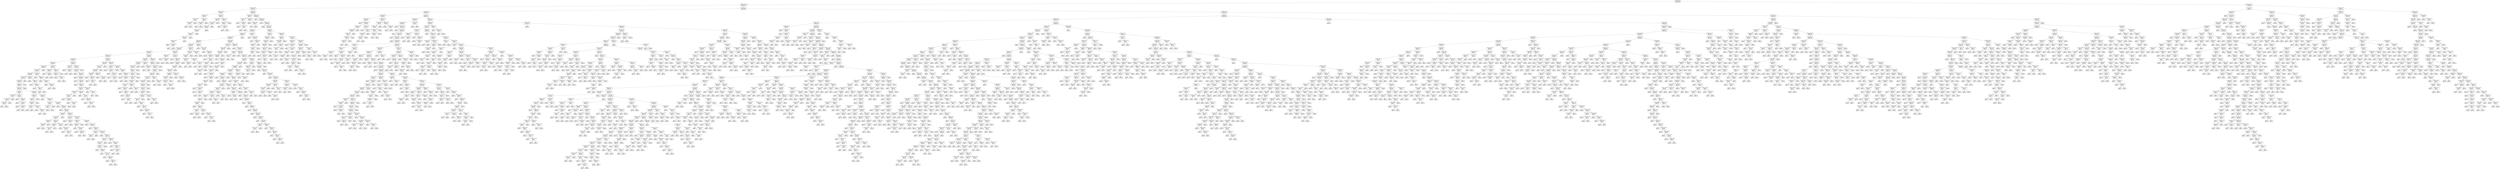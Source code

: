 digraph Tree {
node [shape=box] ;
0 [label="image_ratio <= 0.4555\ngini = 0.4996\nsamples = 7395\nvalue = [3599, 3796]"] ;
1 [label="image_ratio <= 0.0001\ngini = 0.4979\nsamples = 6332\nvalue = [2962, 3370]"] ;
0 -> 1 [labeldistance=2.5, labelangle=45, headlabel="True"] ;
2 [label="html_ratio <= 0.1622\ngini = 0.4895\nsamples = 730\nvalue = [418, 312]"] ;
1 -> 2 ;
3 [label="html_ratio <= 0.1369\ngini = 0.4346\nsamples = 47\nvalue = [32, 15]"] ;
2 -> 3 ;
4 [label="html_ratio <= 0.1155\ngini = 0.4922\nsamples = 16\nvalue = [7, 9]"] ;
3 -> 4 ;
5 [label="html_ratio <= 0.1015\ngini = 0.2778\nsamples = 6\nvalue = [5, 1]"] ;
4 -> 5 ;
6 [label="html_ratio <= 0.0999\ngini = 0.4444\nsamples = 3\nvalue = [2, 1]"] ;
5 -> 6 ;
7 [label="gini = 0.0\nsamples = 2\nvalue = [2, 0]"] ;
6 -> 7 ;
8 [label="gini = 0.0\nsamples = 1\nvalue = [0, 1]"] ;
6 -> 8 ;
9 [label="gini = 0.0\nsamples = 3\nvalue = [3, 0]"] ;
5 -> 9 ;
10 [label="html_ratio <= 0.1276\ngini = 0.32\nsamples = 10\nvalue = [2, 8]"] ;
4 -> 10 ;
11 [label="html_ratio <= 0.1265\ngini = 0.48\nsamples = 5\nvalue = [2, 3]"] ;
10 -> 11 ;
12 [label="gini = 0.0\nsamples = 3\nvalue = [0, 3]"] ;
11 -> 12 ;
13 [label="gini = 0.0\nsamples = 2\nvalue = [2, 0]"] ;
11 -> 13 ;
14 [label="gini = 0.0\nsamples = 5\nvalue = [0, 5]"] ;
10 -> 14 ;
15 [label="html_ratio <= 0.1571\ngini = 0.3122\nsamples = 31\nvalue = [25, 6]"] ;
3 -> 15 ;
16 [label="html_ratio <= 0.1527\ngini = 0.2688\nsamples = 25\nvalue = [21, 4]"] ;
15 -> 16 ;
17 [label="html_ratio <= 0.1523\ngini = 0.32\nsamples = 20\nvalue = [16, 4]"] ;
16 -> 17 ;
18 [label="html_ratio <= 0.1487\ngini = 0.2659\nsamples = 19\nvalue = [16, 3]"] ;
17 -> 18 ;
19 [label="html_ratio <= 0.1476\ngini = 0.355\nsamples = 13\nvalue = [10, 3]"] ;
18 -> 19 ;
20 [label="html_ratio <= 0.1449\ngini = 0.2778\nsamples = 12\nvalue = [10, 2]"] ;
19 -> 20 ;
21 [label="html_ratio <= 0.1445\ngini = 0.375\nsamples = 8\nvalue = [6, 2]"] ;
20 -> 21 ;
22 [label="html_ratio <= 0.1418\ngini = 0.2449\nsamples = 7\nvalue = [6, 1]"] ;
21 -> 22 ;
23 [label="gini = 0.0\nsamples = 3\nvalue = [3, 0]"] ;
22 -> 23 ;
24 [label="html_ratio <= 0.1425\ngini = 0.375\nsamples = 4\nvalue = [3, 1]"] ;
22 -> 24 ;
25 [label="gini = 0.0\nsamples = 1\nvalue = [0, 1]"] ;
24 -> 25 ;
26 [label="gini = 0.0\nsamples = 3\nvalue = [3, 0]"] ;
24 -> 26 ;
27 [label="gini = 0.0\nsamples = 1\nvalue = [0, 1]"] ;
21 -> 27 ;
28 [label="gini = 0.0\nsamples = 4\nvalue = [4, 0]"] ;
20 -> 28 ;
29 [label="gini = 0.0\nsamples = 1\nvalue = [0, 1]"] ;
19 -> 29 ;
30 [label="gini = 0.0\nsamples = 6\nvalue = [6, 0]"] ;
18 -> 30 ;
31 [label="gini = 0.0\nsamples = 1\nvalue = [0, 1]"] ;
17 -> 31 ;
32 [label="gini = 0.0\nsamples = 5\nvalue = [5, 0]"] ;
16 -> 32 ;
33 [label="html_ratio <= 0.1613\ngini = 0.4444\nsamples = 6\nvalue = [4, 2]"] ;
15 -> 33 ;
34 [label="html_ratio <= 0.1582\ngini = 0.4444\nsamples = 3\nvalue = [1, 2]"] ;
33 -> 34 ;
35 [label="gini = 0.0\nsamples = 1\nvalue = [0, 1]"] ;
34 -> 35 ;
36 [label="html_ratio <= 0.1598\ngini = 0.5\nsamples = 2\nvalue = [1, 1]"] ;
34 -> 36 ;
37 [label="gini = 0.0\nsamples = 1\nvalue = [1, 0]"] ;
36 -> 37 ;
38 [label="gini = 0.0\nsamples = 1\nvalue = [0, 1]"] ;
36 -> 38 ;
39 [label="gini = 0.0\nsamples = 3\nvalue = [3, 0]"] ;
33 -> 39 ;
40 [label="html_ratio <= 0.1648\ngini = 0.4915\nsamples = 683\nvalue = [386, 297]"] ;
2 -> 40 ;
41 [label="html_ratio <= 0.1635\ngini = 0.42\nsamples = 10\nvalue = [3, 7]"] ;
40 -> 41 ;
42 [label="html_ratio <= 0.1627\ngini = 0.5\nsamples = 4\nvalue = [2, 2]"] ;
41 -> 42 ;
43 [label="gini = 0.0\nsamples = 1\nvalue = [0, 1]"] ;
42 -> 43 ;
44 [label="html_ratio <= 0.1632\ngini = 0.4444\nsamples = 3\nvalue = [2, 1]"] ;
42 -> 44 ;
45 [label="gini = 0.0\nsamples = 1\nvalue = [1, 0]"] ;
44 -> 45 ;
46 [label="html_ratio <= 0.1633\ngini = 0.5\nsamples = 2\nvalue = [1, 1]"] ;
44 -> 46 ;
47 [label="gini = 0.0\nsamples = 1\nvalue = [0, 1]"] ;
46 -> 47 ;
48 [label="gini = 0.0\nsamples = 1\nvalue = [1, 0]"] ;
46 -> 48 ;
49 [label="html_ratio <= 0.1638\ngini = 0.2778\nsamples = 6\nvalue = [1, 5]"] ;
41 -> 49 ;
50 [label="gini = 0.0\nsamples = 3\nvalue = [0, 3]"] ;
49 -> 50 ;
51 [label="html_ratio <= 0.1641\ngini = 0.4444\nsamples = 3\nvalue = [1, 2]"] ;
49 -> 51 ;
52 [label="gini = 0.0\nsamples = 1\nvalue = [1, 0]"] ;
51 -> 52 ;
53 [label="gini = 0.0\nsamples = 2\nvalue = [0, 2]"] ;
51 -> 53 ;
54 [label="html_ratio <= 0.1659\ngini = 0.4905\nsamples = 673\nvalue = [383, 290]"] ;
40 -> 54 ;
55 [label="gini = 0.0\nsamples = 4\nvalue = [4, 0]"] ;
54 -> 55 ;
56 [label="html_ratio <= 0.1666\ngini = 0.4912\nsamples = 669\nvalue = [379, 290]"] ;
54 -> 56 ;
57 [label="gini = 0.0\nsamples = 2\nvalue = [0, 2]"] ;
56 -> 57 ;
58 [label="html_ratio <= 0.1678\ngini = 0.4907\nsamples = 667\nvalue = [379, 288]"] ;
56 -> 58 ;
59 [label="gini = 0.0\nsamples = 3\nvalue = [3, 0]"] ;
58 -> 59 ;
60 [label="html_ratio <= 0.3303\ngini = 0.4912\nsamples = 664\nvalue = [376, 288]"] ;
58 -> 60 ;
61 [label="html_ratio <= 0.323\ngini = 0.4937\nsamples = 581\nvalue = [323, 258]"] ;
60 -> 61 ;
62 [label="html_ratio <= 0.3198\ngini = 0.4927\nsamples = 571\nvalue = [320, 251]"] ;
61 -> 62 ;
63 [label="html_ratio <= 0.2656\ngini = 0.4932\nsamples = 568\nvalue = [317, 251]"] ;
62 -> 63 ;
64 [label="html_ratio <= 0.26\ngini = 0.4873\nsamples = 383\nvalue = [222, 161]"] ;
63 -> 64 ;
65 [label="html_ratio <= 0.256\ngini = 0.4909\nsamples = 363\nvalue = [206, 157]"] ;
64 -> 65 ;
66 [label="html_ratio <= 0.2494\ngini = 0.4866\nsamples = 342\nvalue = [199, 143]"] ;
65 -> 66 ;
67 [label="html_ratio <= 0.2369\ngini = 0.491\nsamples = 305\nvalue = [173, 132]"] ;
66 -> 67 ;
68 [label="html_ratio <= 0.2277\ngini = 0.4826\nsamples = 241\nvalue = [143, 98]"] ;
67 -> 68 ;
69 [label="html_ratio <= 0.2191\ngini = 0.4953\nsamples = 197\nvalue = [108, 89]"] ;
68 -> 69 ;
70 [label="html_ratio <= 0.215\ngini = 0.4876\nsamples = 159\nvalue = [92, 67]"] ;
69 -> 70 ;
71 [label="html_ratio <= 0.2149\ngini = 0.4945\nsamples = 143\nvalue = [79, 64]"] ;
70 -> 71 ;
72 [label="html_ratio <= 0.2124\ngini = 0.4927\nsamples = 141\nvalue = [79, 62]"] ;
71 -> 72 ;
73 [label="html_ratio <= 0.2081\ngini = 0.4959\nsamples = 132\nvalue = [72, 60]"] ;
72 -> 73 ;
74 [label="html_ratio <= 0.2063\ngini = 0.4877\nsamples = 121\nvalue = [70, 51]"] ;
73 -> 74 ;
75 [label="html_ratio <= 0.2058\ngini = 0.4953\nsamples = 113\nvalue = [62, 51]"] ;
74 -> 75 ;
76 [label="image_ratio <= -0.5\ngini = 0.4931\nsamples = 111\nvalue = [62, 49]"] ;
75 -> 76 ;
77 [label="html_ratio <= 0.1744\ngini = 0.4949\nsamples = 109\nvalue = [60, 49]"] ;
76 -> 77 ;
78 [label="html_ratio <= 0.1707\ngini = 0.48\nsamples = 15\nvalue = [6, 9]"] ;
77 -> 78 ;
79 [label="html_ratio <= 0.1696\ngini = 0.4898\nsamples = 7\nvalue = [4, 3]"] ;
78 -> 79 ;
80 [label="html_ratio <= 0.1691\ngini = 0.48\nsamples = 5\nvalue = [2, 3]"] ;
79 -> 80 ;
81 [label="html_ratio <= 0.1683\ngini = 0.4444\nsamples = 3\nvalue = [2, 1]"] ;
80 -> 81 ;
82 [label="gini = 0.0\nsamples = 1\nvalue = [0, 1]"] ;
81 -> 82 ;
83 [label="gini = 0.0\nsamples = 2\nvalue = [2, 0]"] ;
81 -> 83 ;
84 [label="gini = 0.0\nsamples = 2\nvalue = [0, 2]"] ;
80 -> 84 ;
85 [label="gini = 0.0\nsamples = 2\nvalue = [2, 0]"] ;
79 -> 85 ;
86 [label="html_ratio <= 0.1716\ngini = 0.375\nsamples = 8\nvalue = [2, 6]"] ;
78 -> 86 ;
87 [label="gini = 0.0\nsamples = 2\nvalue = [0, 2]"] ;
86 -> 87 ;
88 [label="html_ratio <= 0.1722\ngini = 0.4444\nsamples = 6\nvalue = [2, 4]"] ;
86 -> 88 ;
89 [label="gini = 0.0\nsamples = 1\nvalue = [1, 0]"] ;
88 -> 89 ;
90 [label="html_ratio <= 0.1732\ngini = 0.32\nsamples = 5\nvalue = [1, 4]"] ;
88 -> 90 ;
91 [label="gini = 0.0\nsamples = 2\nvalue = [0, 2]"] ;
90 -> 91 ;
92 [label="html_ratio <= 0.1737\ngini = 0.4444\nsamples = 3\nvalue = [1, 2]"] ;
90 -> 92 ;
93 [label="gini = 0.0\nsamples = 1\nvalue = [1, 0]"] ;
92 -> 93 ;
94 [label="gini = 0.0\nsamples = 2\nvalue = [0, 2]"] ;
92 -> 94 ;
95 [label="html_ratio <= 0.1819\ngini = 0.4889\nsamples = 94\nvalue = [54, 40]"] ;
77 -> 95 ;
96 [label="html_ratio <= 0.1796\ngini = 0.3367\nsamples = 14\nvalue = [11, 3]"] ;
95 -> 96 ;
97 [label="html_ratio <= 0.1794\ngini = 0.42\nsamples = 10\nvalue = [7, 3]"] ;
96 -> 97 ;
98 [label="html_ratio <= 0.1753\ngini = 0.3457\nsamples = 9\nvalue = [7, 2]"] ;
97 -> 98 ;
99 [label="html_ratio <= 0.1749\ngini = 0.5\nsamples = 2\nvalue = [1, 1]"] ;
98 -> 99 ;
100 [label="gini = 0.0\nsamples = 1\nvalue = [1, 0]"] ;
99 -> 100 ;
101 [label="gini = 0.0\nsamples = 1\nvalue = [0, 1]"] ;
99 -> 101 ;
102 [label="html_ratio <= 0.1781\ngini = 0.2449\nsamples = 7\nvalue = [6, 1]"] ;
98 -> 102 ;
103 [label="gini = 0.0\nsamples = 4\nvalue = [4, 0]"] ;
102 -> 103 ;
104 [label="html_ratio <= 0.1786\ngini = 0.4444\nsamples = 3\nvalue = [2, 1]"] ;
102 -> 104 ;
105 [label="gini = 0.0\nsamples = 1\nvalue = [0, 1]"] ;
104 -> 105 ;
106 [label="gini = 0.0\nsamples = 2\nvalue = [2, 0]"] ;
104 -> 106 ;
107 [label="gini = 0.0\nsamples = 1\nvalue = [0, 1]"] ;
97 -> 107 ;
108 [label="gini = 0.0\nsamples = 4\nvalue = [4, 0]"] ;
96 -> 108 ;
109 [label="html_ratio <= 0.1835\ngini = 0.4972\nsamples = 80\nvalue = [43, 37]"] ;
95 -> 109 ;
110 [label="gini = 0.0\nsamples = 3\nvalue = [0, 3]"] ;
109 -> 110 ;
111 [label="html_ratio <= 0.1861\ngini = 0.4932\nsamples = 77\nvalue = [43, 34]"] ;
109 -> 111 ;
112 [label="html_ratio <= 0.1843\ngini = 0.32\nsamples = 5\nvalue = [4, 1]"] ;
111 -> 112 ;
113 [label="html_ratio <= 0.1839\ngini = 0.5\nsamples = 2\nvalue = [1, 1]"] ;
112 -> 113 ;
114 [label="gini = 0.0\nsamples = 1\nvalue = [1, 0]"] ;
113 -> 114 ;
115 [label="gini = 0.0\nsamples = 1\nvalue = [0, 1]"] ;
113 -> 115 ;
116 [label="gini = 0.0\nsamples = 3\nvalue = [3, 0]"] ;
112 -> 116 ;
117 [label="html_ratio <= 0.1869\ngini = 0.4965\nsamples = 72\nvalue = [39, 33]"] ;
111 -> 117 ;
118 [label="gini = 0.0\nsamples = 2\nvalue = [0, 2]"] ;
117 -> 118 ;
119 [label="html_ratio <= 0.1876\ngini = 0.4935\nsamples = 70\nvalue = [39, 31]"] ;
117 -> 119 ;
120 [label="gini = 0.0\nsamples = 3\nvalue = [3, 0]"] ;
119 -> 120 ;
121 [label="html_ratio <= 0.1943\ngini = 0.4972\nsamples = 67\nvalue = [36, 31]"] ;
119 -> 121 ;
122 [label="html_ratio <= 0.1938\ngini = 0.48\nsamples = 20\nvalue = [8, 12]"] ;
121 -> 122 ;
123 [label="html_ratio <= 0.1899\ngini = 0.4983\nsamples = 17\nvalue = [8, 9]"] ;
122 -> 123 ;
124 [label="html_ratio <= 0.1887\ngini = 0.4082\nsamples = 7\nvalue = [2, 5]"] ;
123 -> 124 ;
125 [label="html_ratio <= 0.188\ngini = 0.4444\nsamples = 3\nvalue = [2, 1]"] ;
124 -> 125 ;
126 [label="gini = 0.0\nsamples = 1\nvalue = [0, 1]"] ;
125 -> 126 ;
127 [label="gini = 0.0\nsamples = 2\nvalue = [2, 0]"] ;
125 -> 127 ;
128 [label="gini = 0.0\nsamples = 4\nvalue = [0, 4]"] ;
124 -> 128 ;
129 [label="html_ratio <= 0.1912\ngini = 0.48\nsamples = 10\nvalue = [6, 4]"] ;
123 -> 129 ;
130 [label="html_ratio <= 0.1904\ngini = 0.32\nsamples = 5\nvalue = [4, 1]"] ;
129 -> 130 ;
131 [label="html_ratio <= 0.1902\ngini = 0.5\nsamples = 2\nvalue = [1, 1]"] ;
130 -> 131 ;
132 [label="gini = 0.0\nsamples = 1\nvalue = [1, 0]"] ;
131 -> 132 ;
133 [label="gini = 0.0\nsamples = 1\nvalue = [0, 1]"] ;
131 -> 133 ;
134 [label="gini = 0.0\nsamples = 3\nvalue = [3, 0]"] ;
130 -> 134 ;
135 [label="html_ratio <= 0.1923\ngini = 0.48\nsamples = 5\nvalue = [2, 3]"] ;
129 -> 135 ;
136 [label="gini = 0.0\nsamples = 2\nvalue = [0, 2]"] ;
135 -> 136 ;
137 [label="html_ratio <= 0.1928\ngini = 0.4444\nsamples = 3\nvalue = [2, 1]"] ;
135 -> 137 ;
138 [label="gini = 0.0\nsamples = 1\nvalue = [1, 0]"] ;
137 -> 138 ;
139 [label="html_ratio <= 0.1933\ngini = 0.5\nsamples = 2\nvalue = [1, 1]"] ;
137 -> 139 ;
140 [label="gini = 0.0\nsamples = 1\nvalue = [0, 1]"] ;
139 -> 140 ;
141 [label="gini = 0.0\nsamples = 1\nvalue = [1, 0]"] ;
139 -> 141 ;
142 [label="gini = 0.0\nsamples = 3\nvalue = [0, 3]"] ;
122 -> 142 ;
143 [label="html_ratio <= 0.1982\ngini = 0.4817\nsamples = 47\nvalue = [28, 19]"] ;
121 -> 143 ;
144 [label="html_ratio <= 0.196\ngini = 0.2449\nsamples = 7\nvalue = [6, 1]"] ;
143 -> 144 ;
145 [label="gini = 0.0\nsamples = 3\nvalue = [3, 0]"] ;
144 -> 145 ;
146 [label="html_ratio <= 0.1967\ngini = 0.375\nsamples = 4\nvalue = [3, 1]"] ;
144 -> 146 ;
147 [label="gini = 0.0\nsamples = 1\nvalue = [0, 1]"] ;
146 -> 147 ;
148 [label="gini = 0.0\nsamples = 3\nvalue = [3, 0]"] ;
146 -> 148 ;
149 [label="html_ratio <= 0.1998\ngini = 0.495\nsamples = 40\nvalue = [22, 18]"] ;
143 -> 149 ;
150 [label="html_ratio <= 0.1994\ngini = 0.42\nsamples = 10\nvalue = [3, 7]"] ;
149 -> 150 ;
151 [label="html_ratio <= 0.1985\ngini = 0.4898\nsamples = 7\nvalue = [3, 4]"] ;
150 -> 151 ;
152 [label="gini = 0.0\nsamples = 2\nvalue = [0, 2]"] ;
151 -> 152 ;
153 [label="html_ratio <= 0.1988\ngini = 0.48\nsamples = 5\nvalue = [3, 2]"] ;
151 -> 153 ;
154 [label="gini = 0.0\nsamples = 2\nvalue = [2, 0]"] ;
153 -> 154 ;
155 [label="html_ratio <= 0.1992\ngini = 0.4444\nsamples = 3\nvalue = [1, 2]"] ;
153 -> 155 ;
156 [label="gini = 0.0\nsamples = 2\nvalue = [0, 2]"] ;
155 -> 156 ;
157 [label="gini = 0.0\nsamples = 1\nvalue = [1, 0]"] ;
155 -> 157 ;
158 [label="gini = 0.0\nsamples = 3\nvalue = [0, 3]"] ;
150 -> 158 ;
159 [label="html_ratio <= 0.2014\ngini = 0.4644\nsamples = 30\nvalue = [19, 11]"] ;
149 -> 159 ;
160 [label="gini = 0.0\nsamples = 4\nvalue = [4, 0]"] ;
159 -> 160 ;
161 [label="html_ratio <= 0.2015\ngini = 0.4882\nsamples = 26\nvalue = [15, 11]"] ;
159 -> 161 ;
162 [label="gini = 0.0\nsamples = 1\nvalue = [0, 1]"] ;
161 -> 162 ;
163 [label="html_ratio <= 0.2023\ngini = 0.48\nsamples = 25\nvalue = [15, 10]"] ;
161 -> 163 ;
164 [label="html_ratio <= 0.2016\ngini = 0.32\nsamples = 5\nvalue = [4, 1]"] ;
163 -> 164 ;
165 [label="html_ratio <= 0.2015\ngini = 0.5\nsamples = 2\nvalue = [1, 1]"] ;
164 -> 165 ;
166 [label="gini = 0.0\nsamples = 1\nvalue = [1, 0]"] ;
165 -> 166 ;
167 [label="gini = 0.0\nsamples = 1\nvalue = [0, 1]"] ;
165 -> 167 ;
168 [label="gini = 0.0\nsamples = 3\nvalue = [3, 0]"] ;
164 -> 168 ;
169 [label="html_ratio <= 0.2025\ngini = 0.495\nsamples = 20\nvalue = [11, 9]"] ;
163 -> 169 ;
170 [label="gini = 0.0\nsamples = 1\nvalue = [0, 1]"] ;
169 -> 170 ;
171 [label="html_ratio <= 0.2041\ngini = 0.4875\nsamples = 19\nvalue = [11, 8]"] ;
169 -> 171 ;
172 [label="html_ratio <= 0.2038\ngini = 0.5\nsamples = 12\nvalue = [6, 6]"] ;
171 -> 172 ;
173 [label="html_ratio <= 0.2037\ngini = 0.4444\nsamples = 9\nvalue = [6, 3]"] ;
172 -> 173 ;
174 [label="html_ratio <= 0.2028\ngini = 0.5\nsamples = 6\nvalue = [3, 3]"] ;
173 -> 174 ;
175 [label="gini = 0.0\nsamples = 1\nvalue = [1, 0]"] ;
174 -> 175 ;
176 [label="html_ratio <= 0.203\ngini = 0.48\nsamples = 5\nvalue = [2, 3]"] ;
174 -> 176 ;
177 [label="gini = 0.0\nsamples = 1\nvalue = [0, 1]"] ;
176 -> 177 ;
178 [label="html_ratio <= 0.2031\ngini = 0.5\nsamples = 4\nvalue = [2, 2]"] ;
176 -> 178 ;
179 [label="gini = 0.0\nsamples = 1\nvalue = [1, 0]"] ;
178 -> 179 ;
180 [label="html_ratio <= 0.2032\ngini = 0.4444\nsamples = 3\nvalue = [1, 2]"] ;
178 -> 180 ;
181 [label="gini = 0.0\nsamples = 1\nvalue = [0, 1]"] ;
180 -> 181 ;
182 [label="html_ratio <= 0.2035\ngini = 0.5\nsamples = 2\nvalue = [1, 1]"] ;
180 -> 182 ;
183 [label="gini = 0.0\nsamples = 1\nvalue = [1, 0]"] ;
182 -> 183 ;
184 [label="gini = 0.0\nsamples = 1\nvalue = [0, 1]"] ;
182 -> 184 ;
185 [label="gini = 0.0\nsamples = 3\nvalue = [3, 0]"] ;
173 -> 185 ;
186 [label="gini = 0.0\nsamples = 3\nvalue = [0, 3]"] ;
172 -> 186 ;
187 [label="html_ratio <= 0.2046\ngini = 0.4082\nsamples = 7\nvalue = [5, 2]"] ;
171 -> 187 ;
188 [label="gini = 0.0\nsamples = 2\nvalue = [2, 0]"] ;
187 -> 188 ;
189 [label="html_ratio <= 0.2047\ngini = 0.48\nsamples = 5\nvalue = [3, 2]"] ;
187 -> 189 ;
190 [label="gini = 0.0\nsamples = 1\nvalue = [0, 1]"] ;
189 -> 190 ;
191 [label="html_ratio <= 0.2049\ngini = 0.375\nsamples = 4\nvalue = [3, 1]"] ;
189 -> 191 ;
192 [label="gini = 0.0\nsamples = 2\nvalue = [2, 0]"] ;
191 -> 192 ;
193 [label="html_ratio <= 0.2053\ngini = 0.5\nsamples = 2\nvalue = [1, 1]"] ;
191 -> 193 ;
194 [label="gini = 0.0\nsamples = 1\nvalue = [0, 1]"] ;
193 -> 194 ;
195 [label="gini = 0.0\nsamples = 1\nvalue = [1, 0]"] ;
193 -> 195 ;
196 [label="gini = 0.0\nsamples = 2\nvalue = [2, 0]"] ;
76 -> 196 ;
197 [label="gini = 0.0\nsamples = 2\nvalue = [0, 2]"] ;
75 -> 197 ;
198 [label="gini = 0.0\nsamples = 8\nvalue = [8, 0]"] ;
74 -> 198 ;
199 [label="html_ratio <= 0.2107\ngini = 0.2975\nsamples = 11\nvalue = [2, 9]"] ;
73 -> 199 ;
200 [label="gini = 0.0\nsamples = 6\nvalue = [0, 6]"] ;
199 -> 200 ;
201 [label="html_ratio <= 0.2109\ngini = 0.48\nsamples = 5\nvalue = [2, 3]"] ;
199 -> 201 ;
202 [label="gini = 0.0\nsamples = 1\nvalue = [1, 0]"] ;
201 -> 202 ;
203 [label="html_ratio <= 0.2118\ngini = 0.375\nsamples = 4\nvalue = [1, 3]"] ;
201 -> 203 ;
204 [label="gini = 0.0\nsamples = 2\nvalue = [0, 2]"] ;
203 -> 204 ;
205 [label="html_ratio <= 0.2123\ngini = 0.5\nsamples = 2\nvalue = [1, 1]"] ;
203 -> 205 ;
206 [label="gini = 0.0\nsamples = 1\nvalue = [1, 0]"] ;
205 -> 206 ;
207 [label="gini = 0.0\nsamples = 1\nvalue = [0, 1]"] ;
205 -> 207 ;
208 [label="html_ratio <= 0.2135\ngini = 0.3457\nsamples = 9\nvalue = [7, 2]"] ;
72 -> 208 ;
209 [label="gini = 0.0\nsamples = 3\nvalue = [3, 0]"] ;
208 -> 209 ;
210 [label="html_ratio <= 0.2135\ngini = 0.4444\nsamples = 6\nvalue = [4, 2]"] ;
208 -> 210 ;
211 [label="gini = 0.0\nsamples = 1\nvalue = [0, 1]"] ;
210 -> 211 ;
212 [label="html_ratio <= 0.2139\ngini = 0.32\nsamples = 5\nvalue = [4, 1]"] ;
210 -> 212 ;
213 [label="gini = 0.0\nsamples = 2\nvalue = [2, 0]"] ;
212 -> 213 ;
214 [label="html_ratio <= 0.2143\ngini = 0.4444\nsamples = 3\nvalue = [2, 1]"] ;
212 -> 214 ;
215 [label="gini = 0.0\nsamples = 1\nvalue = [0, 1]"] ;
214 -> 215 ;
216 [label="gini = 0.0\nsamples = 2\nvalue = [2, 0]"] ;
214 -> 216 ;
217 [label="gini = 0.0\nsamples = 2\nvalue = [0, 2]"] ;
71 -> 217 ;
218 [label="html_ratio <= 0.2183\ngini = 0.3047\nsamples = 16\nvalue = [13, 3]"] ;
70 -> 218 ;
219 [label="html_ratio <= 0.2166\ngini = 0.1653\nsamples = 11\nvalue = [10, 1]"] ;
218 -> 219 ;
220 [label="gini = 0.0\nsamples = 5\nvalue = [5, 0]"] ;
219 -> 220 ;
221 [label="html_ratio <= 0.217\ngini = 0.2778\nsamples = 6\nvalue = [5, 1]"] ;
219 -> 221 ;
222 [label="gini = 0.0\nsamples = 1\nvalue = [0, 1]"] ;
221 -> 222 ;
223 [label="gini = 0.0\nsamples = 5\nvalue = [5, 0]"] ;
221 -> 223 ;
224 [label="html_ratio <= 0.2189\ngini = 0.48\nsamples = 5\nvalue = [3, 2]"] ;
218 -> 224 ;
225 [label="html_ratio <= 0.2185\ngini = 0.4444\nsamples = 3\nvalue = [1, 2]"] ;
224 -> 225 ;
226 [label="gini = 0.0\nsamples = 1\nvalue = [0, 1]"] ;
225 -> 226 ;
227 [label="html_ratio <= 0.2187\ngini = 0.5\nsamples = 2\nvalue = [1, 1]"] ;
225 -> 227 ;
228 [label="gini = 0.0\nsamples = 1\nvalue = [1, 0]"] ;
227 -> 228 ;
229 [label="gini = 0.0\nsamples = 1\nvalue = [0, 1]"] ;
227 -> 229 ;
230 [label="gini = 0.0\nsamples = 2\nvalue = [2, 0]"] ;
224 -> 230 ;
231 [label="html_ratio <= 0.2221\ngini = 0.4875\nsamples = 38\nvalue = [16, 22]"] ;
69 -> 231 ;
232 [label="html_ratio <= 0.2207\ngini = 0.1975\nsamples = 9\nvalue = [1, 8]"] ;
231 -> 232 ;
233 [label="gini = 0.0\nsamples = 5\nvalue = [0, 5]"] ;
232 -> 233 ;
234 [label="html_ratio <= 0.2212\ngini = 0.375\nsamples = 4\nvalue = [1, 3]"] ;
232 -> 234 ;
235 [label="gini = 0.0\nsamples = 1\nvalue = [1, 0]"] ;
234 -> 235 ;
236 [label="gini = 0.0\nsamples = 3\nvalue = [0, 3]"] ;
234 -> 236 ;
237 [label="html_ratio <= 0.2277\ngini = 0.4994\nsamples = 29\nvalue = [15, 14]"] ;
231 -> 237 ;
238 [label="html_ratio <= 0.2229\ngini = 0.4938\nsamples = 27\nvalue = [15, 12]"] ;
237 -> 238 ;
239 [label="gini = 0.0\nsamples = 2\nvalue = [2, 0]"] ;
238 -> 239 ;
240 [label="html_ratio <= 0.2239\ngini = 0.4992\nsamples = 25\nvalue = [13, 12]"] ;
238 -> 240 ;
241 [label="gini = 0.0\nsamples = 3\nvalue = [0, 3]"] ;
240 -> 241 ;
242 [label="html_ratio <= 0.2241\ngini = 0.4835\nsamples = 22\nvalue = [13, 9]"] ;
240 -> 242 ;
243 [label="gini = 0.0\nsamples = 2\nvalue = [2, 0]"] ;
242 -> 243 ;
244 [label="html_ratio <= 0.2242\ngini = 0.495\nsamples = 20\nvalue = [11, 9]"] ;
242 -> 244 ;
245 [label="gini = 0.0\nsamples = 2\nvalue = [0, 2]"] ;
244 -> 245 ;
246 [label="html_ratio <= 0.226\ngini = 0.4753\nsamples = 18\nvalue = [11, 7]"] ;
244 -> 246 ;
247 [label="html_ratio <= 0.2253\ngini = 0.497\nsamples = 13\nvalue = [7, 6]"] ;
246 -> 247 ;
248 [label="html_ratio <= 0.2247\ngini = 0.4082\nsamples = 7\nvalue = [5, 2]"] ;
247 -> 248 ;
249 [label="html_ratio <= 0.2244\ngini = 0.5\nsamples = 4\nvalue = [2, 2]"] ;
248 -> 249 ;
250 [label="gini = 0.0\nsamples = 1\nvalue = [1, 0]"] ;
249 -> 250 ;
251 [label="html_ratio <= 0.2246\ngini = 0.4444\nsamples = 3\nvalue = [1, 2]"] ;
249 -> 251 ;
252 [label="gini = 0.0\nsamples = 1\nvalue = [0, 1]"] ;
251 -> 252 ;
253 [label="html_ratio <= 0.2246\ngini = 0.5\nsamples = 2\nvalue = [1, 1]"] ;
251 -> 253 ;
254 [label="gini = 0.0\nsamples = 1\nvalue = [1, 0]"] ;
253 -> 254 ;
255 [label="gini = 0.0\nsamples = 1\nvalue = [0, 1]"] ;
253 -> 255 ;
256 [label="gini = 0.0\nsamples = 3\nvalue = [3, 0]"] ;
248 -> 256 ;
257 [label="html_ratio <= 0.2256\ngini = 0.4444\nsamples = 6\nvalue = [2, 4]"] ;
247 -> 257 ;
258 [label="gini = 0.0\nsamples = 2\nvalue = [0, 2]"] ;
257 -> 258 ;
259 [label="html_ratio <= 0.2257\ngini = 0.5\nsamples = 4\nvalue = [2, 2]"] ;
257 -> 259 ;
260 [label="gini = 0.0\nsamples = 1\nvalue = [1, 0]"] ;
259 -> 260 ;
261 [label="html_ratio <= 0.2257\ngini = 0.4444\nsamples = 3\nvalue = [1, 2]"] ;
259 -> 261 ;
262 [label="gini = 0.0\nsamples = 1\nvalue = [0, 1]"] ;
261 -> 262 ;
263 [label="html_ratio <= 0.2258\ngini = 0.5\nsamples = 2\nvalue = [1, 1]"] ;
261 -> 263 ;
264 [label="gini = 0.0\nsamples = 1\nvalue = [1, 0]"] ;
263 -> 264 ;
265 [label="gini = 0.0\nsamples = 1\nvalue = [0, 1]"] ;
263 -> 265 ;
266 [label="html_ratio <= 0.2269\ngini = 0.32\nsamples = 5\nvalue = [4, 1]"] ;
246 -> 266 ;
267 [label="gini = 0.0\nsamples = 3\nvalue = [3, 0]"] ;
266 -> 267 ;
268 [label="html_ratio <= 0.2274\ngini = 0.5\nsamples = 2\nvalue = [1, 1]"] ;
266 -> 268 ;
269 [label="gini = 0.0\nsamples = 1\nvalue = [0, 1]"] ;
268 -> 269 ;
270 [label="gini = 0.0\nsamples = 1\nvalue = [1, 0]"] ;
268 -> 270 ;
271 [label="gini = 0.0\nsamples = 2\nvalue = [0, 2]"] ;
237 -> 271 ;
272 [label="html_ratio <= 0.2339\ngini = 0.3254\nsamples = 44\nvalue = [35, 9]"] ;
68 -> 272 ;
273 [label="html_ratio <= 0.2318\ngini = 0.2449\nsamples = 28\nvalue = [24, 4]"] ;
272 -> 273 ;
274 [label="html_ratio <= 0.2314\ngini = 0.32\nsamples = 20\nvalue = [16, 4]"] ;
273 -> 274 ;
275 [label="html_ratio <= 0.2296\ngini = 0.2659\nsamples = 19\nvalue = [16, 3]"] ;
274 -> 275 ;
276 [label="html_ratio <= 0.2289\ngini = 0.4082\nsamples = 7\nvalue = [5, 2]"] ;
275 -> 276 ;
277 [label="gini = 0.0\nsamples = 4\nvalue = [4, 0]"] ;
276 -> 277 ;
278 [label="html_ratio <= 0.2293\ngini = 0.4444\nsamples = 3\nvalue = [1, 2]"] ;
276 -> 278 ;
279 [label="gini = 0.0\nsamples = 1\nvalue = [0, 1]"] ;
278 -> 279 ;
280 [label="html_ratio <= 0.2296\ngini = 0.5\nsamples = 2\nvalue = [1, 1]"] ;
278 -> 280 ;
281 [label="gini = 0.0\nsamples = 1\nvalue = [1, 0]"] ;
280 -> 281 ;
282 [label="gini = 0.0\nsamples = 1\nvalue = [0, 1]"] ;
280 -> 282 ;
283 [label="html_ratio <= 0.2304\ngini = 0.1528\nsamples = 12\nvalue = [11, 1]"] ;
275 -> 283 ;
284 [label="gini = 0.0\nsamples = 9\nvalue = [9, 0]"] ;
283 -> 284 ;
285 [label="html_ratio <= 0.2307\ngini = 0.4444\nsamples = 3\nvalue = [2, 1]"] ;
283 -> 285 ;
286 [label="gini = 0.0\nsamples = 1\nvalue = [0, 1]"] ;
285 -> 286 ;
287 [label="gini = 0.0\nsamples = 2\nvalue = [2, 0]"] ;
285 -> 287 ;
288 [label="gini = 0.0\nsamples = 1\nvalue = [0, 1]"] ;
274 -> 288 ;
289 [label="gini = 0.0\nsamples = 8\nvalue = [8, 0]"] ;
273 -> 289 ;
290 [label="html_ratio <= 0.235\ngini = 0.4297\nsamples = 16\nvalue = [11, 5]"] ;
272 -> 290 ;
291 [label="html_ratio <= 0.2344\ngini = 0.48\nsamples = 5\nvalue = [2, 3]"] ;
290 -> 291 ;
292 [label="gini = 0.0\nsamples = 1\nvalue = [0, 1]"] ;
291 -> 292 ;
293 [label="html_ratio <= 0.2346\ngini = 0.5\nsamples = 4\nvalue = [2, 2]"] ;
291 -> 293 ;
294 [label="gini = 0.0\nsamples = 1\nvalue = [1, 0]"] ;
293 -> 294 ;
295 [label="html_ratio <= 0.2348\ngini = 0.4444\nsamples = 3\nvalue = [1, 2]"] ;
293 -> 295 ;
296 [label="gini = 0.0\nsamples = 1\nvalue = [0, 1]"] ;
295 -> 296 ;
297 [label="html_ratio <= 0.2349\ngini = 0.5\nsamples = 2\nvalue = [1, 1]"] ;
295 -> 297 ;
298 [label="gini = 0.0\nsamples = 1\nvalue = [1, 0]"] ;
297 -> 298 ;
299 [label="gini = 0.0\nsamples = 1\nvalue = [0, 1]"] ;
297 -> 299 ;
300 [label="html_ratio <= 0.2353\ngini = 0.2975\nsamples = 11\nvalue = [9, 2]"] ;
290 -> 300 ;
301 [label="gini = 0.0\nsamples = 3\nvalue = [3, 0]"] ;
300 -> 301 ;
302 [label="html_ratio <= 0.2355\ngini = 0.375\nsamples = 8\nvalue = [6, 2]"] ;
300 -> 302 ;
303 [label="gini = 0.0\nsamples = 1\nvalue = [0, 1]"] ;
302 -> 303 ;
304 [label="html_ratio <= 0.2359\ngini = 0.2449\nsamples = 7\nvalue = [6, 1]"] ;
302 -> 304 ;
305 [label="gini = 0.0\nsamples = 4\nvalue = [4, 0]"] ;
304 -> 305 ;
306 [label="html_ratio <= 0.2362\ngini = 0.4444\nsamples = 3\nvalue = [2, 1]"] ;
304 -> 306 ;
307 [label="gini = 0.0\nsamples = 1\nvalue = [0, 1]"] ;
306 -> 307 ;
308 [label="gini = 0.0\nsamples = 2\nvalue = [2, 0]"] ;
306 -> 308 ;
309 [label="html_ratio <= 0.2423\ngini = 0.498\nsamples = 64\nvalue = [30, 34]"] ;
67 -> 309 ;
310 [label="html_ratio <= 0.2412\ngini = 0.4518\nsamples = 29\nvalue = [10, 19]"] ;
309 -> 310 ;
311 [label="html_ratio <= 0.241\ngini = 0.4898\nsamples = 21\nvalue = [9, 12]"] ;
310 -> 311 ;
312 [label="html_ratio <= 0.2402\ngini = 0.4654\nsamples = 19\nvalue = [7, 12]"] ;
311 -> 312 ;
313 [label="html_ratio <= 0.24\ngini = 0.4922\nsamples = 16\nvalue = [7, 9]"] ;
312 -> 313 ;
314 [label="html_ratio <= 0.2397\ngini = 0.48\nsamples = 15\nvalue = [6, 9]"] ;
313 -> 314 ;
315 [label="html_ratio <= 0.2392\ngini = 0.497\nsamples = 13\nvalue = [6, 7]"] ;
314 -> 315 ;
316 [label="html_ratio <= 0.2378\ngini = 0.4628\nsamples = 11\nvalue = [4, 7]"] ;
315 -> 316 ;
317 [label="html_ratio <= 0.2372\ngini = 0.5\nsamples = 6\nvalue = [3, 3]"] ;
316 -> 317 ;
318 [label="gini = 0.0\nsamples = 1\nvalue = [0, 1]"] ;
317 -> 318 ;
319 [label="html_ratio <= 0.2373\ngini = 0.48\nsamples = 5\nvalue = [3, 2]"] ;
317 -> 319 ;
320 [label="gini = 0.0\nsamples = 1\nvalue = [1, 0]"] ;
319 -> 320 ;
321 [label="html_ratio <= 0.2374\ngini = 0.5\nsamples = 4\nvalue = [2, 2]"] ;
319 -> 321 ;
322 [label="gini = 0.0\nsamples = 1\nvalue = [0, 1]"] ;
321 -> 322 ;
323 [label="html_ratio <= 0.2374\ngini = 0.4444\nsamples = 3\nvalue = [2, 1]"] ;
321 -> 323 ;
324 [label="gini = 0.0\nsamples = 1\nvalue = [1, 0]"] ;
323 -> 324 ;
325 [label="html_ratio <= 0.2375\ngini = 0.5\nsamples = 2\nvalue = [1, 1]"] ;
323 -> 325 ;
326 [label="gini = 0.0\nsamples = 1\nvalue = [0, 1]"] ;
325 -> 326 ;
327 [label="gini = 0.0\nsamples = 1\nvalue = [1, 0]"] ;
325 -> 327 ;
328 [label="html_ratio <= 0.2387\ngini = 0.32\nsamples = 5\nvalue = [1, 4]"] ;
316 -> 328 ;
329 [label="gini = 0.0\nsamples = 3\nvalue = [0, 3]"] ;
328 -> 329 ;
330 [label="html_ratio <= 0.239\ngini = 0.5\nsamples = 2\nvalue = [1, 1]"] ;
328 -> 330 ;
331 [label="gini = 0.0\nsamples = 1\nvalue = [1, 0]"] ;
330 -> 331 ;
332 [label="gini = 0.0\nsamples = 1\nvalue = [0, 1]"] ;
330 -> 332 ;
333 [label="gini = 0.0\nsamples = 2\nvalue = [2, 0]"] ;
315 -> 333 ;
334 [label="gini = 0.0\nsamples = 2\nvalue = [0, 2]"] ;
314 -> 334 ;
335 [label="gini = 0.0\nsamples = 1\nvalue = [1, 0]"] ;
313 -> 335 ;
336 [label="gini = 0.0\nsamples = 3\nvalue = [0, 3]"] ;
312 -> 336 ;
337 [label="gini = 0.0\nsamples = 2\nvalue = [2, 0]"] ;
311 -> 337 ;
338 [label="html_ratio <= 0.2418\ngini = 0.2188\nsamples = 8\nvalue = [1, 7]"] ;
310 -> 338 ;
339 [label="gini = 0.0\nsamples = 5\nvalue = [0, 5]"] ;
338 -> 339 ;
340 [label="html_ratio <= 0.2419\ngini = 0.4444\nsamples = 3\nvalue = [1, 2]"] ;
338 -> 340 ;
341 [label="gini = 0.0\nsamples = 1\nvalue = [1, 0]"] ;
340 -> 341 ;
342 [label="gini = 0.0\nsamples = 2\nvalue = [0, 2]"] ;
340 -> 342 ;
343 [label="html_ratio <= 0.2483\ngini = 0.4898\nsamples = 35\nvalue = [20, 15]"] ;
309 -> 343 ;
344 [label="image_ratio <= -0.5\ngini = 0.4775\nsamples = 33\nvalue = [20, 13]"] ;
343 -> 344 ;
345 [label="html_ratio <= 0.2477\ngini = 0.4688\nsamples = 32\nvalue = [20, 12]"] ;
344 -> 345 ;
346 [label="html_ratio <= 0.2475\ngini = 0.48\nsamples = 30\nvalue = [18, 12]"] ;
345 -> 346 ;
347 [label="html_ratio <= 0.2462\ngini = 0.4709\nsamples = 29\nvalue = [18, 11]"] ;
346 -> 347 ;
348 [label="html_ratio <= 0.2457\ngini = 0.4915\nsamples = 23\nvalue = [13, 10]"] ;
347 -> 348 ;
349 [label="html_ratio <= 0.2452\ngini = 0.455\nsamples = 20\nvalue = [13, 7]"] ;
348 -> 349 ;
350 [label="html_ratio <= 0.245\ngini = 0.4922\nsamples = 16\nvalue = [9, 7]"] ;
349 -> 350 ;
351 [label="html_ratio <= 0.2446\ngini = 0.48\nsamples = 15\nvalue = [9, 6]"] ;
350 -> 351 ;
352 [label="html_ratio <= 0.2442\ngini = 0.497\nsamples = 13\nvalue = [7, 6]"] ;
351 -> 352 ;
353 [label="html_ratio <= 0.2433\ngini = 0.4444\nsamples = 9\nvalue = [6, 3]"] ;
352 -> 353 ;
354 [label="html_ratio <= 0.2426\ngini = 0.5\nsamples = 6\nvalue = [3, 3]"] ;
353 -> 354 ;
355 [label="gini = 0.0\nsamples = 1\nvalue = [1, 0]"] ;
354 -> 355 ;
356 [label="html_ratio <= 0.2426\ngini = 0.48\nsamples = 5\nvalue = [2, 3]"] ;
354 -> 356 ;
357 [label="gini = 0.0\nsamples = 1\nvalue = [0, 1]"] ;
356 -> 357 ;
358 [label="html_ratio <= 0.2428\ngini = 0.5\nsamples = 4\nvalue = [2, 2]"] ;
356 -> 358 ;
359 [label="gini = 0.0\nsamples = 1\nvalue = [1, 0]"] ;
358 -> 359 ;
360 [label="html_ratio <= 0.243\ngini = 0.4444\nsamples = 3\nvalue = [1, 2]"] ;
358 -> 360 ;
361 [label="gini = 0.0\nsamples = 1\nvalue = [0, 1]"] ;
360 -> 361 ;
362 [label="html_ratio <= 0.2431\ngini = 0.5\nsamples = 2\nvalue = [1, 1]"] ;
360 -> 362 ;
363 [label="gini = 0.0\nsamples = 1\nvalue = [1, 0]"] ;
362 -> 363 ;
364 [label="gini = 0.0\nsamples = 1\nvalue = [0, 1]"] ;
362 -> 364 ;
365 [label="gini = 0.0\nsamples = 3\nvalue = [3, 0]"] ;
353 -> 365 ;
366 [label="html_ratio <= 0.2444\ngini = 0.375\nsamples = 4\nvalue = [1, 3]"] ;
352 -> 366 ;
367 [label="gini = 0.0\nsamples = 2\nvalue = [0, 2]"] ;
366 -> 367 ;
368 [label="html_ratio <= 0.2445\ngini = 0.5\nsamples = 2\nvalue = [1, 1]"] ;
366 -> 368 ;
369 [label="gini = 0.0\nsamples = 1\nvalue = [1, 0]"] ;
368 -> 369 ;
370 [label="gini = 0.0\nsamples = 1\nvalue = [0, 1]"] ;
368 -> 370 ;
371 [label="gini = 0.0\nsamples = 2\nvalue = [2, 0]"] ;
351 -> 371 ;
372 [label="gini = 0.0\nsamples = 1\nvalue = [0, 1]"] ;
350 -> 372 ;
373 [label="gini = 0.0\nsamples = 4\nvalue = [4, 0]"] ;
349 -> 373 ;
374 [label="gini = 0.0\nsamples = 3\nvalue = [0, 3]"] ;
348 -> 374 ;
375 [label="html_ratio <= 0.2471\ngini = 0.2778\nsamples = 6\nvalue = [5, 1]"] ;
347 -> 375 ;
376 [label="gini = 0.0\nsamples = 3\nvalue = [3, 0]"] ;
375 -> 376 ;
377 [label="html_ratio <= 0.2472\ngini = 0.4444\nsamples = 3\nvalue = [2, 1]"] ;
375 -> 377 ;
378 [label="gini = 0.0\nsamples = 1\nvalue = [0, 1]"] ;
377 -> 378 ;
379 [label="gini = 0.0\nsamples = 2\nvalue = [2, 0]"] ;
377 -> 379 ;
380 [label="gini = 0.0\nsamples = 1\nvalue = [0, 1]"] ;
346 -> 380 ;
381 [label="gini = 0.0\nsamples = 2\nvalue = [2, 0]"] ;
345 -> 381 ;
382 [label="gini = 0.0\nsamples = 1\nvalue = [0, 1]"] ;
344 -> 382 ;
383 [label="gini = 0.0\nsamples = 2\nvalue = [0, 2]"] ;
343 -> 383 ;
384 [label="html_ratio <= 0.2512\ngini = 0.4178\nsamples = 37\nvalue = [26, 11]"] ;
66 -> 384 ;
385 [label="html_ratio <= 0.2503\ngini = 0.1528\nsamples = 12\nvalue = [11, 1]"] ;
384 -> 385 ;
386 [label="gini = 0.0\nsamples = 6\nvalue = [6, 0]"] ;
385 -> 386 ;
387 [label="html_ratio <= 0.2505\ngini = 0.2778\nsamples = 6\nvalue = [5, 1]"] ;
385 -> 387 ;
388 [label="gini = 0.0\nsamples = 1\nvalue = [0, 1]"] ;
387 -> 388 ;
389 [label="gini = 0.0\nsamples = 5\nvalue = [5, 0]"] ;
387 -> 389 ;
390 [label="html_ratio <= 0.2517\ngini = 0.48\nsamples = 25\nvalue = [15, 10]"] ;
384 -> 390 ;
391 [label="gini = 0.0\nsamples = 3\nvalue = [0, 3]"] ;
390 -> 391 ;
392 [label="html_ratio <= 0.2521\ngini = 0.4339\nsamples = 22\nvalue = [15, 7]"] ;
390 -> 392 ;
393 [label="gini = 0.0\nsamples = 3\nvalue = [3, 0]"] ;
392 -> 393 ;
394 [label="html_ratio <= 0.2555\ngini = 0.4654\nsamples = 19\nvalue = [12, 7]"] ;
392 -> 394 ;
395 [label="html_ratio <= 0.2552\ngini = 0.4922\nsamples = 16\nvalue = [9, 7]"] ;
394 -> 395 ;
396 [label="html_ratio <= 0.2538\ngini = 0.4592\nsamples = 14\nvalue = [9, 5]"] ;
395 -> 396 ;
397 [label="html_ratio <= 0.2531\ngini = 0.4898\nsamples = 7\nvalue = [3, 4]"] ;
396 -> 397 ;
398 [label="html_ratio <= 0.253\ngini = 0.48\nsamples = 5\nvalue = [3, 2]"] ;
397 -> 398 ;
399 [label="html_ratio <= 0.2525\ngini = 0.4444\nsamples = 3\nvalue = [1, 2]"] ;
398 -> 399 ;
400 [label="gini = 0.0\nsamples = 1\nvalue = [0, 1]"] ;
399 -> 400 ;
401 [label="html_ratio <= 0.2529\ngini = 0.5\nsamples = 2\nvalue = [1, 1]"] ;
399 -> 401 ;
402 [label="gini = 0.0\nsamples = 1\nvalue = [1, 0]"] ;
401 -> 402 ;
403 [label="gini = 0.0\nsamples = 1\nvalue = [0, 1]"] ;
401 -> 403 ;
404 [label="gini = 0.0\nsamples = 2\nvalue = [2, 0]"] ;
398 -> 404 ;
405 [label="gini = 0.0\nsamples = 2\nvalue = [0, 2]"] ;
397 -> 405 ;
406 [label="html_ratio <= 0.2549\ngini = 0.2449\nsamples = 7\nvalue = [6, 1]"] ;
396 -> 406 ;
407 [label="gini = 0.0\nsamples = 4\nvalue = [4, 0]"] ;
406 -> 407 ;
408 [label="html_ratio <= 0.255\ngini = 0.4444\nsamples = 3\nvalue = [2, 1]"] ;
406 -> 408 ;
409 [label="gini = 0.0\nsamples = 1\nvalue = [0, 1]"] ;
408 -> 409 ;
410 [label="gini = 0.0\nsamples = 2\nvalue = [2, 0]"] ;
408 -> 410 ;
411 [label="gini = 0.0\nsamples = 2\nvalue = [0, 2]"] ;
395 -> 411 ;
412 [label="gini = 0.0\nsamples = 3\nvalue = [3, 0]"] ;
394 -> 412 ;
413 [label="html_ratio <= 0.2587\ngini = 0.4444\nsamples = 21\nvalue = [7, 14]"] ;
65 -> 413 ;
414 [label="html_ratio <= 0.2583\ngini = 0.32\nsamples = 15\nvalue = [3, 12]"] ;
413 -> 414 ;
415 [label="html_ratio <= 0.2581\ngini = 0.42\nsamples = 10\nvalue = [3, 7]"] ;
414 -> 415 ;
416 [label="html_ratio <= 0.2569\ngini = 0.2449\nsamples = 7\nvalue = [1, 6]"] ;
415 -> 416 ;
417 [label="gini = 0.0\nsamples = 3\nvalue = [0, 3]"] ;
416 -> 417 ;
418 [label="html_ratio <= 0.2573\ngini = 0.375\nsamples = 4\nvalue = [1, 3]"] ;
416 -> 418 ;
419 [label="gini = 0.0\nsamples = 1\nvalue = [1, 0]"] ;
418 -> 419 ;
420 [label="gini = 0.0\nsamples = 3\nvalue = [0, 3]"] ;
418 -> 420 ;
421 [label="html_ratio <= 0.2582\ngini = 0.4444\nsamples = 3\nvalue = [2, 1]"] ;
415 -> 421 ;
422 [label="gini = 0.0\nsamples = 1\nvalue = [1, 0]"] ;
421 -> 422 ;
423 [label="html_ratio <= 0.2583\ngini = 0.5\nsamples = 2\nvalue = [1, 1]"] ;
421 -> 423 ;
424 [label="gini = 0.0\nsamples = 1\nvalue = [0, 1]"] ;
423 -> 424 ;
425 [label="gini = 0.0\nsamples = 1\nvalue = [1, 0]"] ;
423 -> 425 ;
426 [label="gini = 0.0\nsamples = 5\nvalue = [0, 5]"] ;
414 -> 426 ;
427 [label="html_ratio <= 0.2594\ngini = 0.4444\nsamples = 6\nvalue = [4, 2]"] ;
413 -> 427 ;
428 [label="gini = 0.0\nsamples = 4\nvalue = [4, 0]"] ;
427 -> 428 ;
429 [label="gini = 0.0\nsamples = 2\nvalue = [0, 2]"] ;
427 -> 429 ;
430 [label="html_ratio <= 0.2609\ngini = 0.32\nsamples = 20\nvalue = [16, 4]"] ;
64 -> 430 ;
431 [label="gini = 0.0\nsamples = 3\nvalue = [3, 0]"] ;
430 -> 431 ;
432 [label="html_ratio <= 0.2613\ngini = 0.3599\nsamples = 17\nvalue = [13, 4]"] ;
430 -> 432 ;
433 [label="gini = 0.0\nsamples = 1\nvalue = [0, 1]"] ;
432 -> 433 ;
434 [label="html_ratio <= 0.2629\ngini = 0.3047\nsamples = 16\nvalue = [13, 3]"] ;
432 -> 434 ;
435 [label="gini = 0.0\nsamples = 5\nvalue = [5, 0]"] ;
434 -> 435 ;
436 [label="html_ratio <= 0.263\ngini = 0.3967\nsamples = 11\nvalue = [8, 3]"] ;
434 -> 436 ;
437 [label="gini = 0.0\nsamples = 1\nvalue = [0, 1]"] ;
436 -> 437 ;
438 [label="html_ratio <= 0.2652\ngini = 0.32\nsamples = 10\nvalue = [8, 2]"] ;
436 -> 438 ;
439 [label="html_ratio <= 0.2647\ngini = 0.4082\nsamples = 7\nvalue = [5, 2]"] ;
438 -> 439 ;
440 [label="html_ratio <= 0.2635\ngini = 0.2778\nsamples = 6\nvalue = [5, 1]"] ;
439 -> 440 ;
441 [label="html_ratio <= 0.2632\ngini = 0.4444\nsamples = 3\nvalue = [2, 1]"] ;
440 -> 441 ;
442 [label="gini = 0.0\nsamples = 2\nvalue = [2, 0]"] ;
441 -> 442 ;
443 [label="gini = 0.0\nsamples = 1\nvalue = [0, 1]"] ;
441 -> 443 ;
444 [label="gini = 0.0\nsamples = 3\nvalue = [3, 0]"] ;
440 -> 444 ;
445 [label="gini = 0.0\nsamples = 1\nvalue = [0, 1]"] ;
439 -> 445 ;
446 [label="gini = 0.0\nsamples = 3\nvalue = [3, 0]"] ;
438 -> 446 ;
447 [label="html_ratio <= 0.2696\ngini = 0.4996\nsamples = 185\nvalue = [95, 90]"] ;
63 -> 447 ;
448 [label="html_ratio <= 0.2685\ngini = 0.4579\nsamples = 31\nvalue = [11, 20]"] ;
447 -> 448 ;
449 [label="html_ratio <= 0.2684\ngini = 0.4928\nsamples = 25\nvalue = [11, 14]"] ;
448 -> 449 ;
450 [label="html_ratio <= 0.2678\ngini = 0.4764\nsamples = 23\nvalue = [9, 14]"] ;
449 -> 450 ;
451 [label="html_ratio <= 0.2659\ngini = 0.4986\nsamples = 19\nvalue = [9, 10]"] ;
450 -> 451 ;
452 [label="gini = 0.0\nsamples = 3\nvalue = [0, 3]"] ;
451 -> 452 ;
453 [label="html_ratio <= 0.2662\ngini = 0.4922\nsamples = 16\nvalue = [9, 7]"] ;
451 -> 453 ;
454 [label="gini = 0.0\nsamples = 2\nvalue = [2, 0]"] ;
453 -> 454 ;
455 [label="html_ratio <= 0.2671\ngini = 0.5\nsamples = 14\nvalue = [7, 7]"] ;
453 -> 455 ;
456 [label="html_ratio <= 0.2669\ngini = 0.4861\nsamples = 12\nvalue = [5, 7]"] ;
455 -> 456 ;
457 [label="html_ratio <= 0.2663\ngini = 0.5\nsamples = 10\nvalue = [5, 5]"] ;
456 -> 457 ;
458 [label="gini = 0.0\nsamples = 1\nvalue = [0, 1]"] ;
457 -> 458 ;
459 [label="html_ratio <= 0.2665\ngini = 0.4938\nsamples = 9\nvalue = [5, 4]"] ;
457 -> 459 ;
460 [label="gini = 0.0\nsamples = 2\nvalue = [2, 0]"] ;
459 -> 460 ;
461 [label="html_ratio <= 0.2668\ngini = 0.4898\nsamples = 7\nvalue = [3, 4]"] ;
459 -> 461 ;
462 [label="html_ratio <= 0.2666\ngini = 0.4444\nsamples = 6\nvalue = [2, 4]"] ;
461 -> 462 ;
463 [label="html_ratio <= 0.2665\ngini = 0.5\nsamples = 4\nvalue = [2, 2]"] ;
462 -> 463 ;
464 [label="gini = 0.0\nsamples = 1\nvalue = [0, 1]"] ;
463 -> 464 ;
465 [label="html_ratio <= 0.2666\ngini = 0.4444\nsamples = 3\nvalue = [2, 1]"] ;
463 -> 465 ;
466 [label="gini = 0.0\nsamples = 1\nvalue = [1, 0]"] ;
465 -> 466 ;
467 [label="html_ratio <= 0.2666\ngini = 0.5\nsamples = 2\nvalue = [1, 1]"] ;
465 -> 467 ;
468 [label="gini = 0.0\nsamples = 1\nvalue = [0, 1]"] ;
467 -> 468 ;
469 [label="gini = 0.0\nsamples = 1\nvalue = [1, 0]"] ;
467 -> 469 ;
470 [label="gini = 0.0\nsamples = 2\nvalue = [0, 2]"] ;
462 -> 470 ;
471 [label="gini = 0.0\nsamples = 1\nvalue = [1, 0]"] ;
461 -> 471 ;
472 [label="gini = 0.0\nsamples = 2\nvalue = [0, 2]"] ;
456 -> 472 ;
473 [label="gini = 0.0\nsamples = 2\nvalue = [2, 0]"] ;
455 -> 473 ;
474 [label="gini = 0.0\nsamples = 4\nvalue = [0, 4]"] ;
450 -> 474 ;
475 [label="gini = 0.0\nsamples = 2\nvalue = [2, 0]"] ;
449 -> 475 ;
476 [label="gini = 0.0\nsamples = 6\nvalue = [0, 6]"] ;
448 -> 476 ;
477 [label="html_ratio <= 0.2699\ngini = 0.4959\nsamples = 154\nvalue = [84, 70]"] ;
447 -> 477 ;
478 [label="gini = 0.0\nsamples = 3\nvalue = [3, 0]"] ;
477 -> 478 ;
479 [label="html_ratio <= 0.2703\ngini = 0.4973\nsamples = 151\nvalue = [81, 70]"] ;
477 -> 479 ;
480 [label="html_ratio <= 0.27\ngini = 0.32\nsamples = 5\nvalue = [1, 4]"] ;
479 -> 480 ;
481 [label="html_ratio <= 0.2699\ngini = 0.5\nsamples = 2\nvalue = [1, 1]"] ;
480 -> 481 ;
482 [label="gini = 0.0\nsamples = 1\nvalue = [0, 1]"] ;
481 -> 482 ;
483 [label="gini = 0.0\nsamples = 1\nvalue = [1, 0]"] ;
481 -> 483 ;
484 [label="gini = 0.0\nsamples = 3\nvalue = [0, 3]"] ;
480 -> 484 ;
485 [label="html_ratio <= 0.2707\ngini = 0.4954\nsamples = 146\nvalue = [80, 66]"] ;
479 -> 485 ;
486 [label="gini = 0.0\nsamples = 3\nvalue = [3, 0]"] ;
485 -> 486 ;
487 [label="html_ratio <= 0.2928\ngini = 0.497\nsamples = 143\nvalue = [77, 66]"] ;
485 -> 487 ;
488 [label="html_ratio <= 0.2894\ngini = 0.4889\nsamples = 94\nvalue = [54, 40]"] ;
487 -> 488 ;
489 [label="html_ratio <= 0.2883\ngini = 0.4949\nsamples = 89\nvalue = [49, 40]"] ;
488 -> 489 ;
490 [label="html_ratio <= 0.2833\ngini = 0.4903\nsamples = 86\nvalue = [49, 37]"] ;
489 -> 490 ;
491 [label="html_ratio <= 0.2808\ngini = 0.4985\nsamples = 74\nvalue = [39, 35]"] ;
490 -> 491 ;
492 [label="html_ratio <= 0.2708\ngini = 0.4938\nsamples = 63\nvalue = [35, 28]"] ;
491 -> 492 ;
493 [label="gini = 0.0\nsamples = 1\nvalue = [0, 1]"] ;
492 -> 493 ;
494 [label="html_ratio <= 0.2708\ngini = 0.4917\nsamples = 62\nvalue = [35, 27]"] ;
492 -> 494 ;
495 [label="gini = 0.0\nsamples = 2\nvalue = [2, 0]"] ;
494 -> 495 ;
496 [label="html_ratio <= 0.2732\ngini = 0.495\nsamples = 60\nvalue = [33, 27]"] ;
494 -> 496 ;
497 [label="html_ratio <= 0.2729\ngini = 0.497\nsamples = 26\nvalue = [12, 14]"] ;
496 -> 497 ;
498 [label="html_ratio <= 0.2726\ngini = 0.5\nsamples = 24\nvalue = [12, 12]"] ;
497 -> 498 ;
499 [label="html_ratio <= 0.2718\ngini = 0.495\nsamples = 20\nvalue = [9, 11]"] ;
498 -> 499 ;
500 [label="html_ratio <= 0.2717\ngini = 0.4978\nsamples = 15\nvalue = [8, 7]"] ;
499 -> 500 ;
501 [label="html_ratio <= 0.2715\ngini = 0.497\nsamples = 13\nvalue = [6, 7]"] ;
500 -> 501 ;
502 [label="html_ratio <= 0.2709\ngini = 0.4959\nsamples = 11\nvalue = [6, 5]"] ;
501 -> 502 ;
503 [label="gini = 0.0\nsamples = 1\nvalue = [0, 1]"] ;
502 -> 503 ;
504 [label="html_ratio <= 0.2713\ngini = 0.48\nsamples = 10\nvalue = [6, 4]"] ;
502 -> 504 ;
505 [label="html_ratio <= 0.2711\ngini = 0.32\nsamples = 5\nvalue = [4, 1]"] ;
504 -> 505 ;
506 [label="gini = 0.0\nsamples = 2\nvalue = [2, 0]"] ;
505 -> 506 ;
507 [label="html_ratio <= 0.2712\ngini = 0.4444\nsamples = 3\nvalue = [2, 1]"] ;
505 -> 507 ;
508 [label="gini = 0.0\nsamples = 1\nvalue = [0, 1]"] ;
507 -> 508 ;
509 [label="gini = 0.0\nsamples = 2\nvalue = [2, 0]"] ;
507 -> 509 ;
510 [label="html_ratio <= 0.2713\ngini = 0.48\nsamples = 5\nvalue = [2, 3]"] ;
504 -> 510 ;
511 [label="gini = 0.0\nsamples = 2\nvalue = [0, 2]"] ;
510 -> 511 ;
512 [label="html_ratio <= 0.2714\ngini = 0.4444\nsamples = 3\nvalue = [2, 1]"] ;
510 -> 512 ;
513 [label="gini = 0.0\nsamples = 1\nvalue = [1, 0]"] ;
512 -> 513 ;
514 [label="html_ratio <= 0.2715\ngini = 0.5\nsamples = 2\nvalue = [1, 1]"] ;
512 -> 514 ;
515 [label="gini = 0.0\nsamples = 1\nvalue = [0, 1]"] ;
514 -> 515 ;
516 [label="gini = 0.0\nsamples = 1\nvalue = [1, 0]"] ;
514 -> 516 ;
517 [label="gini = 0.0\nsamples = 2\nvalue = [0, 2]"] ;
501 -> 517 ;
518 [label="gini = 0.0\nsamples = 2\nvalue = [2, 0]"] ;
500 -> 518 ;
519 [label="html_ratio <= 0.2721\ngini = 0.32\nsamples = 5\nvalue = [1, 4]"] ;
499 -> 519 ;
520 [label="gini = 0.0\nsamples = 3\nvalue = [0, 3]"] ;
519 -> 520 ;
521 [label="html_ratio <= 0.2724\ngini = 0.5\nsamples = 2\nvalue = [1, 1]"] ;
519 -> 521 ;
522 [label="gini = 0.0\nsamples = 1\nvalue = [1, 0]"] ;
521 -> 522 ;
523 [label="gini = 0.0\nsamples = 1\nvalue = [0, 1]"] ;
521 -> 523 ;
524 [label="html_ratio <= 0.2728\ngini = 0.375\nsamples = 4\nvalue = [3, 1]"] ;
498 -> 524 ;
525 [label="gini = 0.0\nsamples = 2\nvalue = [2, 0]"] ;
524 -> 525 ;
526 [label="html_ratio <= 0.2729\ngini = 0.5\nsamples = 2\nvalue = [1, 1]"] ;
524 -> 526 ;
527 [label="gini = 0.0\nsamples = 1\nvalue = [0, 1]"] ;
526 -> 527 ;
528 [label="gini = 0.0\nsamples = 1\nvalue = [1, 0]"] ;
526 -> 528 ;
529 [label="gini = 0.0\nsamples = 2\nvalue = [0, 2]"] ;
497 -> 529 ;
530 [label="html_ratio <= 0.2736\ngini = 0.4723\nsamples = 34\nvalue = [21, 13]"] ;
496 -> 530 ;
531 [label="gini = 0.0\nsamples = 4\nvalue = [4, 0]"] ;
530 -> 531 ;
532 [label="html_ratio <= 0.2747\ngini = 0.4911\nsamples = 30\nvalue = [17, 13]"] ;
530 -> 532 ;
533 [label="html_ratio <= 0.2738\ngini = 0.32\nsamples = 5\nvalue = [1, 4]"] ;
532 -> 533 ;
534 [label="gini = 0.0\nsamples = 2\nvalue = [0, 2]"] ;
533 -> 534 ;
535 [label="html_ratio <= 0.274\ngini = 0.4444\nsamples = 3\nvalue = [1, 2]"] ;
533 -> 535 ;
536 [label="gini = 0.0\nsamples = 1\nvalue = [1, 0]"] ;
535 -> 536 ;
537 [label="gini = 0.0\nsamples = 2\nvalue = [0, 2]"] ;
535 -> 537 ;
538 [label="html_ratio <= 0.2751\ngini = 0.4608\nsamples = 25\nvalue = [16, 9]"] ;
532 -> 538 ;
539 [label="gini = 0.0\nsamples = 2\nvalue = [2, 0]"] ;
538 -> 539 ;
540 [label="html_ratio <= 0.2753\ngini = 0.4764\nsamples = 23\nvalue = [14, 9]"] ;
538 -> 540 ;
541 [label="gini = 0.0\nsamples = 1\nvalue = [0, 1]"] ;
540 -> 541 ;
542 [label="html_ratio <= 0.2755\ngini = 0.4628\nsamples = 22\nvalue = [14, 8]"] ;
540 -> 542 ;
543 [label="gini = 0.0\nsamples = 2\nvalue = [2, 0]"] ;
542 -> 543 ;
544 [label="html_ratio <= 0.2756\ngini = 0.48\nsamples = 20\nvalue = [12, 8]"] ;
542 -> 544 ;
545 [label="gini = 0.0\nsamples = 2\nvalue = [0, 2]"] ;
544 -> 545 ;
546 [label="html_ratio <= 0.2757\ngini = 0.4444\nsamples = 18\nvalue = [12, 6]"] ;
544 -> 546 ;
547 [label="gini = 0.0\nsamples = 2\nvalue = [2, 0]"] ;
546 -> 547 ;
548 [label="html_ratio <= 0.2761\ngini = 0.4688\nsamples = 16\nvalue = [10, 6]"] ;
546 -> 548 ;
549 [label="gini = 0.0\nsamples = 1\nvalue = [0, 1]"] ;
548 -> 549 ;
550 [label="html_ratio <= 0.2766\ngini = 0.4444\nsamples = 15\nvalue = [10, 5]"] ;
548 -> 550 ;
551 [label="gini = 0.0\nsamples = 2\nvalue = [2, 0]"] ;
550 -> 551 ;
552 [label="html_ratio <= 0.2768\ngini = 0.4734\nsamples = 13\nvalue = [8, 5]"] ;
550 -> 552 ;
553 [label="gini = 0.0\nsamples = 1\nvalue = [0, 1]"] ;
552 -> 553 ;
554 [label="html_ratio <= 0.2783\ngini = 0.4444\nsamples = 12\nvalue = [8, 4]"] ;
552 -> 554 ;
555 [label="html_ratio <= 0.2772\ngini = 0.32\nsamples = 5\nvalue = [4, 1]"] ;
554 -> 555 ;
556 [label="html_ratio <= 0.2771\ngini = 0.5\nsamples = 2\nvalue = [1, 1]"] ;
555 -> 556 ;
557 [label="gini = 0.0\nsamples = 1\nvalue = [1, 0]"] ;
556 -> 557 ;
558 [label="gini = 0.0\nsamples = 1\nvalue = [0, 1]"] ;
556 -> 558 ;
559 [label="gini = 0.0\nsamples = 3\nvalue = [3, 0]"] ;
555 -> 559 ;
560 [label="html_ratio <= 0.2785\ngini = 0.4898\nsamples = 7\nvalue = [4, 3]"] ;
554 -> 560 ;
561 [label="gini = 0.0\nsamples = 1\nvalue = [0, 1]"] ;
560 -> 561 ;
562 [label="html_ratio <= 0.2787\ngini = 0.4444\nsamples = 6\nvalue = [4, 2]"] ;
560 -> 562 ;
563 [label="gini = 0.0\nsamples = 1\nvalue = [1, 0]"] ;
562 -> 563 ;
564 [label="html_ratio <= 0.279\ngini = 0.48\nsamples = 5\nvalue = [3, 2]"] ;
562 -> 564 ;
565 [label="gini = 0.0\nsamples = 1\nvalue = [0, 1]"] ;
564 -> 565 ;
566 [label="html_ratio <= 0.2799\ngini = 0.375\nsamples = 4\nvalue = [3, 1]"] ;
564 -> 566 ;
567 [label="gini = 0.0\nsamples = 2\nvalue = [2, 0]"] ;
566 -> 567 ;
568 [label="html_ratio <= 0.2805\ngini = 0.5\nsamples = 2\nvalue = [1, 1]"] ;
566 -> 568 ;
569 [label="gini = 0.0\nsamples = 1\nvalue = [0, 1]"] ;
568 -> 569 ;
570 [label="gini = 0.0\nsamples = 1\nvalue = [1, 0]"] ;
568 -> 570 ;
571 [label="html_ratio <= 0.2812\ngini = 0.4628\nsamples = 11\nvalue = [4, 7]"] ;
491 -> 571 ;
572 [label="gini = 0.0\nsamples = 2\nvalue = [0, 2]"] ;
571 -> 572 ;
573 [label="html_ratio <= 0.2815\ngini = 0.4938\nsamples = 9\nvalue = [4, 5]"] ;
571 -> 573 ;
574 [label="gini = 0.0\nsamples = 1\nvalue = [1, 0]"] ;
573 -> 574 ;
575 [label="html_ratio <= 0.2825\ngini = 0.4688\nsamples = 8\nvalue = [3, 5]"] ;
573 -> 575 ;
576 [label="gini = 0.0\nsamples = 2\nvalue = [0, 2]"] ;
575 -> 576 ;
577 [label="html_ratio <= 0.2827\ngini = 0.5\nsamples = 6\nvalue = [3, 3]"] ;
575 -> 577 ;
578 [label="gini = 0.0\nsamples = 2\nvalue = [2, 0]"] ;
577 -> 578 ;
579 [label="html_ratio <= 0.2832\ngini = 0.375\nsamples = 4\nvalue = [1, 3]"] ;
577 -> 579 ;
580 [label="gini = 0.0\nsamples = 2\nvalue = [0, 2]"] ;
579 -> 580 ;
581 [label="html_ratio <= 0.2833\ngini = 0.5\nsamples = 2\nvalue = [1, 1]"] ;
579 -> 581 ;
582 [label="gini = 0.0\nsamples = 1\nvalue = [1, 0]"] ;
581 -> 582 ;
583 [label="gini = 0.0\nsamples = 1\nvalue = [0, 1]"] ;
581 -> 583 ;
584 [label="image_ratio <= -0.5\ngini = 0.2778\nsamples = 12\nvalue = [10, 2]"] ;
490 -> 584 ;
585 [label="html_ratio <= 0.2876\ngini = 0.1653\nsamples = 11\nvalue = [10, 1]"] ;
584 -> 585 ;
586 [label="gini = 0.0\nsamples = 8\nvalue = [8, 0]"] ;
585 -> 586 ;
587 [label="html_ratio <= 0.2879\ngini = 0.4444\nsamples = 3\nvalue = [2, 1]"] ;
585 -> 587 ;
588 [label="gini = 0.0\nsamples = 1\nvalue = [0, 1]"] ;
587 -> 588 ;
589 [label="gini = 0.0\nsamples = 2\nvalue = [2, 0]"] ;
587 -> 589 ;
590 [label="gini = 0.0\nsamples = 1\nvalue = [0, 1]"] ;
584 -> 590 ;
591 [label="gini = 0.0\nsamples = 3\nvalue = [0, 3]"] ;
489 -> 591 ;
592 [label="gini = 0.0\nsamples = 5\nvalue = [5, 0]"] ;
488 -> 592 ;
593 [label="html_ratio <= 0.296\ngini = 0.4981\nsamples = 49\nvalue = [23, 26]"] ;
487 -> 593 ;
594 [label="image_ratio <= -0.5\ngini = 0.32\nsamples = 10\nvalue = [2, 8]"] ;
593 -> 594 ;
595 [label="html_ratio <= 0.2952\ngini = 0.1975\nsamples = 9\nvalue = [1, 8]"] ;
594 -> 595 ;
596 [label="html_ratio <= 0.2948\ngini = 0.375\nsamples = 4\nvalue = [1, 3]"] ;
595 -> 596 ;
597 [label="gini = 0.0\nsamples = 3\nvalue = [0, 3]"] ;
596 -> 597 ;
598 [label="gini = 0.0\nsamples = 1\nvalue = [1, 0]"] ;
596 -> 598 ;
599 [label="gini = 0.0\nsamples = 5\nvalue = [0, 5]"] ;
595 -> 599 ;
600 [label="gini = 0.0\nsamples = 1\nvalue = [1, 0]"] ;
594 -> 600 ;
601 [label="image_ratio <= -0.5\ngini = 0.497\nsamples = 39\nvalue = [21, 18]"] ;
593 -> 601 ;
602 [label="html_ratio <= 0.2976\ngini = 0.4861\nsamples = 36\nvalue = [21, 15]"] ;
601 -> 602 ;
603 [label="gini = 0.0\nsamples = 2\nvalue = [2, 0]"] ;
602 -> 603 ;
604 [label="html_ratio <= 0.2997\ngini = 0.4931\nsamples = 34\nvalue = [19, 15]"] ;
602 -> 604 ;
605 [label="gini = 0.0\nsamples = 2\nvalue = [0, 2]"] ;
604 -> 605 ;
606 [label="html_ratio <= 0.3012\ngini = 0.4824\nsamples = 32\nvalue = [19, 13]"] ;
604 -> 606 ;
607 [label="gini = 0.0\nsamples = 3\nvalue = [3, 0]"] ;
606 -> 607 ;
608 [label="html_ratio <= 0.3075\ngini = 0.4946\nsamples = 29\nvalue = [16, 13]"] ;
606 -> 608 ;
609 [label="html_ratio <= 0.3041\ngini = 0.4898\nsamples = 14\nvalue = [6, 8]"] ;
608 -> 609 ;
610 [label="html_ratio <= 0.3034\ngini = 0.4938\nsamples = 9\nvalue = [5, 4]"] ;
609 -> 610 ;
611 [label="html_ratio <= 0.302\ngini = 0.4898\nsamples = 7\nvalue = [3, 4]"] ;
610 -> 611 ;
612 [label="html_ratio <= 0.3018\ngini = 0.4444\nsamples = 3\nvalue = [2, 1]"] ;
611 -> 612 ;
613 [label="gini = 0.0\nsamples = 1\nvalue = [0, 1]"] ;
612 -> 613 ;
614 [label="gini = 0.0\nsamples = 2\nvalue = [2, 0]"] ;
612 -> 614 ;
615 [label="html_ratio <= 0.3026\ngini = 0.375\nsamples = 4\nvalue = [1, 3]"] ;
611 -> 615 ;
616 [label="gini = 0.0\nsamples = 2\nvalue = [0, 2]"] ;
615 -> 616 ;
617 [label="html_ratio <= 0.3029\ngini = 0.5\nsamples = 2\nvalue = [1, 1]"] ;
615 -> 617 ;
618 [label="gini = 0.0\nsamples = 1\nvalue = [1, 0]"] ;
617 -> 618 ;
619 [label="gini = 0.0\nsamples = 1\nvalue = [0, 1]"] ;
617 -> 619 ;
620 [label="gini = 0.0\nsamples = 2\nvalue = [2, 0]"] ;
610 -> 620 ;
621 [label="html_ratio <= 0.3067\ngini = 0.32\nsamples = 5\nvalue = [1, 4]"] ;
609 -> 621 ;
622 [label="gini = 0.0\nsamples = 3\nvalue = [0, 3]"] ;
621 -> 622 ;
623 [label="html_ratio <= 0.3074\ngini = 0.5\nsamples = 2\nvalue = [1, 1]"] ;
621 -> 623 ;
624 [label="gini = 0.0\nsamples = 1\nvalue = [1, 0]"] ;
623 -> 624 ;
625 [label="gini = 0.0\nsamples = 1\nvalue = [0, 1]"] ;
623 -> 625 ;
626 [label="html_ratio <= 0.3145\ngini = 0.4444\nsamples = 15\nvalue = [10, 5]"] ;
608 -> 626 ;
627 [label="html_ratio <= 0.3103\ngini = 0.2188\nsamples = 8\nvalue = [7, 1]"] ;
626 -> 627 ;
628 [label="html_ratio <= 0.309\ngini = 0.375\nsamples = 4\nvalue = [3, 1]"] ;
627 -> 628 ;
629 [label="gini = 0.0\nsamples = 3\nvalue = [3, 0]"] ;
628 -> 629 ;
630 [label="gini = 0.0\nsamples = 1\nvalue = [0, 1]"] ;
628 -> 630 ;
631 [label="gini = 0.0\nsamples = 4\nvalue = [4, 0]"] ;
627 -> 631 ;
632 [label="html_ratio <= 0.3151\ngini = 0.4898\nsamples = 7\nvalue = [3, 4]"] ;
626 -> 632 ;
633 [label="gini = 0.0\nsamples = 2\nvalue = [0, 2]"] ;
632 -> 633 ;
634 [label="html_ratio <= 0.3167\ngini = 0.48\nsamples = 5\nvalue = [3, 2]"] ;
632 -> 634 ;
635 [label="gini = 0.0\nsamples = 2\nvalue = [2, 0]"] ;
634 -> 635 ;
636 [label="html_ratio <= 0.3177\ngini = 0.4444\nsamples = 3\nvalue = [1, 2]"] ;
634 -> 636 ;
637 [label="gini = 0.0\nsamples = 1\nvalue = [0, 1]"] ;
636 -> 637 ;
638 [label="html_ratio <= 0.3183\ngini = 0.5\nsamples = 2\nvalue = [1, 1]"] ;
636 -> 638 ;
639 [label="gini = 0.0\nsamples = 1\nvalue = [1, 0]"] ;
638 -> 639 ;
640 [label="gini = 0.0\nsamples = 1\nvalue = [0, 1]"] ;
638 -> 640 ;
641 [label="gini = 0.0\nsamples = 3\nvalue = [0, 3]"] ;
601 -> 641 ;
642 [label="gini = 0.0\nsamples = 3\nvalue = [3, 0]"] ;
62 -> 642 ;
643 [label="html_ratio <= 0.3244\ngini = 0.42\nsamples = 10\nvalue = [3, 7]"] ;
61 -> 643 ;
644 [label="gini = 0.0\nsamples = 2\nvalue = [0, 2]"] ;
643 -> 644 ;
645 [label="html_ratio <= 0.3247\ngini = 0.4688\nsamples = 8\nvalue = [3, 5]"] ;
643 -> 645 ;
646 [label="gini = 0.0\nsamples = 1\nvalue = [1, 0]"] ;
645 -> 646 ;
647 [label="html_ratio <= 0.3288\ngini = 0.4082\nsamples = 7\nvalue = [2, 5]"] ;
645 -> 647 ;
648 [label="html_ratio <= 0.3286\ngini = 0.48\nsamples = 5\nvalue = [2, 3]"] ;
647 -> 648 ;
649 [label="html_ratio <= 0.327\ngini = 0.375\nsamples = 4\nvalue = [1, 3]"] ;
648 -> 649 ;
650 [label="image_ratio <= -0.5\ngini = 0.5\nsamples = 2\nvalue = [1, 1]"] ;
649 -> 650 ;
651 [label="gini = 0.0\nsamples = 1\nvalue = [1, 0]"] ;
650 -> 651 ;
652 [label="gini = 0.0\nsamples = 1\nvalue = [0, 1]"] ;
650 -> 652 ;
653 [label="gini = 0.0\nsamples = 2\nvalue = [0, 2]"] ;
649 -> 653 ;
654 [label="gini = 0.0\nsamples = 1\nvalue = [1, 0]"] ;
648 -> 654 ;
655 [label="gini = 0.0\nsamples = 2\nvalue = [0, 2]"] ;
647 -> 655 ;
656 [label="html_ratio <= 0.377\ngini = 0.4616\nsamples = 83\nvalue = [53, 30]"] ;
60 -> 656 ;
657 [label="html_ratio <= 0.3657\ngini = 0.375\nsamples = 24\nvalue = [18, 6]"] ;
656 -> 657 ;
658 [label="html_ratio <= 0.3654\ngini = 0.4321\nsamples = 19\nvalue = [13, 6]"] ;
657 -> 658 ;
659 [label="html_ratio <= 0.3551\ngini = 0.4012\nsamples = 18\nvalue = [13, 5]"] ;
658 -> 659 ;
660 [label="html_ratio <= 0.3498\ngini = 0.4592\nsamples = 14\nvalue = [9, 5]"] ;
659 -> 660 ;
661 [label="html_ratio <= 0.3356\ngini = 0.375\nsamples = 12\nvalue = [9, 3]"] ;
660 -> 661 ;
662 [label="html_ratio <= 0.3329\ngini = 0.48\nsamples = 5\nvalue = [3, 2]"] ;
661 -> 662 ;
663 [label="gini = 0.0\nsamples = 2\nvalue = [2, 0]"] ;
662 -> 663 ;
664 [label="html_ratio <= 0.3345\ngini = 0.4444\nsamples = 3\nvalue = [1, 2]"] ;
662 -> 664 ;
665 [label="gini = 0.0\nsamples = 1\nvalue = [0, 1]"] ;
664 -> 665 ;
666 [label="html_ratio <= 0.3352\ngini = 0.5\nsamples = 2\nvalue = [1, 1]"] ;
664 -> 666 ;
667 [label="gini = 0.0\nsamples = 1\nvalue = [1, 0]"] ;
666 -> 667 ;
668 [label="gini = 0.0\nsamples = 1\nvalue = [0, 1]"] ;
666 -> 668 ;
669 [label="html_ratio <= 0.3424\ngini = 0.2449\nsamples = 7\nvalue = [6, 1]"] ;
661 -> 669 ;
670 [label="gini = 0.0\nsamples = 5\nvalue = [5, 0]"] ;
669 -> 670 ;
671 [label="html_ratio <= 0.3455\ngini = 0.5\nsamples = 2\nvalue = [1, 1]"] ;
669 -> 671 ;
672 [label="gini = 0.0\nsamples = 1\nvalue = [0, 1]"] ;
671 -> 672 ;
673 [label="gini = 0.0\nsamples = 1\nvalue = [1, 0]"] ;
671 -> 673 ;
674 [label="gini = 0.0\nsamples = 2\nvalue = [0, 2]"] ;
660 -> 674 ;
675 [label="gini = 0.0\nsamples = 4\nvalue = [4, 0]"] ;
659 -> 675 ;
676 [label="gini = 0.0\nsamples = 1\nvalue = [0, 1]"] ;
658 -> 676 ;
677 [label="gini = 0.0\nsamples = 5\nvalue = [5, 0]"] ;
657 -> 677 ;
678 [label="html_ratio <= 0.4022\ngini = 0.4826\nsamples = 59\nvalue = [35, 24]"] ;
656 -> 678 ;
679 [label="image_ratio <= -0.5\ngini = 0.4592\nsamples = 14\nvalue = [5, 9]"] ;
678 -> 679 ;
680 [label="html_ratio <= 0.3839\ngini = 0.4688\nsamples = 8\nvalue = [5, 3]"] ;
679 -> 680 ;
681 [label="gini = 0.0\nsamples = 4\nvalue = [4, 0]"] ;
680 -> 681 ;
682 [label="html_ratio <= 0.3911\ngini = 0.375\nsamples = 4\nvalue = [1, 3]"] ;
680 -> 682 ;
683 [label="html_ratio <= 0.3872\ngini = 0.5\nsamples = 2\nvalue = [1, 1]"] ;
682 -> 683 ;
684 [label="gini = 0.0\nsamples = 1\nvalue = [0, 1]"] ;
683 -> 684 ;
685 [label="gini = 0.0\nsamples = 1\nvalue = [1, 0]"] ;
683 -> 685 ;
686 [label="gini = 0.0\nsamples = 2\nvalue = [0, 2]"] ;
682 -> 686 ;
687 [label="gini = 0.0\nsamples = 6\nvalue = [0, 6]"] ;
679 -> 687 ;
688 [label="html_ratio <= 0.4465\ngini = 0.4444\nsamples = 45\nvalue = [30, 15]"] ;
678 -> 688 ;
689 [label="html_ratio <= 0.4093\ngini = 0.2778\nsamples = 18\nvalue = [15, 3]"] ;
688 -> 689 ;
690 [label="gini = 0.0\nsamples = 5\nvalue = [5, 0]"] ;
689 -> 690 ;
691 [label="html_ratio <= 0.4099\ngini = 0.355\nsamples = 13\nvalue = [10, 3]"] ;
689 -> 691 ;
692 [label="gini = 0.0\nsamples = 1\nvalue = [0, 1]"] ;
691 -> 692 ;
693 [label="html_ratio <= 0.4405\ngini = 0.2778\nsamples = 12\nvalue = [10, 2]"] ;
691 -> 693 ;
694 [label="html_ratio <= 0.4367\ngini = 0.375\nsamples = 8\nvalue = [6, 2]"] ;
693 -> 694 ;
695 [label="html_ratio <= 0.4201\ngini = 0.2449\nsamples = 7\nvalue = [6, 1]"] ;
694 -> 695 ;
696 [label="gini = 0.0\nsamples = 3\nvalue = [3, 0]"] ;
695 -> 696 ;
697 [label="html_ratio <= 0.4237\ngini = 0.375\nsamples = 4\nvalue = [3, 1]"] ;
695 -> 697 ;
698 [label="gini = 0.0\nsamples = 1\nvalue = [0, 1]"] ;
697 -> 698 ;
699 [label="gini = 0.0\nsamples = 3\nvalue = [3, 0]"] ;
697 -> 699 ;
700 [label="gini = 0.0\nsamples = 1\nvalue = [0, 1]"] ;
694 -> 700 ;
701 [label="gini = 0.0\nsamples = 4\nvalue = [4, 0]"] ;
693 -> 701 ;
702 [label="html_ratio <= 0.6264\ngini = 0.4938\nsamples = 27\nvalue = [15, 12]"] ;
688 -> 702 ;
703 [label="html_ratio <= 0.5104\ngini = 0.4992\nsamples = 25\nvalue = [13, 12]"] ;
702 -> 703 ;
704 [label="html_ratio <= 0.4822\ngini = 0.4898\nsamples = 21\nvalue = [12, 9]"] ;
703 -> 704 ;
705 [label="image_ratio <= -0.5\ngini = 0.4978\nsamples = 15\nvalue = [7, 8]"] ;
704 -> 705 ;
706 [label="html_ratio <= 0.4775\ngini = 0.4444\nsamples = 12\nvalue = [4, 8]"] ;
705 -> 706 ;
707 [label="html_ratio <= 0.4695\ngini = 0.4938\nsamples = 9\nvalue = [4, 5]"] ;
706 -> 707 ;
708 [label="html_ratio <= 0.4506\ngini = 0.4082\nsamples = 7\nvalue = [2, 5]"] ;
707 -> 708 ;
709 [label="html_ratio <= 0.4487\ngini = 0.5\nsamples = 2\nvalue = [1, 1]"] ;
708 -> 709 ;
710 [label="gini = 0.0\nsamples = 1\nvalue = [0, 1]"] ;
709 -> 710 ;
711 [label="gini = 0.0\nsamples = 1\nvalue = [1, 0]"] ;
709 -> 711 ;
712 [label="html_ratio <= 0.4642\ngini = 0.32\nsamples = 5\nvalue = [1, 4]"] ;
708 -> 712 ;
713 [label="gini = 0.0\nsamples = 3\nvalue = [0, 3]"] ;
712 -> 713 ;
714 [label="html_ratio <= 0.4681\ngini = 0.5\nsamples = 2\nvalue = [1, 1]"] ;
712 -> 714 ;
715 [label="gini = 0.0\nsamples = 1\nvalue = [1, 0]"] ;
714 -> 715 ;
716 [label="gini = 0.0\nsamples = 1\nvalue = [0, 1]"] ;
714 -> 716 ;
717 [label="gini = 0.0\nsamples = 2\nvalue = [2, 0]"] ;
707 -> 717 ;
718 [label="gini = 0.0\nsamples = 3\nvalue = [0, 3]"] ;
706 -> 718 ;
719 [label="gini = 0.0\nsamples = 3\nvalue = [3, 0]"] ;
705 -> 719 ;
720 [label="html_ratio <= 0.5\ngini = 0.2778\nsamples = 6\nvalue = [5, 1]"] ;
704 -> 720 ;
721 [label="gini = 0.0\nsamples = 4\nvalue = [4, 0]"] ;
720 -> 721 ;
722 [label="image_ratio <= -0.5\ngini = 0.5\nsamples = 2\nvalue = [1, 1]"] ;
720 -> 722 ;
723 [label="gini = 0.0\nsamples = 1\nvalue = [1, 0]"] ;
722 -> 723 ;
724 [label="gini = 0.0\nsamples = 1\nvalue = [0, 1]"] ;
722 -> 724 ;
725 [label="html_ratio <= 0.5406\ngini = 0.375\nsamples = 4\nvalue = [1, 3]"] ;
703 -> 725 ;
726 [label="gini = 0.0\nsamples = 2\nvalue = [0, 2]"] ;
725 -> 726 ;
727 [label="html_ratio <= 0.5614\ngini = 0.5\nsamples = 2\nvalue = [1, 1]"] ;
725 -> 727 ;
728 [label="gini = 0.0\nsamples = 1\nvalue = [1, 0]"] ;
727 -> 728 ;
729 [label="gini = 0.0\nsamples = 1\nvalue = [0, 1]"] ;
727 -> 729 ;
730 [label="gini = 0.0\nsamples = 2\nvalue = [2, 0]"] ;
702 -> 730 ;
731 [label="html_ratio <= 0.2032\ngini = 0.4958\nsamples = 5602\nvalue = [2544, 3058]"] ;
1 -> 731 ;
732 [label="html_ratio <= 0.1376\ngini = 0.4679\nsamples = 1184\nvalue = [442, 742]"] ;
731 -> 732 ;
733 [label="html_ratio <= 0.1263\ngini = 0.455\nsamples = 60\nvalue = [39, 21]"] ;
732 -> 733 ;
734 [label="image_ratio <= 0.0215\ngini = 0.4985\nsamples = 36\nvalue = [19, 17]"] ;
733 -> 734 ;
735 [label="gini = 0.0\nsamples = 3\nvalue = [0, 3]"] ;
734 -> 735 ;
736 [label="image_ratio <= 0.2441\ngini = 0.4885\nsamples = 33\nvalue = [19, 14]"] ;
734 -> 736 ;
737 [label="image_ratio <= 0.1133\ngini = 0.4082\nsamples = 21\nvalue = [15, 6]"] ;
736 -> 737 ;
738 [label="image_ratio <= 0.0692\ngini = 0.4898\nsamples = 14\nvalue = [8, 6]"] ;
737 -> 738 ;
739 [label="html_ratio <= 0.1212\ngini = 0.32\nsamples = 10\nvalue = [8, 2]"] ;
738 -> 739 ;
740 [label="image_ratio <= 0.0449\ngini = 0.1975\nsamples = 9\nvalue = [8, 1]"] ;
739 -> 740 ;
741 [label="image_ratio <= 0.0387\ngini = 0.5\nsamples = 2\nvalue = [1, 1]"] ;
740 -> 741 ;
742 [label="gini = 0.0\nsamples = 1\nvalue = [1, 0]"] ;
741 -> 742 ;
743 [label="gini = 0.0\nsamples = 1\nvalue = [0, 1]"] ;
741 -> 743 ;
744 [label="gini = 0.0\nsamples = 7\nvalue = [7, 0]"] ;
740 -> 744 ;
745 [label="gini = 0.0\nsamples = 1\nvalue = [0, 1]"] ;
739 -> 745 ;
746 [label="gini = 0.0\nsamples = 4\nvalue = [0, 4]"] ;
738 -> 746 ;
747 [label="gini = 0.0\nsamples = 7\nvalue = [7, 0]"] ;
737 -> 747 ;
748 [label="image_ratio <= 0.299\ngini = 0.4444\nsamples = 12\nvalue = [4, 8]"] ;
736 -> 748 ;
749 [label="gini = 0.0\nsamples = 4\nvalue = [0, 4]"] ;
748 -> 749 ;
750 [label="html_ratio <= 0.1029\ngini = 0.5\nsamples = 8\nvalue = [4, 4]"] ;
748 -> 750 ;
751 [label="image_ratio <= 0.3373\ngini = 0.4444\nsamples = 6\nvalue = [2, 4]"] ;
750 -> 751 ;
752 [label="html_ratio <= 0.0856\ngini = 0.4444\nsamples = 3\nvalue = [2, 1]"] ;
751 -> 752 ;
753 [label="gini = 0.0\nsamples = 1\nvalue = [0, 1]"] ;
752 -> 753 ;
754 [label="gini = 0.0\nsamples = 2\nvalue = [2, 0]"] ;
752 -> 754 ;
755 [label="gini = 0.0\nsamples = 3\nvalue = [0, 3]"] ;
751 -> 755 ;
756 [label="gini = 0.0\nsamples = 2\nvalue = [2, 0]"] ;
750 -> 756 ;
757 [label="image_ratio <= 0.1496\ngini = 0.2778\nsamples = 24\nvalue = [20, 4]"] ;
733 -> 757 ;
758 [label="image_ratio <= 0.1439\ngini = 0.4444\nsamples = 9\nvalue = [6, 3]"] ;
757 -> 758 ;
759 [label="image_ratio <= 0.0924\ngini = 0.375\nsamples = 8\nvalue = [6, 2]"] ;
758 -> 759 ;
760 [label="html_ratio <= 0.1357\ngini = 0.48\nsamples = 5\nvalue = [3, 2]"] ;
759 -> 760 ;
761 [label="html_ratio <= 0.1303\ngini = 0.4444\nsamples = 3\nvalue = [1, 2]"] ;
760 -> 761 ;
762 [label="gini = 0.0\nsamples = 1\nvalue = [1, 0]"] ;
761 -> 762 ;
763 [label="gini = 0.0\nsamples = 2\nvalue = [0, 2]"] ;
761 -> 763 ;
764 [label="gini = 0.0\nsamples = 2\nvalue = [2, 0]"] ;
760 -> 764 ;
765 [label="gini = 0.0\nsamples = 3\nvalue = [3, 0]"] ;
759 -> 765 ;
766 [label="gini = 0.0\nsamples = 1\nvalue = [0, 1]"] ;
758 -> 766 ;
767 [label="html_ratio <= 0.1355\ngini = 0.1244\nsamples = 15\nvalue = [14, 1]"] ;
757 -> 767 ;
768 [label="gini = 0.0\nsamples = 10\nvalue = [10, 0]"] ;
767 -> 768 ;
769 [label="html_ratio <= 0.1359\ngini = 0.32\nsamples = 5\nvalue = [4, 1]"] ;
767 -> 769 ;
770 [label="gini = 0.0\nsamples = 1\nvalue = [0, 1]"] ;
769 -> 770 ;
771 [label="gini = 0.0\nsamples = 4\nvalue = [4, 0]"] ;
769 -> 771 ;
772 [label="html_ratio <= 0.178\ngini = 0.46\nsamples = 1124\nvalue = [403, 721]"] ;
732 -> 772 ;
773 [label="html_ratio <= 0.1777\ngini = 0.4855\nsamples = 388\nvalue = [161, 227]"] ;
772 -> 773 ;
774 [label="image_ratio <= 0.0041\ngini = 0.4826\nsamples = 381\nvalue = [155, 226]"] ;
773 -> 774 ;
775 [label="gini = 0.0\nsamples = 5\nvalue = [0, 5]"] ;
774 -> 775 ;
776 [label="image_ratio <= 0.0066\ngini = 0.4846\nsamples = 376\nvalue = [155, 221]"] ;
774 -> 776 ;
777 [label="gini = 0.0\nsamples = 2\nvalue = [2, 0]"] ;
776 -> 777 ;
778 [label="html_ratio <= 0.1397\ngini = 0.4835\nsamples = 374\nvalue = [153, 221]"] ;
776 -> 778 ;
779 [label="gini = 0.0\nsamples = 4\nvalue = [0, 4]"] ;
778 -> 779 ;
780 [label="html_ratio <= 0.1405\ngini = 0.485\nsamples = 370\nvalue = [153, 217]"] ;
778 -> 780 ;
781 [label="gini = 0.0\nsamples = 2\nvalue = [2, 0]"] ;
780 -> 781 ;
782 [label="html_ratio <= 0.1417\ngini = 0.4839\nsamples = 368\nvalue = [151, 217]"] ;
780 -> 782 ;
783 [label="gini = 0.0\nsamples = 4\nvalue = [0, 4]"] ;
782 -> 783 ;
784 [label="html_ratio <= 0.1551\ngini = 0.4855\nsamples = 364\nvalue = [151, 213]"] ;
782 -> 784 ;
785 [label="html_ratio <= 0.1517\ngini = 0.497\nsamples = 39\nvalue = [21, 18]"] ;
784 -> 785 ;
786 [label="image_ratio <= 0.1841\ngini = 0.477\nsamples = 28\nvalue = [11, 17]"] ;
785 -> 786 ;
787 [label="html_ratio <= 0.1461\ngini = 0.2975\nsamples = 11\nvalue = [2, 9]"] ;
786 -> 787 ;
788 [label="image_ratio <= 0.1113\ngini = 0.4444\nsamples = 6\nvalue = [2, 4]"] ;
787 -> 788 ;
789 [label="gini = 0.0\nsamples = 2\nvalue = [2, 0]"] ;
788 -> 789 ;
790 [label="gini = 0.0\nsamples = 4\nvalue = [0, 4]"] ;
788 -> 790 ;
791 [label="gini = 0.0\nsamples = 5\nvalue = [0, 5]"] ;
787 -> 791 ;
792 [label="image_ratio <= 0.2265\ngini = 0.4983\nsamples = 17\nvalue = [9, 8]"] ;
786 -> 792 ;
793 [label="html_ratio <= 0.15\ngini = 0.32\nsamples = 5\nvalue = [4, 1]"] ;
792 -> 793 ;
794 [label="gini = 0.0\nsamples = 4\nvalue = [4, 0]"] ;
793 -> 794 ;
795 [label="gini = 0.0\nsamples = 1\nvalue = [0, 1]"] ;
793 -> 795 ;
796 [label="image_ratio <= 0.3641\ngini = 0.4861\nsamples = 12\nvalue = [5, 7]"] ;
792 -> 796 ;
797 [label="html_ratio <= 0.1422\ngini = 0.375\nsamples = 8\nvalue = [2, 6]"] ;
796 -> 797 ;
798 [label="gini = 0.0\nsamples = 1\nvalue = [1, 0]"] ;
797 -> 798 ;
799 [label="html_ratio <= 0.1495\ngini = 0.2449\nsamples = 7\nvalue = [1, 6]"] ;
797 -> 799 ;
800 [label="gini = 0.0\nsamples = 5\nvalue = [0, 5]"] ;
799 -> 800 ;
801 [label="html_ratio <= 0.1509\ngini = 0.5\nsamples = 2\nvalue = [1, 1]"] ;
799 -> 801 ;
802 [label="gini = 0.0\nsamples = 1\nvalue = [1, 0]"] ;
801 -> 802 ;
803 [label="gini = 0.0\nsamples = 1\nvalue = [0, 1]"] ;
801 -> 803 ;
804 [label="html_ratio <= 0.1478\ngini = 0.375\nsamples = 4\nvalue = [3, 1]"] ;
796 -> 804 ;
805 [label="gini = 0.0\nsamples = 3\nvalue = [3, 0]"] ;
804 -> 805 ;
806 [label="gini = 0.0\nsamples = 1\nvalue = [0, 1]"] ;
804 -> 806 ;
807 [label="html_ratio <= 0.1532\ngini = 0.1653\nsamples = 11\nvalue = [10, 1]"] ;
785 -> 807 ;
808 [label="html_ratio <= 0.1532\ngini = 0.375\nsamples = 4\nvalue = [3, 1]"] ;
807 -> 808 ;
809 [label="gini = 0.0\nsamples = 3\nvalue = [3, 0]"] ;
808 -> 809 ;
810 [label="gini = 0.0\nsamples = 1\nvalue = [0, 1]"] ;
808 -> 810 ;
811 [label="gini = 0.0\nsamples = 7\nvalue = [7, 0]"] ;
807 -> 811 ;
812 [label="image_ratio <= 0.2849\ngini = 0.48\nsamples = 325\nvalue = [130, 195]"] ;
784 -> 812 ;
813 [label="image_ratio <= 0.2725\ngini = 0.4882\nsamples = 267\nvalue = [113, 154]"] ;
812 -> 813 ;
814 [label="image_ratio <= 0.0149\ngini = 0.4841\nsamples = 258\nvalue = [106, 152]"] ;
813 -> 814 ;
815 [label="image_ratio <= 0.0126\ngini = 0.355\nsamples = 13\nvalue = [3, 10]"] ;
814 -> 815 ;
816 [label="image_ratio <= 0.0113\ngini = 0.4688\nsamples = 8\nvalue = [3, 5]"] ;
815 -> 816 ;
817 [label="image_ratio <= 0.0092\ngini = 0.4082\nsamples = 7\nvalue = [2, 5]"] ;
816 -> 817 ;
818 [label="image_ratio <= 0.0082\ngini = 0.5\nsamples = 4\nvalue = [2, 2]"] ;
817 -> 818 ;
819 [label="gini = 0.0\nsamples = 2\nvalue = [0, 2]"] ;
818 -> 819 ;
820 [label="gini = 0.0\nsamples = 2\nvalue = [2, 0]"] ;
818 -> 820 ;
821 [label="gini = 0.0\nsamples = 3\nvalue = [0, 3]"] ;
817 -> 821 ;
822 [label="gini = 0.0\nsamples = 1\nvalue = [1, 0]"] ;
816 -> 822 ;
823 [label="gini = 0.0\nsamples = 5\nvalue = [0, 5]"] ;
815 -> 823 ;
824 [label="image_ratio <= 0.0169\ngini = 0.4873\nsamples = 245\nvalue = [103, 142]"] ;
814 -> 824 ;
825 [label="html_ratio <= 0.1709\ngini = 0.1975\nsamples = 9\nvalue = [8, 1]"] ;
824 -> 825 ;
826 [label="gini = 0.0\nsamples = 6\nvalue = [6, 0]"] ;
825 -> 826 ;
827 [label="html_ratio <= 0.1725\ngini = 0.4444\nsamples = 3\nvalue = [2, 1]"] ;
825 -> 827 ;
828 [label="gini = 0.0\nsamples = 1\nvalue = [0, 1]"] ;
827 -> 828 ;
829 [label="gini = 0.0\nsamples = 2\nvalue = [2, 0]"] ;
827 -> 829 ;
830 [label="image_ratio <= 0.0178\ngini = 0.481\nsamples = 236\nvalue = [95, 141]"] ;
824 -> 830 ;
831 [label="gini = 0.0\nsamples = 5\nvalue = [0, 5]"] ;
830 -> 831 ;
832 [label="image_ratio <= 0.018\ngini = 0.4842\nsamples = 231\nvalue = [95, 136]"] ;
830 -> 832 ;
833 [label="gini = 0.0\nsamples = 2\nvalue = [2, 0]"] ;
832 -> 833 ;
834 [label="image_ratio <= 0.0185\ngini = 0.4824\nsamples = 229\nvalue = [93, 136]"] ;
832 -> 834 ;
835 [label="gini = 0.0\nsamples = 3\nvalue = [0, 3]"] ;
834 -> 835 ;
836 [label="image_ratio <= 0.1069\ngini = 0.4843\nsamples = 226\nvalue = [93, 133]"] ;
834 -> 836 ;
837 [label="image_ratio <= 0.0781\ngini = 0.4972\nsamples = 106\nvalue = [49, 57]"] ;
836 -> 837 ;
838 [label="html_ratio <= 0.1603\ngini = 0.4747\nsamples = 80\nvalue = [31, 49]"] ;
837 -> 838 ;
839 [label="gini = 0.0\nsamples = 8\nvalue = [0, 8]"] ;
838 -> 839 ;
840 [label="image_ratio <= 0.0705\ngini = 0.4904\nsamples = 72\nvalue = [31, 41]"] ;
838 -> 840 ;
841 [label="html_ratio <= 0.1747\ngini = 0.4972\nsamples = 67\nvalue = [31, 36]"] ;
840 -> 841 ;
842 [label="html_ratio <= 0.174\ngini = 0.4905\nsamples = 58\nvalue = [25, 33]"] ;
841 -> 842 ;
843 [label="html_ratio <= 0.1732\ngini = 0.4959\nsamples = 55\nvalue = [25, 30]"] ;
842 -> 843 ;
844 [label="html_ratio <= 0.1648\ngini = 0.4882\nsamples = 52\nvalue = [22, 30]"] ;
843 -> 844 ;
845 [label="image_ratio <= 0.0497\ngini = 0.4628\nsamples = 11\nvalue = [7, 4]"] ;
844 -> 845 ;
846 [label="html_ratio <= 0.1606\ngini = 0.4898\nsamples = 7\nvalue = [3, 4]"] ;
845 -> 846 ;
847 [label="gini = 0.0\nsamples = 1\nvalue = [1, 0]"] ;
846 -> 847 ;
848 [label="html_ratio <= 0.1623\ngini = 0.4444\nsamples = 6\nvalue = [2, 4]"] ;
846 -> 848 ;
849 [label="gini = 0.0\nsamples = 3\nvalue = [0, 3]"] ;
848 -> 849 ;
850 [label="image_ratio <= 0.0202\ngini = 0.4444\nsamples = 3\nvalue = [2, 1]"] ;
848 -> 850 ;
851 [label="gini = 0.0\nsamples = 1\nvalue = [0, 1]"] ;
850 -> 851 ;
852 [label="gini = 0.0\nsamples = 2\nvalue = [2, 0]"] ;
850 -> 852 ;
853 [label="gini = 0.0\nsamples = 4\nvalue = [4, 0]"] ;
845 -> 853 ;
854 [label="image_ratio <= 0.0635\ngini = 0.464\nsamples = 41\nvalue = [15, 26]"] ;
844 -> 854 ;
855 [label="html_ratio <= 0.1729\ngini = 0.4821\nsamples = 37\nvalue = [15, 22]"] ;
854 -> 855 ;
856 [label="html_ratio <= 0.1724\ngini = 0.4931\nsamples = 34\nvalue = [15, 19]"] ;
855 -> 856 ;
857 [label="image_ratio <= 0.0267\ngini = 0.4824\nsamples = 32\nvalue = [13, 19]"] ;
856 -> 857 ;
858 [label="html_ratio <= 0.1712\ngini = 0.355\nsamples = 13\nvalue = [3, 10]"] ;
857 -> 858 ;
859 [label="html_ratio <= 0.1694\ngini = 0.18\nsamples = 10\nvalue = [1, 9]"] ;
858 -> 859 ;
860 [label="gini = 0.0\nsamples = 6\nvalue = [0, 6]"] ;
859 -> 860 ;
861 [label="html_ratio <= 0.1701\ngini = 0.375\nsamples = 4\nvalue = [1, 3]"] ;
859 -> 861 ;
862 [label="gini = 0.0\nsamples = 1\nvalue = [1, 0]"] ;
861 -> 862 ;
863 [label="gini = 0.0\nsamples = 3\nvalue = [0, 3]"] ;
861 -> 863 ;
864 [label="html_ratio <= 0.1721\ngini = 0.4444\nsamples = 3\nvalue = [2, 1]"] ;
858 -> 864 ;
865 [label="gini = 0.0\nsamples = 2\nvalue = [2, 0]"] ;
864 -> 865 ;
866 [label="gini = 0.0\nsamples = 1\nvalue = [0, 1]"] ;
864 -> 866 ;
867 [label="image_ratio <= 0.0314\ngini = 0.4986\nsamples = 19\nvalue = [10, 9]"] ;
857 -> 867 ;
868 [label="gini = 0.0\nsamples = 4\nvalue = [4, 0]"] ;
867 -> 868 ;
869 [label="html_ratio <= 0.1692\ngini = 0.48\nsamples = 15\nvalue = [6, 9]"] ;
867 -> 869 ;
870 [label="html_ratio <= 0.1676\ngini = 0.4938\nsamples = 9\nvalue = [5, 4]"] ;
869 -> 870 ;
871 [label="image_ratio <= 0.0444\ngini = 0.375\nsamples = 4\nvalue = [1, 3]"] ;
870 -> 871 ;
872 [label="gini = 0.0\nsamples = 1\nvalue = [1, 0]"] ;
871 -> 872 ;
873 [label="gini = 0.0\nsamples = 3\nvalue = [0, 3]"] ;
871 -> 873 ;
874 [label="image_ratio <= 0.0358\ngini = 0.32\nsamples = 5\nvalue = [4, 1]"] ;
870 -> 874 ;
875 [label="gini = 0.0\nsamples = 1\nvalue = [0, 1]"] ;
874 -> 875 ;
876 [label="gini = 0.0\nsamples = 4\nvalue = [4, 0]"] ;
874 -> 876 ;
877 [label="image_ratio <= 0.0463\ngini = 0.2778\nsamples = 6\nvalue = [1, 5]"] ;
869 -> 877 ;
878 [label="gini = 0.0\nsamples = 4\nvalue = [0, 4]"] ;
877 -> 878 ;
879 [label="image_ratio <= 0.0531\ngini = 0.5\nsamples = 2\nvalue = [1, 1]"] ;
877 -> 879 ;
880 [label="gini = 0.0\nsamples = 1\nvalue = [1, 0]"] ;
879 -> 880 ;
881 [label="gini = 0.0\nsamples = 1\nvalue = [0, 1]"] ;
879 -> 881 ;
882 [label="gini = 0.0\nsamples = 2\nvalue = [2, 0]"] ;
856 -> 882 ;
883 [label="gini = 0.0\nsamples = 3\nvalue = [0, 3]"] ;
855 -> 883 ;
884 [label="gini = 0.0\nsamples = 4\nvalue = [0, 4]"] ;
854 -> 884 ;
885 [label="gini = 0.0\nsamples = 3\nvalue = [3, 0]"] ;
843 -> 885 ;
886 [label="gini = 0.0\nsamples = 3\nvalue = [0, 3]"] ;
842 -> 886 ;
887 [label="html_ratio <= 0.1749\ngini = 0.4444\nsamples = 9\nvalue = [6, 3]"] ;
841 -> 887 ;
888 [label="gini = 0.0\nsamples = 2\nvalue = [2, 0]"] ;
887 -> 888 ;
889 [label="image_ratio <= 0.0481\ngini = 0.4898\nsamples = 7\nvalue = [4, 3]"] ;
887 -> 889 ;
890 [label="image_ratio <= 0.0251\ngini = 0.48\nsamples = 5\nvalue = [2, 3]"] ;
889 -> 890 ;
891 [label="image_ratio <= 0.0213\ngini = 0.4444\nsamples = 3\nvalue = [2, 1]"] ;
890 -> 891 ;
892 [label="gini = 0.0\nsamples = 1\nvalue = [1, 0]"] ;
891 -> 892 ;
893 [label="image_ratio <= 0.0215\ngini = 0.5\nsamples = 2\nvalue = [1, 1]"] ;
891 -> 893 ;
894 [label="gini = 0.0\nsamples = 1\nvalue = [0, 1]"] ;
893 -> 894 ;
895 [label="gini = 0.0\nsamples = 1\nvalue = [1, 0]"] ;
893 -> 895 ;
896 [label="gini = 0.0\nsamples = 2\nvalue = [0, 2]"] ;
890 -> 896 ;
897 [label="gini = 0.0\nsamples = 2\nvalue = [2, 0]"] ;
889 -> 897 ;
898 [label="gini = 0.0\nsamples = 5\nvalue = [0, 5]"] ;
840 -> 898 ;
899 [label="image_ratio <= 0.0868\ngini = 0.426\nsamples = 26\nvalue = [18, 8]"] ;
837 -> 899 ;
900 [label="gini = 0.0\nsamples = 7\nvalue = [7, 0]"] ;
899 -> 900 ;
901 [label="image_ratio <= 0.0951\ngini = 0.4875\nsamples = 19\nvalue = [11, 8]"] ;
899 -> 901 ;
902 [label="html_ratio <= 0.1734\ngini = 0.42\nsamples = 10\nvalue = [3, 7]"] ;
901 -> 902 ;
903 [label="gini = 0.0\nsamples = 4\nvalue = [0, 4]"] ;
902 -> 903 ;
904 [label="html_ratio <= 0.1755\ngini = 0.5\nsamples = 6\nvalue = [3, 3]"] ;
902 -> 904 ;
905 [label="gini = 0.0\nsamples = 1\nvalue = [1, 0]"] ;
904 -> 905 ;
906 [label="html_ratio <= 0.1759\ngini = 0.48\nsamples = 5\nvalue = [2, 3]"] ;
904 -> 906 ;
907 [label="gini = 0.0\nsamples = 2\nvalue = [0, 2]"] ;
906 -> 907 ;
908 [label="html_ratio <= 0.1771\ngini = 0.4444\nsamples = 3\nvalue = [2, 1]"] ;
906 -> 908 ;
909 [label="gini = 0.0\nsamples = 2\nvalue = [2, 0]"] ;
908 -> 909 ;
910 [label="gini = 0.0\nsamples = 1\nvalue = [0, 1]"] ;
908 -> 910 ;
911 [label="html_ratio <= 0.1753\ngini = 0.1975\nsamples = 9\nvalue = [8, 1]"] ;
901 -> 911 ;
912 [label="gini = 0.0\nsamples = 8\nvalue = [8, 0]"] ;
911 -> 912 ;
913 [label="gini = 0.0\nsamples = 1\nvalue = [0, 1]"] ;
911 -> 913 ;
914 [label="image_ratio <= 0.1313\ngini = 0.4644\nsamples = 120\nvalue = [44, 76]"] ;
836 -> 914 ;
915 [label="html_ratio <= 0.1753\ngini = 0.0997\nsamples = 19\nvalue = [1, 18]"] ;
914 -> 915 ;
916 [label="gini = 0.0\nsamples = 17\nvalue = [0, 17]"] ;
915 -> 916 ;
917 [label="html_ratio <= 0.1765\ngini = 0.5\nsamples = 2\nvalue = [1, 1]"] ;
915 -> 917 ;
918 [label="gini = 0.0\nsamples = 1\nvalue = [1, 0]"] ;
917 -> 918 ;
919 [label="gini = 0.0\nsamples = 1\nvalue = [0, 1]"] ;
917 -> 919 ;
920 [label="html_ratio <= 0.1595\ngini = 0.489\nsamples = 101\nvalue = [43, 58]"] ;
914 -> 920 ;
921 [label="image_ratio <= 0.157\ngini = 0.375\nsamples = 8\nvalue = [6, 2]"] ;
920 -> 921 ;
922 [label="gini = 0.0\nsamples = 2\nvalue = [2, 0]"] ;
921 -> 922 ;
923 [label="image_ratio <= 0.1781\ngini = 0.4444\nsamples = 6\nvalue = [4, 2]"] ;
921 -> 923 ;
924 [label="gini = 0.0\nsamples = 1\nvalue = [0, 1]"] ;
923 -> 924 ;
925 [label="html_ratio <= 0.1574\ngini = 0.32\nsamples = 5\nvalue = [4, 1]"] ;
923 -> 925 ;
926 [label="gini = 0.0\nsamples = 1\nvalue = [0, 1]"] ;
925 -> 926 ;
927 [label="gini = 0.0\nsamples = 4\nvalue = [4, 0]"] ;
925 -> 927 ;
928 [label="image_ratio <= 0.1805\ngini = 0.4791\nsamples = 93\nvalue = [37, 56]"] ;
920 -> 928 ;
929 [label="image_ratio <= 0.1639\ngini = 0.4395\nsamples = 46\nvalue = [15, 31]"] ;
928 -> 929 ;
930 [label="image_ratio <= 0.1453\ngini = 0.4946\nsamples = 29\nvalue = [13, 16]"] ;
929 -> 930 ;
931 [label="html_ratio <= 0.1713\ngini = 0.375\nsamples = 12\nvalue = [3, 9]"] ;
930 -> 931 ;
932 [label="image_ratio <= 0.1348\ngini = 0.18\nsamples = 10\nvalue = [1, 9]"] ;
931 -> 932 ;
933 [label="image_ratio <= 0.1342\ngini = 0.4444\nsamples = 3\nvalue = [1, 2]"] ;
932 -> 933 ;
934 [label="gini = 0.0\nsamples = 2\nvalue = [0, 2]"] ;
933 -> 934 ;
935 [label="gini = 0.0\nsamples = 1\nvalue = [1, 0]"] ;
933 -> 935 ;
936 [label="gini = 0.0\nsamples = 7\nvalue = [0, 7]"] ;
932 -> 936 ;
937 [label="gini = 0.0\nsamples = 2\nvalue = [2, 0]"] ;
931 -> 937 ;
938 [label="html_ratio <= 0.1705\ngini = 0.4844\nsamples = 17\nvalue = [10, 7]"] ;
930 -> 938 ;
939 [label="image_ratio <= 0.155\ngini = 0.32\nsamples = 10\nvalue = [8, 2]"] ;
938 -> 939 ;
940 [label="image_ratio <= 0.1478\ngini = 0.4444\nsamples = 6\nvalue = [4, 2]"] ;
939 -> 940 ;
941 [label="gini = 0.0\nsamples = 3\nvalue = [3, 0]"] ;
940 -> 941 ;
942 [label="html_ratio <= 0.1618\ngini = 0.4444\nsamples = 3\nvalue = [1, 2]"] ;
940 -> 942 ;
943 [label="gini = 0.0\nsamples = 1\nvalue = [0, 1]"] ;
942 -> 943 ;
944 [label="image_ratio <= 0.1507\ngini = 0.5\nsamples = 2\nvalue = [1, 1]"] ;
942 -> 944 ;
945 [label="gini = 0.0\nsamples = 1\nvalue = [0, 1]"] ;
944 -> 945 ;
946 [label="gini = 0.0\nsamples = 1\nvalue = [1, 0]"] ;
944 -> 946 ;
947 [label="gini = 0.0\nsamples = 4\nvalue = [4, 0]"] ;
939 -> 947 ;
948 [label="image_ratio <= 0.1456\ngini = 0.4082\nsamples = 7\nvalue = [2, 5]"] ;
938 -> 948 ;
949 [label="gini = 0.0\nsamples = 1\nvalue = [1, 0]"] ;
948 -> 949 ;
950 [label="image_ratio <= 0.1527\ngini = 0.2778\nsamples = 6\nvalue = [1, 5]"] ;
948 -> 950 ;
951 [label="image_ratio <= 0.151\ngini = 0.4444\nsamples = 3\nvalue = [1, 2]"] ;
950 -> 951 ;
952 [label="gini = 0.0\nsamples = 2\nvalue = [0, 2]"] ;
951 -> 952 ;
953 [label="gini = 0.0\nsamples = 1\nvalue = [1, 0]"] ;
951 -> 953 ;
954 [label="gini = 0.0\nsamples = 3\nvalue = [0, 3]"] ;
950 -> 954 ;
955 [label="image_ratio <= 0.1753\ngini = 0.2076\nsamples = 17\nvalue = [2, 15]"] ;
929 -> 955 ;
956 [label="gini = 0.0\nsamples = 9\nvalue = [0, 9]"] ;
955 -> 956 ;
957 [label="image_ratio <= 0.1767\ngini = 0.375\nsamples = 8\nvalue = [2, 6]"] ;
955 -> 957 ;
958 [label="gini = 0.0\nsamples = 2\nvalue = [2, 0]"] ;
957 -> 958 ;
959 [label="gini = 0.0\nsamples = 6\nvalue = [0, 6]"] ;
957 -> 959 ;
960 [label="image_ratio <= 0.2114\ngini = 0.498\nsamples = 47\nvalue = [22, 25]"] ;
928 -> 960 ;
961 [label="html_ratio <= 0.1626\ngini = 0.4012\nsamples = 18\nvalue = [13, 5]"] ;
960 -> 961 ;
962 [label="gini = 0.0\nsamples = 2\nvalue = [0, 2]"] ;
961 -> 962 ;
963 [label="html_ratio <= 0.1754\ngini = 0.3047\nsamples = 16\nvalue = [13, 3]"] ;
961 -> 963 ;
964 [label="image_ratio <= 0.1903\ngini = 0.42\nsamples = 10\nvalue = [7, 3]"] ;
963 -> 964 ;
965 [label="html_ratio <= 0.1733\ngini = 0.4444\nsamples = 3\nvalue = [1, 2]"] ;
964 -> 965 ;
966 [label="gini = 0.0\nsamples = 2\nvalue = [0, 2]"] ;
965 -> 966 ;
967 [label="gini = 0.0\nsamples = 1\nvalue = [1, 0]"] ;
965 -> 967 ;
968 [label="html_ratio <= 0.1749\ngini = 0.2449\nsamples = 7\nvalue = [6, 1]"] ;
964 -> 968 ;
969 [label="gini = 0.0\nsamples = 6\nvalue = [6, 0]"] ;
968 -> 969 ;
970 [label="gini = 0.0\nsamples = 1\nvalue = [0, 1]"] ;
968 -> 970 ;
971 [label="gini = 0.0\nsamples = 6\nvalue = [6, 0]"] ;
963 -> 971 ;
972 [label="html_ratio <= 0.1613\ngini = 0.4281\nsamples = 29\nvalue = [9, 20]"] ;
960 -> 972 ;
973 [label="gini = 0.0\nsamples = 1\nvalue = [1, 0]"] ;
972 -> 973 ;
974 [label="image_ratio <= 0.2187\ngini = 0.4082\nsamples = 28\nvalue = [8, 20]"] ;
972 -> 974 ;
975 [label="gini = 0.0\nsamples = 3\nvalue = [0, 3]"] ;
974 -> 975 ;
976 [label="image_ratio <= 0.2191\ngini = 0.4352\nsamples = 25\nvalue = [8, 17]"] ;
974 -> 976 ;
977 [label="gini = 0.0\nsamples = 1\nvalue = [1, 0]"] ;
976 -> 977 ;
978 [label="image_ratio <= 0.2696\ngini = 0.4132\nsamples = 24\nvalue = [7, 17]"] ;
976 -> 978 ;
979 [label="image_ratio <= 0.2677\ngini = 0.4444\nsamples = 21\nvalue = [7, 14]"] ;
978 -> 979 ;
980 [label="html_ratio <= 0.1744\ngini = 0.3878\nsamples = 19\nvalue = [5, 14]"] ;
979 -> 980 ;
981 [label="image_ratio <= 0.2215\ngini = 0.2604\nsamples = 13\nvalue = [2, 11]"] ;
980 -> 981 ;
982 [label="html_ratio <= 0.1711\ngini = 0.5\nsamples = 2\nvalue = [1, 1]"] ;
981 -> 982 ;
983 [label="gini = 0.0\nsamples = 1\nvalue = [1, 0]"] ;
982 -> 983 ;
984 [label="gini = 0.0\nsamples = 1\nvalue = [0, 1]"] ;
982 -> 984 ;
985 [label="image_ratio <= 0.2616\ngini = 0.1653\nsamples = 11\nvalue = [1, 10]"] ;
981 -> 985 ;
986 [label="gini = 0.0\nsamples = 7\nvalue = [0, 7]"] ;
985 -> 986 ;
987 [label="image_ratio <= 0.2621\ngini = 0.375\nsamples = 4\nvalue = [1, 3]"] ;
985 -> 987 ;
988 [label="gini = 0.0\nsamples = 1\nvalue = [1, 0]"] ;
987 -> 988 ;
989 [label="gini = 0.0\nsamples = 3\nvalue = [0, 3]"] ;
987 -> 989 ;
990 [label="image_ratio <= 0.2356\ngini = 0.5\nsamples = 6\nvalue = [3, 3]"] ;
980 -> 990 ;
991 [label="gini = 0.0\nsamples = 1\nvalue = [0, 1]"] ;
990 -> 991 ;
992 [label="html_ratio <= 0.1772\ngini = 0.48\nsamples = 5\nvalue = [3, 2]"] ;
990 -> 992 ;
993 [label="image_ratio <= 0.2486\ngini = 0.375\nsamples = 4\nvalue = [3, 1]"] ;
992 -> 993 ;
994 [label="image_ratio <= 0.246\ngini = 0.5\nsamples = 2\nvalue = [1, 1]"] ;
993 -> 994 ;
995 [label="gini = 0.0\nsamples = 1\nvalue = [1, 0]"] ;
994 -> 995 ;
996 [label="gini = 0.0\nsamples = 1\nvalue = [0, 1]"] ;
994 -> 996 ;
997 [label="gini = 0.0\nsamples = 2\nvalue = [2, 0]"] ;
993 -> 997 ;
998 [label="gini = 0.0\nsamples = 1\nvalue = [0, 1]"] ;
992 -> 998 ;
999 [label="gini = 0.0\nsamples = 2\nvalue = [2, 0]"] ;
979 -> 999 ;
1000 [label="gini = 0.0\nsamples = 3\nvalue = [0, 3]"] ;
978 -> 1000 ;
1001 [label="html_ratio <= 0.1705\ngini = 0.3457\nsamples = 9\nvalue = [7, 2]"] ;
813 -> 1001 ;
1002 [label="gini = 0.0\nsamples = 5\nvalue = [5, 0]"] ;
1001 -> 1002 ;
1003 [label="image_ratio <= 0.2756\ngini = 0.5\nsamples = 4\nvalue = [2, 2]"] ;
1001 -> 1003 ;
1004 [label="gini = 0.0\nsamples = 2\nvalue = [2, 0]"] ;
1003 -> 1004 ;
1005 [label="gini = 0.0\nsamples = 2\nvalue = [0, 2]"] ;
1003 -> 1005 ;
1006 [label="image_ratio <= 0.4157\ngini = 0.4144\nsamples = 58\nvalue = [17, 41]"] ;
812 -> 1006 ;
1007 [label="html_ratio <= 0.1695\ngini = 0.3533\nsamples = 48\nvalue = [11, 37]"] ;
1006 -> 1007 ;
1008 [label="html_ratio <= 0.1629\ngini = 0.1855\nsamples = 29\nvalue = [3, 26]"] ;
1007 -> 1008 ;
1009 [label="gini = 0.0\nsamples = 10\nvalue = [0, 10]"] ;
1008 -> 1009 ;
1010 [label="html_ratio <= 0.1634\ngini = 0.2659\nsamples = 19\nvalue = [3, 16]"] ;
1008 -> 1010 ;
1011 [label="gini = 0.0\nsamples = 1\nvalue = [1, 0]"] ;
1010 -> 1011 ;
1012 [label="html_ratio <= 0.1637\ngini = 0.1975\nsamples = 18\nvalue = [2, 16]"] ;
1010 -> 1012 ;
1013 [label="html_ratio <= 0.1636\ngini = 0.4444\nsamples = 3\nvalue = [1, 2]"] ;
1012 -> 1013 ;
1014 [label="gini = 0.0\nsamples = 2\nvalue = [0, 2]"] ;
1013 -> 1014 ;
1015 [label="gini = 0.0\nsamples = 1\nvalue = [1, 0]"] ;
1013 -> 1015 ;
1016 [label="image_ratio <= 0.348\ngini = 0.1244\nsamples = 15\nvalue = [1, 14]"] ;
1012 -> 1016 ;
1017 [label="gini = 0.0\nsamples = 8\nvalue = [0, 8]"] ;
1016 -> 1017 ;
1018 [label="image_ratio <= 0.358\ngini = 0.2449\nsamples = 7\nvalue = [1, 6]"] ;
1016 -> 1018 ;
1019 [label="gini = 0.0\nsamples = 1\nvalue = [1, 0]"] ;
1018 -> 1019 ;
1020 [label="gini = 0.0\nsamples = 6\nvalue = [0, 6]"] ;
1018 -> 1020 ;
1021 [label="html_ratio <= 0.1714\ngini = 0.4875\nsamples = 19\nvalue = [8, 11]"] ;
1007 -> 1021 ;
1022 [label="gini = 0.0\nsamples = 3\nvalue = [3, 0]"] ;
1021 -> 1022 ;
1023 [label="image_ratio <= 0.3348\ngini = 0.4297\nsamples = 16\nvalue = [5, 11]"] ;
1021 -> 1023 ;
1024 [label="html_ratio <= 0.1718\ngini = 0.4082\nsamples = 7\nvalue = [5, 2]"] ;
1023 -> 1024 ;
1025 [label="gini = 0.0\nsamples = 1\nvalue = [0, 1]"] ;
1024 -> 1025 ;
1026 [label="html_ratio <= 0.177\ngini = 0.2778\nsamples = 6\nvalue = [5, 1]"] ;
1024 -> 1026 ;
1027 [label="gini = 0.0\nsamples = 5\nvalue = [5, 0]"] ;
1026 -> 1027 ;
1028 [label="gini = 0.0\nsamples = 1\nvalue = [0, 1]"] ;
1026 -> 1028 ;
1029 [label="gini = 0.0\nsamples = 9\nvalue = [0, 9]"] ;
1023 -> 1029 ;
1030 [label="image_ratio <= 0.4426\ngini = 0.48\nsamples = 10\nvalue = [6, 4]"] ;
1006 -> 1030 ;
1031 [label="html_ratio <= 0.1592\ngini = 0.2449\nsamples = 7\nvalue = [6, 1]"] ;
1030 -> 1031 ;
1032 [label="gini = 0.0\nsamples = 1\nvalue = [0, 1]"] ;
1031 -> 1032 ;
1033 [label="gini = 0.0\nsamples = 6\nvalue = [6, 0]"] ;
1031 -> 1033 ;
1034 [label="gini = 0.0\nsamples = 3\nvalue = [0, 3]"] ;
1030 -> 1034 ;
1035 [label="image_ratio <= 0.3905\ngini = 0.2449\nsamples = 7\nvalue = [6, 1]"] ;
773 -> 1035 ;
1036 [label="gini = 0.0\nsamples = 6\nvalue = [6, 0]"] ;
1035 -> 1036 ;
1037 [label="gini = 0.0\nsamples = 1\nvalue = [0, 1]"] ;
1035 -> 1037 ;
1038 [label="image_ratio <= 0.091\ngini = 0.4414\nsamples = 736\nvalue = [242, 494]"] ;
772 -> 1038 ;
1039 [label="image_ratio <= 0.0886\ngini = 0.4696\nsamples = 215\nvalue = [81, 134]"] ;
1038 -> 1039 ;
1040 [label="html_ratio <= 0.1816\ngini = 0.4594\nsamples = 207\nvalue = [74, 133]"] ;
1039 -> 1040 ;
1041 [label="image_ratio <= 0.0307\ngini = 0.455\nsamples = 20\nvalue = [13, 7]"] ;
1040 -> 1041 ;
1042 [label="image_ratio <= 0.0126\ngini = 0.4444\nsamples = 6\nvalue = [2, 4]"] ;
1041 -> 1042 ;
1043 [label="gini = 0.0\nsamples = 1\nvalue = [1, 0]"] ;
1042 -> 1043 ;
1044 [label="html_ratio <= 0.1793\ngini = 0.32\nsamples = 5\nvalue = [1, 4]"] ;
1042 -> 1044 ;
1045 [label="gini = 0.0\nsamples = 1\nvalue = [1, 0]"] ;
1044 -> 1045 ;
1046 [label="gini = 0.0\nsamples = 4\nvalue = [0, 4]"] ;
1044 -> 1046 ;
1047 [label="html_ratio <= 0.1781\ngini = 0.3367\nsamples = 14\nvalue = [11, 3]"] ;
1041 -> 1047 ;
1048 [label="gini = 0.0\nsamples = 1\nvalue = [0, 1]"] ;
1047 -> 1048 ;
1049 [label="image_ratio <= 0.0629\ngini = 0.2604\nsamples = 13\nvalue = [11, 2]"] ;
1047 -> 1049 ;
1050 [label="gini = 0.0\nsamples = 6\nvalue = [6, 0]"] ;
1049 -> 1050 ;
1051 [label="image_ratio <= 0.067\ngini = 0.4082\nsamples = 7\nvalue = [5, 2]"] ;
1049 -> 1051 ;
1052 [label="gini = 0.0\nsamples = 2\nvalue = [0, 2]"] ;
1051 -> 1052 ;
1053 [label="gini = 0.0\nsamples = 5\nvalue = [5, 0]"] ;
1051 -> 1053 ;
1054 [label="html_ratio <= 0.1825\ngini = 0.4396\nsamples = 187\nvalue = [61, 126]"] ;
1040 -> 1054 ;
1055 [label="gini = 0.0\nsamples = 6\nvalue = [0, 6]"] ;
1054 -> 1055 ;
1056 [label="image_ratio <= 0.0218\ngini = 0.4469\nsamples = 181\nvalue = [61, 120]"] ;
1054 -> 1056 ;
1057 [label="html_ratio <= 0.1908\ngini = 0.4983\nsamples = 17\nvalue = [9, 8]"] ;
1056 -> 1057 ;
1058 [label="image_ratio <= 0.0017\ngini = 0.2778\nsamples = 6\nvalue = [1, 5]"] ;
1057 -> 1058 ;
1059 [label="gini = 0.0\nsamples = 1\nvalue = [1, 0]"] ;
1058 -> 1059 ;
1060 [label="gini = 0.0\nsamples = 5\nvalue = [0, 5]"] ;
1058 -> 1060 ;
1061 [label="image_ratio <= 0.0158\ngini = 0.3967\nsamples = 11\nvalue = [8, 3]"] ;
1057 -> 1061 ;
1062 [label="image_ratio <= 0.0121\ngini = 0.48\nsamples = 5\nvalue = [2, 3]"] ;
1061 -> 1062 ;
1063 [label="html_ratio <= 0.1953\ngini = 0.4444\nsamples = 3\nvalue = [2, 1]"] ;
1062 -> 1063 ;
1064 [label="gini = 0.0\nsamples = 2\nvalue = [2, 0]"] ;
1063 -> 1064 ;
1065 [label="gini = 0.0\nsamples = 1\nvalue = [0, 1]"] ;
1063 -> 1065 ;
1066 [label="gini = 0.0\nsamples = 2\nvalue = [0, 2]"] ;
1062 -> 1066 ;
1067 [label="gini = 0.0\nsamples = 6\nvalue = [6, 0]"] ;
1061 -> 1067 ;
1068 [label="image_ratio <= 0.027\ngini = 0.4331\nsamples = 164\nvalue = [52, 112]"] ;
1056 -> 1068 ;
1069 [label="html_ratio <= 0.1855\ngini = 0.18\nsamples = 10\nvalue = [1, 9]"] ;
1068 -> 1069 ;
1070 [label="gini = 0.0\nsamples = 1\nvalue = [1, 0]"] ;
1069 -> 1070 ;
1071 [label="gini = 0.0\nsamples = 9\nvalue = [0, 9]"] ;
1069 -> 1071 ;
1072 [label="image_ratio <= 0.0371\ngini = 0.443\nsamples = 154\nvalue = [51, 103]"] ;
1068 -> 1072 ;
1073 [label="html_ratio <= 0.1964\ngini = 0.48\nsamples = 10\nvalue = [6, 4]"] ;
1072 -> 1073 ;
1074 [label="image_ratio <= 0.0322\ngini = 0.375\nsamples = 8\nvalue = [6, 2]"] ;
1073 -> 1074 ;
1075 [label="image_ratio <= 0.0312\ngini = 0.48\nsamples = 5\nvalue = [3, 2]"] ;
1074 -> 1075 ;
1076 [label="image_ratio <= 0.028\ngini = 0.375\nsamples = 4\nvalue = [3, 1]"] ;
1075 -> 1076 ;
1077 [label="image_ratio <= 0.0274\ngini = 0.5\nsamples = 2\nvalue = [1, 1]"] ;
1076 -> 1077 ;
1078 [label="gini = 0.0\nsamples = 1\nvalue = [1, 0]"] ;
1077 -> 1078 ;
1079 [label="gini = 0.0\nsamples = 1\nvalue = [0, 1]"] ;
1077 -> 1079 ;
1080 [label="gini = 0.0\nsamples = 2\nvalue = [2, 0]"] ;
1076 -> 1080 ;
1081 [label="gini = 0.0\nsamples = 1\nvalue = [0, 1]"] ;
1075 -> 1081 ;
1082 [label="gini = 0.0\nsamples = 3\nvalue = [3, 0]"] ;
1074 -> 1082 ;
1083 [label="gini = 0.0\nsamples = 2\nvalue = [0, 2]"] ;
1073 -> 1083 ;
1084 [label="html_ratio <= 0.1977\ngini = 0.4297\nsamples = 144\nvalue = [45, 99]"] ;
1072 -> 1084 ;
1085 [label="html_ratio <= 0.1901\ngini = 0.3833\nsamples = 89\nvalue = [23, 66]"] ;
1084 -> 1085 ;
1086 [label="html_ratio <= 0.1883\ngini = 0.4778\nsamples = 38\nvalue = [15, 23]"] ;
1085 -> 1086 ;
1087 [label="image_ratio <= 0.06\ngini = 0.3935\nsamples = 26\nvalue = [7, 19]"] ;
1086 -> 1087 ;
1088 [label="image_ratio <= 0.0549\ngini = 0.5\nsamples = 14\nvalue = [7, 7]"] ;
1087 -> 1088 ;
1089 [label="html_ratio <= 0.1835\ngini = 0.42\nsamples = 10\nvalue = [3, 7]"] ;
1088 -> 1089 ;
1090 [label="html_ratio <= 0.1828\ngini = 0.4444\nsamples = 3\nvalue = [2, 1]"] ;
1089 -> 1090 ;
1091 [label="gini = 0.0\nsamples = 1\nvalue = [1, 0]"] ;
1090 -> 1091 ;
1092 [label="html_ratio <= 0.1833\ngini = 0.5\nsamples = 2\nvalue = [1, 1]"] ;
1090 -> 1092 ;
1093 [label="gini = 0.0\nsamples = 1\nvalue = [0, 1]"] ;
1092 -> 1093 ;
1094 [label="gini = 0.0\nsamples = 1\nvalue = [1, 0]"] ;
1092 -> 1094 ;
1095 [label="html_ratio <= 0.1873\ngini = 0.2449\nsamples = 7\nvalue = [1, 6]"] ;
1089 -> 1095 ;
1096 [label="gini = 0.0\nsamples = 4\nvalue = [0, 4]"] ;
1095 -> 1096 ;
1097 [label="html_ratio <= 0.1878\ngini = 0.4444\nsamples = 3\nvalue = [1, 2]"] ;
1095 -> 1097 ;
1098 [label="gini = 0.0\nsamples = 1\nvalue = [1, 0]"] ;
1097 -> 1098 ;
1099 [label="gini = 0.0\nsamples = 2\nvalue = [0, 2]"] ;
1097 -> 1099 ;
1100 [label="gini = 0.0\nsamples = 4\nvalue = [4, 0]"] ;
1088 -> 1100 ;
1101 [label="gini = 0.0\nsamples = 12\nvalue = [0, 12]"] ;
1087 -> 1101 ;
1102 [label="image_ratio <= 0.0743\ngini = 0.4444\nsamples = 12\nvalue = [8, 4]"] ;
1086 -> 1102 ;
1103 [label="html_ratio <= 0.1899\ngini = 0.4898\nsamples = 7\nvalue = [3, 4]"] ;
1102 -> 1103 ;
1104 [label="html_ratio <= 0.1891\ngini = 0.4444\nsamples = 6\nvalue = [2, 4]"] ;
1103 -> 1104 ;
1105 [label="html_ratio <= 0.1888\ngini = 0.4444\nsamples = 3\nvalue = [2, 1]"] ;
1104 -> 1105 ;
1106 [label="gini = 0.0\nsamples = 1\nvalue = [0, 1]"] ;
1105 -> 1106 ;
1107 [label="gini = 0.0\nsamples = 2\nvalue = [2, 0]"] ;
1105 -> 1107 ;
1108 [label="gini = 0.0\nsamples = 3\nvalue = [0, 3]"] ;
1104 -> 1108 ;
1109 [label="gini = 0.0\nsamples = 1\nvalue = [1, 0]"] ;
1103 -> 1109 ;
1110 [label="gini = 0.0\nsamples = 5\nvalue = [5, 0]"] ;
1102 -> 1110 ;
1111 [label="html_ratio <= 0.1938\ngini = 0.2645\nsamples = 51\nvalue = [8, 43]"] ;
1085 -> 1111 ;
1112 [label="image_ratio <= 0.0468\ngini = 0.0997\nsamples = 19\nvalue = [1, 18]"] ;
1111 -> 1112 ;
1113 [label="html_ratio <= 0.1921\ngini = 0.4444\nsamples = 3\nvalue = [1, 2]"] ;
1112 -> 1113 ;
1114 [label="gini = 0.0\nsamples = 1\nvalue = [1, 0]"] ;
1113 -> 1114 ;
1115 [label="gini = 0.0\nsamples = 2\nvalue = [0, 2]"] ;
1113 -> 1115 ;
1116 [label="gini = 0.0\nsamples = 16\nvalue = [0, 16]"] ;
1112 -> 1116 ;
1117 [label="html_ratio <= 0.1943\ngini = 0.3418\nsamples = 32\nvalue = [7, 25]"] ;
1111 -> 1117 ;
1118 [label="image_ratio <= 0.0497\ngini = 0.32\nsamples = 5\nvalue = [4, 1]"] ;
1117 -> 1118 ;
1119 [label="gini = 0.0\nsamples = 1\nvalue = [0, 1]"] ;
1118 -> 1119 ;
1120 [label="gini = 0.0\nsamples = 4\nvalue = [4, 0]"] ;
1118 -> 1120 ;
1121 [label="image_ratio <= 0.0796\ngini = 0.1975\nsamples = 27\nvalue = [3, 24]"] ;
1117 -> 1121 ;
1122 [label="image_ratio <= 0.0501\ngini = 0.1472\nsamples = 25\nvalue = [2, 23]"] ;
1121 -> 1122 ;
1123 [label="image_ratio <= 0.0477\ngini = 0.375\nsamples = 8\nvalue = [2, 6]"] ;
1122 -> 1123 ;
1124 [label="gini = 0.0\nsamples = 6\nvalue = [0, 6]"] ;
1123 -> 1124 ;
1125 [label="gini = 0.0\nsamples = 2\nvalue = [2, 0]"] ;
1123 -> 1125 ;
1126 [label="gini = 0.0\nsamples = 17\nvalue = [0, 17]"] ;
1122 -> 1126 ;
1127 [label="image_ratio <= 0.0829\ngini = 0.5\nsamples = 2\nvalue = [1, 1]"] ;
1121 -> 1127 ;
1128 [label="gini = 0.0\nsamples = 1\nvalue = [1, 0]"] ;
1127 -> 1128 ;
1129 [label="gini = 0.0\nsamples = 1\nvalue = [0, 1]"] ;
1127 -> 1129 ;
1130 [label="image_ratio <= 0.0714\ngini = 0.48\nsamples = 55\nvalue = [22, 33]"] ;
1084 -> 1130 ;
1131 [label="image_ratio <= 0.0524\ngini = 0.3911\nsamples = 30\nvalue = [8, 22]"] ;
1130 -> 1131 ;
1132 [label="image_ratio <= 0.0402\ngini = 0.497\nsamples = 13\nvalue = [7, 6]"] ;
1131 -> 1132 ;
1133 [label="gini = 0.0\nsamples = 2\nvalue = [0, 2]"] ;
1132 -> 1133 ;
1134 [label="image_ratio <= 0.0483\ngini = 0.4628\nsamples = 11\nvalue = [7, 4]"] ;
1132 -> 1134 ;
1135 [label="image_ratio <= 0.043\ngini = 0.2778\nsamples = 6\nvalue = [5, 1]"] ;
1134 -> 1135 ;
1136 [label="image_ratio <= 0.041\ngini = 0.5\nsamples = 2\nvalue = [1, 1]"] ;
1135 -> 1136 ;
1137 [label="gini = 0.0\nsamples = 1\nvalue = [1, 0]"] ;
1136 -> 1137 ;
1138 [label="gini = 0.0\nsamples = 1\nvalue = [0, 1]"] ;
1136 -> 1138 ;
1139 [label="gini = 0.0\nsamples = 4\nvalue = [4, 0]"] ;
1135 -> 1139 ;
1140 [label="image_ratio <= 0.0498\ngini = 0.48\nsamples = 5\nvalue = [2, 3]"] ;
1134 -> 1140 ;
1141 [label="gini = 0.0\nsamples = 2\nvalue = [0, 2]"] ;
1140 -> 1141 ;
1142 [label="html_ratio <= 0.2008\ngini = 0.4444\nsamples = 3\nvalue = [2, 1]"] ;
1140 -> 1142 ;
1143 [label="gini = 0.0\nsamples = 1\nvalue = [0, 1]"] ;
1142 -> 1143 ;
1144 [label="gini = 0.0\nsamples = 2\nvalue = [2, 0]"] ;
1142 -> 1144 ;
1145 [label="image_ratio <= 0.0664\ngini = 0.1107\nsamples = 17\nvalue = [1, 16]"] ;
1131 -> 1145 ;
1146 [label="gini = 0.0\nsamples = 11\nvalue = [0, 11]"] ;
1145 -> 1146 ;
1147 [label="image_ratio <= 0.0676\ngini = 0.2778\nsamples = 6\nvalue = [1, 5]"] ;
1145 -> 1147 ;
1148 [label="gini = 0.0\nsamples = 1\nvalue = [1, 0]"] ;
1147 -> 1148 ;
1149 [label="gini = 0.0\nsamples = 5\nvalue = [0, 5]"] ;
1147 -> 1149 ;
1150 [label="image_ratio <= 0.0724\ngini = 0.4928\nsamples = 25\nvalue = [14, 11]"] ;
1130 -> 1150 ;
1151 [label="gini = 0.0\nsamples = 4\nvalue = [4, 0]"] ;
1150 -> 1151 ;
1152 [label="image_ratio <= 0.0828\ngini = 0.4989\nsamples = 21\nvalue = [10, 11]"] ;
1150 -> 1152 ;
1153 [label="image_ratio <= 0.079\ngini = 0.4592\nsamples = 14\nvalue = [5, 9]"] ;
1152 -> 1153 ;
1154 [label="image_ratio <= 0.0766\ngini = 0.4688\nsamples = 8\nvalue = [5, 3]"] ;
1153 -> 1154 ;
1155 [label="image_ratio <= 0.0744\ngini = 0.375\nsamples = 4\nvalue = [1, 3]"] ;
1154 -> 1155 ;
1156 [label="image_ratio <= 0.0731\ngini = 0.5\nsamples = 2\nvalue = [1, 1]"] ;
1155 -> 1156 ;
1157 [label="gini = 0.0\nsamples = 1\nvalue = [0, 1]"] ;
1156 -> 1157 ;
1158 [label="gini = 0.0\nsamples = 1\nvalue = [1, 0]"] ;
1156 -> 1158 ;
1159 [label="gini = 0.0\nsamples = 2\nvalue = [0, 2]"] ;
1155 -> 1159 ;
1160 [label="gini = 0.0\nsamples = 4\nvalue = [4, 0]"] ;
1154 -> 1160 ;
1161 [label="gini = 0.0\nsamples = 6\nvalue = [0, 6]"] ;
1153 -> 1161 ;
1162 [label="image_ratio <= 0.0867\ngini = 0.4082\nsamples = 7\nvalue = [5, 2]"] ;
1152 -> 1162 ;
1163 [label="gini = 0.0\nsamples = 4\nvalue = [4, 0]"] ;
1162 -> 1163 ;
1164 [label="html_ratio <= 0.198\ngini = 0.4444\nsamples = 3\nvalue = [1, 2]"] ;
1162 -> 1164 ;
1165 [label="gini = 0.0\nsamples = 1\nvalue = [1, 0]"] ;
1164 -> 1165 ;
1166 [label="gini = 0.0\nsamples = 2\nvalue = [0, 2]"] ;
1164 -> 1166 ;
1167 [label="html_ratio <= 0.1947\ngini = 0.2188\nsamples = 8\nvalue = [7, 1]"] ;
1039 -> 1167 ;
1168 [label="gini = 0.0\nsamples = 5\nvalue = [5, 0]"] ;
1167 -> 1168 ;
1169 [label="html_ratio <= 0.1971\ngini = 0.4444\nsamples = 3\nvalue = [2, 1]"] ;
1167 -> 1169 ;
1170 [label="gini = 0.0\nsamples = 1\nvalue = [0, 1]"] ;
1169 -> 1170 ;
1171 [label="gini = 0.0\nsamples = 2\nvalue = [2, 0]"] ;
1169 -> 1171 ;
1172 [label="image_ratio <= 0.0935\ngini = 0.4271\nsamples = 521\nvalue = [161, 360]"] ;
1038 -> 1172 ;
1173 [label="gini = 0.0\nsamples = 12\nvalue = [0, 12]"] ;
1172 -> 1173 ;
1174 [label="html_ratio <= 0.1944\ngini = 0.4325\nsamples = 509\nvalue = [161, 348]"] ;
1172 -> 1174 ;
1175 [label="image_ratio <= 0.3982\ngini = 0.4017\nsamples = 309\nvalue = [86, 223]"] ;
1174 -> 1175 ;
1176 [label="image_ratio <= 0.3946\ngini = 0.4145\nsamples = 283\nvalue = [83, 200]"] ;
1175 -> 1176 ;
1177 [label="html_ratio <= 0.1938\ngini = 0.4103\nsamples = 281\nvalue = [81, 200]"] ;
1176 -> 1177 ;
1178 [label="image_ratio <= 0.1134\ngini = 0.4197\nsamples = 267\nvalue = [80, 187]"] ;
1177 -> 1178 ;
1179 [label="image_ratio <= 0.1112\ngini = 0.4922\nsamples = 32\nvalue = [14, 18]"] ;
1178 -> 1179 ;
1180 [label="html_ratio <= 0.1848\ngini = 0.4352\nsamples = 25\nvalue = [8, 17]"] ;
1179 -> 1180 ;
1181 [label="html_ratio <= 0.1812\ngini = 0.4688\nsamples = 8\nvalue = [5, 3]"] ;
1180 -> 1181 ;
1182 [label="gini = 0.0\nsamples = 1\nvalue = [0, 1]"] ;
1181 -> 1182 ;
1183 [label="image_ratio <= 0.109\ngini = 0.4082\nsamples = 7\nvalue = [5, 2]"] ;
1181 -> 1183 ;
1184 [label="html_ratio <= 0.1845\ngini = 0.2778\nsamples = 6\nvalue = [5, 1]"] ;
1183 -> 1184 ;
1185 [label="gini = 0.0\nsamples = 4\nvalue = [4, 0]"] ;
1184 -> 1185 ;
1186 [label="html_ratio <= 0.1848\ngini = 0.5\nsamples = 2\nvalue = [1, 1]"] ;
1184 -> 1186 ;
1187 [label="gini = 0.0\nsamples = 1\nvalue = [0, 1]"] ;
1186 -> 1187 ;
1188 [label="gini = 0.0\nsamples = 1\nvalue = [1, 0]"] ;
1186 -> 1188 ;
1189 [label="gini = 0.0\nsamples = 1\nvalue = [0, 1]"] ;
1183 -> 1189 ;
1190 [label="image_ratio <= 0.1026\ngini = 0.2907\nsamples = 17\nvalue = [3, 14]"] ;
1180 -> 1190 ;
1191 [label="image_ratio <= 0.1018\ngini = 0.42\nsamples = 10\nvalue = [3, 7]"] ;
1190 -> 1191 ;
1192 [label="html_ratio <= 0.186\ngini = 0.3457\nsamples = 9\nvalue = [2, 7]"] ;
1191 -> 1192 ;
1193 [label="gini = 0.0\nsamples = 1\nvalue = [1, 0]"] ;
1192 -> 1193 ;
1194 [label="image_ratio <= 0.0979\ngini = 0.2188\nsamples = 8\nvalue = [1, 7]"] ;
1192 -> 1194 ;
1195 [label="image_ratio <= 0.0975\ngini = 0.375\nsamples = 4\nvalue = [1, 3]"] ;
1194 -> 1195 ;
1196 [label="gini = 0.0\nsamples = 3\nvalue = [0, 3]"] ;
1195 -> 1196 ;
1197 [label="gini = 0.0\nsamples = 1\nvalue = [1, 0]"] ;
1195 -> 1197 ;
1198 [label="gini = 0.0\nsamples = 4\nvalue = [0, 4]"] ;
1194 -> 1198 ;
1199 [label="gini = 0.0\nsamples = 1\nvalue = [1, 0]"] ;
1191 -> 1199 ;
1200 [label="gini = 0.0\nsamples = 7\nvalue = [0, 7]"] ;
1190 -> 1200 ;
1201 [label="html_ratio <= 0.1827\ngini = 0.2449\nsamples = 7\nvalue = [6, 1]"] ;
1179 -> 1201 ;
1202 [label="gini = 0.0\nsamples = 1\nvalue = [0, 1]"] ;
1201 -> 1202 ;
1203 [label="gini = 0.0\nsamples = 6\nvalue = [6, 0]"] ;
1201 -> 1203 ;
1204 [label="image_ratio <= 0.27\ngini = 0.4039\nsamples = 235\nvalue = [66, 169]"] ;
1178 -> 1204 ;
1205 [label="html_ratio <= 0.1843\ngini = 0.3721\nsamples = 174\nvalue = [43, 131]"] ;
1204 -> 1205 ;
1206 [label="html_ratio <= 0.1795\ngini = 0.2449\nsamples = 56\nvalue = [8, 48]"] ;
1205 -> 1206 ;
1207 [label="image_ratio <= 0.1513\ngini = 0.3911\nsamples = 15\nvalue = [4, 11]"] ;
1206 -> 1207 ;
1208 [label="gini = 0.0\nsamples = 1\nvalue = [1, 0]"] ;
1207 -> 1208 ;
1209 [label="html_ratio <= 0.1791\ngini = 0.3367\nsamples = 14\nvalue = [3, 11]"] ;
1207 -> 1209 ;
1210 [label="gini = 0.0\nsamples = 8\nvalue = [0, 8]"] ;
1209 -> 1210 ;
1211 [label="html_ratio <= 0.1792\ngini = 0.5\nsamples = 6\nvalue = [3, 3]"] ;
1209 -> 1211 ;
1212 [label="gini = 0.0\nsamples = 2\nvalue = [2, 0]"] ;
1211 -> 1212 ;
1213 [label="html_ratio <= 0.1793\ngini = 0.375\nsamples = 4\nvalue = [1, 3]"] ;
1211 -> 1213 ;
1214 [label="gini = 0.0\nsamples = 3\nvalue = [0, 3]"] ;
1213 -> 1214 ;
1215 [label="gini = 0.0\nsamples = 1\nvalue = [1, 0]"] ;
1213 -> 1215 ;
1216 [label="html_ratio <= 0.1829\ngini = 0.1761\nsamples = 41\nvalue = [4, 37]"] ;
1206 -> 1216 ;
1217 [label="html_ratio <= 0.181\ngini = 0.0768\nsamples = 25\nvalue = [1, 24]"] ;
1216 -> 1217 ;
1218 [label="html_ratio <= 0.1807\ngini = 0.2778\nsamples = 6\nvalue = [1, 5]"] ;
1217 -> 1218 ;
1219 [label="gini = 0.0\nsamples = 5\nvalue = [0, 5]"] ;
1218 -> 1219 ;
1220 [label="gini = 0.0\nsamples = 1\nvalue = [1, 0]"] ;
1218 -> 1220 ;
1221 [label="gini = 0.0\nsamples = 19\nvalue = [0, 19]"] ;
1217 -> 1221 ;
1222 [label="html_ratio <= 0.1834\ngini = 0.3047\nsamples = 16\nvalue = [3, 13]"] ;
1216 -> 1222 ;
1223 [label="html_ratio <= 0.1832\ngini = 0.48\nsamples = 5\nvalue = [3, 2]"] ;
1222 -> 1223 ;
1224 [label="html_ratio <= 0.183\ngini = 0.4444\nsamples = 3\nvalue = [1, 2]"] ;
1223 -> 1224 ;
1225 [label="gini = 0.0\nsamples = 1\nvalue = [1, 0]"] ;
1224 -> 1225 ;
1226 [label="gini = 0.0\nsamples = 2\nvalue = [0, 2]"] ;
1224 -> 1226 ;
1227 [label="gini = 0.0\nsamples = 2\nvalue = [2, 0]"] ;
1223 -> 1227 ;
1228 [label="gini = 0.0\nsamples = 11\nvalue = [0, 11]"] ;
1222 -> 1228 ;
1229 [label="html_ratio <= 0.1845\ngini = 0.4173\nsamples = 118\nvalue = [35, 83]"] ;
1205 -> 1229 ;
1230 [label="gini = 0.0\nsamples = 3\nvalue = [3, 0]"] ;
1229 -> 1230 ;
1231 [label="image_ratio <= 0.2048\ngini = 0.4017\nsamples = 115\nvalue = [32, 83]"] ;
1229 -> 1231 ;
1232 [label="html_ratio <= 0.1896\ngini = 0.4383\nsamples = 74\nvalue = [24, 50]"] ;
1231 -> 1232 ;
1233 [label="image_ratio <= 0.1773\ngini = 0.3569\nsamples = 43\nvalue = [10, 33]"] ;
1232 -> 1233 ;
1234 [label="image_ratio <= 0.1595\ngini = 0.2907\nsamples = 34\nvalue = [6, 28]"] ;
1233 -> 1234 ;
1235 [label="image_ratio <= 0.1576\ngini = 0.3457\nsamples = 27\nvalue = [6, 21]"] ;
1234 -> 1235 ;
1236 [label="html_ratio <= 0.1881\ngini = 0.2688\nsamples = 25\nvalue = [4, 21]"] ;
1235 -> 1236 ;
1237 [label="image_ratio <= 0.1516\ngini = 0.18\nsamples = 20\nvalue = [2, 18]"] ;
1236 -> 1237 ;
1238 [label="html_ratio <= 0.1847\ngini = 0.1107\nsamples = 17\nvalue = [1, 16]"] ;
1237 -> 1238 ;
1239 [label="image_ratio <= 0.1178\ngini = 0.2778\nsamples = 6\nvalue = [1, 5]"] ;
1238 -> 1239 ;
1240 [label="gini = 0.0\nsamples = 1\nvalue = [1, 0]"] ;
1239 -> 1240 ;
1241 [label="gini = 0.0\nsamples = 5\nvalue = [0, 5]"] ;
1239 -> 1241 ;
1242 [label="gini = 0.0\nsamples = 11\nvalue = [0, 11]"] ;
1238 -> 1242 ;
1243 [label="image_ratio <= 0.1549\ngini = 0.4444\nsamples = 3\nvalue = [1, 2]"] ;
1237 -> 1243 ;
1244 [label="gini = 0.0\nsamples = 1\nvalue = [1, 0]"] ;
1243 -> 1244 ;
1245 [label="gini = 0.0\nsamples = 2\nvalue = [0, 2]"] ;
1243 -> 1245 ;
1246 [label="image_ratio <= 0.1245\ngini = 0.48\nsamples = 5\nvalue = [2, 3]"] ;
1236 -> 1246 ;
1247 [label="image_ratio <= 0.1172\ngini = 0.4444\nsamples = 3\nvalue = [2, 1]"] ;
1246 -> 1247 ;
1248 [label="gini = 0.0\nsamples = 1\nvalue = [0, 1]"] ;
1247 -> 1248 ;
1249 [label="gini = 0.0\nsamples = 2\nvalue = [2, 0]"] ;
1247 -> 1249 ;
1250 [label="gini = 0.0\nsamples = 2\nvalue = [0, 2]"] ;
1246 -> 1250 ;
1251 [label="gini = 0.0\nsamples = 2\nvalue = [2, 0]"] ;
1235 -> 1251 ;
1252 [label="gini = 0.0\nsamples = 7\nvalue = [0, 7]"] ;
1234 -> 1252 ;
1253 [label="image_ratio <= 0.1796\ngini = 0.4938\nsamples = 9\nvalue = [4, 5]"] ;
1233 -> 1253 ;
1254 [label="gini = 0.0\nsamples = 2\nvalue = [2, 0]"] ;
1253 -> 1254 ;
1255 [label="image_ratio <= 0.1806\ngini = 0.4082\nsamples = 7\nvalue = [2, 5]"] ;
1253 -> 1255 ;
1256 [label="gini = 0.0\nsamples = 2\nvalue = [0, 2]"] ;
1255 -> 1256 ;
1257 [label="image_ratio <= 0.1872\ngini = 0.48\nsamples = 5\nvalue = [2, 3]"] ;
1255 -> 1257 ;
1258 [label="gini = 0.0\nsamples = 1\nvalue = [1, 0]"] ;
1257 -> 1258 ;
1259 [label="html_ratio <= 0.1867\ngini = 0.375\nsamples = 4\nvalue = [1, 3]"] ;
1257 -> 1259 ;
1260 [label="gini = 0.0\nsamples = 1\nvalue = [1, 0]"] ;
1259 -> 1260 ;
1261 [label="gini = 0.0\nsamples = 3\nvalue = [0, 3]"] ;
1259 -> 1261 ;
1262 [label="html_ratio <= 0.19\ngini = 0.4953\nsamples = 31\nvalue = [14, 17]"] ;
1232 -> 1262 ;
1263 [label="gini = 0.0\nsamples = 4\nvalue = [4, 0]"] ;
1262 -> 1263 ;
1264 [label="image_ratio <= 0.1884\ngini = 0.4664\nsamples = 27\nvalue = [10, 17]"] ;
1262 -> 1264 ;
1265 [label="image_ratio <= 0.1735\ngini = 0.4234\nsamples = 23\nvalue = [7, 16]"] ;
1264 -> 1265 ;
1266 [label="image_ratio <= 0.1293\ngini = 0.4844\nsamples = 17\nvalue = [7, 10]"] ;
1265 -> 1266 ;
1267 [label="html_ratio <= 0.1934\ngini = 0.375\nsamples = 8\nvalue = [2, 6]"] ;
1266 -> 1267 ;
1268 [label="gini = 0.0\nsamples = 6\nvalue = [0, 6]"] ;
1267 -> 1268 ;
1269 [label="gini = 0.0\nsamples = 2\nvalue = [2, 0]"] ;
1267 -> 1269 ;
1270 [label="html_ratio <= 0.1932\ngini = 0.4938\nsamples = 9\nvalue = [5, 4]"] ;
1266 -> 1270 ;
1271 [label="html_ratio <= 0.1911\ngini = 0.4082\nsamples = 7\nvalue = [5, 2]"] ;
1270 -> 1271 ;
1272 [label="image_ratio <= 0.131\ngini = 0.5\nsamples = 4\nvalue = [2, 2]"] ;
1271 -> 1272 ;
1273 [label="gini = 0.0\nsamples = 1\nvalue = [1, 0]"] ;
1272 -> 1273 ;
1274 [label="image_ratio <= 0.1353\ngini = 0.4444\nsamples = 3\nvalue = [1, 2]"] ;
1272 -> 1274 ;
1275 [label="gini = 0.0\nsamples = 2\nvalue = [0, 2]"] ;
1274 -> 1275 ;
1276 [label="gini = 0.0\nsamples = 1\nvalue = [1, 0]"] ;
1274 -> 1276 ;
1277 [label="gini = 0.0\nsamples = 3\nvalue = [3, 0]"] ;
1271 -> 1277 ;
1278 [label="gini = 0.0\nsamples = 2\nvalue = [0, 2]"] ;
1270 -> 1278 ;
1279 [label="gini = 0.0\nsamples = 6\nvalue = [0, 6]"] ;
1265 -> 1279 ;
1280 [label="html_ratio <= 0.1927\ngini = 0.375\nsamples = 4\nvalue = [3, 1]"] ;
1264 -> 1280 ;
1281 [label="gini = 0.0\nsamples = 3\nvalue = [3, 0]"] ;
1280 -> 1281 ;
1282 [label="gini = 0.0\nsamples = 1\nvalue = [0, 1]"] ;
1280 -> 1282 ;
1283 [label="html_ratio <= 0.1881\ngini = 0.3141\nsamples = 41\nvalue = [8, 33]"] ;
1231 -> 1283 ;
1284 [label="image_ratio <= 0.2288\ngini = 0.48\nsamples = 15\nvalue = [6, 9]"] ;
1283 -> 1284 ;
1285 [label="html_ratio <= 0.1872\ngini = 0.2449\nsamples = 7\nvalue = [1, 6]"] ;
1284 -> 1285 ;
1286 [label="gini = 0.0\nsamples = 6\nvalue = [0, 6]"] ;
1285 -> 1286 ;
1287 [label="gini = 0.0\nsamples = 1\nvalue = [1, 0]"] ;
1285 -> 1287 ;
1288 [label="image_ratio <= 0.2528\ngini = 0.4688\nsamples = 8\nvalue = [5, 3]"] ;
1284 -> 1288 ;
1289 [label="image_ratio <= 0.2408\ngini = 0.4082\nsamples = 7\nvalue = [5, 2]"] ;
1288 -> 1289 ;
1290 [label="image_ratio <= 0.2341\ngini = 0.5\nsamples = 4\nvalue = [2, 2]"] ;
1289 -> 1290 ;
1291 [label="gini = 0.0\nsamples = 2\nvalue = [2, 0]"] ;
1290 -> 1291 ;
1292 [label="gini = 0.0\nsamples = 2\nvalue = [0, 2]"] ;
1290 -> 1292 ;
1293 [label="gini = 0.0\nsamples = 3\nvalue = [3, 0]"] ;
1289 -> 1293 ;
1294 [label="gini = 0.0\nsamples = 1\nvalue = [0, 1]"] ;
1288 -> 1294 ;
1295 [label="image_ratio <= 0.2613\ngini = 0.142\nsamples = 26\nvalue = [2, 24]"] ;
1283 -> 1295 ;
1296 [label="html_ratio <= 0.1927\ngini = 0.0799\nsamples = 24\nvalue = [1, 23]"] ;
1295 -> 1296 ;
1297 [label="gini = 0.0\nsamples = 19\nvalue = [0, 19]"] ;
1296 -> 1297 ;
1298 [label="html_ratio <= 0.1929\ngini = 0.32\nsamples = 5\nvalue = [1, 4]"] ;
1296 -> 1298 ;
1299 [label="gini = 0.0\nsamples = 1\nvalue = [1, 0]"] ;
1298 -> 1299 ;
1300 [label="gini = 0.0\nsamples = 4\nvalue = [0, 4]"] ;
1298 -> 1300 ;
1301 [label="html_ratio <= 0.1902\ngini = 0.5\nsamples = 2\nvalue = [1, 1]"] ;
1295 -> 1301 ;
1302 [label="gini = 0.0\nsamples = 1\nvalue = [0, 1]"] ;
1301 -> 1302 ;
1303 [label="gini = 0.0\nsamples = 1\nvalue = [1, 0]"] ;
1301 -> 1303 ;
1304 [label="html_ratio <= 0.1859\ngini = 0.4698\nsamples = 61\nvalue = [23, 38]"] ;
1204 -> 1304 ;
1305 [label="html_ratio <= 0.1829\ngini = 0.5\nsamples = 24\nvalue = [12, 12]"] ;
1304 -> 1305 ;
1306 [label="image_ratio <= 0.367\ngini = 0.4567\nsamples = 17\nvalue = [6, 11]"] ;
1305 -> 1306 ;
1307 [label="html_ratio <= 0.18\ngini = 0.497\nsamples = 13\nvalue = [6, 7]"] ;
1306 -> 1307 ;
1308 [label="image_ratio <= 0.3319\ngini = 0.32\nsamples = 5\nvalue = [1, 4]"] ;
1307 -> 1308 ;
1309 [label="gini = 0.0\nsamples = 2\nvalue = [0, 2]"] ;
1308 -> 1309 ;
1310 [label="image_ratio <= 0.342\ngini = 0.4444\nsamples = 3\nvalue = [1, 2]"] ;
1308 -> 1310 ;
1311 [label="gini = 0.0\nsamples = 1\nvalue = [1, 0]"] ;
1310 -> 1311 ;
1312 [label="gini = 0.0\nsamples = 2\nvalue = [0, 2]"] ;
1310 -> 1312 ;
1313 [label="html_ratio <= 0.1828\ngini = 0.4688\nsamples = 8\nvalue = [5, 3]"] ;
1307 -> 1313 ;
1314 [label="image_ratio <= 0.306\ngini = 0.4082\nsamples = 7\nvalue = [5, 2]"] ;
1313 -> 1314 ;
1315 [label="image_ratio <= 0.2905\ngini = 0.4444\nsamples = 3\nvalue = [1, 2]"] ;
1314 -> 1315 ;
1316 [label="gini = 0.0\nsamples = 1\nvalue = [1, 0]"] ;
1315 -> 1316 ;
1317 [label="gini = 0.0\nsamples = 2\nvalue = [0, 2]"] ;
1315 -> 1317 ;
1318 [label="gini = 0.0\nsamples = 4\nvalue = [4, 0]"] ;
1314 -> 1318 ;
1319 [label="gini = 0.0\nsamples = 1\nvalue = [0, 1]"] ;
1313 -> 1319 ;
1320 [label="gini = 0.0\nsamples = 4\nvalue = [0, 4]"] ;
1306 -> 1320 ;
1321 [label="html_ratio <= 0.1852\ngini = 0.2449\nsamples = 7\nvalue = [6, 1]"] ;
1305 -> 1321 ;
1322 [label="gini = 0.0\nsamples = 4\nvalue = [4, 0]"] ;
1321 -> 1322 ;
1323 [label="html_ratio <= 0.1855\ngini = 0.4444\nsamples = 3\nvalue = [2, 1]"] ;
1321 -> 1323 ;
1324 [label="gini = 0.0\nsamples = 1\nvalue = [0, 1]"] ;
1323 -> 1324 ;
1325 [label="gini = 0.0\nsamples = 2\nvalue = [2, 0]"] ;
1323 -> 1325 ;
1326 [label="image_ratio <= 0.2865\ngini = 0.4178\nsamples = 37\nvalue = [11, 26]"] ;
1304 -> 1326 ;
1327 [label="gini = 0.0\nsamples = 5\nvalue = [0, 5]"] ;
1326 -> 1327 ;
1328 [label="image_ratio <= 0.2879\ngini = 0.4512\nsamples = 32\nvalue = [11, 21]"] ;
1326 -> 1328 ;
1329 [label="gini = 0.0\nsamples = 2\nvalue = [2, 0]"] ;
1328 -> 1329 ;
1330 [label="html_ratio <= 0.19\ngini = 0.42\nsamples = 30\nvalue = [9, 21]"] ;
1328 -> 1330 ;
1331 [label="image_ratio <= 0.3278\ngini = 0.2604\nsamples = 13\nvalue = [2, 11]"] ;
1330 -> 1331 ;
1332 [label="image_ratio <= 0.3187\ngini = 0.48\nsamples = 5\nvalue = [2, 3]"] ;
1331 -> 1332 ;
1333 [label="gini = 0.0\nsamples = 3\nvalue = [0, 3]"] ;
1332 -> 1333 ;
1334 [label="gini = 0.0\nsamples = 2\nvalue = [2, 0]"] ;
1332 -> 1334 ;
1335 [label="gini = 0.0\nsamples = 8\nvalue = [0, 8]"] ;
1331 -> 1335 ;
1336 [label="html_ratio <= 0.1916\ngini = 0.4844\nsamples = 17\nvalue = [7, 10]"] ;
1330 -> 1336 ;
1337 [label="html_ratio <= 0.1912\ngini = 0.4444\nsamples = 9\nvalue = [6, 3]"] ;
1336 -> 1337 ;
1338 [label="image_ratio <= 0.3204\ngini = 0.5\nsamples = 6\nvalue = [3, 3]"] ;
1337 -> 1338 ;
1339 [label="gini = 0.0\nsamples = 2\nvalue = [0, 2]"] ;
1338 -> 1339 ;
1340 [label="html_ratio <= 0.191\ngini = 0.375\nsamples = 4\nvalue = [3, 1]"] ;
1338 -> 1340 ;
1341 [label="gini = 0.0\nsamples = 3\nvalue = [3, 0]"] ;
1340 -> 1341 ;
1342 [label="gini = 0.0\nsamples = 1\nvalue = [0, 1]"] ;
1340 -> 1342 ;
1343 [label="gini = 0.0\nsamples = 3\nvalue = [3, 0]"] ;
1337 -> 1343 ;
1344 [label="html_ratio <= 0.1927\ngini = 0.2188\nsamples = 8\nvalue = [1, 7]"] ;
1336 -> 1344 ;
1345 [label="gini = 0.0\nsamples = 6\nvalue = [0, 6]"] ;
1344 -> 1345 ;
1346 [label="html_ratio <= 0.1932\ngini = 0.5\nsamples = 2\nvalue = [1, 1]"] ;
1344 -> 1346 ;
1347 [label="gini = 0.0\nsamples = 1\nvalue = [1, 0]"] ;
1346 -> 1347 ;
1348 [label="gini = 0.0\nsamples = 1\nvalue = [0, 1]"] ;
1346 -> 1348 ;
1349 [label="html_ratio <= 0.1942\ngini = 0.1327\nsamples = 14\nvalue = [1, 13]"] ;
1177 -> 1349 ;
1350 [label="gini = 0.0\nsamples = 10\nvalue = [0, 10]"] ;
1349 -> 1350 ;
1351 [label="html_ratio <= 0.1943\ngini = 0.375\nsamples = 4\nvalue = [1, 3]"] ;
1349 -> 1351 ;
1352 [label="gini = 0.0\nsamples = 1\nvalue = [1, 0]"] ;
1351 -> 1352 ;
1353 [label="gini = 0.0\nsamples = 3\nvalue = [0, 3]"] ;
1351 -> 1353 ;
1354 [label="gini = 0.0\nsamples = 2\nvalue = [2, 0]"] ;
1176 -> 1354 ;
1355 [label="html_ratio <= 0.1843\ngini = 0.2041\nsamples = 26\nvalue = [3, 23]"] ;
1175 -> 1355 ;
1356 [label="html_ratio <= 0.1806\ngini = 0.5\nsamples = 6\nvalue = [3, 3]"] ;
1355 -> 1356 ;
1357 [label="gini = 0.0\nsamples = 3\nvalue = [0, 3]"] ;
1356 -> 1357 ;
1358 [label="gini = 0.0\nsamples = 3\nvalue = [3, 0]"] ;
1356 -> 1358 ;
1359 [label="gini = 0.0\nsamples = 20\nvalue = [0, 20]"] ;
1355 -> 1359 ;
1360 [label="image_ratio <= 0.2127\ngini = 0.4688\nsamples = 200\nvalue = [75, 125]"] ;
1174 -> 1360 ;
1361 [label="html_ratio <= 0.2021\ngini = 0.4104\nsamples = 111\nvalue = [32, 79]"] ;
1360 -> 1361 ;
1362 [label="html_ratio <= 0.2019\ngini = 0.4537\nsamples = 92\nvalue = [32, 60]"] ;
1361 -> 1362 ;
1363 [label="html_ratio <= 0.1986\ngini = 0.4393\nsamples = 89\nvalue = [29, 60]"] ;
1362 -> 1363 ;
1364 [label="image_ratio <= 0.1648\ngini = 0.4922\nsamples = 48\nvalue = [21, 27]"] ;
1363 -> 1364 ;
1365 [label="image_ratio <= 0.0952\ngini = 0.4931\nsamples = 34\nvalue = [19, 15]"] ;
1364 -> 1365 ;
1366 [label="gini = 0.0\nsamples = 2\nvalue = [0, 2]"] ;
1365 -> 1366 ;
1367 [label="image_ratio <= 0.1174\ngini = 0.4824\nsamples = 32\nvalue = [19, 13]"] ;
1365 -> 1367 ;
1368 [label="image_ratio <= 0.1101\ngini = 0.42\nsamples = 20\nvalue = [14, 6]"] ;
1367 -> 1368 ;
1369 [label="image_ratio <= 0.1091\ngini = 0.48\nsamples = 15\nvalue = [9, 6]"] ;
1368 -> 1369 ;
1370 [label="html_ratio <= 0.1983\ngini = 0.375\nsamples = 12\nvalue = [9, 3]"] ;
1369 -> 1370 ;
1371 [label="image_ratio <= 0.1054\ngini = 0.2975\nsamples = 11\nvalue = [9, 2]"] ;
1370 -> 1371 ;
1372 [label="image_ratio <= 0.099\ngini = 0.4444\nsamples = 6\nvalue = [4, 2]"] ;
1371 -> 1372 ;
1373 [label="gini = 0.0\nsamples = 3\nvalue = [3, 0]"] ;
1372 -> 1373 ;
1374 [label="html_ratio <= 0.1968\ngini = 0.4444\nsamples = 3\nvalue = [1, 2]"] ;
1372 -> 1374 ;
1375 [label="gini = 0.0\nsamples = 2\nvalue = [0, 2]"] ;
1374 -> 1375 ;
1376 [label="gini = 0.0\nsamples = 1\nvalue = [1, 0]"] ;
1374 -> 1376 ;
1377 [label="gini = 0.0\nsamples = 5\nvalue = [5, 0]"] ;
1371 -> 1377 ;
1378 [label="gini = 0.0\nsamples = 1\nvalue = [0, 1]"] ;
1370 -> 1378 ;
1379 [label="gini = 0.0\nsamples = 3\nvalue = [0, 3]"] ;
1369 -> 1379 ;
1380 [label="gini = 0.0\nsamples = 5\nvalue = [5, 0]"] ;
1368 -> 1380 ;
1381 [label="image_ratio <= 0.1274\ngini = 0.4861\nsamples = 12\nvalue = [5, 7]"] ;
1367 -> 1381 ;
1382 [label="gini = 0.0\nsamples = 4\nvalue = [0, 4]"] ;
1381 -> 1382 ;
1383 [label="html_ratio <= 0.1959\ngini = 0.4688\nsamples = 8\nvalue = [5, 3]"] ;
1381 -> 1383 ;
1384 [label="gini = 0.0\nsamples = 3\nvalue = [3, 0]"] ;
1383 -> 1384 ;
1385 [label="html_ratio <= 0.1961\ngini = 0.48\nsamples = 5\nvalue = [2, 3]"] ;
1383 -> 1385 ;
1386 [label="gini = 0.0\nsamples = 2\nvalue = [0, 2]"] ;
1385 -> 1386 ;
1387 [label="html_ratio <= 0.1976\ngini = 0.4444\nsamples = 3\nvalue = [2, 1]"] ;
1385 -> 1387 ;
1388 [label="gini = 0.0\nsamples = 2\nvalue = [2, 0]"] ;
1387 -> 1388 ;
1389 [label="gini = 0.0\nsamples = 1\nvalue = [0, 1]"] ;
1387 -> 1389 ;
1390 [label="image_ratio <= 0.1858\ngini = 0.2449\nsamples = 14\nvalue = [2, 12]"] ;
1364 -> 1390 ;
1391 [label="gini = 0.0\nsamples = 11\nvalue = [0, 11]"] ;
1390 -> 1391 ;
1392 [label="image_ratio <= 0.1922\ngini = 0.4444\nsamples = 3\nvalue = [2, 1]"] ;
1390 -> 1392 ;
1393 [label="gini = 0.0\nsamples = 1\nvalue = [1, 0]"] ;
1392 -> 1393 ;
1394 [label="image_ratio <= 0.1996\ngini = 0.5\nsamples = 2\nvalue = [1, 1]"] ;
1392 -> 1394 ;
1395 [label="gini = 0.0\nsamples = 1\nvalue = [0, 1]"] ;
1394 -> 1395 ;
1396 [label="gini = 0.0\nsamples = 1\nvalue = [1, 0]"] ;
1394 -> 1396 ;
1397 [label="image_ratio <= 0.1812\ngini = 0.3141\nsamples = 41\nvalue = [8, 33]"] ;
1363 -> 1397 ;
1398 [label="html_ratio <= 0.2015\ngini = 0.2509\nsamples = 34\nvalue = [5, 29]"] ;
1397 -> 1398 ;
1399 [label="image_ratio <= 0.1156\ngini = 0.2188\nsamples = 32\nvalue = [4, 28]"] ;
1398 -> 1399 ;
1400 [label="gini = 0.0\nsamples = 13\nvalue = [0, 13]"] ;
1399 -> 1400 ;
1401 [label="image_ratio <= 0.1222\ngini = 0.3324\nsamples = 19\nvalue = [4, 15]"] ;
1399 -> 1401 ;
1402 [label="gini = 0.0\nsamples = 2\nvalue = [2, 0]"] ;
1401 -> 1402 ;
1403 [label="image_ratio <= 0.1364\ngini = 0.2076\nsamples = 17\nvalue = [2, 15]"] ;
1401 -> 1403 ;
1404 [label="html_ratio <= 0.1997\ngini = 0.4444\nsamples = 3\nvalue = [1, 2]"] ;
1403 -> 1404 ;
1405 [label="gini = 0.0\nsamples = 2\nvalue = [0, 2]"] ;
1404 -> 1405 ;
1406 [label="gini = 0.0\nsamples = 1\nvalue = [1, 0]"] ;
1404 -> 1406 ;
1407 [label="html_ratio <= 0.2008\ngini = 0.1327\nsamples = 14\nvalue = [1, 13]"] ;
1403 -> 1407 ;
1408 [label="gini = 0.0\nsamples = 11\nvalue = [0, 11]"] ;
1407 -> 1408 ;
1409 [label="html_ratio <= 0.201\ngini = 0.4444\nsamples = 3\nvalue = [1, 2]"] ;
1407 -> 1409 ;
1410 [label="gini = 0.0\nsamples = 1\nvalue = [1, 0]"] ;
1409 -> 1410 ;
1411 [label="gini = 0.0\nsamples = 2\nvalue = [0, 2]"] ;
1409 -> 1411 ;
1412 [label="image_ratio <= 0.1122\ngini = 0.5\nsamples = 2\nvalue = [1, 1]"] ;
1398 -> 1412 ;
1413 [label="gini = 0.0\nsamples = 1\nvalue = [1, 0]"] ;
1412 -> 1413 ;
1414 [label="gini = 0.0\nsamples = 1\nvalue = [0, 1]"] ;
1412 -> 1414 ;
1415 [label="image_ratio <= 0.2035\ngini = 0.4898\nsamples = 7\nvalue = [3, 4]"] ;
1397 -> 1415 ;
1416 [label="html_ratio <= 0.1992\ngini = 0.48\nsamples = 5\nvalue = [3, 2]"] ;
1415 -> 1416 ;
1417 [label="gini = 0.0\nsamples = 1\nvalue = [0, 1]"] ;
1416 -> 1417 ;
1418 [label="html_ratio <= 0.2017\ngini = 0.375\nsamples = 4\nvalue = [3, 1]"] ;
1416 -> 1418 ;
1419 [label="gini = 0.0\nsamples = 3\nvalue = [3, 0]"] ;
1418 -> 1419 ;
1420 [label="gini = 0.0\nsamples = 1\nvalue = [0, 1]"] ;
1418 -> 1420 ;
1421 [label="gini = 0.0\nsamples = 2\nvalue = [0, 2]"] ;
1415 -> 1421 ;
1422 [label="gini = 0.0\nsamples = 3\nvalue = [3, 0]"] ;
1362 -> 1422 ;
1423 [label="gini = 0.0\nsamples = 19\nvalue = [0, 19]"] ;
1361 -> 1423 ;
1424 [label="image_ratio <= 0.2904\ngini = 0.4994\nsamples = 89\nvalue = [43, 46]"] ;
1360 -> 1424 ;
1425 [label="html_ratio <= 0.203\ngini = 0.4543\nsamples = 43\nvalue = [28, 15]"] ;
1424 -> 1425 ;
1426 [label="html_ratio <= 0.2022\ngini = 0.4331\nsamples = 41\nvalue = [28, 13]"] ;
1425 -> 1426 ;
1427 [label="html_ratio <= 0.1954\ngini = 0.4614\nsamples = 36\nvalue = [23, 13]"] ;
1426 -> 1427 ;
1428 [label="gini = 0.0\nsamples = 4\nvalue = [4, 0]"] ;
1427 -> 1428 ;
1429 [label="image_ratio <= 0.2273\ngini = 0.4824\nsamples = 32\nvalue = [19, 13]"] ;
1427 -> 1429 ;
1430 [label="gini = 0.0\nsamples = 4\nvalue = [4, 0]"] ;
1429 -> 1430 ;
1431 [label="image_ratio <= 0.2335\ngini = 0.4974\nsamples = 28\nvalue = [15, 13]"] ;
1429 -> 1431 ;
1432 [label="gini = 0.0\nsamples = 3\nvalue = [0, 3]"] ;
1431 -> 1432 ;
1433 [label="html_ratio <= 0.1995\ngini = 0.48\nsamples = 25\nvalue = [15, 10]"] ;
1431 -> 1433 ;
1434 [label="image_ratio <= 0.2682\ngini = 0.4978\nsamples = 15\nvalue = [7, 8]"] ;
1433 -> 1434 ;
1435 [label="html_ratio <= 0.1961\ngini = 0.42\nsamples = 10\nvalue = [3, 7]"] ;
1434 -> 1435 ;
1436 [label="gini = 0.0\nsamples = 2\nvalue = [2, 0]"] ;
1435 -> 1436 ;
1437 [label="html_ratio <= 0.1986\ngini = 0.2188\nsamples = 8\nvalue = [1, 7]"] ;
1435 -> 1437 ;
1438 [label="gini = 0.0\nsamples = 5\nvalue = [0, 5]"] ;
1437 -> 1438 ;
1439 [label="html_ratio <= 0.1988\ngini = 0.4444\nsamples = 3\nvalue = [1, 2]"] ;
1437 -> 1439 ;
1440 [label="gini = 0.0\nsamples = 1\nvalue = [1, 0]"] ;
1439 -> 1440 ;
1441 [label="gini = 0.0\nsamples = 2\nvalue = [0, 2]"] ;
1439 -> 1441 ;
1442 [label="html_ratio <= 0.1958\ngini = 0.32\nsamples = 5\nvalue = [4, 1]"] ;
1434 -> 1442 ;
1443 [label="gini = 0.0\nsamples = 1\nvalue = [0, 1]"] ;
1442 -> 1443 ;
1444 [label="gini = 0.0\nsamples = 4\nvalue = [4, 0]"] ;
1442 -> 1444 ;
1445 [label="image_ratio <= 0.2775\ngini = 0.32\nsamples = 10\nvalue = [8, 2]"] ;
1433 -> 1445 ;
1446 [label="gini = 0.0\nsamples = 8\nvalue = [8, 0]"] ;
1445 -> 1446 ;
1447 [label="gini = 0.0\nsamples = 2\nvalue = [0, 2]"] ;
1445 -> 1447 ;
1448 [label="gini = 0.0\nsamples = 5\nvalue = [5, 0]"] ;
1426 -> 1448 ;
1449 [label="gini = 0.0\nsamples = 2\nvalue = [0, 2]"] ;
1425 -> 1449 ;
1450 [label="image_ratio <= 0.2971\ngini = 0.4395\nsamples = 46\nvalue = [15, 31]"] ;
1424 -> 1450 ;
1451 [label="gini = 0.0\nsamples = 5\nvalue = [0, 5]"] ;
1450 -> 1451 ;
1452 [label="html_ratio <= 0.1983\ngini = 0.464\nsamples = 41\nvalue = [15, 26]"] ;
1450 -> 1452 ;
1453 [label="html_ratio <= 0.1945\ngini = 0.3457\nsamples = 18\nvalue = [4, 14]"] ;
1452 -> 1453 ;
1454 [label="gini = 0.0\nsamples = 1\nvalue = [1, 0]"] ;
1453 -> 1454 ;
1455 [label="image_ratio <= 0.3292\ngini = 0.2907\nsamples = 17\nvalue = [3, 14]"] ;
1453 -> 1455 ;
1456 [label="gini = 0.0\nsamples = 7\nvalue = [0, 7]"] ;
1455 -> 1456 ;
1457 [label="image_ratio <= 0.4256\ngini = 0.42\nsamples = 10\nvalue = [3, 7]"] ;
1455 -> 1457 ;
1458 [label="html_ratio <= 0.196\ngini = 0.5\nsamples = 6\nvalue = [3, 3]"] ;
1457 -> 1458 ;
1459 [label="gini = 0.0\nsamples = 1\nvalue = [0, 1]"] ;
1458 -> 1459 ;
1460 [label="html_ratio <= 0.198\ngini = 0.48\nsamples = 5\nvalue = [3, 2]"] ;
1458 -> 1460 ;
1461 [label="html_ratio <= 0.1967\ngini = 0.375\nsamples = 4\nvalue = [3, 1]"] ;
1460 -> 1461 ;
1462 [label="html_ratio <= 0.1962\ngini = 0.5\nsamples = 2\nvalue = [1, 1]"] ;
1461 -> 1462 ;
1463 [label="gini = 0.0\nsamples = 1\nvalue = [1, 0]"] ;
1462 -> 1463 ;
1464 [label="gini = 0.0\nsamples = 1\nvalue = [0, 1]"] ;
1462 -> 1464 ;
1465 [label="gini = 0.0\nsamples = 2\nvalue = [2, 0]"] ;
1461 -> 1465 ;
1466 [label="gini = 0.0\nsamples = 1\nvalue = [0, 1]"] ;
1460 -> 1466 ;
1467 [label="gini = 0.0\nsamples = 4\nvalue = [0, 4]"] ;
1457 -> 1467 ;
1468 [label="html_ratio <= 0.1986\ngini = 0.4991\nsamples = 23\nvalue = [11, 12]"] ;
1452 -> 1468 ;
1469 [label="gini = 0.0\nsamples = 5\nvalue = [5, 0]"] ;
1468 -> 1469 ;
1470 [label="html_ratio <= 0.2012\ngini = 0.4444\nsamples = 18\nvalue = [6, 12]"] ;
1468 -> 1470 ;
1471 [label="gini = 0.0\nsamples = 6\nvalue = [0, 6]"] ;
1470 -> 1471 ;
1472 [label="html_ratio <= 0.2019\ngini = 0.5\nsamples = 12\nvalue = [6, 6]"] ;
1470 -> 1472 ;
1473 [label="gini = 0.0\nsamples = 2\nvalue = [2, 0]"] ;
1472 -> 1473 ;
1474 [label="image_ratio <= 0.4096\ngini = 0.48\nsamples = 10\nvalue = [4, 6]"] ;
1472 -> 1474 ;
1475 [label="html_ratio <= 0.2027\ngini = 0.375\nsamples = 8\nvalue = [2, 6]"] ;
1474 -> 1475 ;
1476 [label="gini = 0.0\nsamples = 5\nvalue = [0, 5]"] ;
1475 -> 1476 ;
1477 [label="html_ratio <= 0.203\ngini = 0.4444\nsamples = 3\nvalue = [2, 1]"] ;
1475 -> 1477 ;
1478 [label="gini = 0.0\nsamples = 2\nvalue = [2, 0]"] ;
1477 -> 1478 ;
1479 [label="gini = 0.0\nsamples = 1\nvalue = [0, 1]"] ;
1477 -> 1479 ;
1480 [label="gini = 0.0\nsamples = 2\nvalue = [2, 0]"] ;
1474 -> 1480 ;
1481 [label="image_ratio <= 0.1494\ngini = 0.4988\nsamples = 4418\nvalue = [2102, 2316]"] ;
731 -> 1481 ;
1482 [label="html_ratio <= 0.27\ngini = 0.4959\nsamples = 3408\nvalue = [1550, 1858]"] ;
1481 -> 1482 ;
1483 [label="image_ratio <= 0.0453\ngini = 0.4905\nsamples = 2463\nvalue = [1062, 1401]"] ;
1482 -> 1483 ;
1484 [label="html_ratio <= 0.2056\ngini = 0.4967\nsamples = 1014\nvalue = [466, 548]"] ;
1483 -> 1484 ;
1485 [label="html_ratio <= 0.2042\ngini = 0.3457\nsamples = 18\nvalue = [14, 4]"] ;
1484 -> 1485 ;
1486 [label="gini = 0.0\nsamples = 5\nvalue = [5, 0]"] ;
1485 -> 1486 ;
1487 [label="html_ratio <= 0.2042\ngini = 0.426\nsamples = 13\nvalue = [9, 4]"] ;
1485 -> 1487 ;
1488 [label="gini = 0.0\nsamples = 1\nvalue = [0, 1]"] ;
1487 -> 1488 ;
1489 [label="image_ratio <= 0.0368\ngini = 0.375\nsamples = 12\nvalue = [9, 3]"] ;
1487 -> 1489 ;
1490 [label="image_ratio <= 0.0179\ngini = 0.2188\nsamples = 8\nvalue = [7, 1]"] ;
1489 -> 1490 ;
1491 [label="image_ratio <= 0.0145\ngini = 0.4444\nsamples = 3\nvalue = [2, 1]"] ;
1490 -> 1491 ;
1492 [label="gini = 0.0\nsamples = 2\nvalue = [2, 0]"] ;
1491 -> 1492 ;
1493 [label="gini = 0.0\nsamples = 1\nvalue = [0, 1]"] ;
1491 -> 1493 ;
1494 [label="gini = 0.0\nsamples = 5\nvalue = [5, 0]"] ;
1490 -> 1494 ;
1495 [label="html_ratio <= 0.2052\ngini = 0.5\nsamples = 4\nvalue = [2, 2]"] ;
1489 -> 1495 ;
1496 [label="gini = 0.0\nsamples = 1\nvalue = [0, 1]"] ;
1495 -> 1496 ;
1497 [label="image_ratio <= 0.0381\ngini = 0.4444\nsamples = 3\nvalue = [2, 1]"] ;
1495 -> 1497 ;
1498 [label="gini = 0.0\nsamples = 1\nvalue = [0, 1]"] ;
1497 -> 1498 ;
1499 [label="gini = 0.0\nsamples = 2\nvalue = [2, 0]"] ;
1497 -> 1499 ;
1500 [label="image_ratio <= 0.0446\ngini = 0.4957\nsamples = 996\nvalue = [452, 544]"] ;
1484 -> 1500 ;
1501 [label="html_ratio <= 0.2071\ngini = 0.4945\nsamples = 974\nvalue = [436, 538]"] ;
1500 -> 1501 ;
1502 [label="image_ratio <= 0.0423\ngini = 0.2778\nsamples = 12\nvalue = [2, 10]"] ;
1501 -> 1502 ;
1503 [label="html_ratio <= 0.2061\ngini = 0.1653\nsamples = 11\nvalue = [1, 10]"] ;
1502 -> 1503 ;
1504 [label="html_ratio <= 0.2059\ngini = 0.375\nsamples = 4\nvalue = [1, 3]"] ;
1503 -> 1504 ;
1505 [label="gini = 0.0\nsamples = 3\nvalue = [0, 3]"] ;
1504 -> 1505 ;
1506 [label="gini = 0.0\nsamples = 1\nvalue = [1, 0]"] ;
1504 -> 1506 ;
1507 [label="gini = 0.0\nsamples = 7\nvalue = [0, 7]"] ;
1503 -> 1507 ;
1508 [label="gini = 0.0\nsamples = 1\nvalue = [1, 0]"] ;
1502 -> 1508 ;
1509 [label="html_ratio <= 0.2085\ngini = 0.4952\nsamples = 962\nvalue = [434, 528]"] ;
1501 -> 1509 ;
1510 [label="image_ratio <= 0.0138\ngini = 0.32\nsamples = 15\nvalue = [12, 3]"] ;
1509 -> 1510 ;
1511 [label="gini = 0.0\nsamples = 2\nvalue = [0, 2]"] ;
1510 -> 1511 ;
1512 [label="image_ratio <= 0.0279\ngini = 0.142\nsamples = 13\nvalue = [12, 1]"] ;
1510 -> 1512 ;
1513 [label="gini = 0.0\nsamples = 8\nvalue = [8, 0]"] ;
1512 -> 1513 ;
1514 [label="image_ratio <= 0.0308\ngini = 0.32\nsamples = 5\nvalue = [4, 1]"] ;
1512 -> 1514 ;
1515 [label="gini = 0.0\nsamples = 1\nvalue = [0, 1]"] ;
1514 -> 1515 ;
1516 [label="gini = 0.0\nsamples = 4\nvalue = [4, 0]"] ;
1514 -> 1516 ;
1517 [label="html_ratio <= 0.2699\ngini = 0.4941\nsamples = 947\nvalue = [422, 525]"] ;
1509 -> 1517 ;
1518 [label="image_ratio <= 0.0028\ngini = 0.4945\nsamples = 943\nvalue = [422, 521]"] ;
1517 -> 1518 ;
1519 [label="html_ratio <= 0.2187\ngini = 0.2975\nsamples = 11\nvalue = [2, 9]"] ;
1518 -> 1519 ;
1520 [label="gini = 0.0\nsamples = 1\nvalue = [1, 0]"] ;
1519 -> 1520 ;
1521 [label="html_ratio <= 0.2608\ngini = 0.18\nsamples = 10\nvalue = [1, 9]"] ;
1519 -> 1521 ;
1522 [label="gini = 0.0\nsamples = 9\nvalue = [0, 9]"] ;
1521 -> 1522 ;
1523 [label="gini = 0.0\nsamples = 1\nvalue = [1, 0]"] ;
1521 -> 1523 ;
1524 [label="image_ratio <= 0.0058\ngini = 0.4951\nsamples = 932\nvalue = [420, 512]"] ;
1518 -> 1524 ;
1525 [label="html_ratio <= 0.2676\ngini = 0.3995\nsamples = 29\nvalue = [21, 8]"] ;
1524 -> 1525 ;
1526 [label="html_ratio <= 0.2551\ngini = 0.375\nsamples = 28\nvalue = [21, 7]"] ;
1525 -> 1526 ;
1527 [label="html_ratio <= 0.2505\ngini = 0.4567\nsamples = 17\nvalue = [11, 6]"] ;
1526 -> 1527 ;
1528 [label="image_ratio <= 0.0054\ngini = 0.2778\nsamples = 12\nvalue = [10, 2]"] ;
1527 -> 1528 ;
1529 [label="html_ratio <= 0.2273\ngini = 0.1653\nsamples = 11\nvalue = [10, 1]"] ;
1528 -> 1529 ;
1530 [label="html_ratio <= 0.2193\ngini = 0.4444\nsamples = 3\nvalue = [2, 1]"] ;
1529 -> 1530 ;
1531 [label="gini = 0.0\nsamples = 2\nvalue = [2, 0]"] ;
1530 -> 1531 ;
1532 [label="gini = 0.0\nsamples = 1\nvalue = [0, 1]"] ;
1530 -> 1532 ;
1533 [label="gini = 0.0\nsamples = 8\nvalue = [8, 0]"] ;
1529 -> 1533 ;
1534 [label="gini = 0.0\nsamples = 1\nvalue = [0, 1]"] ;
1528 -> 1534 ;
1535 [label="image_ratio <= 0.0056\ngini = 0.32\nsamples = 5\nvalue = [1, 4]"] ;
1527 -> 1535 ;
1536 [label="gini = 0.0\nsamples = 4\nvalue = [0, 4]"] ;
1535 -> 1536 ;
1537 [label="gini = 0.0\nsamples = 1\nvalue = [1, 0]"] ;
1535 -> 1537 ;
1538 [label="image_ratio <= 0.0037\ngini = 0.1653\nsamples = 11\nvalue = [10, 1]"] ;
1526 -> 1538 ;
1539 [label="image_ratio <= 0.0035\ngini = 0.4444\nsamples = 3\nvalue = [2, 1]"] ;
1538 -> 1539 ;
1540 [label="gini = 0.0\nsamples = 2\nvalue = [2, 0]"] ;
1539 -> 1540 ;
1541 [label="gini = 0.0\nsamples = 1\nvalue = [0, 1]"] ;
1539 -> 1541 ;
1542 [label="gini = 0.0\nsamples = 8\nvalue = [8, 0]"] ;
1538 -> 1542 ;
1543 [label="gini = 0.0\nsamples = 1\nvalue = [0, 1]"] ;
1525 -> 1543 ;
1544 [label="image_ratio <= 0.0065\ngini = 0.4932\nsamples = 903\nvalue = [399, 504]"] ;
1524 -> 1544 ;
1545 [label="image_ratio <= 0.006\ngini = 0.2975\nsamples = 11\nvalue = [2, 9]"] ;
1544 -> 1545 ;
1546 [label="image_ratio <= 0.0058\ngini = 0.5\nsamples = 4\nvalue = [2, 2]"] ;
1545 -> 1546 ;
1547 [label="gini = 0.0\nsamples = 1\nvalue = [0, 1]"] ;
1546 -> 1547 ;
1548 [label="html_ratio <= 0.2363\ngini = 0.4444\nsamples = 3\nvalue = [2, 1]"] ;
1546 -> 1548 ;
1549 [label="gini = 0.0\nsamples = 1\nvalue = [0, 1]"] ;
1548 -> 1549 ;
1550 [label="gini = 0.0\nsamples = 2\nvalue = [2, 0]"] ;
1548 -> 1550 ;
1551 [label="gini = 0.0\nsamples = 7\nvalue = [0, 7]"] ;
1545 -> 1551 ;
1552 [label="image_ratio <= 0.0066\ngini = 0.494\nsamples = 892\nvalue = [397, 495]"] ;
1544 -> 1552 ;
1553 [label="gini = 0.0\nsamples = 5\nvalue = [5, 0]"] ;
1552 -> 1553 ;
1554 [label="image_ratio <= 0.007\ngini = 0.4933\nsamples = 887\nvalue = [392, 495]"] ;
1552 -> 1554 ;
1555 [label="gini = 0.0\nsamples = 8\nvalue = [0, 8]"] ;
1554 -> 1555 ;
1556 [label="html_ratio <= 0.211\ngini = 0.4942\nsamples = 879\nvalue = [392, 487]"] ;
1554 -> 1556 ;
1557 [label="image_ratio <= 0.0215\ngini = 0.3047\nsamples = 16\nvalue = [3, 13]"] ;
1556 -> 1557 ;
1558 [label="image_ratio <= 0.0153\ngini = 0.4444\nsamples = 3\nvalue = [2, 1]"] ;
1557 -> 1558 ;
1559 [label="gini = 0.0\nsamples = 1\nvalue = [0, 1]"] ;
1558 -> 1559 ;
1560 [label="gini = 0.0\nsamples = 2\nvalue = [2, 0]"] ;
1558 -> 1560 ;
1561 [label="image_ratio <= 0.031\ngini = 0.142\nsamples = 13\nvalue = [1, 12]"] ;
1557 -> 1561 ;
1562 [label="gini = 0.0\nsamples = 8\nvalue = [0, 8]"] ;
1561 -> 1562 ;
1563 [label="image_ratio <= 0.0326\ngini = 0.32\nsamples = 5\nvalue = [1, 4]"] ;
1561 -> 1563 ;
1564 [label="gini = 0.0\nsamples = 1\nvalue = [1, 0]"] ;
1563 -> 1564 ;
1565 [label="gini = 0.0\nsamples = 4\nvalue = [0, 4]"] ;
1563 -> 1565 ;
1566 [label="image_ratio <= 0.0071\ngini = 0.4951\nsamples = 863\nvalue = [389, 474]"] ;
1556 -> 1566 ;
1567 [label="gini = 0.0\nsamples = 3\nvalue = [3, 0]"] ;
1566 -> 1567 ;
1568 [label="html_ratio <= 0.2597\ngini = 0.4948\nsamples = 860\nvalue = [386, 474]"] ;
1566 -> 1568 ;
1569 [label="html_ratio <= 0.2573\ngini = 0.4975\nsamples = 648\nvalue = [301, 347]"] ;
1568 -> 1569 ;
1570 [label="html_ratio <= 0.2512\ngini = 0.4956\nsamples = 607\nvalue = [275, 332]"] ;
1569 -> 1570 ;
1571 [label="html_ratio <= 0.2479\ngini = 0.4983\nsamples = 510\nvalue = [240, 270]"] ;
1570 -> 1571 ;
1572 [label="image_ratio <= 0.0445\ngini = 0.4954\nsamples = 449\nvalue = [203, 246]"] ;
1571 -> 1572 ;
1573 [label="image_ratio <= 0.0366\ngini = 0.496\nsamples = 446\nvalue = [203, 243]"] ;
1572 -> 1573 ;
1574 [label="image_ratio <= 0.0124\ngini = 0.4918\nsamples = 351\nvalue = [153, 198]"] ;
1573 -> 1574 ;
1575 [label="html_ratio <= 0.2478\ngini = 0.4885\nsamples = 33\nvalue = [19, 14]"] ;
1574 -> 1575 ;
1576 [label="html_ratio <= 0.2407\ngini = 0.4745\nsamples = 31\nvalue = [19, 12]"] ;
1575 -> 1576 ;
1577 [label="image_ratio <= 0.012\ngini = 0.4991\nsamples = 23\nvalue = [12, 11]"] ;
1576 -> 1577 ;
1578 [label="html_ratio <= 0.2377\ngini = 0.4989\nsamples = 21\nvalue = [10, 11]"] ;
1577 -> 1578 ;
1579 [label="image_ratio <= 0.008\ngini = 0.4986\nsamples = 19\nvalue = [10, 9]"] ;
1578 -> 1579 ;
1580 [label="gini = 0.0\nsamples = 1\nvalue = [0, 1]"] ;
1579 -> 1580 ;
1581 [label="image_ratio <= 0.0118\ngini = 0.4938\nsamples = 18\nvalue = [10, 8]"] ;
1579 -> 1581 ;
1582 [label="image_ratio <= 0.0114\ngini = 0.4844\nsamples = 17\nvalue = [10, 7]"] ;
1581 -> 1582 ;
1583 [label="image_ratio <= 0.0104\ngini = 0.5\nsamples = 14\nvalue = [7, 7]"] ;
1582 -> 1583 ;
1584 [label="image_ratio <= 0.0099\ngini = 0.48\nsamples = 10\nvalue = [6, 4]"] ;
1583 -> 1584 ;
1585 [label="html_ratio <= 0.2176\ngini = 0.5\nsamples = 8\nvalue = [4, 4]"] ;
1584 -> 1585 ;
1586 [label="gini = 0.0\nsamples = 1\nvalue = [0, 1]"] ;
1585 -> 1586 ;
1587 [label="html_ratio <= 0.2213\ngini = 0.4898\nsamples = 7\nvalue = [4, 3]"] ;
1585 -> 1587 ;
1588 [label="gini = 0.0\nsamples = 2\nvalue = [2, 0]"] ;
1587 -> 1588 ;
1589 [label="image_ratio <= 0.0084\ngini = 0.48\nsamples = 5\nvalue = [2, 3]"] ;
1587 -> 1589 ;
1590 [label="gini = 0.0\nsamples = 1\nvalue = [1, 0]"] ;
1589 -> 1590 ;
1591 [label="image_ratio <= 0.0092\ngini = 0.375\nsamples = 4\nvalue = [1, 3]"] ;
1589 -> 1591 ;
1592 [label="gini = 0.0\nsamples = 2\nvalue = [0, 2]"] ;
1591 -> 1592 ;
1593 [label="image_ratio <= 0.0093\ngini = 0.5\nsamples = 2\nvalue = [1, 1]"] ;
1591 -> 1593 ;
1594 [label="gini = 0.0\nsamples = 1\nvalue = [1, 0]"] ;
1593 -> 1594 ;
1595 [label="gini = 0.0\nsamples = 1\nvalue = [0, 1]"] ;
1593 -> 1595 ;
1596 [label="gini = 0.0\nsamples = 2\nvalue = [2, 0]"] ;
1584 -> 1596 ;
1597 [label="html_ratio <= 0.2313\ngini = 0.375\nsamples = 4\nvalue = [1, 3]"] ;
1583 -> 1597 ;
1598 [label="gini = 0.0\nsamples = 2\nvalue = [0, 2]"] ;
1597 -> 1598 ;
1599 [label="image_ratio <= 0.0113\ngini = 0.5\nsamples = 2\nvalue = [1, 1]"] ;
1597 -> 1599 ;
1600 [label="gini = 0.0\nsamples = 1\nvalue = [1, 0]"] ;
1599 -> 1600 ;
1601 [label="gini = 0.0\nsamples = 1\nvalue = [0, 1]"] ;
1599 -> 1601 ;
1602 [label="gini = 0.0\nsamples = 3\nvalue = [3, 0]"] ;
1582 -> 1602 ;
1603 [label="gini = 0.0\nsamples = 1\nvalue = [0, 1]"] ;
1581 -> 1603 ;
1604 [label="gini = 0.0\nsamples = 2\nvalue = [0, 2]"] ;
1578 -> 1604 ;
1605 [label="gini = 0.0\nsamples = 2\nvalue = [2, 0]"] ;
1577 -> 1605 ;
1606 [label="image_ratio <= 0.0115\ngini = 0.2188\nsamples = 8\nvalue = [7, 1]"] ;
1576 -> 1606 ;
1607 [label="gini = 0.0\nsamples = 6\nvalue = [6, 0]"] ;
1606 -> 1607 ;
1608 [label="html_ratio <= 0.245\ngini = 0.5\nsamples = 2\nvalue = [1, 1]"] ;
1606 -> 1608 ;
1609 [label="gini = 0.0\nsamples = 1\nvalue = [0, 1]"] ;
1608 -> 1609 ;
1610 [label="gini = 0.0\nsamples = 1\nvalue = [1, 0]"] ;
1608 -> 1610 ;
1611 [label="gini = 0.0\nsamples = 2\nvalue = [0, 2]"] ;
1575 -> 1611 ;
1612 [label="image_ratio <= 0.0133\ngini = 0.4876\nsamples = 318\nvalue = [134, 184]"] ;
1574 -> 1612 ;
1613 [label="image_ratio <= 0.0132\ngini = 0.2778\nsamples = 18\nvalue = [3, 15]"] ;
1612 -> 1613 ;
1614 [label="image_ratio <= 0.0132\ngini = 0.3367\nsamples = 14\nvalue = [3, 11]"] ;
1613 -> 1614 ;
1615 [label="image_ratio <= 0.0126\ngini = 0.2778\nsamples = 12\nvalue = [2, 10]"] ;
1614 -> 1615 ;
1616 [label="gini = 0.0\nsamples = 3\nvalue = [0, 3]"] ;
1615 -> 1616 ;
1617 [label="image_ratio <= 0.0127\ngini = 0.3457\nsamples = 9\nvalue = [2, 7]"] ;
1615 -> 1617 ;
1618 [label="gini = 0.0\nsamples = 1\nvalue = [1, 0]"] ;
1617 -> 1618 ;
1619 [label="html_ratio <= 0.2184\ngini = 0.2188\nsamples = 8\nvalue = [1, 7]"] ;
1617 -> 1619 ;
1620 [label="image_ratio <= 0.013\ngini = 0.5\nsamples = 2\nvalue = [1, 1]"] ;
1619 -> 1620 ;
1621 [label="gini = 0.0\nsamples = 1\nvalue = [1, 0]"] ;
1620 -> 1621 ;
1622 [label="gini = 0.0\nsamples = 1\nvalue = [0, 1]"] ;
1620 -> 1622 ;
1623 [label="gini = 0.0\nsamples = 6\nvalue = [0, 6]"] ;
1619 -> 1623 ;
1624 [label="html_ratio <= 0.2273\ngini = 0.5\nsamples = 2\nvalue = [1, 1]"] ;
1614 -> 1624 ;
1625 [label="gini = 0.0\nsamples = 1\nvalue = [1, 0]"] ;
1624 -> 1625 ;
1626 [label="gini = 0.0\nsamples = 1\nvalue = [0, 1]"] ;
1624 -> 1626 ;
1627 [label="gini = 0.0\nsamples = 4\nvalue = [0, 4]"] ;
1613 -> 1627 ;
1628 [label="html_ratio <= 0.2266\ngini = 0.492\nsamples = 300\nvalue = [131, 169]"] ;
1612 -> 1628 ;
1629 [label="image_ratio <= 0.0263\ngini = 0.4623\nsamples = 91\nvalue = [33, 58]"] ;
1628 -> 1629 ;
1630 [label="html_ratio <= 0.2132\ngini = 0.3911\nsamples = 45\nvalue = [12, 33]"] ;
1629 -> 1630 ;
1631 [label="image_ratio <= 0.0151\ngini = 0.4898\nsamples = 7\nvalue = [4, 3]"] ;
1630 -> 1631 ;
1632 [label="gini = 0.0\nsamples = 1\nvalue = [0, 1]"] ;
1631 -> 1632 ;
1633 [label="image_ratio <= 0.0252\ngini = 0.4444\nsamples = 6\nvalue = [4, 2]"] ;
1631 -> 1633 ;
1634 [label="image_ratio <= 0.0179\ngini = 0.32\nsamples = 5\nvalue = [4, 1]"] ;
1633 -> 1634 ;
1635 [label="html_ratio <= 0.2117\ngini = 0.5\nsamples = 2\nvalue = [1, 1]"] ;
1634 -> 1635 ;
1636 [label="gini = 0.0\nsamples = 1\nvalue = [1, 0]"] ;
1635 -> 1636 ;
1637 [label="gini = 0.0\nsamples = 1\nvalue = [0, 1]"] ;
1635 -> 1637 ;
1638 [label="gini = 0.0\nsamples = 3\nvalue = [3, 0]"] ;
1634 -> 1638 ;
1639 [label="gini = 0.0\nsamples = 1\nvalue = [0, 1]"] ;
1633 -> 1639 ;
1640 [label="image_ratio <= 0.0134\ngini = 0.3324\nsamples = 38\nvalue = [8, 30]"] ;
1630 -> 1640 ;
1641 [label="gini = 0.0\nsamples = 1\nvalue = [1, 0]"] ;
1640 -> 1641 ;
1642 [label="image_ratio <= 0.0206\ngini = 0.3068\nsamples = 37\nvalue = [7, 30]"] ;
1640 -> 1642 ;
1643 [label="html_ratio <= 0.217\ngini = 0.1884\nsamples = 19\nvalue = [2, 17]"] ;
1642 -> 1643 ;
1644 [label="html_ratio <= 0.216\ngini = 0.4444\nsamples = 3\nvalue = [1, 2]"] ;
1643 -> 1644 ;
1645 [label="gini = 0.0\nsamples = 2\nvalue = [0, 2]"] ;
1644 -> 1645 ;
1646 [label="gini = 0.0\nsamples = 1\nvalue = [1, 0]"] ;
1644 -> 1646 ;
1647 [label="html_ratio <= 0.2254\ngini = 0.1172\nsamples = 16\nvalue = [1, 15]"] ;
1643 -> 1647 ;
1648 [label="gini = 0.0\nsamples = 13\nvalue = [0, 13]"] ;
1647 -> 1648 ;
1649 [label="image_ratio <= 0.0175\ngini = 0.4444\nsamples = 3\nvalue = [1, 2]"] ;
1647 -> 1649 ;
1650 [label="gini = 0.0\nsamples = 1\nvalue = [1, 0]"] ;
1649 -> 1650 ;
1651 [label="gini = 0.0\nsamples = 2\nvalue = [0, 2]"] ;
1649 -> 1651 ;
1652 [label="image_ratio <= 0.021\ngini = 0.4012\nsamples = 18\nvalue = [5, 13]"] ;
1642 -> 1652 ;
1653 [label="gini = 0.0\nsamples = 1\nvalue = [1, 0]"] ;
1652 -> 1653 ;
1654 [label="html_ratio <= 0.2206\ngini = 0.3599\nsamples = 17\nvalue = [4, 13]"] ;
1652 -> 1654 ;
1655 [label="gini = 0.0\nsamples = 6\nvalue = [0, 6]"] ;
1654 -> 1655 ;
1656 [label="html_ratio <= 0.2214\ngini = 0.4628\nsamples = 11\nvalue = [4, 7]"] ;
1654 -> 1656 ;
1657 [label="gini = 0.0\nsamples = 2\nvalue = [2, 0]"] ;
1656 -> 1657 ;
1658 [label="image_ratio <= 0.0254\ngini = 0.3457\nsamples = 9\nvalue = [2, 7]"] ;
1656 -> 1658 ;
1659 [label="html_ratio <= 0.2247\ngini = 0.48\nsamples = 5\nvalue = [2, 3]"] ;
1658 -> 1659 ;
1660 [label="html_ratio <= 0.2231\ngini = 0.4444\nsamples = 3\nvalue = [2, 1]"] ;
1659 -> 1660 ;
1661 [label="gini = 0.0\nsamples = 1\nvalue = [0, 1]"] ;
1660 -> 1661 ;
1662 [label="gini = 0.0\nsamples = 2\nvalue = [2, 0]"] ;
1660 -> 1662 ;
1663 [label="gini = 0.0\nsamples = 2\nvalue = [0, 2]"] ;
1659 -> 1663 ;
1664 [label="gini = 0.0\nsamples = 4\nvalue = [0, 4]"] ;
1658 -> 1664 ;
1665 [label="image_ratio <= 0.0277\ngini = 0.4962\nsamples = 46\nvalue = [21, 25]"] ;
1629 -> 1665 ;
1666 [label="html_ratio <= 0.2125\ngini = 0.2778\nsamples = 6\nvalue = [5, 1]"] ;
1665 -> 1666 ;
1667 [label="image_ratio <= 0.0272\ngini = 0.5\nsamples = 2\nvalue = [1, 1]"] ;
1666 -> 1667 ;
1668 [label="gini = 0.0\nsamples = 1\nvalue = [0, 1]"] ;
1667 -> 1668 ;
1669 [label="gini = 0.0\nsamples = 1\nvalue = [1, 0]"] ;
1667 -> 1669 ;
1670 [label="gini = 0.0\nsamples = 4\nvalue = [4, 0]"] ;
1666 -> 1670 ;
1671 [label="image_ratio <= 0.0349\ngini = 0.48\nsamples = 40\nvalue = [16, 24]"] ;
1665 -> 1671 ;
1672 [label="image_ratio <= 0.0333\ngini = 0.4959\nsamples = 33\nvalue = [15, 18]"] ;
1671 -> 1672 ;
1673 [label="image_ratio <= 0.0323\ngini = 0.4444\nsamples = 24\nvalue = [8, 16]"] ;
1672 -> 1673 ;
1674 [label="html_ratio <= 0.2206\ngini = 0.4875\nsamples = 19\nvalue = [8, 11]"] ;
1673 -> 1674 ;
1675 [label="image_ratio <= 0.0315\ngini = 0.32\nsamples = 10\nvalue = [2, 8]"] ;
1674 -> 1675 ;
1676 [label="html_ratio <= 0.2138\ngini = 0.1975\nsamples = 9\nvalue = [1, 8]"] ;
1675 -> 1676 ;
1677 [label="image_ratio <= 0.029\ngini = 0.4444\nsamples = 3\nvalue = [1, 2]"] ;
1676 -> 1677 ;
1678 [label="gini = 0.0\nsamples = 1\nvalue = [1, 0]"] ;
1677 -> 1678 ;
1679 [label="gini = 0.0\nsamples = 2\nvalue = [0, 2]"] ;
1677 -> 1679 ;
1680 [label="gini = 0.0\nsamples = 6\nvalue = [0, 6]"] ;
1676 -> 1680 ;
1681 [label="gini = 0.0\nsamples = 1\nvalue = [1, 0]"] ;
1675 -> 1681 ;
1682 [label="html_ratio <= 0.2234\ngini = 0.4444\nsamples = 9\nvalue = [6, 3]"] ;
1674 -> 1682 ;
1683 [label="gini = 0.0\nsamples = 5\nvalue = [5, 0]"] ;
1682 -> 1683 ;
1684 [label="image_ratio <= 0.0307\ngini = 0.375\nsamples = 4\nvalue = [1, 3]"] ;
1682 -> 1684 ;
1685 [label="gini = 0.0\nsamples = 3\nvalue = [0, 3]"] ;
1684 -> 1685 ;
1686 [label="gini = 0.0\nsamples = 1\nvalue = [1, 0]"] ;
1684 -> 1686 ;
1687 [label="gini = 0.0\nsamples = 5\nvalue = [0, 5]"] ;
1673 -> 1687 ;
1688 [label="html_ratio <= 0.2218\ngini = 0.3457\nsamples = 9\nvalue = [7, 2]"] ;
1672 -> 1688 ;
1689 [label="gini = 0.0\nsamples = 6\nvalue = [6, 0]"] ;
1688 -> 1689 ;
1690 [label="html_ratio <= 0.2237\ngini = 0.4444\nsamples = 3\nvalue = [1, 2]"] ;
1688 -> 1690 ;
1691 [label="gini = 0.0\nsamples = 1\nvalue = [0, 1]"] ;
1690 -> 1691 ;
1692 [label="image_ratio <= 0.0339\ngini = 0.5\nsamples = 2\nvalue = [1, 1]"] ;
1690 -> 1692 ;
1693 [label="gini = 0.0\nsamples = 1\nvalue = [0, 1]"] ;
1692 -> 1693 ;
1694 [label="gini = 0.0\nsamples = 1\nvalue = [1, 0]"] ;
1692 -> 1694 ;
1695 [label="html_ratio <= 0.2253\ngini = 0.2449\nsamples = 7\nvalue = [1, 6]"] ;
1671 -> 1695 ;
1696 [label="gini = 0.0\nsamples = 6\nvalue = [0, 6]"] ;
1695 -> 1696 ;
1697 [label="gini = 0.0\nsamples = 1\nvalue = [1, 0]"] ;
1695 -> 1697 ;
1698 [label="html_ratio <= 0.2279\ngini = 0.4981\nsamples = 209\nvalue = [98, 111]"] ;
1628 -> 1698 ;
1699 [label="image_ratio <= 0.028\ngini = 0.32\nsamples = 15\nvalue = [12, 3]"] ;
1698 -> 1699 ;
1700 [label="gini = 0.0\nsamples = 9\nvalue = [9, 0]"] ;
1699 -> 1700 ;
1701 [label="image_ratio <= 0.0325\ngini = 0.5\nsamples = 6\nvalue = [3, 3]"] ;
1699 -> 1701 ;
1702 [label="gini = 0.0\nsamples = 3\nvalue = [0, 3]"] ;
1701 -> 1702 ;
1703 [label="gini = 0.0\nsamples = 3\nvalue = [3, 0]"] ;
1701 -> 1703 ;
1704 [label="image_ratio <= 0.0339\ngini = 0.4936\nsamples = 194\nvalue = [86, 108]"] ;
1698 -> 1704 ;
1705 [label="image_ratio <= 0.0326\ngini = 0.4969\nsamples = 178\nvalue = [82, 96]"] ;
1704 -> 1705 ;
1706 [label="image_ratio <= 0.0318\ngini = 0.4943\nsamples = 168\nvalue = [75, 93]"] ;
1705 -> 1706 ;
1707 [label="image_ratio <= 0.0293\ngini = 0.498\nsamples = 158\nvalue = [74, 84]"] ;
1706 -> 1707 ;
1708 [label="image_ratio <= 0.0284\ngini = 0.4929\nsamples = 134\nvalue = [59, 75]"] ;
1707 -> 1708 ;
1709 [label="image_ratio <= 0.0223\ngini = 0.4964\nsamples = 129\nvalue = [59, 70]"] ;
1708 -> 1709 ;
1710 [label="html_ratio <= 0.2454\ngini = 0.4996\nsamples = 74\nvalue = [38, 36]"] ;
1709 -> 1710 ;
1711 [label="image_ratio <= 0.0193\ngini = 0.4904\nsamples = 65\nvalue = [37, 28]"] ;
1710 -> 1711 ;
1712 [label="html_ratio <= 0.2443\ngini = 0.4991\nsamples = 46\nvalue = [22, 24]"] ;
1711 -> 1712 ;
1713 [label="html_ratio <= 0.2425\ngini = 0.4932\nsamples = 43\nvalue = [19, 24]"] ;
1712 -> 1713 ;
1714 [label="image_ratio <= 0.0179\ngini = 0.4996\nsamples = 37\nvalue = [18, 19]"] ;
1713 -> 1714 ;
1715 [label="image_ratio <= 0.0156\ngini = 0.4829\nsamples = 27\nvalue = [11, 16]"] ;
1714 -> 1715 ;
1716 [label="image_ratio <= 0.0151\ngini = 0.4898\nsamples = 14\nvalue = [8, 6]"] ;
1715 -> 1716 ;
1717 [label="html_ratio <= 0.2348\ngini = 0.5\nsamples = 12\nvalue = [6, 6]"] ;
1716 -> 1717 ;
1718 [label="image_ratio <= 0.0144\ngini = 0.375\nsamples = 4\nvalue = [1, 3]"] ;
1717 -> 1718 ;
1719 [label="image_ratio <= 0.0144\ngini = 0.5\nsamples = 2\nvalue = [1, 1]"] ;
1718 -> 1719 ;
1720 [label="gini = 0.0\nsamples = 1\nvalue = [0, 1]"] ;
1719 -> 1720 ;
1721 [label="gini = 0.0\nsamples = 1\nvalue = [1, 0]"] ;
1719 -> 1721 ;
1722 [label="gini = 0.0\nsamples = 2\nvalue = [0, 2]"] ;
1718 -> 1722 ;
1723 [label="image_ratio <= 0.014\ngini = 0.4688\nsamples = 8\nvalue = [5, 3]"] ;
1717 -> 1723 ;
1724 [label="image_ratio <= 0.0135\ngini = 0.48\nsamples = 5\nvalue = [2, 3]"] ;
1723 -> 1724 ;
1725 [label="gini = 0.0\nsamples = 1\nvalue = [1, 0]"] ;
1724 -> 1725 ;
1726 [label="html_ratio <= 0.239\ngini = 0.375\nsamples = 4\nvalue = [1, 3]"] ;
1724 -> 1726 ;
1727 [label="gini = 0.0\nsamples = 2\nvalue = [0, 2]"] ;
1726 -> 1727 ;
1728 [label="html_ratio <= 0.2403\ngini = 0.5\nsamples = 2\nvalue = [1, 1]"] ;
1726 -> 1728 ;
1729 [label="gini = 0.0\nsamples = 1\nvalue = [1, 0]"] ;
1728 -> 1729 ;
1730 [label="gini = 0.0\nsamples = 1\nvalue = [0, 1]"] ;
1728 -> 1730 ;
1731 [label="gini = 0.0\nsamples = 3\nvalue = [3, 0]"] ;
1723 -> 1731 ;
1732 [label="gini = 0.0\nsamples = 2\nvalue = [2, 0]"] ;
1716 -> 1732 ;
1733 [label="html_ratio <= 0.2416\ngini = 0.355\nsamples = 13\nvalue = [3, 10]"] ;
1715 -> 1733 ;
1734 [label="image_ratio <= 0.0164\ngini = 0.2778\nsamples = 12\nvalue = [2, 10]"] ;
1733 -> 1734 ;
1735 [label="image_ratio <= 0.0163\ngini = 0.4444\nsamples = 6\nvalue = [2, 4]"] ;
1734 -> 1735 ;
1736 [label="html_ratio <= 0.2315\ngini = 0.32\nsamples = 5\nvalue = [1, 4]"] ;
1735 -> 1736 ;
1737 [label="gini = 0.0\nsamples = 2\nvalue = [0, 2]"] ;
1736 -> 1737 ;
1738 [label="image_ratio <= 0.016\ngini = 0.4444\nsamples = 3\nvalue = [1, 2]"] ;
1736 -> 1738 ;
1739 [label="gini = 0.0\nsamples = 2\nvalue = [0, 2]"] ;
1738 -> 1739 ;
1740 [label="gini = 0.0\nsamples = 1\nvalue = [1, 0]"] ;
1738 -> 1740 ;
1741 [label="gini = 0.0\nsamples = 1\nvalue = [1, 0]"] ;
1735 -> 1741 ;
1742 [label="gini = 0.0\nsamples = 6\nvalue = [0, 6]"] ;
1734 -> 1742 ;
1743 [label="gini = 0.0\nsamples = 1\nvalue = [1, 0]"] ;
1733 -> 1743 ;
1744 [label="image_ratio <= 0.0187\ngini = 0.42\nsamples = 10\nvalue = [7, 3]"] ;
1714 -> 1744 ;
1745 [label="gini = 0.0\nsamples = 6\nvalue = [6, 0]"] ;
1744 -> 1745 ;
1746 [label="image_ratio <= 0.0189\ngini = 0.375\nsamples = 4\nvalue = [1, 3]"] ;
1744 -> 1746 ;
1747 [label="gini = 0.0\nsamples = 2\nvalue = [0, 2]"] ;
1746 -> 1747 ;
1748 [label="html_ratio <= 0.2343\ngini = 0.5\nsamples = 2\nvalue = [1, 1]"] ;
1746 -> 1748 ;
1749 [label="gini = 0.0\nsamples = 1\nvalue = [0, 1]"] ;
1748 -> 1749 ;
1750 [label="gini = 0.0\nsamples = 1\nvalue = [1, 0]"] ;
1748 -> 1750 ;
1751 [label="image_ratio <= 0.0149\ngini = 0.2778\nsamples = 6\nvalue = [1, 5]"] ;
1713 -> 1751 ;
1752 [label="gini = 0.0\nsamples = 1\nvalue = [1, 0]"] ;
1751 -> 1752 ;
1753 [label="gini = 0.0\nsamples = 5\nvalue = [0, 5]"] ;
1751 -> 1753 ;
1754 [label="gini = 0.0\nsamples = 3\nvalue = [3, 0]"] ;
1712 -> 1754 ;
1755 [label="html_ratio <= 0.2308\ngini = 0.3324\nsamples = 19\nvalue = [15, 4]"] ;
1711 -> 1755 ;
1756 [label="gini = 0.0\nsamples = 5\nvalue = [5, 0]"] ;
1755 -> 1756 ;
1757 [label="html_ratio <= 0.2418\ngini = 0.4082\nsamples = 14\nvalue = [10, 4]"] ;
1755 -> 1757 ;
1758 [label="html_ratio <= 0.2406\ngini = 0.4938\nsamples = 9\nvalue = [5, 4]"] ;
1757 -> 1758 ;
1759 [label="html_ratio <= 0.2327\ngini = 0.4082\nsamples = 7\nvalue = [5, 2]"] ;
1758 -> 1759 ;
1760 [label="gini = 0.0\nsamples = 1\nvalue = [0, 1]"] ;
1759 -> 1760 ;
1761 [label="html_ratio <= 0.238\ngini = 0.2778\nsamples = 6\nvalue = [5, 1]"] ;
1759 -> 1761 ;
1762 [label="gini = 0.0\nsamples = 4\nvalue = [4, 0]"] ;
1761 -> 1762 ;
1763 [label="html_ratio <= 0.2395\ngini = 0.5\nsamples = 2\nvalue = [1, 1]"] ;
1761 -> 1763 ;
1764 [label="gini = 0.0\nsamples = 1\nvalue = [0, 1]"] ;
1763 -> 1764 ;
1765 [label="gini = 0.0\nsamples = 1\nvalue = [1, 0]"] ;
1763 -> 1765 ;
1766 [label="gini = 0.0\nsamples = 2\nvalue = [0, 2]"] ;
1758 -> 1766 ;
1767 [label="gini = 0.0\nsamples = 5\nvalue = [5, 0]"] ;
1757 -> 1767 ;
1768 [label="html_ratio <= 0.2467\ngini = 0.1975\nsamples = 9\nvalue = [1, 8]"] ;
1710 -> 1768 ;
1769 [label="gini = 0.0\nsamples = 6\nvalue = [0, 6]"] ;
1768 -> 1769 ;
1770 [label="image_ratio <= 0.0185\ngini = 0.4444\nsamples = 3\nvalue = [1, 2]"] ;
1768 -> 1770 ;
1771 [label="gini = 0.0\nsamples = 1\nvalue = [1, 0]"] ;
1770 -> 1771 ;
1772 [label="gini = 0.0\nsamples = 2\nvalue = [0, 2]"] ;
1770 -> 1772 ;
1773 [label="html_ratio <= 0.244\ngini = 0.4721\nsamples = 55\nvalue = [21, 34]"] ;
1709 -> 1773 ;
1774 [label="html_ratio <= 0.2321\ngini = 0.4346\nsamples = 47\nvalue = [15, 32]"] ;
1773 -> 1774 ;
1775 [label="html_ratio <= 0.2294\ngini = 0.5\nsamples = 12\nvalue = [6, 6]"] ;
1774 -> 1775 ;
1776 [label="gini = 0.0\nsamples = 3\nvalue = [0, 3]"] ;
1775 -> 1776 ;
1777 [label="image_ratio <= 0.0231\ngini = 0.4444\nsamples = 9\nvalue = [6, 3]"] ;
1775 -> 1777 ;
1778 [label="gini = 0.0\nsamples = 1\nvalue = [0, 1]"] ;
1777 -> 1778 ;
1779 [label="image_ratio <= 0.0249\ngini = 0.375\nsamples = 8\nvalue = [6, 2]"] ;
1777 -> 1779 ;
1780 [label="html_ratio <= 0.2308\ngini = 0.48\nsamples = 5\nvalue = [3, 2]"] ;
1779 -> 1780 ;
1781 [label="html_ratio <= 0.2299\ngini = 0.4444\nsamples = 3\nvalue = [1, 2]"] ;
1780 -> 1781 ;
1782 [label="gini = 0.0\nsamples = 1\nvalue = [1, 0]"] ;
1781 -> 1782 ;
1783 [label="gini = 0.0\nsamples = 2\nvalue = [0, 2]"] ;
1781 -> 1783 ;
1784 [label="gini = 0.0\nsamples = 2\nvalue = [2, 0]"] ;
1780 -> 1784 ;
1785 [label="gini = 0.0\nsamples = 3\nvalue = [3, 0]"] ;
1779 -> 1785 ;
1786 [label="html_ratio <= 0.2385\ngini = 0.382\nsamples = 35\nvalue = [9, 26]"] ;
1774 -> 1786 ;
1787 [label="image_ratio <= 0.0251\ngini = 0.2355\nsamples = 22\nvalue = [3, 19]"] ;
1786 -> 1787 ;
1788 [label="html_ratio <= 0.2361\ngini = 0.4444\nsamples = 9\nvalue = [3, 6]"] ;
1787 -> 1788 ;
1789 [label="html_ratio <= 0.2349\ngini = 0.48\nsamples = 5\nvalue = [3, 2]"] ;
1788 -> 1789 ;
1790 [label="image_ratio <= 0.0233\ngini = 0.4444\nsamples = 3\nvalue = [1, 2]"] ;
1789 -> 1790 ;
1791 [label="gini = 0.0\nsamples = 1\nvalue = [1, 0]"] ;
1790 -> 1791 ;
1792 [label="gini = 0.0\nsamples = 2\nvalue = [0, 2]"] ;
1790 -> 1792 ;
1793 [label="gini = 0.0\nsamples = 2\nvalue = [2, 0]"] ;
1789 -> 1793 ;
1794 [label="gini = 0.0\nsamples = 4\nvalue = [0, 4]"] ;
1788 -> 1794 ;
1795 [label="gini = 0.0\nsamples = 13\nvalue = [0, 13]"] ;
1787 -> 1795 ;
1796 [label="html_ratio <= 0.2415\ngini = 0.497\nsamples = 13\nvalue = [6, 7]"] ;
1786 -> 1796 ;
1797 [label="gini = 0.0\nsamples = 4\nvalue = [4, 0]"] ;
1796 -> 1797 ;
1798 [label="image_ratio <= 0.0252\ngini = 0.3457\nsamples = 9\nvalue = [2, 7]"] ;
1796 -> 1798 ;
1799 [label="gini = 0.0\nsamples = 5\nvalue = [0, 5]"] ;
1798 -> 1799 ;
1800 [label="image_ratio <= 0.0258\ngini = 0.5\nsamples = 4\nvalue = [2, 2]"] ;
1798 -> 1800 ;
1801 [label="gini = 0.0\nsamples = 1\nvalue = [1, 0]"] ;
1800 -> 1801 ;
1802 [label="html_ratio <= 0.2429\ngini = 0.4444\nsamples = 3\nvalue = [1, 2]"] ;
1800 -> 1802 ;
1803 [label="gini = 0.0\nsamples = 1\nvalue = [0, 1]"] ;
1802 -> 1803 ;
1804 [label="html_ratio <= 0.2434\ngini = 0.5\nsamples = 2\nvalue = [1, 1]"] ;
1802 -> 1804 ;
1805 [label="gini = 0.0\nsamples = 1\nvalue = [1, 0]"] ;
1804 -> 1805 ;
1806 [label="gini = 0.0\nsamples = 1\nvalue = [0, 1]"] ;
1804 -> 1806 ;
1807 [label="image_ratio <= 0.0236\ngini = 0.375\nsamples = 8\nvalue = [6, 2]"] ;
1773 -> 1807 ;
1808 [label="gini = 0.0\nsamples = 1\nvalue = [0, 1]"] ;
1807 -> 1808 ;
1809 [label="image_ratio <= 0.0271\ngini = 0.2449\nsamples = 7\nvalue = [6, 1]"] ;
1807 -> 1809 ;
1810 [label="gini = 0.0\nsamples = 5\nvalue = [5, 0]"] ;
1809 -> 1810 ;
1811 [label="html_ratio <= 0.2457\ngini = 0.5\nsamples = 2\nvalue = [1, 1]"] ;
1809 -> 1811 ;
1812 [label="gini = 0.0\nsamples = 1\nvalue = [0, 1]"] ;
1811 -> 1812 ;
1813 [label="gini = 0.0\nsamples = 1\nvalue = [1, 0]"] ;
1811 -> 1813 ;
1814 [label="gini = 0.0\nsamples = 5\nvalue = [0, 5]"] ;
1708 -> 1814 ;
1815 [label="image_ratio <= 0.03\ngini = 0.4688\nsamples = 24\nvalue = [15, 9]"] ;
1707 -> 1815 ;
1816 [label="gini = 0.0\nsamples = 3\nvalue = [3, 0]"] ;
1815 -> 1816 ;
1817 [label="image_ratio <= 0.0302\ngini = 0.4898\nsamples = 21\nvalue = [12, 9]"] ;
1815 -> 1817 ;
1818 [label="gini = 0.0\nsamples = 1\nvalue = [0, 1]"] ;
1817 -> 1818 ;
1819 [label="image_ratio <= 0.0311\ngini = 0.48\nsamples = 20\nvalue = [12, 8]"] ;
1817 -> 1819 ;
1820 [label="html_ratio <= 0.2318\ngini = 0.426\nsamples = 13\nvalue = [9, 4]"] ;
1819 -> 1820 ;
1821 [label="html_ratio <= 0.2296\ngini = 0.4444\nsamples = 3\nvalue = [1, 2]"] ;
1820 -> 1821 ;
1822 [label="gini = 0.0\nsamples = 1\nvalue = [1, 0]"] ;
1821 -> 1822 ;
1823 [label="gini = 0.0\nsamples = 2\nvalue = [0, 2]"] ;
1821 -> 1823 ;
1824 [label="html_ratio <= 0.2382\ngini = 0.32\nsamples = 10\nvalue = [8, 2]"] ;
1820 -> 1824 ;
1825 [label="gini = 0.0\nsamples = 3\nvalue = [3, 0]"] ;
1824 -> 1825 ;
1826 [label="html_ratio <= 0.2387\ngini = 0.4082\nsamples = 7\nvalue = [5, 2]"] ;
1824 -> 1826 ;
1827 [label="gini = 0.0\nsamples = 1\nvalue = [0, 1]"] ;
1826 -> 1827 ;
1828 [label="image_ratio <= 0.0307\ngini = 0.2778\nsamples = 6\nvalue = [5, 1]"] ;
1826 -> 1828 ;
1829 [label="gini = 0.0\nsamples = 4\nvalue = [4, 0]"] ;
1828 -> 1829 ;
1830 [label="html_ratio <= 0.2396\ngini = 0.5\nsamples = 2\nvalue = [1, 1]"] ;
1828 -> 1830 ;
1831 [label="gini = 0.0\nsamples = 1\nvalue = [1, 0]"] ;
1830 -> 1831 ;
1832 [label="gini = 0.0\nsamples = 1\nvalue = [0, 1]"] ;
1830 -> 1832 ;
1833 [label="image_ratio <= 0.0313\ngini = 0.4898\nsamples = 7\nvalue = [3, 4]"] ;
1819 -> 1833 ;
1834 [label="gini = 0.0\nsamples = 3\nvalue = [0, 3]"] ;
1833 -> 1834 ;
1835 [label="html_ratio <= 0.2428\ngini = 0.375\nsamples = 4\nvalue = [3, 1]"] ;
1833 -> 1835 ;
1836 [label="gini = 0.0\nsamples = 2\nvalue = [2, 0]"] ;
1835 -> 1836 ;
1837 [label="image_ratio <= 0.0315\ngini = 0.5\nsamples = 2\nvalue = [1, 1]"] ;
1835 -> 1837 ;
1838 [label="gini = 0.0\nsamples = 1\nvalue = [1, 0]"] ;
1837 -> 1838 ;
1839 [label="gini = 0.0\nsamples = 1\nvalue = [0, 1]"] ;
1837 -> 1839 ;
1840 [label="html_ratio <= 0.2359\ngini = 0.18\nsamples = 10\nvalue = [1, 9]"] ;
1706 -> 1840 ;
1841 [label="html_ratio <= 0.2313\ngini = 0.4444\nsamples = 3\nvalue = [1, 2]"] ;
1840 -> 1841 ;
1842 [label="gini = 0.0\nsamples = 2\nvalue = [0, 2]"] ;
1841 -> 1842 ;
1843 [label="gini = 0.0\nsamples = 1\nvalue = [1, 0]"] ;
1841 -> 1843 ;
1844 [label="gini = 0.0\nsamples = 7\nvalue = [0, 7]"] ;
1840 -> 1844 ;
1845 [label="image_ratio <= 0.0333\ngini = 0.42\nsamples = 10\nvalue = [7, 3]"] ;
1705 -> 1845 ;
1846 [label="gini = 0.0\nsamples = 4\nvalue = [4, 0]"] ;
1845 -> 1846 ;
1847 [label="image_ratio <= 0.0337\ngini = 0.5\nsamples = 6\nvalue = [3, 3]"] ;
1845 -> 1847 ;
1848 [label="html_ratio <= 0.2289\ngini = 0.375\nsamples = 4\nvalue = [1, 3]"] ;
1847 -> 1848 ;
1849 [label="gini = 0.0\nsamples = 1\nvalue = [1, 0]"] ;
1848 -> 1849 ;
1850 [label="gini = 0.0\nsamples = 3\nvalue = [0, 3]"] ;
1848 -> 1850 ;
1851 [label="gini = 0.0\nsamples = 2\nvalue = [2, 0]"] ;
1847 -> 1851 ;
1852 [label="image_ratio <= 0.035\ngini = 0.375\nsamples = 16\nvalue = [4, 12]"] ;
1704 -> 1852 ;
1853 [label="gini = 0.0\nsamples = 8\nvalue = [0, 8]"] ;
1852 -> 1853 ;
1854 [label="html_ratio <= 0.2396\ngini = 0.5\nsamples = 8\nvalue = [4, 4]"] ;
1852 -> 1854 ;
1855 [label="image_ratio <= 0.0353\ngini = 0.4444\nsamples = 6\nvalue = [2, 4]"] ;
1854 -> 1855 ;
1856 [label="gini = 0.0\nsamples = 1\nvalue = [1, 0]"] ;
1855 -> 1856 ;
1857 [label="image_ratio <= 0.0363\ngini = 0.32\nsamples = 5\nvalue = [1, 4]"] ;
1855 -> 1857 ;
1858 [label="gini = 0.0\nsamples = 4\nvalue = [0, 4]"] ;
1857 -> 1858 ;
1859 [label="gini = 0.0\nsamples = 1\nvalue = [1, 0]"] ;
1857 -> 1859 ;
1860 [label="gini = 0.0\nsamples = 2\nvalue = [2, 0]"] ;
1854 -> 1860 ;
1861 [label="html_ratio <= 0.2345\ngini = 0.4986\nsamples = 95\nvalue = [50, 45]"] ;
1573 -> 1861 ;
1862 [label="html_ratio <= 0.2156\ngini = 0.4555\nsamples = 57\nvalue = [37, 20]"] ;
1861 -> 1862 ;
1863 [label="gini = 0.0\nsamples = 6\nvalue = [6, 0]"] ;
1862 -> 1863 ;
1864 [label="html_ratio <= 0.2202\ngini = 0.4767\nsamples = 51\nvalue = [31, 20]"] ;
1862 -> 1864 ;
1865 [label="html_ratio <= 0.2177\ngini = 0.375\nsamples = 8\nvalue = [2, 6]"] ;
1864 -> 1865 ;
1866 [label="html_ratio <= 0.2169\ngini = 0.5\nsamples = 4\nvalue = [2, 2]"] ;
1865 -> 1866 ;
1867 [label="gini = 0.0\nsamples = 2\nvalue = [0, 2]"] ;
1866 -> 1867 ;
1868 [label="gini = 0.0\nsamples = 2\nvalue = [2, 0]"] ;
1866 -> 1868 ;
1869 [label="gini = 0.0\nsamples = 4\nvalue = [0, 4]"] ;
1865 -> 1869 ;
1870 [label="image_ratio <= 0.0376\ngini = 0.4392\nsamples = 43\nvalue = [29, 14]"] ;
1864 -> 1870 ;
1871 [label="gini = 0.0\nsamples = 6\nvalue = [6, 0]"] ;
1870 -> 1871 ;
1872 [label="image_ratio <= 0.038\ngini = 0.4704\nsamples = 37\nvalue = [23, 14]"] ;
1870 -> 1872 ;
1873 [label="gini = 0.0\nsamples = 2\nvalue = [0, 2]"] ;
1872 -> 1873 ;
1874 [label="html_ratio <= 0.2258\ngini = 0.4506\nsamples = 35\nvalue = [23, 12]"] ;
1872 -> 1874 ;
1875 [label="html_ratio <= 0.2253\ngini = 0.497\nsamples = 13\nvalue = [7, 6]"] ;
1874 -> 1875 ;
1876 [label="html_ratio <= 0.2229\ngini = 0.42\nsamples = 10\nvalue = [7, 3]"] ;
1875 -> 1876 ;
1877 [label="image_ratio <= 0.0401\ngini = 0.4898\nsamples = 7\nvalue = [4, 3]"] ;
1876 -> 1877 ;
1878 [label="gini = 0.0\nsamples = 2\nvalue = [2, 0]"] ;
1877 -> 1878 ;
1879 [label="image_ratio <= 0.0421\ngini = 0.48\nsamples = 5\nvalue = [2, 3]"] ;
1877 -> 1879 ;
1880 [label="gini = 0.0\nsamples = 2\nvalue = [0, 2]"] ;
1879 -> 1880 ;
1881 [label="html_ratio <= 0.2206\ngini = 0.4444\nsamples = 3\nvalue = [2, 1]"] ;
1879 -> 1881 ;
1882 [label="gini = 0.0\nsamples = 1\nvalue = [1, 0]"] ;
1881 -> 1882 ;
1883 [label="html_ratio <= 0.2214\ngini = 0.5\nsamples = 2\nvalue = [1, 1]"] ;
1881 -> 1883 ;
1884 [label="gini = 0.0\nsamples = 1\nvalue = [0, 1]"] ;
1883 -> 1884 ;
1885 [label="gini = 0.0\nsamples = 1\nvalue = [1, 0]"] ;
1883 -> 1885 ;
1886 [label="gini = 0.0\nsamples = 3\nvalue = [3, 0]"] ;
1876 -> 1886 ;
1887 [label="gini = 0.0\nsamples = 3\nvalue = [0, 3]"] ;
1875 -> 1887 ;
1888 [label="html_ratio <= 0.2296\ngini = 0.3967\nsamples = 22\nvalue = [16, 6]"] ;
1874 -> 1888 ;
1889 [label="html_ratio <= 0.2267\ngini = 0.1975\nsamples = 9\nvalue = [8, 1]"] ;
1888 -> 1889 ;
1890 [label="html_ratio <= 0.2261\ngini = 0.4444\nsamples = 3\nvalue = [2, 1]"] ;
1889 -> 1890 ;
1891 [label="gini = 0.0\nsamples = 2\nvalue = [2, 0]"] ;
1890 -> 1891 ;
1892 [label="gini = 0.0\nsamples = 1\nvalue = [0, 1]"] ;
1890 -> 1892 ;
1893 [label="gini = 0.0\nsamples = 6\nvalue = [6, 0]"] ;
1889 -> 1893 ;
1894 [label="html_ratio <= 0.2312\ngini = 0.4734\nsamples = 13\nvalue = [8, 5]"] ;
1888 -> 1894 ;
1895 [label="gini = 0.0\nsamples = 2\nvalue = [0, 2]"] ;
1894 -> 1895 ;
1896 [label="image_ratio <= 0.0413\ngini = 0.3967\nsamples = 11\nvalue = [8, 3]"] ;
1894 -> 1896 ;
1897 [label="html_ratio <= 0.2331\ngini = 0.48\nsamples = 5\nvalue = [2, 3]"] ;
1896 -> 1897 ;
1898 [label="gini = 0.0\nsamples = 2\nvalue = [0, 2]"] ;
1897 -> 1898 ;
1899 [label="image_ratio <= 0.0397\ngini = 0.4444\nsamples = 3\nvalue = [2, 1]"] ;
1897 -> 1899 ;
1900 [label="gini = 0.0\nsamples = 2\nvalue = [2, 0]"] ;
1899 -> 1900 ;
1901 [label="gini = 0.0\nsamples = 1\nvalue = [0, 1]"] ;
1899 -> 1901 ;
1902 [label="gini = 0.0\nsamples = 6\nvalue = [6, 0]"] ;
1896 -> 1902 ;
1903 [label="image_ratio <= 0.044\ngini = 0.4501\nsamples = 38\nvalue = [13, 25]"] ;
1861 -> 1903 ;
1904 [label="image_ratio <= 0.0372\ngini = 0.4082\nsamples = 35\nvalue = [10, 25]"] ;
1903 -> 1904 ;
1905 [label="gini = 0.0\nsamples = 2\nvalue = [2, 0]"] ;
1904 -> 1905 ;
1906 [label="html_ratio <= 0.2473\ngini = 0.3673\nsamples = 33\nvalue = [8, 25]"] ;
1904 -> 1906 ;
1907 [label="image_ratio <= 0.0382\ngini = 0.3418\nsamples = 32\nvalue = [7, 25]"] ;
1906 -> 1907 ;
1908 [label="image_ratio <= 0.0379\ngini = 0.5\nsamples = 4\nvalue = [2, 2]"] ;
1907 -> 1908 ;
1909 [label="gini = 0.0\nsamples = 2\nvalue = [0, 2]"] ;
1908 -> 1909 ;
1910 [label="gini = 0.0\nsamples = 2\nvalue = [2, 0]"] ;
1908 -> 1910 ;
1911 [label="image_ratio <= 0.0432\ngini = 0.2934\nsamples = 28\nvalue = [5, 23]"] ;
1907 -> 1911 ;
1912 [label="image_ratio <= 0.0397\ngini = 0.2268\nsamples = 23\nvalue = [3, 20]"] ;
1911 -> 1912 ;
1913 [label="image_ratio <= 0.0387\ngini = 0.375\nsamples = 8\nvalue = [2, 6]"] ;
1912 -> 1913 ;
1914 [label="gini = 0.0\nsamples = 6\nvalue = [0, 6]"] ;
1913 -> 1914 ;
1915 [label="gini = 0.0\nsamples = 2\nvalue = [2, 0]"] ;
1913 -> 1915 ;
1916 [label="image_ratio <= 0.0423\ngini = 0.1244\nsamples = 15\nvalue = [1, 14]"] ;
1912 -> 1916 ;
1917 [label="gini = 0.0\nsamples = 9\nvalue = [0, 9]"] ;
1916 -> 1917 ;
1918 [label="image_ratio <= 0.0424\ngini = 0.2778\nsamples = 6\nvalue = [1, 5]"] ;
1916 -> 1918 ;
1919 [label="gini = 0.0\nsamples = 1\nvalue = [1, 0]"] ;
1918 -> 1919 ;
1920 [label="gini = 0.0\nsamples = 5\nvalue = [0, 5]"] ;
1918 -> 1920 ;
1921 [label="html_ratio <= 0.2421\ngini = 0.48\nsamples = 5\nvalue = [2, 3]"] ;
1911 -> 1921 ;
1922 [label="image_ratio <= 0.0434\ngini = 0.4444\nsamples = 3\nvalue = [2, 1]"] ;
1921 -> 1922 ;
1923 [label="gini = 0.0\nsamples = 1\nvalue = [1, 0]"] ;
1922 -> 1923 ;
1924 [label="html_ratio <= 0.2415\ngini = 0.5\nsamples = 2\nvalue = [1, 1]"] ;
1922 -> 1924 ;
1925 [label="gini = 0.0\nsamples = 1\nvalue = [0, 1]"] ;
1924 -> 1925 ;
1926 [label="gini = 0.0\nsamples = 1\nvalue = [1, 0]"] ;
1924 -> 1926 ;
1927 [label="gini = 0.0\nsamples = 2\nvalue = [0, 2]"] ;
1921 -> 1927 ;
1928 [label="gini = 0.0\nsamples = 1\nvalue = [1, 0]"] ;
1906 -> 1928 ;
1929 [label="gini = 0.0\nsamples = 3\nvalue = [3, 0]"] ;
1903 -> 1929 ;
1930 [label="gini = 0.0\nsamples = 3\nvalue = [0, 3]"] ;
1572 -> 1930 ;
1931 [label="image_ratio <= 0.0184\ngini = 0.4773\nsamples = 61\nvalue = [37, 24]"] ;
1571 -> 1931 ;
1932 [label="image_ratio <= 0.0104\ngini = 0.3457\nsamples = 18\nvalue = [14, 4]"] ;
1931 -> 1932 ;
1933 [label="html_ratio <= 0.2491\ngini = 0.48\nsamples = 5\nvalue = [2, 3]"] ;
1932 -> 1933 ;
1934 [label="gini = 0.0\nsamples = 2\nvalue = [0, 2]"] ;
1933 -> 1934 ;
1935 [label="image_ratio <= 0.0075\ngini = 0.4444\nsamples = 3\nvalue = [2, 1]"] ;
1933 -> 1935 ;
1936 [label="gini = 0.0\nsamples = 1\nvalue = [0, 1]"] ;
1935 -> 1936 ;
1937 [label="gini = 0.0\nsamples = 2\nvalue = [2, 0]"] ;
1935 -> 1937 ;
1938 [label="html_ratio <= 0.2509\ngini = 0.142\nsamples = 13\nvalue = [12, 1]"] ;
1932 -> 1938 ;
1939 [label="gini = 0.0\nsamples = 10\nvalue = [10, 0]"] ;
1938 -> 1939 ;
1940 [label="html_ratio <= 0.251\ngini = 0.4444\nsamples = 3\nvalue = [2, 1]"] ;
1938 -> 1940 ;
1941 [label="gini = 0.0\nsamples = 1\nvalue = [0, 1]"] ;
1940 -> 1941 ;
1942 [label="gini = 0.0\nsamples = 2\nvalue = [2, 0]"] ;
1940 -> 1942 ;
1943 [label="html_ratio <= 0.248\ngini = 0.4976\nsamples = 43\nvalue = [23, 20]"] ;
1931 -> 1943 ;
1944 [label="gini = 0.0\nsamples = 3\nvalue = [3, 0]"] ;
1943 -> 1944 ;
1945 [label="image_ratio <= 0.0272\ngini = 0.5\nsamples = 40\nvalue = [20, 20]"] ;
1943 -> 1945 ;
1946 [label="image_ratio <= 0.0231\ngini = 0.4444\nsamples = 15\nvalue = [5, 10]"] ;
1945 -> 1946 ;
1947 [label="html_ratio <= 0.2493\ngini = 0.5\nsamples = 10\nvalue = [5, 5]"] ;
1946 -> 1947 ;
1948 [label="html_ratio <= 0.2481\ngini = 0.32\nsamples = 5\nvalue = [1, 4]"] ;
1947 -> 1948 ;
1949 [label="gini = 0.0\nsamples = 1\nvalue = [1, 0]"] ;
1948 -> 1949 ;
1950 [label="gini = 0.0\nsamples = 4\nvalue = [0, 4]"] ;
1948 -> 1950 ;
1951 [label="image_ratio <= 0.02\ngini = 0.32\nsamples = 5\nvalue = [4, 1]"] ;
1947 -> 1951 ;
1952 [label="gini = 0.0\nsamples = 1\nvalue = [0, 1]"] ;
1951 -> 1952 ;
1953 [label="gini = 0.0\nsamples = 4\nvalue = [4, 0]"] ;
1951 -> 1953 ;
1954 [label="gini = 0.0\nsamples = 5\nvalue = [0, 5]"] ;
1946 -> 1954 ;
1955 [label="html_ratio <= 0.2482\ngini = 0.48\nsamples = 25\nvalue = [15, 10]"] ;
1945 -> 1955 ;
1956 [label="gini = 0.0\nsamples = 3\nvalue = [0, 3]"] ;
1955 -> 1956 ;
1957 [label="html_ratio <= 0.2487\ngini = 0.4339\nsamples = 22\nvalue = [15, 7]"] ;
1955 -> 1957 ;
1958 [label="gini = 0.0\nsamples = 6\nvalue = [6, 0]"] ;
1957 -> 1958 ;
1959 [label="image_ratio <= 0.0339\ngini = 0.4922\nsamples = 16\nvalue = [9, 7]"] ;
1957 -> 1959 ;
1960 [label="html_ratio <= 0.2508\ngini = 0.4688\nsamples = 8\nvalue = [3, 5]"] ;
1959 -> 1960 ;
1961 [label="html_ratio <= 0.2504\ngini = 0.4082\nsamples = 7\nvalue = [2, 5]"] ;
1960 -> 1961 ;
1962 [label="html_ratio <= 0.2495\ngini = 0.5\nsamples = 4\nvalue = [2, 2]"] ;
1961 -> 1962 ;
1963 [label="gini = 0.0\nsamples = 2\nvalue = [0, 2]"] ;
1962 -> 1963 ;
1964 [label="gini = 0.0\nsamples = 2\nvalue = [2, 0]"] ;
1962 -> 1964 ;
1965 [label="gini = 0.0\nsamples = 3\nvalue = [0, 3]"] ;
1961 -> 1965 ;
1966 [label="gini = 0.0\nsamples = 1\nvalue = [1, 0]"] ;
1960 -> 1966 ;
1967 [label="image_ratio <= 0.0395\ngini = 0.375\nsamples = 8\nvalue = [6, 2]"] ;
1959 -> 1967 ;
1968 [label="gini = 0.0\nsamples = 5\nvalue = [5, 0]"] ;
1967 -> 1968 ;
1969 [label="html_ratio <= 0.2487\ngini = 0.4444\nsamples = 3\nvalue = [1, 2]"] ;
1967 -> 1969 ;
1970 [label="gini = 0.0\nsamples = 1\nvalue = [0, 1]"] ;
1969 -> 1970 ;
1971 [label="image_ratio <= 0.0418\ngini = 0.5\nsamples = 2\nvalue = [1, 1]"] ;
1969 -> 1971 ;
1972 [label="gini = 0.0\nsamples = 1\nvalue = [0, 1]"] ;
1971 -> 1972 ;
1973 [label="gini = 0.0\nsamples = 1\nvalue = [1, 0]"] ;
1971 -> 1973 ;
1974 [label="html_ratio <= 0.2521\ngini = 0.4613\nsamples = 97\nvalue = [35, 62]"] ;
1570 -> 1974 ;
1975 [label="html_ratio <= 0.2515\ngini = 0.2604\nsamples = 13\nvalue = [2, 11]"] ;
1974 -> 1975 ;
1976 [label="html_ratio <= 0.2515\ngini = 0.4444\nsamples = 6\nvalue = [2, 4]"] ;
1975 -> 1976 ;
1977 [label="image_ratio <= 0.0222\ngini = 0.32\nsamples = 5\nvalue = [1, 4]"] ;
1976 -> 1977 ;
1978 [label="gini = 0.0\nsamples = 3\nvalue = [0, 3]"] ;
1977 -> 1978 ;
1979 [label="html_ratio <= 0.2512\ngini = 0.5\nsamples = 2\nvalue = [1, 1]"] ;
1977 -> 1979 ;
1980 [label="gini = 0.0\nsamples = 1\nvalue = [0, 1]"] ;
1979 -> 1980 ;
1981 [label="gini = 0.0\nsamples = 1\nvalue = [1, 0]"] ;
1979 -> 1981 ;
1982 [label="gini = 0.0\nsamples = 1\nvalue = [1, 0]"] ;
1976 -> 1982 ;
1983 [label="gini = 0.0\nsamples = 7\nvalue = [0, 7]"] ;
1975 -> 1983 ;
1984 [label="html_ratio <= 0.2524\ngini = 0.477\nsamples = 84\nvalue = [33, 51]"] ;
1974 -> 1984 ;
1985 [label="image_ratio <= 0.035\ngini = 0.4082\nsamples = 7\nvalue = [5, 2]"] ;
1984 -> 1985 ;
1986 [label="html_ratio <= 0.2522\ngini = 0.2778\nsamples = 6\nvalue = [5, 1]"] ;
1985 -> 1986 ;
1987 [label="html_ratio <= 0.2521\ngini = 0.5\nsamples = 2\nvalue = [1, 1]"] ;
1986 -> 1987 ;
1988 [label="gini = 0.0\nsamples = 1\nvalue = [1, 0]"] ;
1987 -> 1988 ;
1989 [label="gini = 0.0\nsamples = 1\nvalue = [0, 1]"] ;
1987 -> 1989 ;
1990 [label="gini = 0.0\nsamples = 4\nvalue = [4, 0]"] ;
1986 -> 1990 ;
1991 [label="gini = 0.0\nsamples = 1\nvalue = [0, 1]"] ;
1985 -> 1991 ;
1992 [label="image_ratio <= 0.0244\ngini = 0.4628\nsamples = 77\nvalue = [28, 49]"] ;
1984 -> 1992 ;
1993 [label="image_ratio <= 0.013\ngini = 0.3599\nsamples = 34\nvalue = [8, 26]"] ;
1992 -> 1993 ;
1994 [label="html_ratio <= 0.2559\ngini = 0.4898\nsamples = 7\nvalue = [4, 3]"] ;
1993 -> 1994 ;
1995 [label="html_ratio <= 0.2549\ngini = 0.48\nsamples = 5\nvalue = [2, 3]"] ;
1994 -> 1995 ;
1996 [label="html_ratio <= 0.2534\ngini = 0.4444\nsamples = 3\nvalue = [2, 1]"] ;
1995 -> 1996 ;
1997 [label="gini = 0.0\nsamples = 1\nvalue = [0, 1]"] ;
1996 -> 1997 ;
1998 [label="gini = 0.0\nsamples = 2\nvalue = [2, 0]"] ;
1996 -> 1998 ;
1999 [label="gini = 0.0\nsamples = 2\nvalue = [0, 2]"] ;
1995 -> 1999 ;
2000 [label="gini = 0.0\nsamples = 2\nvalue = [2, 0]"] ;
1994 -> 2000 ;
2001 [label="html_ratio <= 0.2525\ngini = 0.2524\nsamples = 27\nvalue = [4, 23]"] ;
1993 -> 2001 ;
2002 [label="gini = 0.0\nsamples = 1\nvalue = [1, 0]"] ;
2001 -> 2002 ;
2003 [label="html_ratio <= 0.2546\ngini = 0.2041\nsamples = 26\nvalue = [3, 23]"] ;
2001 -> 2003 ;
2004 [label="html_ratio <= 0.2545\ngini = 0.375\nsamples = 12\nvalue = [3, 9]"] ;
2003 -> 2004 ;
2005 [label="html_ratio <= 0.2533\ngini = 0.18\nsamples = 10\nvalue = [1, 9]"] ;
2004 -> 2005 ;
2006 [label="html_ratio <= 0.2529\ngini = 0.4444\nsamples = 3\nvalue = [1, 2]"] ;
2005 -> 2006 ;
2007 [label="gini = 0.0\nsamples = 2\nvalue = [0, 2]"] ;
2006 -> 2007 ;
2008 [label="gini = 0.0\nsamples = 1\nvalue = [1, 0]"] ;
2006 -> 2008 ;
2009 [label="gini = 0.0\nsamples = 7\nvalue = [0, 7]"] ;
2005 -> 2009 ;
2010 [label="gini = 0.0\nsamples = 2\nvalue = [2, 0]"] ;
2004 -> 2010 ;
2011 [label="gini = 0.0\nsamples = 14\nvalue = [0, 14]"] ;
2003 -> 2011 ;
2012 [label="image_ratio <= 0.0291\ngini = 0.4976\nsamples = 43\nvalue = [20, 23]"] ;
1992 -> 2012 ;
2013 [label="image_ratio <= 0.0255\ngini = 0.2188\nsamples = 8\nvalue = [7, 1]"] ;
2012 -> 2013 ;
2014 [label="html_ratio <= 0.2541\ngini = 0.5\nsamples = 2\nvalue = [1, 1]"] ;
2013 -> 2014 ;
2015 [label="gini = 0.0\nsamples = 1\nvalue = [1, 0]"] ;
2014 -> 2015 ;
2016 [label="gini = 0.0\nsamples = 1\nvalue = [0, 1]"] ;
2014 -> 2016 ;
2017 [label="gini = 0.0\nsamples = 6\nvalue = [6, 0]"] ;
2013 -> 2017 ;
2018 [label="html_ratio <= 0.2529\ngini = 0.4669\nsamples = 35\nvalue = [13, 22]"] ;
2012 -> 2018 ;
2019 [label="gini = 0.0\nsamples = 4\nvalue = [0, 4]"] ;
2018 -> 2019 ;
2020 [label="html_ratio <= 0.2555\ngini = 0.487\nsamples = 31\nvalue = [13, 18]"] ;
2018 -> 2020 ;
2021 [label="image_ratio <= 0.0399\ngini = 0.4898\nsamples = 14\nvalue = [8, 6]"] ;
2020 -> 2021 ;
2022 [label="image_ratio <= 0.0355\ngini = 0.48\nsamples = 10\nvalue = [4, 6]"] ;
2021 -> 2022 ;
2023 [label="image_ratio <= 0.035\ngini = 0.4898\nsamples = 7\nvalue = [4, 3]"] ;
2022 -> 2023 ;
2024 [label="html_ratio <= 0.2532\ngini = 0.48\nsamples = 5\nvalue = [2, 3]"] ;
2023 -> 2024 ;
2025 [label="gini = 0.0\nsamples = 1\nvalue = [1, 0]"] ;
2024 -> 2025 ;
2026 [label="html_ratio <= 0.2553\ngini = 0.375\nsamples = 4\nvalue = [1, 3]"] ;
2024 -> 2026 ;
2027 [label="gini = 0.0\nsamples = 3\nvalue = [0, 3]"] ;
2026 -> 2027 ;
2028 [label="gini = 0.0\nsamples = 1\nvalue = [1, 0]"] ;
2026 -> 2028 ;
2029 [label="gini = 0.0\nsamples = 2\nvalue = [2, 0]"] ;
2023 -> 2029 ;
2030 [label="gini = 0.0\nsamples = 3\nvalue = [0, 3]"] ;
2022 -> 2030 ;
2031 [label="gini = 0.0\nsamples = 4\nvalue = [4, 0]"] ;
2021 -> 2031 ;
2032 [label="html_ratio <= 0.2559\ngini = 0.4152\nsamples = 17\nvalue = [5, 12]"] ;
2020 -> 2032 ;
2033 [label="gini = 0.0\nsamples = 4\nvalue = [0, 4]"] ;
2032 -> 2033 ;
2034 [label="html_ratio <= 0.2571\ngini = 0.4734\nsamples = 13\nvalue = [5, 8]"] ;
2032 -> 2034 ;
2035 [label="html_ratio <= 0.2559\ngini = 0.5\nsamples = 10\nvalue = [5, 5]"] ;
2034 -> 2035 ;
2036 [label="gini = 0.0\nsamples = 1\nvalue = [1, 0]"] ;
2035 -> 2036 ;
2037 [label="html_ratio <= 0.2562\ngini = 0.4938\nsamples = 9\nvalue = [4, 5]"] ;
2035 -> 2037 ;
2038 [label="gini = 0.0\nsamples = 2\nvalue = [0, 2]"] ;
2037 -> 2038 ;
2039 [label="html_ratio <= 0.2564\ngini = 0.4898\nsamples = 7\nvalue = [4, 3]"] ;
2037 -> 2039 ;
2040 [label="gini = 0.0\nsamples = 2\nvalue = [2, 0]"] ;
2039 -> 2040 ;
2041 [label="html_ratio <= 0.2568\ngini = 0.48\nsamples = 5\nvalue = [2, 3]"] ;
2039 -> 2041 ;
2042 [label="gini = 0.0\nsamples = 2\nvalue = [0, 2]"] ;
2041 -> 2042 ;
2043 [label="image_ratio <= 0.0396\ngini = 0.4444\nsamples = 3\nvalue = [2, 1]"] ;
2041 -> 2043 ;
2044 [label="gini = 0.0\nsamples = 2\nvalue = [2, 0]"] ;
2043 -> 2044 ;
2045 [label="gini = 0.0\nsamples = 1\nvalue = [0, 1]"] ;
2043 -> 2045 ;
2046 [label="gini = 0.0\nsamples = 3\nvalue = [0, 3]"] ;
2034 -> 2046 ;
2047 [label="html_ratio <= 0.2587\ngini = 0.464\nsamples = 41\nvalue = [26, 15]"] ;
1569 -> 2047 ;
2048 [label="image_ratio <= 0.0256\ngini = 0.32\nsamples = 20\nvalue = [16, 4]"] ;
2047 -> 2048 ;
2049 [label="gini = 0.0\nsamples = 7\nvalue = [7, 0]"] ;
2048 -> 2049 ;
2050 [label="image_ratio <= 0.0366\ngini = 0.426\nsamples = 13\nvalue = [9, 4]"] ;
2048 -> 2050 ;
2051 [label="image_ratio <= 0.0339\ngini = 0.4938\nsamples = 9\nvalue = [5, 4]"] ;
2050 -> 2051 ;
2052 [label="image_ratio <= 0.0272\ngini = 0.4082\nsamples = 7\nvalue = [5, 2]"] ;
2051 -> 2052 ;
2053 [label="gini = 0.0\nsamples = 1\nvalue = [0, 1]"] ;
2052 -> 2053 ;
2054 [label="html_ratio <= 0.2583\ngini = 0.2778\nsamples = 6\nvalue = [5, 1]"] ;
2052 -> 2054 ;
2055 [label="gini = 0.0\nsamples = 3\nvalue = [3, 0]"] ;
2054 -> 2055 ;
2056 [label="html_ratio <= 0.2583\ngini = 0.4444\nsamples = 3\nvalue = [2, 1]"] ;
2054 -> 2056 ;
2057 [label="gini = 0.0\nsamples = 1\nvalue = [0, 1]"] ;
2056 -> 2057 ;
2058 [label="gini = 0.0\nsamples = 2\nvalue = [2, 0]"] ;
2056 -> 2058 ;
2059 [label="gini = 0.0\nsamples = 2\nvalue = [0, 2]"] ;
2051 -> 2059 ;
2060 [label="gini = 0.0\nsamples = 4\nvalue = [4, 0]"] ;
2050 -> 2060 ;
2061 [label="html_ratio <= 0.2591\ngini = 0.4989\nsamples = 21\nvalue = [10, 11]"] ;
2047 -> 2061 ;
2062 [label="image_ratio <= 0.0393\ngini = 0.2188\nsamples = 8\nvalue = [1, 7]"] ;
2061 -> 2062 ;
2063 [label="gini = 0.0\nsamples = 7\nvalue = [0, 7]"] ;
2062 -> 2063 ;
2064 [label="gini = 0.0\nsamples = 1\nvalue = [1, 0]"] ;
2062 -> 2064 ;
2065 [label="image_ratio <= 0.0187\ngini = 0.426\nsamples = 13\nvalue = [9, 4]"] ;
2061 -> 2065 ;
2066 [label="html_ratio <= 0.2594\ngini = 0.48\nsamples = 5\nvalue = [2, 3]"] ;
2065 -> 2066 ;
2067 [label="html_ratio <= 0.2593\ngini = 0.4444\nsamples = 3\nvalue = [2, 1]"] ;
2066 -> 2067 ;
2068 [label="gini = 0.0\nsamples = 1\nvalue = [0, 1]"] ;
2067 -> 2068 ;
2069 [label="gini = 0.0\nsamples = 2\nvalue = [2, 0]"] ;
2067 -> 2069 ;
2070 [label="gini = 0.0\nsamples = 2\nvalue = [0, 2]"] ;
2066 -> 2070 ;
2071 [label="html_ratio <= 0.2591\ngini = 0.2188\nsamples = 8\nvalue = [7, 1]"] ;
2065 -> 2071 ;
2072 [label="image_ratio <= 0.0294\ngini = 0.5\nsamples = 2\nvalue = [1, 1]"] ;
2071 -> 2072 ;
2073 [label="gini = 0.0\nsamples = 1\nvalue = [0, 1]"] ;
2072 -> 2073 ;
2074 [label="gini = 0.0\nsamples = 1\nvalue = [1, 0]"] ;
2072 -> 2074 ;
2075 [label="gini = 0.0\nsamples = 6\nvalue = [6, 0]"] ;
2071 -> 2075 ;
2076 [label="image_ratio <= 0.0338\ngini = 0.4804\nsamples = 212\nvalue = [85, 127]"] ;
1568 -> 2076 ;
2077 [label="image_ratio <= 0.032\ngini = 0.4948\nsamples = 167\nvalue = [75, 92]"] ;
2076 -> 2077 ;
2078 [label="image_ratio <= 0.0164\ngini = 0.487\nsamples = 155\nvalue = [65, 90]"] ;
2077 -> 2078 ;
2079 [label="html_ratio <= 0.2689\ngini = 0.3813\nsamples = 39\nvalue = [10, 29]"] ;
2078 -> 2079 ;
2080 [label="html_ratio <= 0.2654\ngini = 0.3389\nsamples = 37\nvalue = [8, 29]"] ;
2079 -> 2080 ;
2081 [label="image_ratio <= 0.0092\ngini = 0.455\nsamples = 20\nvalue = [7, 13]"] ;
2080 -> 2081 ;
2082 [label="gini = 0.0\nsamples = 4\nvalue = [0, 4]"] ;
2081 -> 2082 ;
2083 [label="image_ratio <= 0.011\ngini = 0.4922\nsamples = 16\nvalue = [7, 9]"] ;
2081 -> 2083 ;
2084 [label="gini = 0.0\nsamples = 3\nvalue = [3, 0]"] ;
2083 -> 2084 ;
2085 [label="html_ratio <= 0.2652\ngini = 0.426\nsamples = 13\nvalue = [4, 9]"] ;
2083 -> 2085 ;
2086 [label="html_ratio <= 0.2622\ngini = 0.375\nsamples = 12\nvalue = [3, 9]"] ;
2085 -> 2086 ;
2087 [label="image_ratio <= 0.0149\ngini = 0.48\nsamples = 5\nvalue = [2, 3]"] ;
2086 -> 2087 ;
2088 [label="html_ratio <= 0.2606\ngini = 0.4444\nsamples = 3\nvalue = [2, 1]"] ;
2087 -> 2088 ;
2089 [label="gini = 0.0\nsamples = 1\nvalue = [0, 1]"] ;
2088 -> 2089 ;
2090 [label="gini = 0.0\nsamples = 2\nvalue = [2, 0]"] ;
2088 -> 2090 ;
2091 [label="gini = 0.0\nsamples = 2\nvalue = [0, 2]"] ;
2087 -> 2091 ;
2092 [label="image_ratio <= 0.0157\ngini = 0.2449\nsamples = 7\nvalue = [1, 6]"] ;
2086 -> 2092 ;
2093 [label="gini = 0.0\nsamples = 5\nvalue = [0, 5]"] ;
2092 -> 2093 ;
2094 [label="html_ratio <= 0.2648\ngini = 0.5\nsamples = 2\nvalue = [1, 1]"] ;
2092 -> 2094 ;
2095 [label="gini = 0.0\nsamples = 1\nvalue = [1, 0]"] ;
2094 -> 2095 ;
2096 [label="gini = 0.0\nsamples = 1\nvalue = [0, 1]"] ;
2094 -> 2096 ;
2097 [label="gini = 0.0\nsamples = 1\nvalue = [1, 0]"] ;
2085 -> 2097 ;
2098 [label="image_ratio <= 0.0162\ngini = 0.1107\nsamples = 17\nvalue = [1, 16]"] ;
2080 -> 2098 ;
2099 [label="gini = 0.0\nsamples = 14\nvalue = [0, 14]"] ;
2098 -> 2099 ;
2100 [label="html_ratio <= 0.2668\ngini = 0.4444\nsamples = 3\nvalue = [1, 2]"] ;
2098 -> 2100 ;
2101 [label="gini = 0.0\nsamples = 2\nvalue = [0, 2]"] ;
2100 -> 2101 ;
2102 [label="gini = 0.0\nsamples = 1\nvalue = [1, 0]"] ;
2100 -> 2102 ;
2103 [label="gini = 0.0\nsamples = 2\nvalue = [2, 0]"] ;
2079 -> 2103 ;
2104 [label="html_ratio <= 0.2606\ngini = 0.4987\nsamples = 116\nvalue = [55, 61]"] ;
2078 -> 2104 ;
2105 [label="gini = 0.0\nsamples = 7\nvalue = [0, 7]"] ;
2104 -> 2105 ;
2106 [label="image_ratio <= 0.0304\ngini = 0.5\nsamples = 109\nvalue = [55, 54]"] ;
2104 -> 2106 ;
2107 [label="image_ratio <= 0.0284\ngini = 0.4968\nsamples = 100\nvalue = [54, 46]"] ;
2106 -> 2107 ;
2108 [label="image_ratio <= 0.017\ngini = 0.4999\nsamples = 89\nvalue = [45, 44]"] ;
2107 -> 2108 ;
2109 [label="gini = 0.0\nsamples = 4\nvalue = [4, 0]"] ;
2108 -> 2109 ;
2110 [label="html_ratio <= 0.2609\ngini = 0.4994\nsamples = 85\nvalue = [41, 44]"] ;
2108 -> 2110 ;
2111 [label="gini = 0.0\nsamples = 2\nvalue = [0, 2]"] ;
2110 -> 2111 ;
2112 [label="html_ratio <= 0.2612\ngini = 0.4999\nsamples = 83\nvalue = [41, 42]"] ;
2110 -> 2112 ;
2113 [label="gini = 0.0\nsamples = 4\nvalue = [4, 0]"] ;
2112 -> 2113 ;
2114 [label="html_ratio <= 0.263\ngini = 0.498\nsamples = 79\nvalue = [37, 42]"] ;
2112 -> 2114 ;
2115 [label="image_ratio <= 0.0272\ngini = 0.32\nsamples = 10\nvalue = [2, 8]"] ;
2114 -> 2115 ;
2116 [label="html_ratio <= 0.2626\ngini = 0.1975\nsamples = 9\nvalue = [1, 8]"] ;
2115 -> 2116 ;
2117 [label="gini = 0.0\nsamples = 6\nvalue = [0, 6]"] ;
2116 -> 2117 ;
2118 [label="html_ratio <= 0.2628\ngini = 0.4444\nsamples = 3\nvalue = [1, 2]"] ;
2116 -> 2118 ;
2119 [label="gini = 0.0\nsamples = 1\nvalue = [1, 0]"] ;
2118 -> 2119 ;
2120 [label="gini = 0.0\nsamples = 2\nvalue = [0, 2]"] ;
2118 -> 2120 ;
2121 [label="gini = 0.0\nsamples = 1\nvalue = [1, 0]"] ;
2115 -> 2121 ;
2122 [label="html_ratio <= 0.2642\ngini = 0.4999\nsamples = 69\nvalue = [35, 34]"] ;
2114 -> 2122 ;
2123 [label="image_ratio <= 0.0229\ngini = 0.32\nsamples = 10\nvalue = [8, 2]"] ;
2122 -> 2123 ;
2124 [label="gini = 0.0\nsamples = 5\nvalue = [5, 0]"] ;
2123 -> 2124 ;
2125 [label="image_ratio <= 0.0242\ngini = 0.48\nsamples = 5\nvalue = [3, 2]"] ;
2123 -> 2125 ;
2126 [label="gini = 0.0\nsamples = 2\nvalue = [0, 2]"] ;
2125 -> 2126 ;
2127 [label="gini = 0.0\nsamples = 3\nvalue = [3, 0]"] ;
2125 -> 2127 ;
2128 [label="html_ratio <= 0.2648\ngini = 0.4964\nsamples = 59\nvalue = [27, 32]"] ;
2122 -> 2128 ;
2129 [label="gini = 0.0\nsamples = 4\nvalue = [0, 4]"] ;
2128 -> 2129 ;
2130 [label="html_ratio <= 0.269\ngini = 0.4998\nsamples = 55\nvalue = [27, 28]"] ;
2128 -> 2130 ;
2131 [label="html_ratio <= 0.2681\ngini = 0.4955\nsamples = 42\nvalue = [23, 19]"] ;
2130 -> 2131 ;
2132 [label="image_ratio <= 0.0264\ngini = 0.4985\nsamples = 36\nvalue = [17, 19]"] ;
2131 -> 2132 ;
2133 [label="html_ratio <= 0.2651\ngini = 0.498\nsamples = 32\nvalue = [17, 15]"] ;
2132 -> 2133 ;
2134 [label="gini = 0.0\nsamples = 2\nvalue = [2, 0]"] ;
2133 -> 2134 ;
2135 [label="html_ratio <= 0.2659\ngini = 0.5\nsamples = 30\nvalue = [15, 15]"] ;
2133 -> 2135 ;
2136 [label="image_ratio <= 0.0215\ngini = 0.42\nsamples = 10\nvalue = [3, 7]"] ;
2135 -> 2136 ;
2137 [label="image_ratio <= 0.0178\ngini = 0.48\nsamples = 5\nvalue = [3, 2]"] ;
2136 -> 2137 ;
2138 [label="gini = 0.0\nsamples = 1\nvalue = [1, 0]"] ;
2137 -> 2138 ;
2139 [label="image_ratio <= 0.0184\ngini = 0.5\nsamples = 4\nvalue = [2, 2]"] ;
2137 -> 2139 ;
2140 [label="gini = 0.0\nsamples = 1\nvalue = [0, 1]"] ;
2139 -> 2140 ;
2141 [label="html_ratio <= 0.2655\ngini = 0.4444\nsamples = 3\nvalue = [2, 1]"] ;
2139 -> 2141 ;
2142 [label="gini = 0.0\nsamples = 1\nvalue = [1, 0]"] ;
2141 -> 2142 ;
2143 [label="image_ratio <= 0.0197\ngini = 0.5\nsamples = 2\nvalue = [1, 1]"] ;
2141 -> 2143 ;
2144 [label="gini = 0.0\nsamples = 1\nvalue = [0, 1]"] ;
2143 -> 2144 ;
2145 [label="gini = 0.0\nsamples = 1\nvalue = [1, 0]"] ;
2143 -> 2145 ;
2146 [label="gini = 0.0\nsamples = 5\nvalue = [0, 5]"] ;
2136 -> 2146 ;
2147 [label="html_ratio <= 0.2667\ngini = 0.48\nsamples = 20\nvalue = [12, 8]"] ;
2135 -> 2147 ;
2148 [label="gini = 0.0\nsamples = 5\nvalue = [5, 0]"] ;
2147 -> 2148 ;
2149 [label="html_ratio <= 0.267\ngini = 0.4978\nsamples = 15\nvalue = [7, 8]"] ;
2147 -> 2149 ;
2150 [label="gini = 0.0\nsamples = 3\nvalue = [0, 3]"] ;
2149 -> 2150 ;
2151 [label="html_ratio <= 0.2679\ngini = 0.4861\nsamples = 12\nvalue = [7, 5]"] ;
2149 -> 2151 ;
2152 [label="image_ratio <= 0.0227\ngini = 0.375\nsamples = 8\nvalue = [6, 2]"] ;
2151 -> 2152 ;
2153 [label="html_ratio <= 0.2673\ngini = 0.4444\nsamples = 6\nvalue = [4, 2]"] ;
2152 -> 2153 ;
2154 [label="gini = 0.0\nsamples = 1\nvalue = [1, 0]"] ;
2153 -> 2154 ;
2155 [label="html_ratio <= 0.2676\ngini = 0.48\nsamples = 5\nvalue = [3, 2]"] ;
2153 -> 2155 ;
2156 [label="gini = 0.0\nsamples = 1\nvalue = [0, 1]"] ;
2155 -> 2156 ;
2157 [label="image_ratio <= 0.0201\ngini = 0.375\nsamples = 4\nvalue = [3, 1]"] ;
2155 -> 2157 ;
2158 [label="image_ratio <= 0.0191\ngini = 0.5\nsamples = 2\nvalue = [1, 1]"] ;
2157 -> 2158 ;
2159 [label="gini = 0.0\nsamples = 1\nvalue = [1, 0]"] ;
2158 -> 2159 ;
2160 [label="gini = 0.0\nsamples = 1\nvalue = [0, 1]"] ;
2158 -> 2160 ;
2161 [label="gini = 0.0\nsamples = 2\nvalue = [2, 0]"] ;
2157 -> 2161 ;
2162 [label="gini = 0.0\nsamples = 2\nvalue = [2, 0]"] ;
2152 -> 2162 ;
2163 [label="image_ratio <= 0.0176\ngini = 0.375\nsamples = 4\nvalue = [1, 3]"] ;
2151 -> 2163 ;
2164 [label="gini = 0.0\nsamples = 1\nvalue = [1, 0]"] ;
2163 -> 2164 ;
2165 [label="gini = 0.0\nsamples = 3\nvalue = [0, 3]"] ;
2163 -> 2165 ;
2166 [label="gini = 0.0\nsamples = 4\nvalue = [0, 4]"] ;
2132 -> 2166 ;
2167 [label="gini = 0.0\nsamples = 6\nvalue = [6, 0]"] ;
2131 -> 2167 ;
2168 [label="image_ratio <= 0.0225\ngini = 0.426\nsamples = 13\nvalue = [4, 9]"] ;
2130 -> 2168 ;
2169 [label="gini = 0.0\nsamples = 6\nvalue = [0, 6]"] ;
2168 -> 2169 ;
2170 [label="html_ratio <= 0.2691\ngini = 0.4898\nsamples = 7\nvalue = [4, 3]"] ;
2168 -> 2170 ;
2171 [label="gini = 0.0\nsamples = 2\nvalue = [0, 2]"] ;
2170 -> 2171 ;
2172 [label="image_ratio <= 0.0241\ngini = 0.32\nsamples = 5\nvalue = [4, 1]"] ;
2170 -> 2172 ;
2173 [label="image_ratio <= 0.0232\ngini = 0.5\nsamples = 2\nvalue = [1, 1]"] ;
2172 -> 2173 ;
2174 [label="gini = 0.0\nsamples = 1\nvalue = [1, 0]"] ;
2173 -> 2174 ;
2175 [label="gini = 0.0\nsamples = 1\nvalue = [0, 1]"] ;
2173 -> 2175 ;
2176 [label="gini = 0.0\nsamples = 3\nvalue = [3, 0]"] ;
2172 -> 2176 ;
2177 [label="image_ratio <= 0.0293\ngini = 0.2975\nsamples = 11\nvalue = [9, 2]"] ;
2107 -> 2177 ;
2178 [label="gini = 0.0\nsamples = 5\nvalue = [5, 0]"] ;
2177 -> 2178 ;
2179 [label="image_ratio <= 0.0297\ngini = 0.4444\nsamples = 6\nvalue = [4, 2]"] ;
2177 -> 2179 ;
2180 [label="gini = 0.0\nsamples = 2\nvalue = [0, 2]"] ;
2179 -> 2180 ;
2181 [label="gini = 0.0\nsamples = 4\nvalue = [4, 0]"] ;
2179 -> 2181 ;
2182 [label="image_ratio <= 0.0316\ngini = 0.1975\nsamples = 9\nvalue = [1, 8]"] ;
2106 -> 2182 ;
2183 [label="gini = 0.0\nsamples = 7\nvalue = [0, 7]"] ;
2182 -> 2183 ;
2184 [label="image_ratio <= 0.0319\ngini = 0.5\nsamples = 2\nvalue = [1, 1]"] ;
2182 -> 2184 ;
2185 [label="gini = 0.0\nsamples = 1\nvalue = [1, 0]"] ;
2184 -> 2185 ;
2186 [label="gini = 0.0\nsamples = 1\nvalue = [0, 1]"] ;
2184 -> 2186 ;
2187 [label="image_ratio <= 0.0331\ngini = 0.2778\nsamples = 12\nvalue = [10, 2]"] ;
2077 -> 2187 ;
2188 [label="gini = 0.0\nsamples = 6\nvalue = [6, 0]"] ;
2187 -> 2188 ;
2189 [label="image_ratio <= 0.0334\ngini = 0.4444\nsamples = 6\nvalue = [4, 2]"] ;
2187 -> 2189 ;
2190 [label="html_ratio <= 0.2682\ngini = 0.4444\nsamples = 3\nvalue = [1, 2]"] ;
2189 -> 2190 ;
2191 [label="gini = 0.0\nsamples = 2\nvalue = [0, 2]"] ;
2190 -> 2191 ;
2192 [label="gini = 0.0\nsamples = 1\nvalue = [1, 0]"] ;
2190 -> 2192 ;
2193 [label="gini = 0.0\nsamples = 3\nvalue = [3, 0]"] ;
2189 -> 2193 ;
2194 [label="image_ratio <= 0.0444\ngini = 0.3457\nsamples = 45\nvalue = [10, 35]"] ;
2076 -> 2194 ;
2195 [label="html_ratio <= 0.2611\ngini = 0.3254\nsamples = 44\nvalue = [9, 35]"] ;
2194 -> 2195 ;
2196 [label="gini = 0.0\nsamples = 7\nvalue = [0, 7]"] ;
2195 -> 2196 ;
2197 [label="image_ratio <= 0.0433\ngini = 0.3682\nsamples = 37\nvalue = [9, 28]"] ;
2195 -> 2197 ;
2198 [label="html_ratio <= 0.2613\ngini = 0.3457\nsamples = 36\nvalue = [8, 28]"] ;
2197 -> 2198 ;
2199 [label="gini = 0.0\nsamples = 1\nvalue = [1, 0]"] ;
2198 -> 2199 ;
2200 [label="html_ratio <= 0.2684\ngini = 0.32\nsamples = 35\nvalue = [7, 28]"] ;
2198 -> 2200 ;
2201 [label="html_ratio <= 0.2679\ngini = 0.3662\nsamples = 29\nvalue = [7, 22]"] ;
2200 -> 2201 ;
2202 [label="image_ratio <= 0.0357\ngini = 0.3367\nsamples = 28\nvalue = [6, 22]"] ;
2201 -> 2202 ;
2203 [label="gini = 0.0\nsamples = 8\nvalue = [0, 8]"] ;
2202 -> 2203 ;
2204 [label="image_ratio <= 0.0361\ngini = 0.42\nsamples = 20\nvalue = [6, 14]"] ;
2202 -> 2204 ;
2205 [label="gini = 0.0\nsamples = 1\nvalue = [1, 0]"] ;
2204 -> 2205 ;
2206 [label="html_ratio <= 0.2644\ngini = 0.3878\nsamples = 19\nvalue = [5, 14]"] ;
2204 -> 2206 ;
2207 [label="image_ratio <= 0.0394\ngini = 0.2188\nsamples = 8\nvalue = [1, 7]"] ;
2206 -> 2207 ;
2208 [label="gini = 0.0\nsamples = 5\nvalue = [0, 5]"] ;
2207 -> 2208 ;
2209 [label="image_ratio <= 0.0403\ngini = 0.4444\nsamples = 3\nvalue = [1, 2]"] ;
2207 -> 2209 ;
2210 [label="gini = 0.0\nsamples = 1\nvalue = [1, 0]"] ;
2209 -> 2210 ;
2211 [label="gini = 0.0\nsamples = 2\nvalue = [0, 2]"] ;
2209 -> 2211 ;
2212 [label="image_ratio <= 0.0378\ngini = 0.4628\nsamples = 11\nvalue = [4, 7]"] ;
2206 -> 2212 ;
2213 [label="gini = 0.0\nsamples = 2\nvalue = [2, 0]"] ;
2212 -> 2213 ;
2214 [label="html_ratio <= 0.2673\ngini = 0.3457\nsamples = 9\nvalue = [2, 7]"] ;
2212 -> 2214 ;
2215 [label="html_ratio <= 0.2669\ngini = 0.4444\nsamples = 6\nvalue = [2, 4]"] ;
2214 -> 2215 ;
2216 [label="image_ratio <= 0.0409\ngini = 0.32\nsamples = 5\nvalue = [1, 4]"] ;
2215 -> 2216 ;
2217 [label="gini = 0.0\nsamples = 3\nvalue = [0, 3]"] ;
2216 -> 2217 ;
2218 [label="html_ratio <= 0.2654\ngini = 0.5\nsamples = 2\nvalue = [1, 1]"] ;
2216 -> 2218 ;
2219 [label="gini = 0.0\nsamples = 1\nvalue = [0, 1]"] ;
2218 -> 2219 ;
2220 [label="gini = 0.0\nsamples = 1\nvalue = [1, 0]"] ;
2218 -> 2220 ;
2221 [label="gini = 0.0\nsamples = 1\nvalue = [1, 0]"] ;
2215 -> 2221 ;
2222 [label="gini = 0.0\nsamples = 3\nvalue = [0, 3]"] ;
2214 -> 2222 ;
2223 [label="gini = 0.0\nsamples = 1\nvalue = [1, 0]"] ;
2201 -> 2223 ;
2224 [label="gini = 0.0\nsamples = 6\nvalue = [0, 6]"] ;
2200 -> 2224 ;
2225 [label="gini = 0.0\nsamples = 1\nvalue = [1, 0]"] ;
2197 -> 2225 ;
2226 [label="gini = 0.0\nsamples = 1\nvalue = [1, 0]"] ;
2194 -> 2226 ;
2227 [label="gini = 0.0\nsamples = 4\nvalue = [0, 4]"] ;
1517 -> 2227 ;
2228 [label="html_ratio <= 0.2353\ngini = 0.3967\nsamples = 22\nvalue = [16, 6]"] ;
1500 -> 2228 ;
2229 [label="gini = 0.0\nsamples = 9\nvalue = [9, 0]"] ;
2228 -> 2229 ;
2230 [label="html_ratio <= 0.2422\ngini = 0.497\nsamples = 13\nvalue = [7, 6]"] ;
2228 -> 2230 ;
2231 [label="gini = 0.0\nsamples = 2\nvalue = [0, 2]"] ;
2230 -> 2231 ;
2232 [label="html_ratio <= 0.2495\ngini = 0.4628\nsamples = 11\nvalue = [7, 4]"] ;
2230 -> 2232 ;
2233 [label="gini = 0.0\nsamples = 4\nvalue = [4, 0]"] ;
2232 -> 2233 ;
2234 [label="html_ratio <= 0.257\ngini = 0.4898\nsamples = 7\nvalue = [3, 4]"] ;
2232 -> 2234 ;
2235 [label="image_ratio <= 0.0448\ngini = 0.375\nsamples = 4\nvalue = [1, 3]"] ;
2234 -> 2235 ;
2236 [label="html_ratio <= 0.2544\ngini = 0.5\nsamples = 2\nvalue = [1, 1]"] ;
2235 -> 2236 ;
2237 [label="gini = 0.0\nsamples = 1\nvalue = [1, 0]"] ;
2236 -> 2237 ;
2238 [label="gini = 0.0\nsamples = 1\nvalue = [0, 1]"] ;
2236 -> 2238 ;
2239 [label="gini = 0.0\nsamples = 2\nvalue = [0, 2]"] ;
2235 -> 2239 ;
2240 [label="image_ratio <= 0.0451\ngini = 0.4444\nsamples = 3\nvalue = [2, 1]"] ;
2234 -> 2240 ;
2241 [label="gini = 0.0\nsamples = 2\nvalue = [2, 0]"] ;
2240 -> 2241 ;
2242 [label="gini = 0.0\nsamples = 1\nvalue = [0, 1]"] ;
2240 -> 2242 ;
2243 [label="html_ratio <= 0.2364\ngini = 0.4843\nsamples = 1449\nvalue = [596, 853]"] ;
1483 -> 2243 ;
2244 [label="html_ratio <= 0.2352\ngini = 0.4724\nsamples = 774\nvalue = [296, 478]"] ;
2243 -> 2244 ;
2245 [label="html_ratio <= 0.2351\ngini = 0.4762\nsamples = 747\nvalue = [292, 455]"] ;
2244 -> 2245 ;
2246 [label="image_ratio <= 0.1481\ngini = 0.4751\nsamples = 744\nvalue = [289, 455]"] ;
2245 -> 2246 ;
2247 [label="html_ratio <= 0.2185\ngini = 0.4737\nsamples = 737\nvalue = [284, 453]"] ;
2246 -> 2247 ;
2248 [label="html_ratio <= 0.2169\ngini = 0.4587\nsamples = 334\nvalue = [119, 215]"] ;
2247 -> 2248 ;
2249 [label="html_ratio <= 0.2167\ngini = 0.469\nsamples = 293\nvalue = [110, 183]"] ;
2248 -> 2249 ;
2250 [label="html_ratio <= 0.2162\ngini = 0.4663\nsamples = 289\nvalue = [107, 182]"] ;
2249 -> 2250 ;
2251 [label="html_ratio <= 0.215\ngini = 0.4707\nsamples = 277\nvalue = [105, 172]"] ;
2250 -> 2251 ;
2252 [label="html_ratio <= 0.2146\ngini = 0.46\nsamples = 251\nvalue = [90, 161]"] ;
2251 -> 2252 ;
2253 [label="html_ratio <= 0.2144\ngini = 0.465\nsamples = 242\nvalue = [89, 153]"] ;
2252 -> 2253 ;
2254 [label="html_ratio <= 0.2032\ngini = 0.4607\nsamples = 239\nvalue = [86, 153]"] ;
2253 -> 2254 ;
2255 [label="gini = 0.0\nsamples = 1\nvalue = [1, 0]"] ;
2254 -> 2255 ;
2256 [label="html_ratio <= 0.2036\ngini = 0.4592\nsamples = 238\nvalue = [85, 153]"] ;
2254 -> 2256 ;
2257 [label="html_ratio <= 0.2033\ngini = 0.2188\nsamples = 8\nvalue = [1, 7]"] ;
2256 -> 2257 ;
2258 [label="html_ratio <= 0.2033\ngini = 0.5\nsamples = 2\nvalue = [1, 1]"] ;
2257 -> 2258 ;
2259 [label="gini = 0.0\nsamples = 1\nvalue = [0, 1]"] ;
2258 -> 2259 ;
2260 [label="gini = 0.0\nsamples = 1\nvalue = [1, 0]"] ;
2258 -> 2260 ;
2261 [label="gini = 0.0\nsamples = 6\nvalue = [0, 6]"] ;
2257 -> 2261 ;
2262 [label="html_ratio <= 0.2037\ngini = 0.4637\nsamples = 230\nvalue = [84, 146]"] ;
2256 -> 2262 ;
2263 [label="gini = 0.0\nsamples = 2\nvalue = [2, 0]"] ;
2262 -> 2263 ;
2264 [label="html_ratio <= 0.2038\ngini = 0.4606\nsamples = 228\nvalue = [82, 146]"] ;
2262 -> 2264 ;
2265 [label="gini = 0.0\nsamples = 3\nvalue = [0, 3]"] ;
2264 -> 2265 ;
2266 [label="html_ratio <= 0.204\ngini = 0.4632\nsamples = 225\nvalue = [82, 143]"] ;
2264 -> 2266 ;
2267 [label="image_ratio <= 0.0953\ngini = 0.375\nsamples = 4\nvalue = [3, 1]"] ;
2266 -> 2267 ;
2268 [label="gini = 0.0\nsamples = 1\nvalue = [0, 1]"] ;
2267 -> 2268 ;
2269 [label="gini = 0.0\nsamples = 3\nvalue = [3, 0]"] ;
2267 -> 2269 ;
2270 [label="html_ratio <= 0.2044\ngini = 0.4594\nsamples = 221\nvalue = [79, 142]"] ;
2266 -> 2270 ;
2271 [label="gini = 0.0\nsamples = 7\nvalue = [0, 7]"] ;
2270 -> 2271 ;
2272 [label="html_ratio <= 0.2135\ngini = 0.4658\nsamples = 214\nvalue = [79, 135]"] ;
2270 -> 2272 ;
2273 [label="html_ratio <= 0.2134\ngini = 0.4725\nsamples = 196\nvalue = [75, 121]"] ;
2272 -> 2273 ;
2274 [label="image_ratio <= 0.086\ngini = 0.4678\nsamples = 193\nvalue = [72, 121]"] ;
2273 -> 2274 ;
2275 [label="image_ratio <= 0.0824\ngini = 0.4882\nsamples = 104\nvalue = [44, 60]"] ;
2274 -> 2275 ;
2276 [label="html_ratio <= 0.2048\ngini = 0.4783\nsamples = 96\nvalue = [38, 58]"] ;
2275 -> 2276 ;
2277 [label="gini = 0.0\nsamples = 4\nvalue = [0, 4]"] ;
2276 -> 2277 ;
2278 [label="html_ratio <= 0.2098\ngini = 0.4849\nsamples = 92\nvalue = [38, 54]"] ;
2276 -> 2278 ;
2279 [label="html_ratio <= 0.2081\ngini = 0.4998\nsamples = 53\nvalue = [26, 27]"] ;
2278 -> 2279 ;
2280 [label="html_ratio <= 0.2073\ngini = 0.4775\nsamples = 33\nvalue = [13, 20]"] ;
2279 -> 2280 ;
2281 [label="html_ratio <= 0.2067\ngini = 0.4959\nsamples = 22\nvalue = [12, 10]"] ;
2280 -> 2281 ;
2282 [label="image_ratio <= 0.0577\ngini = 0.4844\nsamples = 17\nvalue = [7, 10]"] ;
2281 -> 2282 ;
2283 [label="html_ratio <= 0.2063\ngini = 0.32\nsamples = 5\nvalue = [4, 1]"] ;
2282 -> 2283 ;
2284 [label="gini = 0.0\nsamples = 4\nvalue = [4, 0]"] ;
2283 -> 2284 ;
2285 [label="gini = 0.0\nsamples = 1\nvalue = [0, 1]"] ;
2283 -> 2285 ;
2286 [label="html_ratio <= 0.2064\ngini = 0.375\nsamples = 12\nvalue = [3, 9]"] ;
2282 -> 2286 ;
2287 [label="image_ratio <= 0.0774\ngini = 0.1975\nsamples = 9\nvalue = [1, 8]"] ;
2286 -> 2287 ;
2288 [label="gini = 0.0\nsamples = 5\nvalue = [0, 5]"] ;
2287 -> 2288 ;
2289 [label="image_ratio <= 0.0798\ngini = 0.375\nsamples = 4\nvalue = [1, 3]"] ;
2287 -> 2289 ;
2290 [label="gini = 0.0\nsamples = 1\nvalue = [1, 0]"] ;
2289 -> 2290 ;
2291 [label="gini = 0.0\nsamples = 3\nvalue = [0, 3]"] ;
2289 -> 2291 ;
2292 [label="html_ratio <= 0.2067\ngini = 0.4444\nsamples = 3\nvalue = [2, 1]"] ;
2286 -> 2292 ;
2293 [label="gini = 0.0\nsamples = 2\nvalue = [2, 0]"] ;
2292 -> 2293 ;
2294 [label="gini = 0.0\nsamples = 1\nvalue = [0, 1]"] ;
2292 -> 2294 ;
2295 [label="gini = 0.0\nsamples = 5\nvalue = [5, 0]"] ;
2281 -> 2295 ;
2296 [label="image_ratio <= 0.0509\ngini = 0.1653\nsamples = 11\nvalue = [1, 10]"] ;
2280 -> 2296 ;
2297 [label="gini = 0.0\nsamples = 1\nvalue = [1, 0]"] ;
2296 -> 2297 ;
2298 [label="gini = 0.0\nsamples = 10\nvalue = [0, 10]"] ;
2296 -> 2298 ;
2299 [label="image_ratio <= 0.0732\ngini = 0.455\nsamples = 20\nvalue = [13, 7]"] ;
2279 -> 2299 ;
2300 [label="image_ratio <= 0.0695\ngini = 0.4922\nsamples = 16\nvalue = [9, 7]"] ;
2299 -> 2300 ;
2301 [label="html_ratio <= 0.2093\ngini = 0.4592\nsamples = 14\nvalue = [9, 5]"] ;
2300 -> 2301 ;
2302 [label="image_ratio <= 0.0636\ngini = 0.5\nsamples = 10\nvalue = [5, 5]"] ;
2301 -> 2302 ;
2303 [label="html_ratio <= 0.2087\ngini = 0.2778\nsamples = 6\nvalue = [1, 5]"] ;
2302 -> 2303 ;
2304 [label="gini = 0.0\nsamples = 1\nvalue = [1, 0]"] ;
2303 -> 2304 ;
2305 [label="gini = 0.0\nsamples = 5\nvalue = [0, 5]"] ;
2303 -> 2305 ;
2306 [label="gini = 0.0\nsamples = 4\nvalue = [4, 0]"] ;
2302 -> 2306 ;
2307 [label="gini = 0.0\nsamples = 4\nvalue = [4, 0]"] ;
2301 -> 2307 ;
2308 [label="gini = 0.0\nsamples = 2\nvalue = [0, 2]"] ;
2300 -> 2308 ;
2309 [label="gini = 0.0\nsamples = 4\nvalue = [4, 0]"] ;
2299 -> 2309 ;
2310 [label="html_ratio <= 0.2107\ngini = 0.426\nsamples = 39\nvalue = [12, 27]"] ;
2278 -> 2310 ;
2311 [label="gini = 0.0\nsamples = 11\nvalue = [0, 11]"] ;
2310 -> 2311 ;
2312 [label="image_ratio <= 0.0782\ngini = 0.4898\nsamples = 28\nvalue = [12, 16]"] ;
2310 -> 2312 ;
2313 [label="html_ratio <= 0.2113\ngini = 0.5\nsamples = 24\nvalue = [12, 12]"] ;
2312 -> 2313 ;
2314 [label="gini = 0.0\nsamples = 3\nvalue = [3, 0]"] ;
2313 -> 2314 ;
2315 [label="image_ratio <= 0.0692\ngini = 0.4898\nsamples = 21\nvalue = [9, 12]"] ;
2313 -> 2315 ;
2316 [label="image_ratio <= 0.0598\ngini = 0.4444\nsamples = 18\nvalue = [6, 12]"] ;
2315 -> 2316 ;
2317 [label="image_ratio <= 0.0546\ngini = 0.5\nsamples = 12\nvalue = [6, 6]"] ;
2316 -> 2317 ;
2318 [label="html_ratio <= 0.2132\ngini = 0.4082\nsamples = 7\nvalue = [2, 5]"] ;
2317 -> 2318 ;
2319 [label="gini = 0.0\nsamples = 4\nvalue = [0, 4]"] ;
2318 -> 2319 ;
2320 [label="html_ratio <= 0.2134\ngini = 0.4444\nsamples = 3\nvalue = [2, 1]"] ;
2318 -> 2320 ;
2321 [label="gini = 0.0\nsamples = 2\nvalue = [2, 0]"] ;
2320 -> 2321 ;
2322 [label="gini = 0.0\nsamples = 1\nvalue = [0, 1]"] ;
2320 -> 2322 ;
2323 [label="html_ratio <= 0.212\ngini = 0.32\nsamples = 5\nvalue = [4, 1]"] ;
2317 -> 2323 ;
2324 [label="html_ratio <= 0.2117\ngini = 0.5\nsamples = 2\nvalue = [1, 1]"] ;
2323 -> 2324 ;
2325 [label="gini = 0.0\nsamples = 1\nvalue = [1, 0]"] ;
2324 -> 2325 ;
2326 [label="gini = 0.0\nsamples = 1\nvalue = [0, 1]"] ;
2324 -> 2326 ;
2327 [label="gini = 0.0\nsamples = 3\nvalue = [3, 0]"] ;
2323 -> 2327 ;
2328 [label="gini = 0.0\nsamples = 6\nvalue = [0, 6]"] ;
2316 -> 2328 ;
2329 [label="gini = 0.0\nsamples = 3\nvalue = [3, 0]"] ;
2315 -> 2329 ;
2330 [label="gini = 0.0\nsamples = 4\nvalue = [0, 4]"] ;
2312 -> 2330 ;
2331 [label="image_ratio <= 0.0842\ngini = 0.375\nsamples = 8\nvalue = [6, 2]"] ;
2275 -> 2331 ;
2332 [label="gini = 0.0\nsamples = 4\nvalue = [4, 0]"] ;
2331 -> 2332 ;
2333 [label="image_ratio <= 0.0849\ngini = 0.5\nsamples = 4\nvalue = [2, 2]"] ;
2331 -> 2333 ;
2334 [label="gini = 0.0\nsamples = 2\nvalue = [0, 2]"] ;
2333 -> 2334 ;
2335 [label="gini = 0.0\nsamples = 2\nvalue = [2, 0]"] ;
2333 -> 2335 ;
2336 [label="html_ratio <= 0.2048\ngini = 0.4313\nsamples = 89\nvalue = [28, 61]"] ;
2274 -> 2336 ;
2337 [label="html_ratio <= 0.2047\ngini = 0.4444\nsamples = 9\nvalue = [6, 3]"] ;
2336 -> 2337 ;
2338 [label="image_ratio <= 0.1441\ngini = 0.48\nsamples = 5\nvalue = [2, 3]"] ;
2337 -> 2338 ;
2339 [label="html_ratio <= 0.2046\ngini = 0.375\nsamples = 4\nvalue = [1, 3]"] ;
2338 -> 2339 ;
2340 [label="gini = 0.0\nsamples = 2\nvalue = [0, 2]"] ;
2339 -> 2340 ;
2341 [label="image_ratio <= 0.0944\ngini = 0.5\nsamples = 2\nvalue = [1, 1]"] ;
2339 -> 2341 ;
2342 [label="gini = 0.0\nsamples = 1\nvalue = [0, 1]"] ;
2341 -> 2342 ;
2343 [label="gini = 0.0\nsamples = 1\nvalue = [1, 0]"] ;
2341 -> 2343 ;
2344 [label="gini = 0.0\nsamples = 1\nvalue = [1, 0]"] ;
2338 -> 2344 ;
2345 [label="gini = 0.0\nsamples = 4\nvalue = [4, 0]"] ;
2337 -> 2345 ;
2346 [label="html_ratio <= 0.213\ngini = 0.3988\nsamples = 80\nvalue = [22, 58]"] ;
2336 -> 2346 ;
2347 [label="html_ratio <= 0.2129\ngini = 0.4178\nsamples = 74\nvalue = [22, 52]"] ;
2346 -> 2347 ;
2348 [label="image_ratio <= 0.087\ngini = 0.4098\nsamples = 73\nvalue = [21, 52]"] ;
2347 -> 2348 ;
2349 [label="gini = 0.0\nsamples = 3\nvalue = [0, 3]"] ;
2348 -> 2349 ;
2350 [label="image_ratio <= 0.0884\ngini = 0.42\nsamples = 70\nvalue = [21, 49]"] ;
2348 -> 2350 ;
2351 [label="gini = 0.0\nsamples = 1\nvalue = [1, 0]"] ;
2350 -> 2351 ;
2352 [label="image_ratio <= 0.0934\ngini = 0.4117\nsamples = 69\nvalue = [20, 49]"] ;
2350 -> 2352 ;
2353 [label="gini = 0.0\nsamples = 4\nvalue = [0, 4]"] ;
2352 -> 2353 ;
2354 [label="image_ratio <= 0.094\ngini = 0.426\nsamples = 65\nvalue = [20, 45]"] ;
2352 -> 2354 ;
2355 [label="gini = 0.0\nsamples = 1\nvalue = [1, 0]"] ;
2354 -> 2355 ;
2356 [label="html_ratio <= 0.2115\ngini = 0.4175\nsamples = 64\nvalue = [19, 45]"] ;
2354 -> 2356 ;
2357 [label="html_ratio <= 0.2112\ngini = 0.4403\nsamples = 55\nvalue = [18, 37]"] ;
2356 -> 2357 ;
2358 [label="image_ratio <= 0.0961\ngini = 0.4152\nsamples = 51\nvalue = [15, 36]"] ;
2357 -> 2358 ;
2359 [label="gini = 0.0\nsamples = 1\nvalue = [1, 0]"] ;
2358 -> 2359 ;
2360 [label="html_ratio <= 0.211\ngini = 0.4032\nsamples = 50\nvalue = [14, 36]"] ;
2358 -> 2360 ;
2361 [label="html_ratio <= 0.2104\ngini = 0.4234\nsamples = 46\nvalue = [14, 32]"] ;
2360 -> 2361 ;
2362 [label="html_ratio <= 0.2088\ngini = 0.375\nsamples = 40\nvalue = [10, 30]"] ;
2361 -> 2362 ;
2363 [label="image_ratio <= 0.1307\ngini = 0.4608\nsamples = 25\nvalue = [9, 16]"] ;
2362 -> 2363 ;
2364 [label="html_ratio <= 0.2074\ngini = 0.4938\nsamples = 18\nvalue = [8, 10]"] ;
2363 -> 2364 ;
2365 [label="image_ratio <= 0.1267\ngini = 0.4082\nsamples = 14\nvalue = [4, 10]"] ;
2364 -> 2365 ;
2366 [label="html_ratio <= 0.2054\ngini = 0.355\nsamples = 13\nvalue = [3, 10]"] ;
2365 -> 2366 ;
2367 [label="image_ratio <= 0.1128\ngini = 0.48\nsamples = 5\nvalue = [2, 3]"] ;
2366 -> 2367 ;
2368 [label="image_ratio <= 0.1005\ngini = 0.4444\nsamples = 3\nvalue = [2, 1]"] ;
2367 -> 2368 ;
2369 [label="gini = 0.0\nsamples = 1\nvalue = [0, 1]"] ;
2368 -> 2369 ;
2370 [label="gini = 0.0\nsamples = 2\nvalue = [2, 0]"] ;
2368 -> 2370 ;
2371 [label="gini = 0.0\nsamples = 2\nvalue = [0, 2]"] ;
2367 -> 2371 ;
2372 [label="html_ratio <= 0.2064\ngini = 0.2188\nsamples = 8\nvalue = [1, 7]"] ;
2366 -> 2372 ;
2373 [label="gini = 0.0\nsamples = 5\nvalue = [0, 5]"] ;
2372 -> 2373 ;
2374 [label="html_ratio <= 0.2067\ngini = 0.4444\nsamples = 3\nvalue = [1, 2]"] ;
2372 -> 2374 ;
2375 [label="gini = 0.0\nsamples = 1\nvalue = [1, 0]"] ;
2374 -> 2375 ;
2376 [label="gini = 0.0\nsamples = 2\nvalue = [0, 2]"] ;
2374 -> 2376 ;
2377 [label="gini = 0.0\nsamples = 1\nvalue = [1, 0]"] ;
2365 -> 2377 ;
2378 [label="gini = 0.0\nsamples = 4\nvalue = [4, 0]"] ;
2364 -> 2378 ;
2379 [label="image_ratio <= 0.1446\ngini = 0.2449\nsamples = 7\nvalue = [1, 6]"] ;
2363 -> 2379 ;
2380 [label="gini = 0.0\nsamples = 5\nvalue = [0, 5]"] ;
2379 -> 2380 ;
2381 [label="image_ratio <= 0.1468\ngini = 0.5\nsamples = 2\nvalue = [1, 1]"] ;
2379 -> 2381 ;
2382 [label="gini = 0.0\nsamples = 1\nvalue = [1, 0]"] ;
2381 -> 2382 ;
2383 [label="gini = 0.0\nsamples = 1\nvalue = [0, 1]"] ;
2381 -> 2383 ;
2384 [label="image_ratio <= 0.1432\ngini = 0.1244\nsamples = 15\nvalue = [1, 14]"] ;
2362 -> 2384 ;
2385 [label="gini = 0.0\nsamples = 11\nvalue = [0, 11]"] ;
2384 -> 2385 ;
2386 [label="image_ratio <= 0.1449\ngini = 0.375\nsamples = 4\nvalue = [1, 3]"] ;
2384 -> 2386 ;
2387 [label="gini = 0.0\nsamples = 1\nvalue = [1, 0]"] ;
2386 -> 2387 ;
2388 [label="gini = 0.0\nsamples = 3\nvalue = [0, 3]"] ;
2386 -> 2388 ;
2389 [label="html_ratio <= 0.2106\ngini = 0.4444\nsamples = 6\nvalue = [4, 2]"] ;
2361 -> 2389 ;
2390 [label="gini = 0.0\nsamples = 3\nvalue = [3, 0]"] ;
2389 -> 2390 ;
2391 [label="html_ratio <= 0.2109\ngini = 0.4444\nsamples = 3\nvalue = [1, 2]"] ;
2389 -> 2391 ;
2392 [label="gini = 0.0\nsamples = 2\nvalue = [0, 2]"] ;
2391 -> 2392 ;
2393 [label="gini = 0.0\nsamples = 1\nvalue = [1, 0]"] ;
2391 -> 2393 ;
2394 [label="gini = 0.0\nsamples = 4\nvalue = [0, 4]"] ;
2360 -> 2394 ;
2395 [label="html_ratio <= 0.2113\ngini = 0.375\nsamples = 4\nvalue = [3, 1]"] ;
2357 -> 2395 ;
2396 [label="gini = 0.0\nsamples = 2\nvalue = [2, 0]"] ;
2395 -> 2396 ;
2397 [label="html_ratio <= 0.2115\ngini = 0.5\nsamples = 2\nvalue = [1, 1]"] ;
2395 -> 2397 ;
2398 [label="gini = 0.0\nsamples = 1\nvalue = [0, 1]"] ;
2397 -> 2398 ;
2399 [label="gini = 0.0\nsamples = 1\nvalue = [1, 0]"] ;
2397 -> 2399 ;
2400 [label="image_ratio <= 0.1376\ngini = 0.1975\nsamples = 9\nvalue = [1, 8]"] ;
2356 -> 2400 ;
2401 [label="gini = 0.0\nsamples = 8\nvalue = [0, 8]"] ;
2400 -> 2401 ;
2402 [label="gini = 0.0\nsamples = 1\nvalue = [1, 0]"] ;
2400 -> 2402 ;
2403 [label="gini = 0.0\nsamples = 1\nvalue = [1, 0]"] ;
2347 -> 2403 ;
2404 [label="gini = 0.0\nsamples = 6\nvalue = [0, 6]"] ;
2346 -> 2404 ;
2405 [label="gini = 0.0\nsamples = 3\nvalue = [3, 0]"] ;
2273 -> 2405 ;
2406 [label="image_ratio <= 0.1136\ngini = 0.3457\nsamples = 18\nvalue = [4, 14]"] ;
2272 -> 2406 ;
2407 [label="html_ratio <= 0.214\ngini = 0.2311\nsamples = 15\nvalue = [2, 13]"] ;
2406 -> 2407 ;
2408 [label="gini = 0.0\nsamples = 8\nvalue = [0, 8]"] ;
2407 -> 2408 ;
2409 [label="html_ratio <= 0.214\ngini = 0.4082\nsamples = 7\nvalue = [2, 5]"] ;
2407 -> 2409 ;
2410 [label="gini = 0.0\nsamples = 1\nvalue = [1, 0]"] ;
2409 -> 2410 ;
2411 [label="image_ratio <= 0.0862\ngini = 0.2778\nsamples = 6\nvalue = [1, 5]"] ;
2409 -> 2411 ;
2412 [label="gini = 0.0\nsamples = 4\nvalue = [0, 4]"] ;
2411 -> 2412 ;
2413 [label="image_ratio <= 0.0992\ngini = 0.5\nsamples = 2\nvalue = [1, 1]"] ;
2411 -> 2413 ;
2414 [label="gini = 0.0\nsamples = 1\nvalue = [1, 0]"] ;
2413 -> 2414 ;
2415 [label="gini = 0.0\nsamples = 1\nvalue = [0, 1]"] ;
2413 -> 2415 ;
2416 [label="image_ratio <= 0.1306\ngini = 0.4444\nsamples = 3\nvalue = [2, 1]"] ;
2406 -> 2416 ;
2417 [label="gini = 0.0\nsamples = 2\nvalue = [2, 0]"] ;
2416 -> 2417 ;
2418 [label="gini = 0.0\nsamples = 1\nvalue = [0, 1]"] ;
2416 -> 2418 ;
2419 [label="gini = 0.0\nsamples = 3\nvalue = [3, 0]"] ;
2253 -> 2419 ;
2420 [label="image_ratio <= 0.0824\ngini = 0.1975\nsamples = 9\nvalue = [1, 8]"] ;
2252 -> 2420 ;
2421 [label="image_ratio <= 0.0761\ngini = 0.4444\nsamples = 3\nvalue = [1, 2]"] ;
2420 -> 2421 ;
2422 [label="gini = 0.0\nsamples = 2\nvalue = [0, 2]"] ;
2421 -> 2422 ;
2423 [label="gini = 0.0\nsamples = 1\nvalue = [1, 0]"] ;
2421 -> 2423 ;
2424 [label="gini = 0.0\nsamples = 6\nvalue = [0, 6]"] ;
2420 -> 2424 ;
2425 [label="html_ratio <= 0.2152\ngini = 0.4882\nsamples = 26\nvalue = [15, 11]"] ;
2251 -> 2425 ;
2426 [label="gini = 0.0\nsamples = 2\nvalue = [2, 0]"] ;
2425 -> 2426 ;
2427 [label="image_ratio <= 0.1427\ngini = 0.4965\nsamples = 24\nvalue = [13, 11]"] ;
2425 -> 2427 ;
2428 [label="image_ratio <= 0.1188\ngini = 0.5\nsamples = 22\nvalue = [11, 11]"] ;
2427 -> 2428 ;
2429 [label="image_ratio <= 0.1116\ngini = 0.4875\nsamples = 19\nvalue = [11, 8]"] ;
2428 -> 2429 ;
2430 [label="html_ratio <= 0.2153\ngini = 0.5\nsamples = 16\nvalue = [8, 8]"] ;
2429 -> 2430 ;
2431 [label="gini = 0.0\nsamples = 3\nvalue = [0, 3]"] ;
2430 -> 2431 ;
2432 [label="image_ratio <= 0.0579\ngini = 0.4734\nsamples = 13\nvalue = [8, 5]"] ;
2430 -> 2432 ;
2433 [label="gini = 0.0\nsamples = 4\nvalue = [4, 0]"] ;
2432 -> 2433 ;
2434 [label="image_ratio <= 0.0686\ngini = 0.4938\nsamples = 9\nvalue = [4, 5]"] ;
2432 -> 2434 ;
2435 [label="gini = 0.0\nsamples = 3\nvalue = [0, 3]"] ;
2434 -> 2435 ;
2436 [label="image_ratio <= 0.1037\ngini = 0.4444\nsamples = 6\nvalue = [4, 2]"] ;
2434 -> 2436 ;
2437 [label="image_ratio <= 0.0771\ngini = 0.32\nsamples = 5\nvalue = [4, 1]"] ;
2436 -> 2437 ;
2438 [label="gini = 0.0\nsamples = 2\nvalue = [2, 0]"] ;
2437 -> 2438 ;
2439 [label="image_ratio <= 0.0877\ngini = 0.4444\nsamples = 3\nvalue = [2, 1]"] ;
2437 -> 2439 ;
2440 [label="gini = 0.0\nsamples = 1\nvalue = [0, 1]"] ;
2439 -> 2440 ;
2441 [label="gini = 0.0\nsamples = 2\nvalue = [2, 0]"] ;
2439 -> 2441 ;
2442 [label="gini = 0.0\nsamples = 1\nvalue = [0, 1]"] ;
2436 -> 2442 ;
2443 [label="gini = 0.0\nsamples = 3\nvalue = [3, 0]"] ;
2429 -> 2443 ;
2444 [label="gini = 0.0\nsamples = 3\nvalue = [0, 3]"] ;
2428 -> 2444 ;
2445 [label="gini = 0.0\nsamples = 2\nvalue = [2, 0]"] ;
2427 -> 2445 ;
2446 [label="html_ratio <= 0.2164\ngini = 0.2778\nsamples = 12\nvalue = [2, 10]"] ;
2250 -> 2446 ;
2447 [label="gini = 0.0\nsamples = 6\nvalue = [0, 6]"] ;
2446 -> 2447 ;
2448 [label="image_ratio <= 0.1019\ngini = 0.4444\nsamples = 6\nvalue = [2, 4]"] ;
2446 -> 2448 ;
2449 [label="image_ratio <= 0.066\ngini = 0.4444\nsamples = 3\nvalue = [2, 1]"] ;
2448 -> 2449 ;
2450 [label="gini = 0.0\nsamples = 1\nvalue = [1, 0]"] ;
2449 -> 2450 ;
2451 [label="html_ratio <= 0.2165\ngini = 0.5\nsamples = 2\nvalue = [1, 1]"] ;
2449 -> 2451 ;
2452 [label="gini = 0.0\nsamples = 1\nvalue = [1, 0]"] ;
2451 -> 2452 ;
2453 [label="gini = 0.0\nsamples = 1\nvalue = [0, 1]"] ;
2451 -> 2453 ;
2454 [label="gini = 0.0\nsamples = 3\nvalue = [0, 3]"] ;
2448 -> 2454 ;
2455 [label="image_ratio <= 0.0778\ngini = 0.375\nsamples = 4\nvalue = [3, 1]"] ;
2249 -> 2455 ;
2456 [label="html_ratio <= 0.2168\ngini = 0.5\nsamples = 2\nvalue = [1, 1]"] ;
2455 -> 2456 ;
2457 [label="gini = 0.0\nsamples = 1\nvalue = [0, 1]"] ;
2456 -> 2457 ;
2458 [label="gini = 0.0\nsamples = 1\nvalue = [1, 0]"] ;
2456 -> 2458 ;
2459 [label="gini = 0.0\nsamples = 2\nvalue = [2, 0]"] ;
2455 -> 2459 ;
2460 [label="image_ratio <= 0.0476\ngini = 0.3427\nsamples = 41\nvalue = [9, 32]"] ;
2248 -> 2460 ;
2461 [label="gini = 0.0\nsamples = 1\nvalue = [1, 0]"] ;
2460 -> 2461 ;
2462 [label="image_ratio <= 0.0764\ngini = 0.32\nsamples = 40\nvalue = [8, 32]"] ;
2460 -> 2462 ;
2463 [label="html_ratio <= 0.2184\ngini = 0.1049\nsamples = 18\nvalue = [1, 17]"] ;
2462 -> 2463 ;
2464 [label="gini = 0.0\nsamples = 13\nvalue = [0, 13]"] ;
2463 -> 2464 ;
2465 [label="html_ratio <= 0.2185\ngini = 0.32\nsamples = 5\nvalue = [1, 4]"] ;
2463 -> 2465 ;
2466 [label="gini = 0.0\nsamples = 1\nvalue = [1, 0]"] ;
2465 -> 2466 ;
2467 [label="gini = 0.0\nsamples = 4\nvalue = [0, 4]"] ;
2465 -> 2467 ;
2468 [label="image_ratio <= 0.0781\ngini = 0.4339\nsamples = 22\nvalue = [7, 15]"] ;
2462 -> 2468 ;
2469 [label="gini = 0.0\nsamples = 2\nvalue = [2, 0]"] ;
2468 -> 2469 ;
2470 [label="html_ratio <= 0.2177\ngini = 0.375\nsamples = 20\nvalue = [5, 15]"] ;
2468 -> 2470 ;
2471 [label="image_ratio <= 0.1304\ngini = 0.4938\nsamples = 9\nvalue = [4, 5]"] ;
2470 -> 2471 ;
2472 [label="html_ratio <= 0.2177\ngini = 0.4082\nsamples = 7\nvalue = [2, 5]"] ;
2471 -> 2472 ;
2473 [label="html_ratio <= 0.2174\ngini = 0.2778\nsamples = 6\nvalue = [1, 5]"] ;
2472 -> 2473 ;
2474 [label="html_ratio <= 0.2171\ngini = 0.4444\nsamples = 3\nvalue = [1, 2]"] ;
2473 -> 2474 ;
2475 [label="gini = 0.0\nsamples = 2\nvalue = [0, 2]"] ;
2474 -> 2475 ;
2476 [label="gini = 0.0\nsamples = 1\nvalue = [1, 0]"] ;
2474 -> 2476 ;
2477 [label="gini = 0.0\nsamples = 3\nvalue = [0, 3]"] ;
2473 -> 2477 ;
2478 [label="gini = 0.0\nsamples = 1\nvalue = [1, 0]"] ;
2472 -> 2478 ;
2479 [label="gini = 0.0\nsamples = 2\nvalue = [2, 0]"] ;
2471 -> 2479 ;
2480 [label="image_ratio <= 0.1041\ngini = 0.1653\nsamples = 11\nvalue = [1, 10]"] ;
2470 -> 2480 ;
2481 [label="html_ratio <= 0.218\ngini = 0.375\nsamples = 4\nvalue = [1, 3]"] ;
2480 -> 2481 ;
2482 [label="gini = 0.0\nsamples = 3\nvalue = [0, 3]"] ;
2481 -> 2482 ;
2483 [label="gini = 0.0\nsamples = 1\nvalue = [1, 0]"] ;
2481 -> 2483 ;
2484 [label="gini = 0.0\nsamples = 7\nvalue = [0, 7]"] ;
2480 -> 2484 ;
2485 [label="html_ratio <= 0.2189\ngini = 0.4836\nsamples = 403\nvalue = [165, 238]"] ;
2247 -> 2485 ;
2486 [label="gini = 0.0\nsamples = 4\nvalue = [4, 0]"] ;
2485 -> 2486 ;
2487 [label="html_ratio <= 0.2314\ngini = 0.4814\nsamples = 399\nvalue = [161, 238]"] ;
2485 -> 2487 ;
2488 [label="html_ratio <= 0.2313\ngini = 0.4888\nsamples = 308\nvalue = [131, 177]"] ;
2487 -> 2488 ;
2489 [label="image_ratio <= 0.047\ngini = 0.4865\nsamples = 304\nvalue = [127, 177]"] ;
2488 -> 2489 ;
2490 [label="gini = 0.0\nsamples = 5\nvalue = [0, 5]"] ;
2489 -> 2490 ;
2491 [label="html_ratio <= 0.23\ngini = 0.4887\nsamples = 299\nvalue = [127, 172]"] ;
2489 -> 2491 ;
2492 [label="image_ratio <= 0.1422\ngini = 0.4843\nsamples = 265\nvalue = [109, 156]"] ;
2491 -> 2492 ;
2493 [label="image_ratio <= 0.1392\ngini = 0.4867\nsamples = 258\nvalue = [108, 150]"] ;
2492 -> 2493 ;
2494 [label="html_ratio <= 0.2192\ngini = 0.4839\nsamples = 251\nvalue = [103, 148]"] ;
2493 -> 2494 ;
2495 [label="gini = 0.0\nsamples = 5\nvalue = [0, 5]"] ;
2494 -> 2495 ;
2496 [label="html_ratio <= 0.2194\ngini = 0.4868\nsamples = 246\nvalue = [103, 143]"] ;
2494 -> 2496 ;
2497 [label="image_ratio <= 0.0732\ngini = 0.2449\nsamples = 7\nvalue = [6, 1]"] ;
2496 -> 2497 ;
2498 [label="html_ratio <= 0.2193\ngini = 0.5\nsamples = 2\nvalue = [1, 1]"] ;
2497 -> 2498 ;
2499 [label="gini = 0.0\nsamples = 1\nvalue = [0, 1]"] ;
2498 -> 2499 ;
2500 [label="gini = 0.0\nsamples = 1\nvalue = [1, 0]"] ;
2498 -> 2500 ;
2501 [label="gini = 0.0\nsamples = 5\nvalue = [5, 0]"] ;
2497 -> 2501 ;
2502 [label="image_ratio <= 0.1094\ngini = 0.4823\nsamples = 239\nvalue = [97, 142]"] ;
2496 -> 2502 ;
2503 [label="image_ratio <= 0.0904\ngini = 0.4902\nsamples = 193\nvalue = [83, 110]"] ;
2502 -> 2503 ;
2504 [label="image_ratio <= 0.0478\ngini = 0.4755\nsamples = 149\nvalue = [58, 91]"] ;
2503 -> 2504 ;
2505 [label="html_ratio <= 0.2211\ngini = 0.4444\nsamples = 6\nvalue = [4, 2]"] ;
2504 -> 2505 ;
2506 [label="gini = 0.0\nsamples = 1\nvalue = [0, 1]"] ;
2505 -> 2506 ;
2507 [label="html_ratio <= 0.2284\ngini = 0.32\nsamples = 5\nvalue = [4, 1]"] ;
2505 -> 2507 ;
2508 [label="gini = 0.0\nsamples = 3\nvalue = [3, 0]"] ;
2507 -> 2508 ;
2509 [label="image_ratio <= 0.0474\ngini = 0.5\nsamples = 2\nvalue = [1, 1]"] ;
2507 -> 2509 ;
2510 [label="gini = 0.0\nsamples = 1\nvalue = [0, 1]"] ;
2509 -> 2510 ;
2511 [label="gini = 0.0\nsamples = 1\nvalue = [1, 0]"] ;
2509 -> 2511 ;
2512 [label="image_ratio <= 0.0495\ngini = 0.47\nsamples = 143\nvalue = [54, 89]"] ;
2504 -> 2512 ;
2513 [label="gini = 0.0\nsamples = 5\nvalue = [0, 5]"] ;
2512 -> 2513 ;
2514 [label="image_ratio <= 0.0856\ngini = 0.4764\nsamples = 138\nvalue = [54, 84]"] ;
2512 -> 2514 ;
2515 [label="image_ratio <= 0.0844\ngini = 0.4843\nsamples = 124\nvalue = [51, 73]"] ;
2514 -> 2515 ;
2516 [label="html_ratio <= 0.2202\ngini = 0.4787\nsamples = 121\nvalue = [48, 73]"] ;
2515 -> 2516 ;
2517 [label="html_ratio <= 0.2197\ngini = 0.4082\nsamples = 7\nvalue = [5, 2]"] ;
2516 -> 2517 ;
2518 [label="image_ratio <= 0.073\ngini = 0.4444\nsamples = 3\nvalue = [1, 2]"] ;
2517 -> 2518 ;
2519 [label="gini = 0.0\nsamples = 1\nvalue = [1, 0]"] ;
2518 -> 2519 ;
2520 [label="gini = 0.0\nsamples = 2\nvalue = [0, 2]"] ;
2518 -> 2520 ;
2521 [label="gini = 0.0\nsamples = 4\nvalue = [4, 0]"] ;
2517 -> 2521 ;
2522 [label="html_ratio <= 0.2206\ngini = 0.4698\nsamples = 114\nvalue = [43, 71]"] ;
2516 -> 2522 ;
2523 [label="html_ratio <= 0.2204\ngini = 0.18\nsamples = 10\nvalue = [1, 9]"] ;
2522 -> 2523 ;
2524 [label="html_ratio <= 0.2203\ngini = 0.4444\nsamples = 3\nvalue = [1, 2]"] ;
2523 -> 2524 ;
2525 [label="gini = 0.0\nsamples = 2\nvalue = [0, 2]"] ;
2524 -> 2525 ;
2526 [label="gini = 0.0\nsamples = 1\nvalue = [1, 0]"] ;
2524 -> 2526 ;
2527 [label="gini = 0.0\nsamples = 7\nvalue = [0, 7]"] ;
2523 -> 2527 ;
2528 [label="html_ratio <= 0.2212\ngini = 0.4815\nsamples = 104\nvalue = [42, 62]"] ;
2522 -> 2528 ;
2529 [label="gini = 0.0\nsamples = 4\nvalue = [4, 0]"] ;
2528 -> 2529 ;
2530 [label="image_ratio <= 0.0791\ngini = 0.4712\nsamples = 100\nvalue = [38, 62]"] ;
2528 -> 2530 ;
2531 [label="image_ratio <= 0.0764\ngini = 0.4826\nsamples = 91\nvalue = [37, 54]"] ;
2530 -> 2531 ;
2532 [label="image_ratio <= 0.0744\ngini = 0.4772\nsamples = 89\nvalue = [35, 54]"] ;
2531 -> 2532 ;
2533 [label="image_ratio <= 0.0735\ngini = 0.4861\nsamples = 84\nvalue = [35, 49]"] ;
2532 -> 2533 ;
2534 [label="image_ratio <= 0.071\ngini = 0.4734\nsamples = 78\nvalue = [30, 48]"] ;
2533 -> 2534 ;
2535 [label="image_ratio <= 0.0683\ngini = 0.4832\nsamples = 71\nvalue = [29, 42]"] ;
2534 -> 2535 ;
2536 [label="image_ratio <= 0.0669\ngini = 0.4688\nsamples = 64\nvalue = [24, 40]"] ;
2535 -> 2536 ;
2537 [label="html_ratio <= 0.2285\ngini = 0.4826\nsamples = 59\nvalue = [24, 35]"] ;
2536 -> 2537 ;
2538 [label="html_ratio <= 0.2265\ngini = 0.499\nsamples = 44\nvalue = [21, 23]"] ;
2537 -> 2538 ;
2539 [label="image_ratio <= 0.0542\ngini = 0.4723\nsamples = 34\nvalue = [13, 21]"] ;
2538 -> 2539 ;
2540 [label="html_ratio <= 0.2248\ngini = 0.375\nsamples = 4\nvalue = [3, 1]"] ;
2539 -> 2540 ;
2541 [label="gini = 0.0\nsamples = 3\nvalue = [3, 0]"] ;
2540 -> 2541 ;
2542 [label="gini = 0.0\nsamples = 1\nvalue = [0, 1]"] ;
2540 -> 2542 ;
2543 [label="image_ratio <= 0.0582\ngini = 0.4444\nsamples = 30\nvalue = [10, 20]"] ;
2539 -> 2543 ;
2544 [label="gini = 0.0\nsamples = 9\nvalue = [0, 9]"] ;
2543 -> 2544 ;
2545 [label="image_ratio <= 0.0596\ngini = 0.4989\nsamples = 21\nvalue = [10, 11]"] ;
2543 -> 2545 ;
2546 [label="gini = 0.0\nsamples = 3\nvalue = [3, 0]"] ;
2545 -> 2546 ;
2547 [label="html_ratio <= 0.2232\ngini = 0.4753\nsamples = 18\nvalue = [7, 11]"] ;
2545 -> 2547 ;
2548 [label="html_ratio <= 0.223\ngini = 0.4444\nsamples = 6\nvalue = [4, 2]"] ;
2547 -> 2548 ;
2549 [label="image_ratio <= 0.0609\ngini = 0.4444\nsamples = 3\nvalue = [1, 2]"] ;
2548 -> 2549 ;
2550 [label="gini = 0.0\nsamples = 1\nvalue = [1, 0]"] ;
2549 -> 2550 ;
2551 [label="gini = 0.0\nsamples = 2\nvalue = [0, 2]"] ;
2549 -> 2551 ;
2552 [label="gini = 0.0\nsamples = 3\nvalue = [3, 0]"] ;
2548 -> 2552 ;
2553 [label="html_ratio <= 0.2258\ngini = 0.375\nsamples = 12\nvalue = [3, 9]"] ;
2547 -> 2553 ;
2554 [label="image_ratio <= 0.0614\ngini = 0.1975\nsamples = 9\nvalue = [1, 8]"] ;
2553 -> 2554 ;
2555 [label="image_ratio <= 0.0601\ngini = 0.4444\nsamples = 3\nvalue = [1, 2]"] ;
2554 -> 2555 ;
2556 [label="gini = 0.0\nsamples = 2\nvalue = [0, 2]"] ;
2555 -> 2556 ;
2557 [label="gini = 0.0\nsamples = 1\nvalue = [1, 0]"] ;
2555 -> 2557 ;
2558 [label="gini = 0.0\nsamples = 6\nvalue = [0, 6]"] ;
2554 -> 2558 ;
2559 [label="html_ratio <= 0.2263\ngini = 0.4444\nsamples = 3\nvalue = [2, 1]"] ;
2553 -> 2559 ;
2560 [label="gini = 0.0\nsamples = 2\nvalue = [2, 0]"] ;
2559 -> 2560 ;
2561 [label="gini = 0.0\nsamples = 1\nvalue = [0, 1]"] ;
2559 -> 2561 ;
2562 [label="image_ratio <= 0.0517\ngini = 0.32\nsamples = 10\nvalue = [8, 2]"] ;
2538 -> 2562 ;
2563 [label="gini = 0.0\nsamples = 1\nvalue = [0, 1]"] ;
2562 -> 2563 ;
2564 [label="html_ratio <= 0.2276\ngini = 0.1975\nsamples = 9\nvalue = [8, 1]"] ;
2562 -> 2564 ;
2565 [label="gini = 0.0\nsamples = 7\nvalue = [7, 0]"] ;
2564 -> 2565 ;
2566 [label="html_ratio <= 0.228\ngini = 0.5\nsamples = 2\nvalue = [1, 1]"] ;
2564 -> 2566 ;
2567 [label="gini = 0.0\nsamples = 1\nvalue = [0, 1]"] ;
2566 -> 2567 ;
2568 [label="gini = 0.0\nsamples = 1\nvalue = [1, 0]"] ;
2566 -> 2568 ;
2569 [label="image_ratio <= 0.0519\ngini = 0.32\nsamples = 15\nvalue = [3, 12]"] ;
2537 -> 2569 ;
2570 [label="html_ratio <= 0.2289\ngini = 0.5\nsamples = 4\nvalue = [2, 2]"] ;
2569 -> 2570 ;
2571 [label="gini = 0.0\nsamples = 1\nvalue = [1, 0]"] ;
2570 -> 2571 ;
2572 [label="image_ratio <= 0.0513\ngini = 0.4444\nsamples = 3\nvalue = [1, 2]"] ;
2570 -> 2572 ;
2573 [label="gini = 0.0\nsamples = 2\nvalue = [0, 2]"] ;
2572 -> 2573 ;
2574 [label="gini = 0.0\nsamples = 1\nvalue = [1, 0]"] ;
2572 -> 2574 ;
2575 [label="html_ratio <= 0.2296\ngini = 0.1653\nsamples = 11\nvalue = [1, 10]"] ;
2569 -> 2575 ;
2576 [label="gini = 0.0\nsamples = 9\nvalue = [0, 9]"] ;
2575 -> 2576 ;
2577 [label="image_ratio <= 0.0591\ngini = 0.5\nsamples = 2\nvalue = [1, 1]"] ;
2575 -> 2577 ;
2578 [label="gini = 0.0\nsamples = 1\nvalue = [1, 0]"] ;
2577 -> 2578 ;
2579 [label="gini = 0.0\nsamples = 1\nvalue = [0, 1]"] ;
2577 -> 2579 ;
2580 [label="gini = 0.0\nsamples = 5\nvalue = [0, 5]"] ;
2536 -> 2580 ;
2581 [label="html_ratio <= 0.2298\ngini = 0.4082\nsamples = 7\nvalue = [5, 2]"] ;
2535 -> 2581 ;
2582 [label="gini = 0.0\nsamples = 5\nvalue = [5, 0]"] ;
2581 -> 2582 ;
2583 [label="gini = 0.0\nsamples = 2\nvalue = [0, 2]"] ;
2581 -> 2583 ;
2584 [label="html_ratio <= 0.2265\ngini = 0.2449\nsamples = 7\nvalue = [1, 6]"] ;
2534 -> 2584 ;
2585 [label="gini = 0.0\nsamples = 5\nvalue = [0, 5]"] ;
2584 -> 2585 ;
2586 [label="html_ratio <= 0.2275\ngini = 0.5\nsamples = 2\nvalue = [1, 1]"] ;
2584 -> 2586 ;
2587 [label="gini = 0.0\nsamples = 1\nvalue = [1, 0]"] ;
2586 -> 2587 ;
2588 [label="gini = 0.0\nsamples = 1\nvalue = [0, 1]"] ;
2586 -> 2588 ;
2589 [label="html_ratio <= 0.2287\ngini = 0.2778\nsamples = 6\nvalue = [5, 1]"] ;
2533 -> 2589 ;
2590 [label="gini = 0.0\nsamples = 5\nvalue = [5, 0]"] ;
2589 -> 2590 ;
2591 [label="gini = 0.0\nsamples = 1\nvalue = [0, 1]"] ;
2589 -> 2591 ;
2592 [label="gini = 0.0\nsamples = 5\nvalue = [0, 5]"] ;
2532 -> 2592 ;
2593 [label="gini = 0.0\nsamples = 2\nvalue = [2, 0]"] ;
2531 -> 2593 ;
2594 [label="html_ratio <= 0.2263\ngini = 0.1975\nsamples = 9\nvalue = [1, 8]"] ;
2530 -> 2594 ;
2595 [label="gini = 0.0\nsamples = 6\nvalue = [0, 6]"] ;
2594 -> 2595 ;
2596 [label="html_ratio <= 0.2268\ngini = 0.4444\nsamples = 3\nvalue = [1, 2]"] ;
2594 -> 2596 ;
2597 [label="gini = 0.0\nsamples = 1\nvalue = [1, 0]"] ;
2596 -> 2597 ;
2598 [label="gini = 0.0\nsamples = 2\nvalue = [0, 2]"] ;
2596 -> 2598 ;
2599 [label="gini = 0.0\nsamples = 3\nvalue = [3, 0]"] ;
2515 -> 2599 ;
2600 [label="html_ratio <= 0.2292\ngini = 0.3367\nsamples = 14\nvalue = [3, 11]"] ;
2514 -> 2600 ;
2601 [label="html_ratio <= 0.2246\ngini = 0.2604\nsamples = 13\nvalue = [2, 11]"] ;
2600 -> 2601 ;
2602 [label="gini = 0.0\nsamples = 6\nvalue = [0, 6]"] ;
2601 -> 2602 ;
2603 [label="html_ratio <= 0.2272\ngini = 0.4082\nsamples = 7\nvalue = [2, 5]"] ;
2601 -> 2603 ;
2604 [label="image_ratio <= 0.088\ngini = 0.4444\nsamples = 3\nvalue = [2, 1]"] ;
2603 -> 2604 ;
2605 [label="gini = 0.0\nsamples = 1\nvalue = [0, 1]"] ;
2604 -> 2605 ;
2606 [label="gini = 0.0\nsamples = 2\nvalue = [2, 0]"] ;
2604 -> 2606 ;
2607 [label="gini = 0.0\nsamples = 4\nvalue = [0, 4]"] ;
2603 -> 2607 ;
2608 [label="gini = 0.0\nsamples = 1\nvalue = [1, 0]"] ;
2600 -> 2608 ;
2609 [label="image_ratio <= 0.0929\ngini = 0.4907\nsamples = 44\nvalue = [25, 19]"] ;
2503 -> 2609 ;
2610 [label="gini = 0.0\nsamples = 4\nvalue = [4, 0]"] ;
2609 -> 2610 ;
2611 [label="html_ratio <= 0.2287\ngini = 0.4988\nsamples = 40\nvalue = [21, 19]"] ;
2609 -> 2611 ;
2612 [label="image_ratio <= 0.0944\ngini = 0.4844\nsamples = 34\nvalue = [20, 14]"] ;
2611 -> 2612 ;
2613 [label="html_ratio <= 0.2257\ngini = 0.375\nsamples = 4\nvalue = [1, 3]"] ;
2612 -> 2613 ;
2614 [label="gini = 0.0\nsamples = 2\nvalue = [0, 2]"] ;
2613 -> 2614 ;
2615 [label="image_ratio <= 0.0938\ngini = 0.5\nsamples = 2\nvalue = [1, 1]"] ;
2613 -> 2615 ;
2616 [label="gini = 0.0\nsamples = 1\nvalue = [1, 0]"] ;
2615 -> 2616 ;
2617 [label="gini = 0.0\nsamples = 1\nvalue = [0, 1]"] ;
2615 -> 2617 ;
2618 [label="image_ratio <= 0.0975\ngini = 0.4644\nsamples = 30\nvalue = [19, 11]"] ;
2612 -> 2618 ;
2619 [label="gini = 0.0\nsamples = 4\nvalue = [4, 0]"] ;
2618 -> 2619 ;
2620 [label="image_ratio <= 0.0986\ngini = 0.4882\nsamples = 26\nvalue = [15, 11]"] ;
2618 -> 2620 ;
2621 [label="gini = 0.0\nsamples = 2\nvalue = [0, 2]"] ;
2620 -> 2621 ;
2622 [label="html_ratio <= 0.22\ngini = 0.4688\nsamples = 24\nvalue = [15, 9]"] ;
2620 -> 2622 ;
2623 [label="gini = 0.0\nsamples = 3\nvalue = [3, 0]"] ;
2622 -> 2623 ;
2624 [label="html_ratio <= 0.2205\ngini = 0.4898\nsamples = 21\nvalue = [12, 9]"] ;
2622 -> 2624 ;
2625 [label="gini = 0.0\nsamples = 2\nvalue = [0, 2]"] ;
2624 -> 2625 ;
2626 [label="html_ratio <= 0.226\ngini = 0.4654\nsamples = 19\nvalue = [12, 7]"] ;
2624 -> 2626 ;
2627 [label="image_ratio <= 0.1079\ngini = 0.375\nsamples = 12\nvalue = [9, 3]"] ;
2626 -> 2627 ;
2628 [label="image_ratio <= 0.1014\ngini = 0.2975\nsamples = 11\nvalue = [9, 2]"] ;
2627 -> 2628 ;
2629 [label="image_ratio <= 0.0991\ngini = 0.5\nsamples = 4\nvalue = [2, 2]"] ;
2628 -> 2629 ;
2630 [label="gini = 0.0\nsamples = 2\nvalue = [2, 0]"] ;
2629 -> 2630 ;
2631 [label="gini = 0.0\nsamples = 2\nvalue = [0, 2]"] ;
2629 -> 2631 ;
2632 [label="gini = 0.0\nsamples = 7\nvalue = [7, 0]"] ;
2628 -> 2632 ;
2633 [label="gini = 0.0\nsamples = 1\nvalue = [0, 1]"] ;
2627 -> 2633 ;
2634 [label="html_ratio <= 0.2269\ngini = 0.4898\nsamples = 7\nvalue = [3, 4]"] ;
2626 -> 2634 ;
2635 [label="gini = 0.0\nsamples = 3\nvalue = [0, 3]"] ;
2634 -> 2635 ;
2636 [label="image_ratio <= 0.1044\ngini = 0.375\nsamples = 4\nvalue = [3, 1]"] ;
2634 -> 2636 ;
2637 [label="image_ratio <= 0.1022\ngini = 0.5\nsamples = 2\nvalue = [1, 1]"] ;
2636 -> 2637 ;
2638 [label="gini = 0.0\nsamples = 1\nvalue = [1, 0]"] ;
2637 -> 2638 ;
2639 [label="gini = 0.0\nsamples = 1\nvalue = [0, 1]"] ;
2637 -> 2639 ;
2640 [label="gini = 0.0\nsamples = 2\nvalue = [2, 0]"] ;
2636 -> 2640 ;
2641 [label="image_ratio <= 0.1059\ngini = 0.2778\nsamples = 6\nvalue = [1, 5]"] ;
2611 -> 2641 ;
2642 [label="gini = 0.0\nsamples = 5\nvalue = [0, 5]"] ;
2641 -> 2642 ;
2643 [label="gini = 0.0\nsamples = 1\nvalue = [1, 0]"] ;
2641 -> 2643 ;
2644 [label="html_ratio <= 0.2251\ngini = 0.4234\nsamples = 46\nvalue = [14, 32]"] ;
2502 -> 2644 ;
2645 [label="html_ratio <= 0.2246\ngini = 0.4928\nsamples = 25\nvalue = [11, 14]"] ;
2644 -> 2645 ;
2646 [label="html_ratio <= 0.2207\ngini = 0.4628\nsamples = 22\nvalue = [8, 14]"] ;
2645 -> 2646 ;
2647 [label="gini = 0.0\nsamples = 4\nvalue = [0, 4]"] ;
2646 -> 2647 ;
2648 [label="html_ratio <= 0.2212\ngini = 0.4938\nsamples = 18\nvalue = [8, 10]"] ;
2646 -> 2648 ;
2649 [label="gini = 0.0\nsamples = 4\nvalue = [4, 0]"] ;
2648 -> 2649 ;
2650 [label="html_ratio <= 0.2232\ngini = 0.4082\nsamples = 14\nvalue = [4, 10]"] ;
2648 -> 2650 ;
2651 [label="image_ratio <= 0.1269\ngini = 0.2188\nsamples = 8\nvalue = [1, 7]"] ;
2650 -> 2651 ;
2652 [label="gini = 0.0\nsamples = 6\nvalue = [0, 6]"] ;
2651 -> 2652 ;
2653 [label="image_ratio <= 0.1334\ngini = 0.5\nsamples = 2\nvalue = [1, 1]"] ;
2651 -> 2653 ;
2654 [label="gini = 0.0\nsamples = 1\nvalue = [1, 0]"] ;
2653 -> 2654 ;
2655 [label="gini = 0.0\nsamples = 1\nvalue = [0, 1]"] ;
2653 -> 2655 ;
2656 [label="html_ratio <= 0.224\ngini = 0.5\nsamples = 6\nvalue = [3, 3]"] ;
2650 -> 2656 ;
2657 [label="gini = 0.0\nsamples = 3\nvalue = [3, 0]"] ;
2656 -> 2657 ;
2658 [label="gini = 0.0\nsamples = 3\nvalue = [0, 3]"] ;
2656 -> 2658 ;
2659 [label="gini = 0.0\nsamples = 3\nvalue = [3, 0]"] ;
2645 -> 2659 ;
2660 [label="html_ratio <= 0.2272\ngini = 0.2449\nsamples = 21\nvalue = [3, 18]"] ;
2644 -> 2660 ;
2661 [label="gini = 0.0\nsamples = 9\nvalue = [0, 9]"] ;
2660 -> 2661 ;
2662 [label="html_ratio <= 0.2277\ngini = 0.375\nsamples = 12\nvalue = [3, 9]"] ;
2660 -> 2662 ;
2663 [label="html_ratio <= 0.2273\ngini = 0.4444\nsamples = 3\nvalue = [2, 1]"] ;
2662 -> 2663 ;
2664 [label="gini = 0.0\nsamples = 1\nvalue = [1, 0]"] ;
2663 -> 2664 ;
2665 [label="html_ratio <= 0.2275\ngini = 0.5\nsamples = 2\nvalue = [1, 1]"] ;
2663 -> 2665 ;
2666 [label="gini = 0.0\nsamples = 1\nvalue = [0, 1]"] ;
2665 -> 2666 ;
2667 [label="gini = 0.0\nsamples = 1\nvalue = [1, 0]"] ;
2665 -> 2667 ;
2668 [label="image_ratio <= 0.1334\ngini = 0.1975\nsamples = 9\nvalue = [1, 8]"] ;
2662 -> 2668 ;
2669 [label="gini = 0.0\nsamples = 7\nvalue = [0, 7]"] ;
2668 -> 2669 ;
2670 [label="image_ratio <= 0.1376\ngini = 0.5\nsamples = 2\nvalue = [1, 1]"] ;
2668 -> 2670 ;
2671 [label="gini = 0.0\nsamples = 1\nvalue = [1, 0]"] ;
2670 -> 2671 ;
2672 [label="gini = 0.0\nsamples = 1\nvalue = [0, 1]"] ;
2670 -> 2672 ;
2673 [label="image_ratio <= 0.1401\ngini = 0.4082\nsamples = 7\nvalue = [5, 2]"] ;
2493 -> 2673 ;
2674 [label="gini = 0.0\nsamples = 4\nvalue = [4, 0]"] ;
2673 -> 2674 ;
2675 [label="image_ratio <= 0.1414\ngini = 0.4444\nsamples = 3\nvalue = [1, 2]"] ;
2673 -> 2675 ;
2676 [label="gini = 0.0\nsamples = 2\nvalue = [0, 2]"] ;
2675 -> 2676 ;
2677 [label="gini = 0.0\nsamples = 1\nvalue = [1, 0]"] ;
2675 -> 2677 ;
2678 [label="image_ratio <= 0.1459\ngini = 0.2449\nsamples = 7\nvalue = [1, 6]"] ;
2492 -> 2678 ;
2679 [label="gini = 0.0\nsamples = 4\nvalue = [0, 4]"] ;
2678 -> 2679 ;
2680 [label="image_ratio <= 0.1464\ngini = 0.4444\nsamples = 3\nvalue = [1, 2]"] ;
2678 -> 2680 ;
2681 [label="gini = 0.0\nsamples = 1\nvalue = [1, 0]"] ;
2680 -> 2681 ;
2682 [label="gini = 0.0\nsamples = 2\nvalue = [0, 2]"] ;
2680 -> 2682 ;
2683 [label="html_ratio <= 0.2307\ngini = 0.4983\nsamples = 34\nvalue = [18, 16]"] ;
2491 -> 2683 ;
2684 [label="image_ratio <= 0.0961\ngini = 0.3599\nsamples = 17\nvalue = [13, 4]"] ;
2683 -> 2684 ;
2685 [label="image_ratio <= 0.0488\ngini = 0.1528\nsamples = 12\nvalue = [11, 1]"] ;
2684 -> 2685 ;
2686 [label="gini = 0.0\nsamples = 1\nvalue = [0, 1]"] ;
2685 -> 2686 ;
2687 [label="gini = 0.0\nsamples = 11\nvalue = [11, 0]"] ;
2685 -> 2687 ;
2688 [label="image_ratio <= 0.1109\ngini = 0.48\nsamples = 5\nvalue = [2, 3]"] ;
2684 -> 2688 ;
2689 [label="gini = 0.0\nsamples = 2\nvalue = [0, 2]"] ;
2688 -> 2689 ;
2690 [label="html_ratio <= 0.2304\ngini = 0.4444\nsamples = 3\nvalue = [2, 1]"] ;
2688 -> 2690 ;
2691 [label="gini = 0.0\nsamples = 2\nvalue = [2, 0]"] ;
2690 -> 2691 ;
2692 [label="gini = 0.0\nsamples = 1\nvalue = [0, 1]"] ;
2690 -> 2692 ;
2693 [label="image_ratio <= 0.0661\ngini = 0.4152\nsamples = 17\nvalue = [5, 12]"] ;
2683 -> 2693 ;
2694 [label="html_ratio <= 0.2309\ngini = 0.5\nsamples = 6\nvalue = [3, 3]"] ;
2693 -> 2694 ;
2695 [label="gini = 0.0\nsamples = 2\nvalue = [2, 0]"] ;
2694 -> 2695 ;
2696 [label="image_ratio <= 0.0545\ngini = 0.375\nsamples = 4\nvalue = [1, 3]"] ;
2694 -> 2696 ;
2697 [label="gini = 0.0\nsamples = 2\nvalue = [0, 2]"] ;
2696 -> 2697 ;
2698 [label="image_ratio <= 0.058\ngini = 0.5\nsamples = 2\nvalue = [1, 1]"] ;
2696 -> 2698 ;
2699 [label="gini = 0.0\nsamples = 1\nvalue = [1, 0]"] ;
2698 -> 2699 ;
2700 [label="gini = 0.0\nsamples = 1\nvalue = [0, 1]"] ;
2698 -> 2700 ;
2701 [label="html_ratio <= 0.2312\ngini = 0.2975\nsamples = 11\nvalue = [2, 9]"] ;
2693 -> 2701 ;
2702 [label="image_ratio <= 0.0904\ngini = 0.18\nsamples = 10\nvalue = [1, 9]"] ;
2701 -> 2702 ;
2703 [label="gini = 0.0\nsamples = 7\nvalue = [0, 7]"] ;
2702 -> 2703 ;
2704 [label="image_ratio <= 0.1011\ngini = 0.4444\nsamples = 3\nvalue = [1, 2]"] ;
2702 -> 2704 ;
2705 [label="gini = 0.0\nsamples = 1\nvalue = [1, 0]"] ;
2704 -> 2705 ;
2706 [label="gini = 0.0\nsamples = 2\nvalue = [0, 2]"] ;
2704 -> 2706 ;
2707 [label="gini = 0.0\nsamples = 1\nvalue = [1, 0]"] ;
2701 -> 2707 ;
2708 [label="gini = 0.0\nsamples = 4\nvalue = [4, 0]"] ;
2488 -> 2708 ;
2709 [label="html_ratio <= 0.2318\ngini = 0.442\nsamples = 91\nvalue = [30, 61]"] ;
2487 -> 2709 ;
2710 [label="gini = 0.0\nsamples = 11\nvalue = [0, 11]"] ;
2709 -> 2710 ;
2711 [label="image_ratio <= 0.0541\ngini = 0.4688\nsamples = 80\nvalue = [30, 50]"] ;
2709 -> 2711 ;
2712 [label="image_ratio <= 0.0488\ngini = 0.3967\nsamples = 11\nvalue = [8, 3]"] ;
2711 -> 2712 ;
2713 [label="image_ratio <= 0.0467\ngini = 0.5\nsamples = 6\nvalue = [3, 3]"] ;
2712 -> 2713 ;
2714 [label="gini = 0.0\nsamples = 1\nvalue = [1, 0]"] ;
2713 -> 2714 ;
2715 [label="html_ratio <= 0.2321\ngini = 0.48\nsamples = 5\nvalue = [2, 3]"] ;
2713 -> 2715 ;
2716 [label="gini = 0.0\nsamples = 1\nvalue = [1, 0]"] ;
2715 -> 2716 ;
2717 [label="image_ratio <= 0.0473\ngini = 0.375\nsamples = 4\nvalue = [1, 3]"] ;
2715 -> 2717 ;
2718 [label="gini = 0.0\nsamples = 2\nvalue = [0, 2]"] ;
2717 -> 2718 ;
2719 [label="html_ratio <= 0.234\ngini = 0.5\nsamples = 2\nvalue = [1, 1]"] ;
2717 -> 2719 ;
2720 [label="gini = 0.0\nsamples = 1\nvalue = [0, 1]"] ;
2719 -> 2720 ;
2721 [label="gini = 0.0\nsamples = 1\nvalue = [1, 0]"] ;
2719 -> 2721 ;
2722 [label="gini = 0.0\nsamples = 5\nvalue = [5, 0]"] ;
2712 -> 2722 ;
2723 [label="image_ratio <= 0.0762\ngini = 0.4344\nsamples = 69\nvalue = [22, 47]"] ;
2711 -> 2723 ;
2724 [label="html_ratio <= 0.2335\ngini = 0.2659\nsamples = 19\nvalue = [3, 16]"] ;
2723 -> 2724 ;
2725 [label="image_ratio <= 0.0622\ngini = 0.4082\nsamples = 7\nvalue = [2, 5]"] ;
2724 -> 2725 ;
2726 [label="gini = 0.0\nsamples = 4\nvalue = [0, 4]"] ;
2725 -> 2726 ;
2727 [label="image_ratio <= 0.0737\ngini = 0.4444\nsamples = 3\nvalue = [2, 1]"] ;
2725 -> 2727 ;
2728 [label="gini = 0.0\nsamples = 2\nvalue = [2, 0]"] ;
2727 -> 2728 ;
2729 [label="gini = 0.0\nsamples = 1\nvalue = [0, 1]"] ;
2727 -> 2729 ;
2730 [label="html_ratio <= 0.2345\ngini = 0.1528\nsamples = 12\nvalue = [1, 11]"] ;
2724 -> 2730 ;
2731 [label="gini = 0.0\nsamples = 9\nvalue = [0, 9]"] ;
2730 -> 2731 ;
2732 [label="html_ratio <= 0.2347\ngini = 0.4444\nsamples = 3\nvalue = [1, 2]"] ;
2730 -> 2732 ;
2733 [label="gini = 0.0\nsamples = 1\nvalue = [1, 0]"] ;
2732 -> 2733 ;
2734 [label="gini = 0.0\nsamples = 2\nvalue = [0, 2]"] ;
2732 -> 2734 ;
2735 [label="image_ratio <= 0.0836\ngini = 0.4712\nsamples = 50\nvalue = [19, 31]"] ;
2723 -> 2735 ;
2736 [label="image_ratio <= 0.0791\ngini = 0.375\nsamples = 8\nvalue = [6, 2]"] ;
2735 -> 2736 ;
2737 [label="image_ratio <= 0.0776\ngini = 0.4444\nsamples = 3\nvalue = [1, 2]"] ;
2736 -> 2737 ;
2738 [label="gini = 0.0\nsamples = 1\nvalue = [1, 0]"] ;
2737 -> 2738 ;
2739 [label="gini = 0.0\nsamples = 2\nvalue = [0, 2]"] ;
2737 -> 2739 ;
2740 [label="gini = 0.0\nsamples = 5\nvalue = [5, 0]"] ;
2736 -> 2740 ;
2741 [label="html_ratio <= 0.232\ngini = 0.4274\nsamples = 42\nvalue = [13, 29]"] ;
2735 -> 2741 ;
2742 [label="gini = 0.0\nsamples = 1\nvalue = [1, 0]"] ;
2741 -> 2742 ;
2743 [label="html_ratio <= 0.2324\ngini = 0.414\nsamples = 41\nvalue = [12, 29]"] ;
2741 -> 2743 ;
2744 [label="gini = 0.0\nsamples = 7\nvalue = [0, 7]"] ;
2743 -> 2744 ;
2745 [label="image_ratio <= 0.1312\ngini = 0.4567\nsamples = 34\nvalue = [12, 22]"] ;
2743 -> 2745 ;
2746 [label="html_ratio <= 0.2327\ngini = 0.4991\nsamples = 23\nvalue = [11, 12]"] ;
2745 -> 2746 ;
2747 [label="image_ratio <= 0.1181\ngini = 0.32\nsamples = 5\nvalue = [4, 1]"] ;
2746 -> 2747 ;
2748 [label="gini = 0.0\nsamples = 3\nvalue = [3, 0]"] ;
2747 -> 2748 ;
2749 [label="html_ratio <= 0.2325\ngini = 0.5\nsamples = 2\nvalue = [1, 1]"] ;
2747 -> 2749 ;
2750 [label="gini = 0.0\nsamples = 1\nvalue = [0, 1]"] ;
2749 -> 2750 ;
2751 [label="gini = 0.0\nsamples = 1\nvalue = [1, 0]"] ;
2749 -> 2751 ;
2752 [label="image_ratio <= 0.1056\ngini = 0.4753\nsamples = 18\nvalue = [7, 11]"] ;
2746 -> 2752 ;
2753 [label="image_ratio <= 0.0968\ngini = 0.2188\nsamples = 8\nvalue = [1, 7]"] ;
2752 -> 2753 ;
2754 [label="image_ratio <= 0.0947\ngini = 0.375\nsamples = 4\nvalue = [1, 3]"] ;
2753 -> 2754 ;
2755 [label="gini = 0.0\nsamples = 3\nvalue = [0, 3]"] ;
2754 -> 2755 ;
2756 [label="gini = 0.0\nsamples = 1\nvalue = [1, 0]"] ;
2754 -> 2756 ;
2757 [label="gini = 0.0\nsamples = 4\nvalue = [0, 4]"] ;
2753 -> 2757 ;
2758 [label="html_ratio <= 0.2331\ngini = 0.48\nsamples = 10\nvalue = [6, 4]"] ;
2752 -> 2758 ;
2759 [label="gini = 0.0\nsamples = 2\nvalue = [0, 2]"] ;
2758 -> 2759 ;
2760 [label="html_ratio <= 0.2349\ngini = 0.375\nsamples = 8\nvalue = [6, 2]"] ;
2758 -> 2760 ;
2761 [label="html_ratio <= 0.2339\ngini = 0.2449\nsamples = 7\nvalue = [6, 1]"] ;
2760 -> 2761 ;
2762 [label="html_ratio <= 0.2336\ngini = 0.4444\nsamples = 3\nvalue = [2, 1]"] ;
2761 -> 2762 ;
2763 [label="gini = 0.0\nsamples = 2\nvalue = [2, 0]"] ;
2762 -> 2763 ;
2764 [label="gini = 0.0\nsamples = 1\nvalue = [0, 1]"] ;
2762 -> 2764 ;
2765 [label="gini = 0.0\nsamples = 4\nvalue = [4, 0]"] ;
2761 -> 2765 ;
2766 [label="gini = 0.0\nsamples = 1\nvalue = [0, 1]"] ;
2760 -> 2766 ;
2767 [label="html_ratio <= 0.2343\ngini = 0.1653\nsamples = 11\nvalue = [1, 10]"] ;
2745 -> 2767 ;
2768 [label="gini = 0.0\nsamples = 8\nvalue = [0, 8]"] ;
2767 -> 2768 ;
2769 [label="html_ratio <= 0.2345\ngini = 0.4444\nsamples = 3\nvalue = [1, 2]"] ;
2767 -> 2769 ;
2770 [label="gini = 0.0\nsamples = 1\nvalue = [1, 0]"] ;
2769 -> 2770 ;
2771 [label="gini = 0.0\nsamples = 2\nvalue = [0, 2]"] ;
2769 -> 2771 ;
2772 [label="image_ratio <= 0.1492\ngini = 0.4082\nsamples = 7\nvalue = [5, 2]"] ;
2246 -> 2772 ;
2773 [label="gini = 0.0\nsamples = 4\nvalue = [4, 0]"] ;
2772 -> 2773 ;
2774 [label="html_ratio <= 0.2089\ngini = 0.4444\nsamples = 3\nvalue = [1, 2]"] ;
2772 -> 2774 ;
2775 [label="gini = 0.0\nsamples = 1\nvalue = [0, 1]"] ;
2774 -> 2775 ;
2776 [label="image_ratio <= 0.1492\ngini = 0.5\nsamples = 2\nvalue = [1, 1]"] ;
2774 -> 2776 ;
2777 [label="gini = 0.0\nsamples = 1\nvalue = [0, 1]"] ;
2776 -> 2777 ;
2778 [label="gini = 0.0\nsamples = 1\nvalue = [1, 0]"] ;
2776 -> 2778 ;
2779 [label="gini = 0.0\nsamples = 3\nvalue = [3, 0]"] ;
2245 -> 2779 ;
2780 [label="html_ratio <= 0.2358\ngini = 0.2524\nsamples = 27\nvalue = [4, 23]"] ;
2244 -> 2780 ;
2781 [label="gini = 0.0\nsamples = 15\nvalue = [0, 15]"] ;
2780 -> 2781 ;
2782 [label="html_ratio <= 0.2362\ngini = 0.4444\nsamples = 12\nvalue = [4, 8]"] ;
2780 -> 2782 ;
2783 [label="image_ratio <= 0.0707\ngini = 0.48\nsamples = 5\nvalue = [3, 2]"] ;
2782 -> 2783 ;
2784 [label="html_ratio <= 0.2361\ngini = 0.4444\nsamples = 3\nvalue = [1, 2]"] ;
2783 -> 2784 ;
2785 [label="gini = 0.0\nsamples = 2\nvalue = [0, 2]"] ;
2784 -> 2785 ;
2786 [label="gini = 0.0\nsamples = 1\nvalue = [1, 0]"] ;
2784 -> 2786 ;
2787 [label="gini = 0.0\nsamples = 2\nvalue = [2, 0]"] ;
2783 -> 2787 ;
2788 [label="image_ratio <= 0.1191\ngini = 0.2449\nsamples = 7\nvalue = [1, 6]"] ;
2782 -> 2788 ;
2789 [label="gini = 0.0\nsamples = 4\nvalue = [0, 4]"] ;
2788 -> 2789 ;
2790 [label="image_ratio <= 0.1361\ngini = 0.4444\nsamples = 3\nvalue = [1, 2]"] ;
2788 -> 2790 ;
2791 [label="gini = 0.0\nsamples = 1\nvalue = [1, 0]"] ;
2790 -> 2791 ;
2792 [label="gini = 0.0\nsamples = 2\nvalue = [0, 2]"] ;
2790 -> 2792 ;
2793 [label="html_ratio <= 0.2366\ngini = 0.4938\nsamples = 675\nvalue = [300, 375]"] ;
2243 -> 2793 ;
2794 [label="gini = 0.0\nsamples = 7\nvalue = [7, 0]"] ;
2793 -> 2794 ;
2795 [label="image_ratio <= 0.0549\ngini = 0.4925\nsamples = 668\nvalue = [293, 375]"] ;
2793 -> 2795 ;
2796 [label="html_ratio <= 0.2374\ngini = 0.4512\nsamples = 128\nvalue = [44, 84]"] ;
2795 -> 2796 ;
2797 [label="gini = 0.0\nsamples = 2\nvalue = [2, 0]"] ;
2796 -> 2797 ;
2798 [label="html_ratio <= 0.2655\ngini = 0.4444\nsamples = 126\nvalue = [42, 84]"] ;
2796 -> 2798 ;
2799 [label="html_ratio <= 0.2425\ngini = 0.457\nsamples = 116\nvalue = [41, 75]"] ;
2798 -> 2799 ;
2800 [label="html_ratio <= 0.2402\ngini = 0.2449\nsamples = 14\nvalue = [2, 12]"] ;
2799 -> 2800 ;
2801 [label="image_ratio <= 0.0469\ngini = 0.375\nsamples = 8\nvalue = [2, 6]"] ;
2800 -> 2801 ;
2802 [label="gini = 0.0\nsamples = 1\nvalue = [1, 0]"] ;
2801 -> 2802 ;
2803 [label="html_ratio <= 0.2398\ngini = 0.2449\nsamples = 7\nvalue = [1, 6]"] ;
2801 -> 2803 ;
2804 [label="gini = 0.0\nsamples = 6\nvalue = [0, 6]"] ;
2803 -> 2804 ;
2805 [label="gini = 0.0\nsamples = 1\nvalue = [1, 0]"] ;
2803 -> 2805 ;
2806 [label="gini = 0.0\nsamples = 6\nvalue = [0, 6]"] ;
2800 -> 2806 ;
2807 [label="html_ratio <= 0.2446\ngini = 0.4723\nsamples = 102\nvalue = [39, 63]"] ;
2799 -> 2807 ;
2808 [label="html_ratio <= 0.2436\ngini = 0.3967\nsamples = 11\nvalue = [8, 3]"] ;
2807 -> 2808 ;
2809 [label="image_ratio <= 0.0502\ngini = 0.5\nsamples = 6\nvalue = [3, 3]"] ;
2808 -> 2809 ;
2810 [label="gini = 0.0\nsamples = 2\nvalue = [0, 2]"] ;
2809 -> 2810 ;
2811 [label="html_ratio <= 0.2434\ngini = 0.375\nsamples = 4\nvalue = [3, 1]"] ;
2809 -> 2811 ;
2812 [label="gini = 0.0\nsamples = 3\nvalue = [3, 0]"] ;
2811 -> 2812 ;
2813 [label="gini = 0.0\nsamples = 1\nvalue = [0, 1]"] ;
2811 -> 2813 ;
2814 [label="gini = 0.0\nsamples = 5\nvalue = [5, 0]"] ;
2808 -> 2814 ;
2815 [label="html_ratio <= 0.2523\ngini = 0.4492\nsamples = 91\nvalue = [31, 60]"] ;
2807 -> 2815 ;
2816 [label="image_ratio <= 0.0523\ngini = 0.3527\nsamples = 35\nvalue = [8, 27]"] ;
2815 -> 2816 ;
2817 [label="image_ratio <= 0.0466\ngini = 0.2112\nsamples = 25\nvalue = [3, 22]"] ;
2816 -> 2817 ;
2818 [label="image_ratio <= 0.0464\ngini = 0.4444\nsamples = 6\nvalue = [2, 4]"] ;
2817 -> 2818 ;
2819 [label="gini = 0.0\nsamples = 4\nvalue = [0, 4]"] ;
2818 -> 2819 ;
2820 [label="gini = 0.0\nsamples = 2\nvalue = [2, 0]"] ;
2818 -> 2820 ;
2821 [label="html_ratio <= 0.2463\ngini = 0.0997\nsamples = 19\nvalue = [1, 18]"] ;
2817 -> 2821 ;
2822 [label="html_ratio <= 0.2458\ngini = 0.375\nsamples = 4\nvalue = [1, 3]"] ;
2821 -> 2822 ;
2823 [label="gini = 0.0\nsamples = 3\nvalue = [0, 3]"] ;
2822 -> 2823 ;
2824 [label="gini = 0.0\nsamples = 1\nvalue = [1, 0]"] ;
2822 -> 2824 ;
2825 [label="gini = 0.0\nsamples = 15\nvalue = [0, 15]"] ;
2821 -> 2825 ;
2826 [label="image_ratio <= 0.0532\ngini = 0.5\nsamples = 10\nvalue = [5, 5]"] ;
2816 -> 2826 ;
2827 [label="gini = 0.0\nsamples = 3\nvalue = [3, 0]"] ;
2826 -> 2827 ;
2828 [label="html_ratio <= 0.2449\ngini = 0.4082\nsamples = 7\nvalue = [2, 5]"] ;
2826 -> 2828 ;
2829 [label="gini = 0.0\nsamples = 1\nvalue = [1, 0]"] ;
2828 -> 2829 ;
2830 [label="image_ratio <= 0.0543\ngini = 0.2778\nsamples = 6\nvalue = [1, 5]"] ;
2828 -> 2830 ;
2831 [label="gini = 0.0\nsamples = 4\nvalue = [0, 4]"] ;
2830 -> 2831 ;
2832 [label="image_ratio <= 0.0545\ngini = 0.5\nsamples = 2\nvalue = [1, 1]"] ;
2830 -> 2832 ;
2833 [label="gini = 0.0\nsamples = 1\nvalue = [1, 0]"] ;
2832 -> 2833 ;
2834 [label="gini = 0.0\nsamples = 1\nvalue = [0, 1]"] ;
2832 -> 2834 ;
2835 [label="html_ratio <= 0.2574\ngini = 0.4841\nsamples = 56\nvalue = [23, 33]"] ;
2815 -> 2835 ;
2836 [label="image_ratio <= 0.0525\ngini = 0.4717\nsamples = 21\nvalue = [13, 8]"] ;
2835 -> 2836 ;
2837 [label="image_ratio <= 0.0497\ngini = 0.4321\nsamples = 19\nvalue = [13, 6]"] ;
2836 -> 2837 ;
2838 [label="image_ratio <= 0.0462\ngini = 0.4898\nsamples = 14\nvalue = [8, 6]"] ;
2837 -> 2838 ;
2839 [label="gini = 0.0\nsamples = 3\nvalue = [3, 0]"] ;
2838 -> 2839 ;
2840 [label="html_ratio <= 0.2566\ngini = 0.4959\nsamples = 11\nvalue = [5, 6]"] ;
2838 -> 2840 ;
2841 [label="html_ratio <= 0.2524\ngini = 0.4444\nsamples = 9\nvalue = [3, 6]"] ;
2840 -> 2841 ;
2842 [label="gini = 0.0\nsamples = 1\nvalue = [1, 0]"] ;
2841 -> 2842 ;
2843 [label="image_ratio <= 0.0479\ngini = 0.375\nsamples = 8\nvalue = [2, 6]"] ;
2841 -> 2843 ;
2844 [label="image_ratio <= 0.0462\ngini = 0.48\nsamples = 5\nvalue = [2, 3]"] ;
2843 -> 2844 ;
2845 [label="gini = 0.0\nsamples = 2\nvalue = [0, 2]"] ;
2844 -> 2845 ;
2846 [label="html_ratio <= 0.2561\ngini = 0.4444\nsamples = 3\nvalue = [2, 1]"] ;
2844 -> 2846 ;
2847 [label="gini = 0.0\nsamples = 2\nvalue = [2, 0]"] ;
2846 -> 2847 ;
2848 [label="gini = 0.0\nsamples = 1\nvalue = [0, 1]"] ;
2846 -> 2848 ;
2849 [label="gini = 0.0\nsamples = 3\nvalue = [0, 3]"] ;
2843 -> 2849 ;
2850 [label="gini = 0.0\nsamples = 2\nvalue = [2, 0]"] ;
2840 -> 2850 ;
2851 [label="gini = 0.0\nsamples = 5\nvalue = [5, 0]"] ;
2837 -> 2851 ;
2852 [label="gini = 0.0\nsamples = 2\nvalue = [0, 2]"] ;
2836 -> 2852 ;
2853 [label="html_ratio <= 0.264\ngini = 0.4082\nsamples = 35\nvalue = [10, 25]"] ;
2835 -> 2853 ;
2854 [label="html_ratio <= 0.2615\ngini = 0.2873\nsamples = 23\nvalue = [4, 19]"] ;
2853 -> 2854 ;
2855 [label="html_ratio <= 0.2608\ngini = 0.3911\nsamples = 15\nvalue = [4, 11]"] ;
2854 -> 2855 ;
2856 [label="image_ratio <= 0.0498\ngini = 0.3367\nsamples = 14\nvalue = [3, 11]"] ;
2855 -> 2856 ;
2857 [label="html_ratio <= 0.2587\ngini = 0.48\nsamples = 5\nvalue = [2, 3]"] ;
2856 -> 2857 ;
2858 [label="gini = 0.0\nsamples = 2\nvalue = [0, 2]"] ;
2857 -> 2858 ;
2859 [label="image_ratio <= 0.0458\ngini = 0.4444\nsamples = 3\nvalue = [2, 1]"] ;
2857 -> 2859 ;
2860 [label="gini = 0.0\nsamples = 1\nvalue = [0, 1]"] ;
2859 -> 2860 ;
2861 [label="gini = 0.0\nsamples = 2\nvalue = [2, 0]"] ;
2859 -> 2861 ;
2862 [label="html_ratio <= 0.258\ngini = 0.1975\nsamples = 9\nvalue = [1, 8]"] ;
2856 -> 2862 ;
2863 [label="html_ratio <= 0.2577\ngini = 0.4444\nsamples = 3\nvalue = [1, 2]"] ;
2862 -> 2863 ;
2864 [label="gini = 0.0\nsamples = 2\nvalue = [0, 2]"] ;
2863 -> 2864 ;
2865 [label="gini = 0.0\nsamples = 1\nvalue = [1, 0]"] ;
2863 -> 2865 ;
2866 [label="gini = 0.0\nsamples = 6\nvalue = [0, 6]"] ;
2862 -> 2866 ;
2867 [label="gini = 0.0\nsamples = 1\nvalue = [1, 0]"] ;
2855 -> 2867 ;
2868 [label="gini = 0.0\nsamples = 8\nvalue = [0, 8]"] ;
2854 -> 2868 ;
2869 [label="image_ratio <= 0.0527\ngini = 0.5\nsamples = 12\nvalue = [6, 6]"] ;
2853 -> 2869 ;
2870 [label="image_ratio <= 0.0465\ngini = 0.4688\nsamples = 8\nvalue = [5, 3]"] ;
2869 -> 2870 ;
2871 [label="gini = 0.0\nsamples = 1\nvalue = [0, 1]"] ;
2870 -> 2871 ;
2872 [label="html_ratio <= 0.2644\ngini = 0.4082\nsamples = 7\nvalue = [5, 2]"] ;
2870 -> 2872 ;
2873 [label="image_ratio <= 0.0481\ngini = 0.5\nsamples = 4\nvalue = [2, 2]"] ;
2872 -> 2873 ;
2874 [label="gini = 0.0\nsamples = 1\nvalue = [0, 1]"] ;
2873 -> 2874 ;
2875 [label="image_ratio <= 0.0501\ngini = 0.4444\nsamples = 3\nvalue = [2, 1]"] ;
2873 -> 2875 ;
2876 [label="gini = 0.0\nsamples = 2\nvalue = [2, 0]"] ;
2875 -> 2876 ;
2877 [label="gini = 0.0\nsamples = 1\nvalue = [0, 1]"] ;
2875 -> 2877 ;
2878 [label="gini = 0.0\nsamples = 3\nvalue = [3, 0]"] ;
2872 -> 2878 ;
2879 [label="html_ratio <= 0.2655\ngini = 0.375\nsamples = 4\nvalue = [1, 3]"] ;
2869 -> 2879 ;
2880 [label="gini = 0.0\nsamples = 3\nvalue = [0, 3]"] ;
2879 -> 2880 ;
2881 [label="gini = 0.0\nsamples = 1\nvalue = [1, 0]"] ;
2879 -> 2881 ;
2882 [label="image_ratio <= 0.0474\ngini = 0.18\nsamples = 10\nvalue = [1, 9]"] ;
2798 -> 2882 ;
2883 [label="image_ratio <= 0.0464\ngini = 0.5\nsamples = 2\nvalue = [1, 1]"] ;
2882 -> 2883 ;
2884 [label="gini = 0.0\nsamples = 1\nvalue = [0, 1]"] ;
2883 -> 2884 ;
2885 [label="gini = 0.0\nsamples = 1\nvalue = [1, 0]"] ;
2883 -> 2885 ;
2886 [label="gini = 0.0\nsamples = 8\nvalue = [0, 8]"] ;
2882 -> 2886 ;
2887 [label="html_ratio <= 0.237\ngini = 0.497\nsamples = 540\nvalue = [249, 291]"] ;
2795 -> 2887 ;
2888 [label="image_ratio <= 0.1247\ngini = 0.18\nsamples = 10\nvalue = [1, 9]"] ;
2887 -> 2888 ;
2889 [label="gini = 0.0\nsamples = 8\nvalue = [0, 8]"] ;
2888 -> 2889 ;
2890 [label="image_ratio <= 0.1397\ngini = 0.5\nsamples = 2\nvalue = [1, 1]"] ;
2888 -> 2890 ;
2891 [label="gini = 0.0\nsamples = 1\nvalue = [1, 0]"] ;
2890 -> 2891 ;
2892 [label="gini = 0.0\nsamples = 1\nvalue = [0, 1]"] ;
2890 -> 2892 ;
2893 [label="image_ratio <= 0.1462\ngini = 0.4979\nsamples = 530\nvalue = [248, 282]"] ;
2887 -> 2893 ;
2894 [label="image_ratio <= 0.1435\ngini = 0.4986\nsamples = 522\nvalue = [247, 275]"] ;
2893 -> 2894 ;
2895 [label="html_ratio <= 0.2371\ngini = 0.4979\nsamples = 515\nvalue = [241, 274]"] ;
2894 -> 2895 ;
2896 [label="gini = 0.0\nsamples = 2\nvalue = [2, 0]"] ;
2895 -> 2896 ;
2897 [label="html_ratio <= 0.238\ngini = 0.4977\nsamples = 513\nvalue = [239, 274]"] ;
2895 -> 2897 ;
2898 [label="html_ratio <= 0.2374\ngini = 0.4012\nsamples = 18\nvalue = [5, 13]"] ;
2897 -> 2898 ;
2899 [label="image_ratio <= 0.085\ngini = 0.48\nsamples = 5\nvalue = [3, 2]"] ;
2898 -> 2899 ;
2900 [label="html_ratio <= 0.2373\ngini = 0.4444\nsamples = 3\nvalue = [1, 2]"] ;
2899 -> 2900 ;
2901 [label="gini = 0.0\nsamples = 2\nvalue = [0, 2]"] ;
2900 -> 2901 ;
2902 [label="gini = 0.0\nsamples = 1\nvalue = [1, 0]"] ;
2900 -> 2902 ;
2903 [label="gini = 0.0\nsamples = 2\nvalue = [2, 0]"] ;
2899 -> 2903 ;
2904 [label="html_ratio <= 0.2375\ngini = 0.2604\nsamples = 13\nvalue = [2, 11]"] ;
2898 -> 2904 ;
2905 [label="gini = 0.0\nsamples = 5\nvalue = [0, 5]"] ;
2904 -> 2905 ;
2906 [label="html_ratio <= 0.2378\ngini = 0.375\nsamples = 8\nvalue = [2, 6]"] ;
2904 -> 2906 ;
2907 [label="html_ratio <= 0.2376\ngini = 0.4444\nsamples = 3\nvalue = [2, 1]"] ;
2906 -> 2907 ;
2908 [label="gini = 0.0\nsamples = 1\nvalue = [1, 0]"] ;
2907 -> 2908 ;
2909 [label="image_ratio <= 0.0709\ngini = 0.5\nsamples = 2\nvalue = [1, 1]"] ;
2907 -> 2909 ;
2910 [label="gini = 0.0\nsamples = 1\nvalue = [1, 0]"] ;
2909 -> 2910 ;
2911 [label="gini = 0.0\nsamples = 1\nvalue = [0, 1]"] ;
2909 -> 2911 ;
2912 [label="gini = 0.0\nsamples = 5\nvalue = [0, 5]"] ;
2906 -> 2912 ;
2913 [label="html_ratio <= 0.2414\ngini = 0.4985\nsamples = 495\nvalue = [234, 261]"] ;
2897 -> 2913 ;
2914 [label="image_ratio <= 0.076\ngini = 0.4787\nsamples = 63\nvalue = [38, 25]"] ;
2913 -> 2914 ;
2915 [label="html_ratio <= 0.2392\ngini = 0.4993\nsamples = 27\nvalue = [13, 14]"] ;
2914 -> 2915 ;
2916 [label="html_ratio <= 0.2382\ngini = 0.32\nsamples = 10\nvalue = [2, 8]"] ;
2915 -> 2916 ;
2917 [label="gini = 0.0\nsamples = 1\nvalue = [1, 0]"] ;
2916 -> 2917 ;
2918 [label="image_ratio <= 0.0598\ngini = 0.1975\nsamples = 9\nvalue = [1, 8]"] ;
2916 -> 2918 ;
2919 [label="image_ratio <= 0.0592\ngini = 0.4444\nsamples = 3\nvalue = [1, 2]"] ;
2918 -> 2919 ;
2920 [label="gini = 0.0\nsamples = 2\nvalue = [0, 2]"] ;
2919 -> 2920 ;
2921 [label="gini = 0.0\nsamples = 1\nvalue = [1, 0]"] ;
2919 -> 2921 ;
2922 [label="gini = 0.0\nsamples = 6\nvalue = [0, 6]"] ;
2918 -> 2922 ;
2923 [label="html_ratio <= 0.2404\ngini = 0.4567\nsamples = 17\nvalue = [11, 6]"] ;
2915 -> 2923 ;
2924 [label="html_ratio <= 0.2398\ngini = 0.1975\nsamples = 9\nvalue = [8, 1]"] ;
2923 -> 2924 ;
2925 [label="gini = 0.0\nsamples = 4\nvalue = [4, 0]"] ;
2924 -> 2925 ;
2926 [label="html_ratio <= 0.24\ngini = 0.32\nsamples = 5\nvalue = [4, 1]"] ;
2924 -> 2926 ;
2927 [label="gini = 0.0\nsamples = 1\nvalue = [0, 1]"] ;
2926 -> 2927 ;
2928 [label="gini = 0.0\nsamples = 4\nvalue = [4, 0]"] ;
2926 -> 2928 ;
2929 [label="image_ratio <= 0.0671\ngini = 0.4688\nsamples = 8\nvalue = [3, 5]"] ;
2923 -> 2929 ;
2930 [label="gini = 0.0\nsamples = 4\nvalue = [0, 4]"] ;
2929 -> 2930 ;
2931 [label="image_ratio <= 0.0704\ngini = 0.375\nsamples = 4\nvalue = [3, 1]"] ;
2929 -> 2931 ;
2932 [label="gini = 0.0\nsamples = 2\nvalue = [2, 0]"] ;
2931 -> 2932 ;
2933 [label="html_ratio <= 0.2407\ngini = 0.5\nsamples = 2\nvalue = [1, 1]"] ;
2931 -> 2933 ;
2934 [label="gini = 0.0\nsamples = 1\nvalue = [0, 1]"] ;
2933 -> 2934 ;
2935 [label="gini = 0.0\nsamples = 1\nvalue = [1, 0]"] ;
2933 -> 2935 ;
2936 [label="html_ratio <= 0.2394\ngini = 0.4244\nsamples = 36\nvalue = [25, 11]"] ;
2914 -> 2936 ;
2937 [label="html_ratio <= 0.2384\ngini = 0.2311\nsamples = 15\nvalue = [13, 2]"] ;
2936 -> 2937 ;
2938 [label="html_ratio <= 0.2384\ngini = 0.4444\nsamples = 6\nvalue = [4, 2]"] ;
2937 -> 2938 ;
2939 [label="image_ratio <= 0.0976\ngini = 0.32\nsamples = 5\nvalue = [4, 1]"] ;
2938 -> 2939 ;
2940 [label="html_ratio <= 0.2383\ngini = 0.5\nsamples = 2\nvalue = [1, 1]"] ;
2939 -> 2940 ;
2941 [label="gini = 0.0\nsamples = 1\nvalue = [0, 1]"] ;
2940 -> 2941 ;
2942 [label="gini = 0.0\nsamples = 1\nvalue = [1, 0]"] ;
2940 -> 2942 ;
2943 [label="gini = 0.0\nsamples = 3\nvalue = [3, 0]"] ;
2939 -> 2943 ;
2944 [label="gini = 0.0\nsamples = 1\nvalue = [0, 1]"] ;
2938 -> 2944 ;
2945 [label="gini = 0.0\nsamples = 9\nvalue = [9, 0]"] ;
2937 -> 2945 ;
2946 [label="html_ratio <= 0.2407\ngini = 0.4898\nsamples = 21\nvalue = [12, 9]"] ;
2936 -> 2946 ;
2947 [label="image_ratio <= 0.0899\ngini = 0.4734\nsamples = 13\nvalue = [5, 8]"] ;
2946 -> 2947 ;
2948 [label="gini = 0.0\nsamples = 3\nvalue = [0, 3]"] ;
2947 -> 2948 ;
2949 [label="html_ratio <= 0.2398\ngini = 0.5\nsamples = 10\nvalue = [5, 5]"] ;
2947 -> 2949 ;
2950 [label="image_ratio <= 0.1022\ngini = 0.32\nsamples = 5\nvalue = [4, 1]"] ;
2949 -> 2950 ;
2951 [label="html_ratio <= 0.2397\ngini = 0.5\nsamples = 2\nvalue = [1, 1]"] ;
2950 -> 2951 ;
2952 [label="gini = 0.0\nsamples = 1\nvalue = [0, 1]"] ;
2951 -> 2952 ;
2953 [label="gini = 0.0\nsamples = 1\nvalue = [1, 0]"] ;
2951 -> 2953 ;
2954 [label="gini = 0.0\nsamples = 3\nvalue = [3, 0]"] ;
2950 -> 2954 ;
2955 [label="html_ratio <= 0.2402\ngini = 0.32\nsamples = 5\nvalue = [1, 4]"] ;
2949 -> 2955 ;
2956 [label="gini = 0.0\nsamples = 3\nvalue = [0, 3]"] ;
2955 -> 2956 ;
2957 [label="html_ratio <= 0.2406\ngini = 0.5\nsamples = 2\nvalue = [1, 1]"] ;
2955 -> 2957 ;
2958 [label="gini = 0.0\nsamples = 1\nvalue = [1, 0]"] ;
2957 -> 2958 ;
2959 [label="gini = 0.0\nsamples = 1\nvalue = [0, 1]"] ;
2957 -> 2959 ;
2960 [label="html_ratio <= 0.2411\ngini = 0.2188\nsamples = 8\nvalue = [7, 1]"] ;
2946 -> 2960 ;
2961 [label="gini = 0.0\nsamples = 5\nvalue = [5, 0]"] ;
2960 -> 2961 ;
2962 [label="html_ratio <= 0.2412\ngini = 0.4444\nsamples = 3\nvalue = [2, 1]"] ;
2960 -> 2962 ;
2963 [label="image_ratio <= 0.0816\ngini = 0.5\nsamples = 2\nvalue = [1, 1]"] ;
2962 -> 2963 ;
2964 [label="gini = 0.0\nsamples = 1\nvalue = [1, 0]"] ;
2963 -> 2964 ;
2965 [label="gini = 0.0\nsamples = 1\nvalue = [0, 1]"] ;
2963 -> 2965 ;
2966 [label="gini = 0.0\nsamples = 1\nvalue = [1, 0]"] ;
2962 -> 2966 ;
2967 [label="html_ratio <= 0.2418\ngini = 0.4957\nsamples = 432\nvalue = [196, 236]"] ;
2913 -> 2967 ;
2968 [label="gini = 0.0\nsamples = 6\nvalue = [0, 6]"] ;
2967 -> 2968 ;
2969 [label="html_ratio <= 0.2419\ngini = 0.4968\nsamples = 426\nvalue = [196, 230]"] ;
2967 -> 2969 ;
2970 [label="gini = 0.0\nsamples = 4\nvalue = [4, 0]"] ;
2969 -> 2970 ;
2971 [label="html_ratio <= 0.2584\ngini = 0.4959\nsamples = 422\nvalue = [192, 230]"] ;
2969 -> 2971 ;
2972 [label="image_ratio <= 0.0897\ngini = 0.4889\nsamples = 282\nvalue = [120, 162]"] ;
2971 -> 2972 ;
2973 [label="html_ratio <= 0.2429\ngini = 0.4987\nsamples = 156\nvalue = [74, 82]"] ;
2972 -> 2973 ;
2974 [label="gini = 0.0\nsamples = 5\nvalue = [0, 5]"] ;
2973 -> 2974 ;
2975 [label="image_ratio <= 0.0839\ngini = 0.4998\nsamples = 151\nvalue = [74, 77]"] ;
2973 -> 2975 ;
2976 [label="html_ratio <= 0.2452\ngini = 0.4972\nsamples = 134\nvalue = [62, 72]"] ;
2975 -> 2976 ;
2977 [label="html_ratio <= 0.2443\ngini = 0.4152\nsamples = 17\nvalue = [5, 12]"] ;
2976 -> 2977 ;
2978 [label="image_ratio <= 0.0756\ngini = 0.4938\nsamples = 9\nvalue = [5, 4]"] ;
2977 -> 2978 ;
2979 [label="image_ratio <= 0.0608\ngini = 0.4082\nsamples = 7\nvalue = [5, 2]"] ;
2978 -> 2979 ;
2980 [label="gini = 0.0\nsamples = 1\nvalue = [0, 1]"] ;
2979 -> 2980 ;
2981 [label="html_ratio <= 0.2436\ngini = 0.2778\nsamples = 6\nvalue = [5, 1]"] ;
2979 -> 2981 ;
2982 [label="gini = 0.0\nsamples = 4\nvalue = [4, 0]"] ;
2981 -> 2982 ;
2983 [label="image_ratio <= 0.0706\ngini = 0.5\nsamples = 2\nvalue = [1, 1]"] ;
2981 -> 2983 ;
2984 [label="gini = 0.0\nsamples = 1\nvalue = [0, 1]"] ;
2983 -> 2984 ;
2985 [label="gini = 0.0\nsamples = 1\nvalue = [1, 0]"] ;
2983 -> 2985 ;
2986 [label="gini = 0.0\nsamples = 2\nvalue = [0, 2]"] ;
2978 -> 2986 ;
2987 [label="gini = 0.0\nsamples = 8\nvalue = [0, 8]"] ;
2977 -> 2987 ;
2988 [label="html_ratio <= 0.2477\ngini = 0.4997\nsamples = 117\nvalue = [57, 60]"] ;
2976 -> 2988 ;
2989 [label="image_ratio <= 0.0777\ngini = 0.4567\nsamples = 34\nvalue = [22, 12]"] ;
2988 -> 2989 ;
2990 [label="html_ratio <= 0.2454\ngini = 0.4297\nsamples = 32\nvalue = [22, 10]"] ;
2989 -> 2990 ;
2991 [label="html_ratio <= 0.2453\ngini = 0.48\nsamples = 5\nvalue = [2, 3]"] ;
2990 -> 2991 ;
2992 [label="image_ratio <= 0.0692\ngini = 0.4444\nsamples = 3\nvalue = [2, 1]"] ;
2991 -> 2992 ;
2993 [label="gini = 0.0\nsamples = 2\nvalue = [2, 0]"] ;
2992 -> 2993 ;
2994 [label="gini = 0.0\nsamples = 1\nvalue = [0, 1]"] ;
2992 -> 2994 ;
2995 [label="gini = 0.0\nsamples = 2\nvalue = [0, 2]"] ;
2991 -> 2995 ;
2996 [label="html_ratio <= 0.2459\ngini = 0.3841\nsamples = 27\nvalue = [20, 7]"] ;
2990 -> 2996 ;
2997 [label="gini = 0.0\nsamples = 4\nvalue = [4, 0]"] ;
2996 -> 2997 ;
2998 [label="html_ratio <= 0.2462\ngini = 0.4234\nsamples = 23\nvalue = [16, 7]"] ;
2996 -> 2998 ;
2999 [label="image_ratio <= 0.0693\ngini = 0.48\nsamples = 5\nvalue = [2, 3]"] ;
2998 -> 2999 ;
3000 [label="gini = 0.0\nsamples = 3\nvalue = [0, 3]"] ;
2999 -> 3000 ;
3001 [label="gini = 0.0\nsamples = 2\nvalue = [2, 0]"] ;
2999 -> 3001 ;
3002 [label="html_ratio <= 0.2468\ngini = 0.3457\nsamples = 18\nvalue = [14, 4]"] ;
2998 -> 3002 ;
3003 [label="gini = 0.0\nsamples = 8\nvalue = [8, 0]"] ;
3002 -> 3003 ;
3004 [label="html_ratio <= 0.2472\ngini = 0.48\nsamples = 10\nvalue = [6, 4]"] ;
3002 -> 3004 ;
3005 [label="html_ratio <= 0.247\ngini = 0.4898\nsamples = 7\nvalue = [3, 4]"] ;
3004 -> 3005 ;
3006 [label="image_ratio <= 0.0616\ngini = 0.48\nsamples = 5\nvalue = [3, 2]"] ;
3005 -> 3006 ;
3007 [label="gini = 0.0\nsamples = 2\nvalue = [2, 0]"] ;
3006 -> 3007 ;
3008 [label="html_ratio <= 0.247\ngini = 0.4444\nsamples = 3\nvalue = [1, 2]"] ;
3006 -> 3008 ;
3009 [label="gini = 0.0\nsamples = 2\nvalue = [0, 2]"] ;
3008 -> 3009 ;
3010 [label="gini = 0.0\nsamples = 1\nvalue = [1, 0]"] ;
3008 -> 3010 ;
3011 [label="gini = 0.0\nsamples = 2\nvalue = [0, 2]"] ;
3005 -> 3011 ;
3012 [label="gini = 0.0\nsamples = 3\nvalue = [3, 0]"] ;
3004 -> 3012 ;
3013 [label="gini = 0.0\nsamples = 2\nvalue = [0, 2]"] ;
2989 -> 3013 ;
3014 [label="html_ratio <= 0.2484\ngini = 0.4877\nsamples = 83\nvalue = [35, 48]"] ;
2988 -> 3014 ;
3015 [label="image_ratio <= 0.0558\ngini = 0.2778\nsamples = 6\nvalue = [1, 5]"] ;
3014 -> 3015 ;
3016 [label="gini = 0.0\nsamples = 1\nvalue = [1, 0]"] ;
3015 -> 3016 ;
3017 [label="gini = 0.0\nsamples = 5\nvalue = [0, 5]"] ;
3015 -> 3017 ;
3018 [label="image_ratio <= 0.0556\ngini = 0.4932\nsamples = 77\nvalue = [34, 43]"] ;
3014 -> 3018 ;
3019 [label="html_ratio <= 0.258\ngini = 0.2778\nsamples = 6\nvalue = [1, 5]"] ;
3018 -> 3019 ;
3020 [label="gini = 0.0\nsamples = 5\nvalue = [0, 5]"] ;
3019 -> 3020 ;
3021 [label="gini = 0.0\nsamples = 1\nvalue = [1, 0]"] ;
3019 -> 3021 ;
3022 [label="image_ratio <= 0.0567\ngini = 0.4975\nsamples = 71\nvalue = [33, 38]"] ;
3018 -> 3022 ;
3023 [label="gini = 0.0\nsamples = 5\nvalue = [5, 0]"] ;
3022 -> 3023 ;
3024 [label="html_ratio <= 0.258\ngini = 0.4885\nsamples = 66\nvalue = [28, 38]"] ;
3022 -> 3024 ;
3025 [label="html_ratio <= 0.2576\ngini = 0.4938\nsamples = 63\nvalue = [28, 35]"] ;
3024 -> 3025 ;
3026 [label="html_ratio <= 0.2571\ngini = 0.4891\nsamples = 61\nvalue = [26, 35]"] ;
3025 -> 3026 ;
3027 [label="html_ratio <= 0.2542\ngini = 0.4946\nsamples = 58\nvalue = [26, 32]"] ;
3026 -> 3027 ;
3028 [label="html_ratio <= 0.2518\ngini = 0.4567\nsamples = 34\nvalue = [12, 22]"] ;
3027 -> 3028 ;
3029 [label="html_ratio <= 0.2513\ngini = 0.5\nsamples = 24\nvalue = [12, 12]"] ;
3028 -> 3029 ;
3030 [label="html_ratio <= 0.2503\ngini = 0.4753\nsamples = 18\nvalue = [7, 11]"] ;
3029 -> 3030 ;
3031 [label="html_ratio <= 0.2498\ngini = 0.4959\nsamples = 11\nvalue = [6, 5]"] ;
3030 -> 3031 ;
3032 [label="html_ratio <= 0.2488\ngini = 0.4688\nsamples = 8\nvalue = [3, 5]"] ;
3031 -> 3032 ;
3033 [label="gini = 0.0\nsamples = 1\nvalue = [1, 0]"] ;
3032 -> 3033 ;
3034 [label="image_ratio <= 0.0582\ngini = 0.4082\nsamples = 7\nvalue = [2, 5]"] ;
3032 -> 3034 ;
3035 [label="gini = 0.0\nsamples = 1\nvalue = [1, 0]"] ;
3034 -> 3035 ;
3036 [label="image_ratio <= 0.0767\ngini = 0.2778\nsamples = 6\nvalue = [1, 5]"] ;
3034 -> 3036 ;
3037 [label="gini = 0.0\nsamples = 5\nvalue = [0, 5]"] ;
3036 -> 3037 ;
3038 [label="gini = 0.0\nsamples = 1\nvalue = [1, 0]"] ;
3036 -> 3038 ;
3039 [label="gini = 0.0\nsamples = 3\nvalue = [3, 0]"] ;
3031 -> 3039 ;
3040 [label="html_ratio <= 0.2509\ngini = 0.2449\nsamples = 7\nvalue = [1, 6]"] ;
3030 -> 3040 ;
3041 [label="gini = 0.0\nsamples = 4\nvalue = [0, 4]"] ;
3040 -> 3041 ;
3042 [label="html_ratio <= 0.251\ngini = 0.4444\nsamples = 3\nvalue = [1, 2]"] ;
3040 -> 3042 ;
3043 [label="gini = 0.0\nsamples = 1\nvalue = [1, 0]"] ;
3042 -> 3043 ;
3044 [label="gini = 0.0\nsamples = 2\nvalue = [0, 2]"] ;
3042 -> 3044 ;
3045 [label="image_ratio <= 0.0586\ngini = 0.2778\nsamples = 6\nvalue = [5, 1]"] ;
3029 -> 3045 ;
3046 [label="gini = 0.0\nsamples = 1\nvalue = [0, 1]"] ;
3045 -> 3046 ;
3047 [label="gini = 0.0\nsamples = 5\nvalue = [5, 0]"] ;
3045 -> 3047 ;
3048 [label="gini = 0.0\nsamples = 10\nvalue = [0, 10]"] ;
3028 -> 3048 ;
3049 [label="html_ratio <= 0.255\ngini = 0.4861\nsamples = 24\nvalue = [14, 10]"] ;
3027 -> 3049 ;
3050 [label="gini = 0.0\nsamples = 6\nvalue = [6, 0]"] ;
3049 -> 3050 ;
3051 [label="image_ratio <= 0.0724\ngini = 0.4938\nsamples = 18\nvalue = [8, 10]"] ;
3049 -> 3051 ;
3052 [label="image_ratio <= 0.0684\ngini = 0.4592\nsamples = 14\nvalue = [5, 9]"] ;
3051 -> 3052 ;
3053 [label="image_ratio <= 0.0656\ngini = 0.4959\nsamples = 11\nvalue = [5, 6]"] ;
3052 -> 3053 ;
3054 [label="html_ratio <= 0.255\ngini = 0.4444\nsamples = 9\nvalue = [3, 6]"] ;
3053 -> 3054 ;
3055 [label="gini = 0.0\nsamples = 1\nvalue = [1, 0]"] ;
3054 -> 3055 ;
3056 [label="html_ratio <= 0.2556\ngini = 0.375\nsamples = 8\nvalue = [2, 6]"] ;
3054 -> 3056 ;
3057 [label="gini = 0.0\nsamples = 4\nvalue = [0, 4]"] ;
3056 -> 3057 ;
3058 [label="image_ratio <= 0.062\ngini = 0.5\nsamples = 4\nvalue = [2, 2]"] ;
3056 -> 3058 ;
3059 [label="gini = 0.0\nsamples = 1\nvalue = [0, 1]"] ;
3058 -> 3059 ;
3060 [label="html_ratio <= 0.2568\ngini = 0.4444\nsamples = 3\nvalue = [2, 1]"] ;
3058 -> 3060 ;
3061 [label="gini = 0.0\nsamples = 2\nvalue = [2, 0]"] ;
3060 -> 3061 ;
3062 [label="gini = 0.0\nsamples = 1\nvalue = [0, 1]"] ;
3060 -> 3062 ;
3063 [label="gini = 0.0\nsamples = 2\nvalue = [2, 0]"] ;
3053 -> 3063 ;
3064 [label="gini = 0.0\nsamples = 3\nvalue = [0, 3]"] ;
3052 -> 3064 ;
3065 [label="image_ratio <= 0.0793\ngini = 0.375\nsamples = 4\nvalue = [3, 1]"] ;
3051 -> 3065 ;
3066 [label="gini = 0.0\nsamples = 3\nvalue = [3, 0]"] ;
3065 -> 3066 ;
3067 [label="gini = 0.0\nsamples = 1\nvalue = [0, 1]"] ;
3065 -> 3067 ;
3068 [label="gini = 0.0\nsamples = 3\nvalue = [0, 3]"] ;
3026 -> 3068 ;
3069 [label="gini = 0.0\nsamples = 2\nvalue = [2, 0]"] ;
3025 -> 3069 ;
3070 [label="gini = 0.0\nsamples = 3\nvalue = [0, 3]"] ;
3024 -> 3070 ;
3071 [label="html_ratio <= 0.2578\ngini = 0.4152\nsamples = 17\nvalue = [12, 5]"] ;
2975 -> 3071 ;
3072 [label="image_ratio <= 0.0854\ngini = 0.375\nsamples = 16\nvalue = [12, 4]"] ;
3071 -> 3072 ;
3073 [label="gini = 0.0\nsamples = 4\nvalue = [4, 0]"] ;
3072 -> 3073 ;
3074 [label="image_ratio <= 0.0858\ngini = 0.4444\nsamples = 12\nvalue = [8, 4]"] ;
3072 -> 3074 ;
3075 [label="gini = 0.0\nsamples = 1\nvalue = [0, 1]"] ;
3074 -> 3075 ;
3076 [label="image_ratio <= 0.089\ngini = 0.3967\nsamples = 11\nvalue = [8, 3]"] ;
3074 -> 3076 ;
3077 [label="html_ratio <= 0.2472\ngini = 0.2449\nsamples = 7\nvalue = [6, 1]"] ;
3076 -> 3077 ;
3078 [label="gini = 0.0\nsamples = 4\nvalue = [4, 0]"] ;
3077 -> 3078 ;
3079 [label="image_ratio <= 0.0878\ngini = 0.4444\nsamples = 3\nvalue = [2, 1]"] ;
3077 -> 3079 ;
3080 [label="gini = 0.0\nsamples = 2\nvalue = [2, 0]"] ;
3079 -> 3080 ;
3081 [label="gini = 0.0\nsamples = 1\nvalue = [0, 1]"] ;
3079 -> 3081 ;
3082 [label="html_ratio <= 0.2457\ngini = 0.5\nsamples = 4\nvalue = [2, 2]"] ;
3076 -> 3082 ;
3083 [label="gini = 0.0\nsamples = 1\nvalue = [0, 1]"] ;
3082 -> 3083 ;
3084 [label="html_ratio <= 0.2507\ngini = 0.4444\nsamples = 3\nvalue = [2, 1]"] ;
3082 -> 3084 ;
3085 [label="gini = 0.0\nsamples = 1\nvalue = [1, 0]"] ;
3084 -> 3085 ;
3086 [label="html_ratio <= 0.2552\ngini = 0.5\nsamples = 2\nvalue = [1, 1]"] ;
3084 -> 3086 ;
3087 [label="gini = 0.0\nsamples = 1\nvalue = [0, 1]"] ;
3086 -> 3087 ;
3088 [label="gini = 0.0\nsamples = 1\nvalue = [1, 0]"] ;
3086 -> 3088 ;
3089 [label="gini = 0.0\nsamples = 1\nvalue = [0, 1]"] ;
3071 -> 3089 ;
3090 [label="image_ratio <= 0.1013\ngini = 0.4636\nsamples = 126\nvalue = [46, 80]"] ;
2972 -> 3090 ;
3091 [label="html_ratio <= 0.2452\ngini = 0.2854\nsamples = 29\nvalue = [5, 24]"] ;
3090 -> 3091 ;
3092 [label="html_ratio <= 0.2421\ngini = 0.4444\nsamples = 3\nvalue = [2, 1]"] ;
3091 -> 3092 ;
3093 [label="gini = 0.0\nsamples = 1\nvalue = [0, 1]"] ;
3092 -> 3093 ;
3094 [label="gini = 0.0\nsamples = 2\nvalue = [2, 0]"] ;
3092 -> 3094 ;
3095 [label="image_ratio <= 0.0947\ngini = 0.2041\nsamples = 26\nvalue = [3, 23]"] ;
3091 -> 3095 ;
3096 [label="image_ratio <= 0.0944\ngini = 0.375\nsamples = 8\nvalue = [2, 6]"] ;
3095 -> 3096 ;
3097 [label="html_ratio <= 0.2555\ngini = 0.2449\nsamples = 7\nvalue = [1, 6]"] ;
3096 -> 3097 ;
3098 [label="gini = 0.0\nsamples = 5\nvalue = [0, 5]"] ;
3097 -> 3098 ;
3099 [label="html_ratio <= 0.2566\ngini = 0.5\nsamples = 2\nvalue = [1, 1]"] ;
3097 -> 3099 ;
3100 [label="gini = 0.0\nsamples = 1\nvalue = [1, 0]"] ;
3099 -> 3100 ;
3101 [label="gini = 0.0\nsamples = 1\nvalue = [0, 1]"] ;
3099 -> 3101 ;
3102 [label="gini = 0.0\nsamples = 1\nvalue = [1, 0]"] ;
3096 -> 3102 ;
3103 [label="html_ratio <= 0.248\ngini = 0.1049\nsamples = 18\nvalue = [1, 17]"] ;
3095 -> 3103 ;
3104 [label="html_ratio <= 0.2478\ngini = 0.2778\nsamples = 6\nvalue = [1, 5]"] ;
3103 -> 3104 ;
3105 [label="gini = 0.0\nsamples = 5\nvalue = [0, 5]"] ;
3104 -> 3105 ;
3106 [label="gini = 0.0\nsamples = 1\nvalue = [1, 0]"] ;
3104 -> 3106 ;
3107 [label="gini = 0.0\nsamples = 12\nvalue = [0, 12]"] ;
3103 -> 3107 ;
3108 [label="html_ratio <= 0.2422\ngini = 0.488\nsamples = 97\nvalue = [41, 56]"] ;
3090 -> 3108 ;
3109 [label="gini = 0.0\nsamples = 2\nvalue = [2, 0]"] ;
3108 -> 3109 ;
3110 [label="image_ratio <= 0.1339\ngini = 0.484\nsamples = 95\nvalue = [39, 56]"] ;
3108 -> 3110 ;
3111 [label="image_ratio <= 0.1073\ngini = 0.4614\nsamples = 72\nvalue = [26, 46]"] ;
3110 -> 3111 ;
3112 [label="html_ratio <= 0.2453\ngini = 0.4875\nsamples = 19\nvalue = [11, 8]"] ;
3111 -> 3112 ;
3113 [label="image_ratio <= 0.1033\ngini = 0.4444\nsamples = 6\nvalue = [2, 4]"] ;
3112 -> 3113 ;
3114 [label="gini = 0.0\nsamples = 2\nvalue = [2, 0]"] ;
3113 -> 3114 ;
3115 [label="gini = 0.0\nsamples = 4\nvalue = [0, 4]"] ;
3113 -> 3115 ;
3116 [label="image_ratio <= 0.1055\ngini = 0.426\nsamples = 13\nvalue = [9, 4]"] ;
3112 -> 3116 ;
3117 [label="html_ratio <= 0.2476\ngini = 0.4938\nsamples = 9\nvalue = [5, 4]"] ;
3116 -> 3117 ;
3118 [label="gini = 0.0\nsamples = 2\nvalue = [2, 0]"] ;
3117 -> 3118 ;
3119 [label="image_ratio <= 0.1026\ngini = 0.4898\nsamples = 7\nvalue = [3, 4]"] ;
3117 -> 3119 ;
3120 [label="gini = 0.0\nsamples = 1\nvalue = [1, 0]"] ;
3119 -> 3120 ;
3121 [label="html_ratio <= 0.2532\ngini = 0.4444\nsamples = 6\nvalue = [2, 4]"] ;
3119 -> 3121 ;
3122 [label="gini = 0.0\nsamples = 3\nvalue = [0, 3]"] ;
3121 -> 3122 ;
3123 [label="html_ratio <= 0.2557\ngini = 0.4444\nsamples = 3\nvalue = [2, 1]"] ;
3121 -> 3123 ;
3124 [label="gini = 0.0\nsamples = 2\nvalue = [2, 0]"] ;
3123 -> 3124 ;
3125 [label="gini = 0.0\nsamples = 1\nvalue = [0, 1]"] ;
3123 -> 3125 ;
3126 [label="gini = 0.0\nsamples = 4\nvalue = [4, 0]"] ;
3116 -> 3126 ;
3127 [label="image_ratio <= 0.1286\ngini = 0.4058\nsamples = 53\nvalue = [15, 38]"] ;
3111 -> 3127 ;
3128 [label="image_ratio <= 0.1253\ngini = 0.4395\nsamples = 46\nvalue = [15, 31]"] ;
3127 -> 3128 ;
3129 [label="html_ratio <= 0.251\ngini = 0.4024\nsamples = 43\nvalue = [12, 31]"] ;
3128 -> 3129 ;
3130 [label="html_ratio <= 0.2479\ngini = 0.2975\nsamples = 22\nvalue = [4, 18]"] ;
3129 -> 3130 ;
3131 [label="html_ratio <= 0.2454\ngini = 0.4444\nsamples = 12\nvalue = [4, 8]"] ;
3130 -> 3131 ;
3132 [label="html_ratio <= 0.2438\ngini = 0.1975\nsamples = 9\nvalue = [1, 8]"] ;
3131 -> 3132 ;
3133 [label="html_ratio <= 0.2438\ngini = 0.375\nsamples = 4\nvalue = [1, 3]"] ;
3132 -> 3133 ;
3134 [label="gini = 0.0\nsamples = 3\nvalue = [0, 3]"] ;
3133 -> 3134 ;
3135 [label="gini = 0.0\nsamples = 1\nvalue = [1, 0]"] ;
3133 -> 3135 ;
3136 [label="gini = 0.0\nsamples = 5\nvalue = [0, 5]"] ;
3132 -> 3136 ;
3137 [label="gini = 0.0\nsamples = 3\nvalue = [3, 0]"] ;
3131 -> 3137 ;
3138 [label="gini = 0.0\nsamples = 10\nvalue = [0, 10]"] ;
3130 -> 3138 ;
3139 [label="html_ratio <= 0.2518\ngini = 0.4717\nsamples = 21\nvalue = [8, 13]"] ;
3129 -> 3139 ;
3140 [label="html_ratio <= 0.2511\ngini = 0.375\nsamples = 4\nvalue = [3, 1]"] ;
3139 -> 3140 ;
3141 [label="image_ratio <= 0.1211\ngini = 0.5\nsamples = 2\nvalue = [1, 1]"] ;
3140 -> 3141 ;
3142 [label="gini = 0.0\nsamples = 1\nvalue = [0, 1]"] ;
3141 -> 3142 ;
3143 [label="gini = 0.0\nsamples = 1\nvalue = [1, 0]"] ;
3141 -> 3143 ;
3144 [label="gini = 0.0\nsamples = 2\nvalue = [2, 0]"] ;
3140 -> 3144 ;
3145 [label="image_ratio <= 0.1104\ngini = 0.4152\nsamples = 17\nvalue = [5, 12]"] ;
3139 -> 3145 ;
3146 [label="gini = 0.0\nsamples = 3\nvalue = [0, 3]"] ;
3145 -> 3146 ;
3147 [label="image_ratio <= 0.1124\ngini = 0.4592\nsamples = 14\nvalue = [5, 9]"] ;
3145 -> 3147 ;
3148 [label="gini = 0.0\nsamples = 2\nvalue = [2, 0]"] ;
3147 -> 3148 ;
3149 [label="html_ratio <= 0.2554\ngini = 0.375\nsamples = 12\nvalue = [3, 9]"] ;
3147 -> 3149 ;
3150 [label="html_ratio <= 0.2527\ngini = 0.5\nsamples = 4\nvalue = [2, 2]"] ;
3149 -> 3150 ;
3151 [label="gini = 0.0\nsamples = 2\nvalue = [0, 2]"] ;
3150 -> 3151 ;
3152 [label="gini = 0.0\nsamples = 2\nvalue = [2, 0]"] ;
3150 -> 3152 ;
3153 [label="image_ratio <= 0.1135\ngini = 0.2188\nsamples = 8\nvalue = [1, 7]"] ;
3149 -> 3153 ;
3154 [label="image_ratio <= 0.1133\ngini = 0.4444\nsamples = 3\nvalue = [1, 2]"] ;
3153 -> 3154 ;
3155 [label="gini = 0.0\nsamples = 2\nvalue = [0, 2]"] ;
3154 -> 3155 ;
3156 [label="gini = 0.0\nsamples = 1\nvalue = [1, 0]"] ;
3154 -> 3156 ;
3157 [label="gini = 0.0\nsamples = 5\nvalue = [0, 5]"] ;
3153 -> 3157 ;
3158 [label="gini = 0.0\nsamples = 3\nvalue = [3, 0]"] ;
3128 -> 3158 ;
3159 [label="gini = 0.0\nsamples = 7\nvalue = [0, 7]"] ;
3127 -> 3159 ;
3160 [label="image_ratio <= 0.1353\ngini = 0.4915\nsamples = 23\nvalue = [13, 10]"] ;
3110 -> 3160 ;
3161 [label="gini = 0.0\nsamples = 3\nvalue = [3, 0]"] ;
3160 -> 3161 ;
3162 [label="image_ratio <= 0.136\ngini = 0.5\nsamples = 20\nvalue = [10, 10]"] ;
3160 -> 3162 ;
3163 [label="gini = 0.0\nsamples = 2\nvalue = [0, 2]"] ;
3162 -> 3163 ;
3164 [label="html_ratio <= 0.2424\ngini = 0.4938\nsamples = 18\nvalue = [10, 8]"] ;
3162 -> 3164 ;
3165 [label="gini = 0.0\nsamples = 1\nvalue = [0, 1]"] ;
3164 -> 3165 ;
3166 [label="html_ratio <= 0.2541\ngini = 0.4844\nsamples = 17\nvalue = [10, 7]"] ;
3164 -> 3166 ;
3167 [label="html_ratio <= 0.2495\ngini = 0.4688\nsamples = 16\nvalue = [10, 6]"] ;
3166 -> 3167 ;
3168 [label="html_ratio <= 0.2487\ngini = 0.497\nsamples = 13\nvalue = [7, 6]"] ;
3167 -> 3168 ;
3169 [label="html_ratio <= 0.2467\ngini = 0.42\nsamples = 10\nvalue = [7, 3]"] ;
3168 -> 3169 ;
3170 [label="image_ratio <= 0.1384\ngini = 0.4898\nsamples = 7\nvalue = [4, 3]"] ;
3169 -> 3170 ;
3171 [label="gini = 0.0\nsamples = 2\nvalue = [2, 0]"] ;
3170 -> 3171 ;
3172 [label="image_ratio <= 0.1427\ngini = 0.48\nsamples = 5\nvalue = [2, 3]"] ;
3170 -> 3172 ;
3173 [label="image_ratio <= 0.1414\ngini = 0.375\nsamples = 4\nvalue = [1, 3]"] ;
3172 -> 3173 ;
3174 [label="html_ratio <= 0.2429\ngini = 0.5\nsamples = 2\nvalue = [1, 1]"] ;
3173 -> 3174 ;
3175 [label="gini = 0.0\nsamples = 1\nvalue = [0, 1]"] ;
3174 -> 3175 ;
3176 [label="gini = 0.0\nsamples = 1\nvalue = [1, 0]"] ;
3174 -> 3176 ;
3177 [label="gini = 0.0\nsamples = 2\nvalue = [0, 2]"] ;
3173 -> 3177 ;
3178 [label="gini = 0.0\nsamples = 1\nvalue = [1, 0]"] ;
3172 -> 3178 ;
3179 [label="gini = 0.0\nsamples = 3\nvalue = [3, 0]"] ;
3169 -> 3179 ;
3180 [label="gini = 0.0\nsamples = 3\nvalue = [0, 3]"] ;
3168 -> 3180 ;
3181 [label="gini = 0.0\nsamples = 3\nvalue = [3, 0]"] ;
3167 -> 3181 ;
3182 [label="gini = 0.0\nsamples = 1\nvalue = [0, 1]"] ;
3166 -> 3182 ;
3183 [label="image_ratio <= 0.0695\ngini = 0.4996\nsamples = 140\nvalue = [72, 68]"] ;
2971 -> 3183 ;
3184 [label="image_ratio <= 0.0633\ngini = 0.4817\nsamples = 47\nvalue = [19, 28]"] ;
3183 -> 3184 ;
3185 [label="html_ratio <= 0.2594\ngini = 0.4946\nsamples = 29\nvalue = [16, 13]"] ;
3184 -> 3185 ;
3186 [label="gini = 0.0\nsamples = 3\nvalue = [0, 3]"] ;
3185 -> 3186 ;
3187 [label="image_ratio <= 0.0615\ngini = 0.4734\nsamples = 26\nvalue = [16, 10]"] ;
3185 -> 3187 ;
3188 [label="image_ratio <= 0.0583\ngini = 0.495\nsamples = 20\nvalue = [11, 9]"] ;
3187 -> 3188 ;
3189 [label="image_ratio <= 0.0566\ngini = 0.42\nsamples = 10\nvalue = [7, 3]"] ;
3188 -> 3189 ;
3190 [label="image_ratio <= 0.0561\ngini = 0.5\nsamples = 6\nvalue = [3, 3]"] ;
3189 -> 3190 ;
3191 [label="html_ratio <= 0.2629\ngini = 0.375\nsamples = 4\nvalue = [3, 1]"] ;
3190 -> 3191 ;
3192 [label="html_ratio <= 0.2609\ngini = 0.5\nsamples = 2\nvalue = [1, 1]"] ;
3191 -> 3192 ;
3193 [label="gini = 0.0\nsamples = 1\nvalue = [1, 0]"] ;
3192 -> 3193 ;
3194 [label="gini = 0.0\nsamples = 1\nvalue = [0, 1]"] ;
3192 -> 3194 ;
3195 [label="gini = 0.0\nsamples = 2\nvalue = [2, 0]"] ;
3191 -> 3195 ;
3196 [label="gini = 0.0\nsamples = 2\nvalue = [0, 2]"] ;
3190 -> 3196 ;
3197 [label="gini = 0.0\nsamples = 4\nvalue = [4, 0]"] ;
3189 -> 3197 ;
3198 [label="html_ratio <= 0.2611\ngini = 0.48\nsamples = 10\nvalue = [4, 6]"] ;
3188 -> 3198 ;
3199 [label="gini = 0.0\nsamples = 2\nvalue = [0, 2]"] ;
3198 -> 3199 ;
3200 [label="html_ratio <= 0.262\ngini = 0.5\nsamples = 8\nvalue = [4, 4]"] ;
3198 -> 3200 ;
3201 [label="gini = 0.0\nsamples = 2\nvalue = [2, 0]"] ;
3200 -> 3201 ;
3202 [label="image_ratio <= 0.061\ngini = 0.4444\nsamples = 6\nvalue = [2, 4]"] ;
3200 -> 3202 ;
3203 [label="html_ratio <= 0.2668\ngini = 0.32\nsamples = 5\nvalue = [1, 4]"] ;
3202 -> 3203 ;
3204 [label="gini = 0.0\nsamples = 4\nvalue = [0, 4]"] ;
3203 -> 3204 ;
3205 [label="gini = 0.0\nsamples = 1\nvalue = [1, 0]"] ;
3203 -> 3205 ;
3206 [label="gini = 0.0\nsamples = 1\nvalue = [1, 0]"] ;
3202 -> 3206 ;
3207 [label="html_ratio <= 0.2657\ngini = 0.2778\nsamples = 6\nvalue = [5, 1]"] ;
3187 -> 3207 ;
3208 [label="gini = 0.0\nsamples = 4\nvalue = [4, 0]"] ;
3207 -> 3208 ;
3209 [label="html_ratio <= 0.2679\ngini = 0.5\nsamples = 2\nvalue = [1, 1]"] ;
3207 -> 3209 ;
3210 [label="gini = 0.0\nsamples = 1\nvalue = [0, 1]"] ;
3209 -> 3210 ;
3211 [label="gini = 0.0\nsamples = 1\nvalue = [1, 0]"] ;
3209 -> 3211 ;
3212 [label="image_ratio <= 0.0662\ngini = 0.2778\nsamples = 18\nvalue = [3, 15]"] ;
3184 -> 3212 ;
3213 [label="image_ratio <= 0.066\ngini = 0.375\nsamples = 12\nvalue = [3, 9]"] ;
3212 -> 3213 ;
3214 [label="html_ratio <= 0.2681\ngini = 0.2975\nsamples = 11\nvalue = [2, 9]"] ;
3213 -> 3214 ;
3215 [label="html_ratio <= 0.2652\ngini = 0.18\nsamples = 10\nvalue = [1, 9]"] ;
3214 -> 3215 ;
3216 [label="gini = 0.0\nsamples = 6\nvalue = [0, 6]"] ;
3215 -> 3216 ;
3217 [label="html_ratio <= 0.2653\ngini = 0.375\nsamples = 4\nvalue = [1, 3]"] ;
3215 -> 3217 ;
3218 [label="gini = 0.0\nsamples = 1\nvalue = [1, 0]"] ;
3217 -> 3218 ;
3219 [label="gini = 0.0\nsamples = 3\nvalue = [0, 3]"] ;
3217 -> 3219 ;
3220 [label="gini = 0.0\nsamples = 1\nvalue = [1, 0]"] ;
3214 -> 3220 ;
3221 [label="gini = 0.0\nsamples = 1\nvalue = [1, 0]"] ;
3213 -> 3221 ;
3222 [label="gini = 0.0\nsamples = 6\nvalue = [0, 6]"] ;
3212 -> 3222 ;
3223 [label="html_ratio <= 0.2598\ngini = 0.4902\nsamples = 93\nvalue = [53, 40]"] ;
3183 -> 3223 ;
3224 [label="html_ratio <= 0.259\ngini = 0.2311\nsamples = 15\nvalue = [13, 2]"] ;
3223 -> 3224 ;
3225 [label="html_ratio <= 0.2589\ngini = 0.4082\nsamples = 7\nvalue = [5, 2]"] ;
3224 -> 3225 ;
3226 [label="gini = 0.0\nsamples = 5\nvalue = [5, 0]"] ;
3225 -> 3226 ;
3227 [label="gini = 0.0\nsamples = 2\nvalue = [0, 2]"] ;
3225 -> 3227 ;
3228 [label="gini = 0.0\nsamples = 8\nvalue = [8, 0]"] ;
3224 -> 3228 ;
3229 [label="image_ratio <= 0.0771\ngini = 0.4997\nsamples = 78\nvalue = [40, 38]"] ;
3223 -> 3229 ;
3230 [label="image_ratio <= 0.0745\ngini = 0.375\nsamples = 16\nvalue = [12, 4]"] ;
3229 -> 3230 ;
3231 [label="image_ratio <= 0.0704\ngini = 0.5\nsamples = 8\nvalue = [4, 4]"] ;
3230 -> 3231 ;
3232 [label="gini = 0.0\nsamples = 2\nvalue = [2, 0]"] ;
3231 -> 3232 ;
3233 [label="image_ratio <= 0.0726\ngini = 0.4444\nsamples = 6\nvalue = [2, 4]"] ;
3231 -> 3233 ;
3234 [label="gini = 0.0\nsamples = 3\nvalue = [0, 3]"] ;
3233 -> 3234 ;
3235 [label="image_ratio <= 0.0736\ngini = 0.4444\nsamples = 3\nvalue = [2, 1]"] ;
3233 -> 3235 ;
3236 [label="gini = 0.0\nsamples = 2\nvalue = [2, 0]"] ;
3235 -> 3236 ;
3237 [label="gini = 0.0\nsamples = 1\nvalue = [0, 1]"] ;
3235 -> 3237 ;
3238 [label="gini = 0.0\nsamples = 8\nvalue = [8, 0]"] ;
3230 -> 3238 ;
3239 [label="html_ratio <= 0.2622\ngini = 0.4953\nsamples = 62\nvalue = [28, 34]"] ;
3229 -> 3239 ;
3240 [label="image_ratio <= 0.0974\ngini = 0.3878\nsamples = 19\nvalue = [5, 14]"] ;
3239 -> 3240 ;
3241 [label="html_ratio <= 0.2617\ngini = 0.48\nsamples = 10\nvalue = [4, 6]"] ;
3240 -> 3241 ;
3242 [label="image_ratio <= 0.0922\ngini = 0.4898\nsamples = 7\nvalue = [4, 3]"] ;
3241 -> 3242 ;
3243 [label="image_ratio <= 0.0862\ngini = 0.48\nsamples = 5\nvalue = [2, 3]"] ;
3242 -> 3243 ;
3244 [label="image_ratio <= 0.0786\ngini = 0.4444\nsamples = 3\nvalue = [2, 1]"] ;
3243 -> 3244 ;
3245 [label="gini = 0.0\nsamples = 1\nvalue = [0, 1]"] ;
3244 -> 3245 ;
3246 [label="gini = 0.0\nsamples = 2\nvalue = [2, 0]"] ;
3244 -> 3246 ;
3247 [label="gini = 0.0\nsamples = 2\nvalue = [0, 2]"] ;
3243 -> 3247 ;
3248 [label="gini = 0.0\nsamples = 2\nvalue = [2, 0]"] ;
3242 -> 3248 ;
3249 [label="gini = 0.0\nsamples = 3\nvalue = [0, 3]"] ;
3241 -> 3249 ;
3250 [label="html_ratio <= 0.2616\ngini = 0.1975\nsamples = 9\nvalue = [1, 8]"] ;
3240 -> 3250 ;
3251 [label="gini = 0.0\nsamples = 7\nvalue = [0, 7]"] ;
3250 -> 3251 ;
3252 [label="image_ratio <= 0.1281\ngini = 0.5\nsamples = 2\nvalue = [1, 1]"] ;
3250 -> 3252 ;
3253 [label="gini = 0.0\nsamples = 1\nvalue = [1, 0]"] ;
3252 -> 3253 ;
3254 [label="gini = 0.0\nsamples = 1\nvalue = [0, 1]"] ;
3252 -> 3254 ;
3255 [label="image_ratio <= 0.0925\ngini = 0.4976\nsamples = 43\nvalue = [23, 20]"] ;
3239 -> 3255 ;
3256 [label="html_ratio <= 0.2684\ngini = 0.426\nsamples = 13\nvalue = [4, 9]"] ;
3255 -> 3256 ;
3257 [label="html_ratio <= 0.2626\ngini = 0.2975\nsamples = 11\nvalue = [2, 9]"] ;
3256 -> 3257 ;
3258 [label="gini = 0.0\nsamples = 1\nvalue = [1, 0]"] ;
3257 -> 3258 ;
3259 [label="html_ratio <= 0.2671\ngini = 0.18\nsamples = 10\nvalue = [1, 9]"] ;
3257 -> 3259 ;
3260 [label="gini = 0.0\nsamples = 8\nvalue = [0, 8]"] ;
3259 -> 3260 ;
3261 [label="html_ratio <= 0.2682\ngini = 0.5\nsamples = 2\nvalue = [1, 1]"] ;
3259 -> 3261 ;
3262 [label="gini = 0.0\nsamples = 1\nvalue = [1, 0]"] ;
3261 -> 3262 ;
3263 [label="gini = 0.0\nsamples = 1\nvalue = [0, 1]"] ;
3261 -> 3263 ;
3264 [label="gini = 0.0\nsamples = 2\nvalue = [2, 0]"] ;
3256 -> 3264 ;
3265 [label="html_ratio <= 0.2674\ngini = 0.4644\nsamples = 30\nvalue = [19, 11]"] ;
3255 -> 3265 ;
3266 [label="image_ratio <= 0.1404\ngini = 0.375\nsamples = 24\nvalue = [18, 6]"] ;
3265 -> 3266 ;
3267 [label="html_ratio <= 0.263\ngini = 0.3084\nsamples = 21\nvalue = [17, 4]"] ;
3266 -> 3267 ;
3268 [label="html_ratio <= 0.2626\ngini = 0.48\nsamples = 5\nvalue = [3, 2]"] ;
3267 -> 3268 ;
3269 [label="gini = 0.0\nsamples = 3\nvalue = [3, 0]"] ;
3268 -> 3269 ;
3270 [label="gini = 0.0\nsamples = 2\nvalue = [0, 2]"] ;
3268 -> 3270 ;
3271 [label="image_ratio <= 0.1197\ngini = 0.2188\nsamples = 16\nvalue = [14, 2]"] ;
3267 -> 3271 ;
3272 [label="gini = 0.0\nsamples = 8\nvalue = [8, 0]"] ;
3271 -> 3272 ;
3273 [label="image_ratio <= 0.1349\ngini = 0.375\nsamples = 8\nvalue = [6, 2]"] ;
3271 -> 3273 ;
3274 [label="html_ratio <= 0.2655\ngini = 0.4444\nsamples = 3\nvalue = [1, 2]"] ;
3273 -> 3274 ;
3275 [label="gini = 0.0\nsamples = 1\nvalue = [0, 1]"] ;
3274 -> 3275 ;
3276 [label="html_ratio <= 0.2665\ngini = 0.5\nsamples = 2\nvalue = [1, 1]"] ;
3274 -> 3276 ;
3277 [label="gini = 0.0\nsamples = 1\nvalue = [1, 0]"] ;
3276 -> 3277 ;
3278 [label="gini = 0.0\nsamples = 1\nvalue = [0, 1]"] ;
3276 -> 3278 ;
3279 [label="gini = 0.0\nsamples = 5\nvalue = [5, 0]"] ;
3273 -> 3279 ;
3280 [label="html_ratio <= 0.2657\ngini = 0.4444\nsamples = 3\nvalue = [1, 2]"] ;
3266 -> 3280 ;
3281 [label="gini = 0.0\nsamples = 2\nvalue = [0, 2]"] ;
3280 -> 3281 ;
3282 [label="gini = 0.0\nsamples = 1\nvalue = [1, 0]"] ;
3280 -> 3282 ;
3283 [label="image_ratio <= 0.1008\ngini = 0.2778\nsamples = 6\nvalue = [1, 5]"] ;
3265 -> 3283 ;
3284 [label="gini = 0.0\nsamples = 1\nvalue = [1, 0]"] ;
3283 -> 3284 ;
3285 [label="gini = 0.0\nsamples = 5\nvalue = [0, 5]"] ;
3283 -> 3285 ;
3286 [label="html_ratio <= 0.2375\ngini = 0.2449\nsamples = 7\nvalue = [6, 1]"] ;
2894 -> 3286 ;
3287 [label="gini = 0.0\nsamples = 1\nvalue = [0, 1]"] ;
3286 -> 3287 ;
3288 [label="gini = 0.0\nsamples = 6\nvalue = [6, 0]"] ;
3286 -> 3288 ;
3289 [label="html_ratio <= 0.2498\ngini = 0.2188\nsamples = 8\nvalue = [1, 7]"] ;
2893 -> 3289 ;
3290 [label="gini = 0.0\nsamples = 5\nvalue = [0, 5]"] ;
3289 -> 3290 ;
3291 [label="html_ratio <= 0.2584\ngini = 0.4444\nsamples = 3\nvalue = [1, 2]"] ;
3289 -> 3291 ;
3292 [label="gini = 0.0\nsamples = 1\nvalue = [1, 0]"] ;
3291 -> 3292 ;
3293 [label="gini = 0.0\nsamples = 2\nvalue = [0, 2]"] ;
3291 -> 3293 ;
3294 [label="image_ratio <= 0.0011\ngini = 0.4995\nsamples = 945\nvalue = [488, 457]"] ;
1482 -> 3294 ;
3295 [label="gini = 0.0\nsamples = 12\nvalue = [0, 12]"] ;
3294 -> 3295 ;
3296 [label="html_ratio <= 0.4682\ngini = 0.4989\nsamples = 933\nvalue = [488, 445]"] ;
3294 -> 3296 ;
3297 [label="html_ratio <= 0.4099\ngini = 0.4987\nsamples = 929\nvalue = [488, 441]"] ;
3296 -> 3297 ;
3298 [label="image_ratio <= 0.0983\ngini = 0.4991\nsamples = 914\nvalue = [476, 438]"] ;
3297 -> 3298 ;
3299 [label="image_ratio <= 0.0208\ngini = 0.4998\nsamples = 848\nvalue = [433, 415]"] ;
3298 -> 3299 ;
3300 [label="html_ratio <= 0.3597\ngini = 0.4938\nsamples = 387\nvalue = [215, 172]"] ;
3299 -> 3300 ;
3301 [label="html_ratio <= 0.3081\ngini = 0.4893\nsamples = 349\nvalue = [200, 149]"] ;
3300 -> 3301 ;
3302 [label="html_ratio <= 0.296\ngini = 0.4982\nsamples = 236\nvalue = [125, 111]"] ;
3301 -> 3302 ;
3303 [label="html_ratio <= 0.2931\ngini = 0.4869\nsamples = 167\nvalue = [97, 70]"] ;
3302 -> 3303 ;
3304 [label="html_ratio <= 0.2929\ngini = 0.4943\nsamples = 150\nvalue = [83, 67]"] ;
3303 -> 3304 ;
3305 [label="html_ratio <= 0.2725\ngini = 0.4916\nsamples = 147\nvalue = [83, 64]"] ;
3304 -> 3305 ;
3306 [label="html_ratio <= 0.2714\ngini = 0.375\nsamples = 20\nvalue = [15, 5]"] ;
3305 -> 3306 ;
3307 [label="image_ratio <= 0.0096\ngini = 0.4938\nsamples = 9\nvalue = [5, 4]"] ;
3306 -> 3307 ;
3308 [label="gini = 0.0\nsamples = 2\nvalue = [2, 0]"] ;
3307 -> 3308 ;
3309 [label="image_ratio <= 0.0201\ngini = 0.4898\nsamples = 7\nvalue = [3, 4]"] ;
3307 -> 3309 ;
3310 [label="html_ratio <= 0.2704\ngini = 0.4444\nsamples = 6\nvalue = [2, 4]"] ;
3309 -> 3310 ;
3311 [label="image_ratio <= 0.0138\ngini = 0.4444\nsamples = 3\nvalue = [2, 1]"] ;
3310 -> 3311 ;
3312 [label="gini = 0.0\nsamples = 1\nvalue = [0, 1]"] ;
3311 -> 3312 ;
3313 [label="gini = 0.0\nsamples = 2\nvalue = [2, 0]"] ;
3311 -> 3313 ;
3314 [label="gini = 0.0\nsamples = 3\nvalue = [0, 3]"] ;
3310 -> 3314 ;
3315 [label="gini = 0.0\nsamples = 1\nvalue = [1, 0]"] ;
3309 -> 3315 ;
3316 [label="image_ratio <= 0.0081\ngini = 0.1653\nsamples = 11\nvalue = [10, 1]"] ;
3306 -> 3316 ;
3317 [label="image_ratio <= 0.0066\ngini = 0.5\nsamples = 2\nvalue = [1, 1]"] ;
3316 -> 3317 ;
3318 [label="gini = 0.0\nsamples = 1\nvalue = [1, 0]"] ;
3317 -> 3318 ;
3319 [label="gini = 0.0\nsamples = 1\nvalue = [0, 1]"] ;
3317 -> 3319 ;
3320 [label="gini = 0.0\nsamples = 9\nvalue = [9, 0]"] ;
3316 -> 3320 ;
3321 [label="html_ratio <= 0.2793\ngini = 0.4975\nsamples = 127\nvalue = [68, 59]"] ;
3305 -> 3321 ;
3322 [label="image_ratio <= 0.0169\ngini = 0.4849\nsamples = 46\nvalue = [19, 27]"] ;
3321 -> 3322 ;
3323 [label="html_ratio <= 0.2755\ngini = 0.3967\nsamples = 33\nvalue = [9, 24]"] ;
3322 -> 3323 ;
3324 [label="image_ratio <= 0.007\ngini = 0.5\nsamples = 14\nvalue = [7, 7]"] ;
3323 -> 3324 ;
3325 [label="gini = 0.0\nsamples = 5\nvalue = [0, 5]"] ;
3324 -> 3325 ;
3326 [label="image_ratio <= 0.0145\ngini = 0.3457\nsamples = 9\nvalue = [7, 2]"] ;
3324 -> 3326 ;
3327 [label="gini = 0.0\nsamples = 6\nvalue = [6, 0]"] ;
3326 -> 3327 ;
3328 [label="html_ratio <= 0.2751\ngini = 0.4444\nsamples = 3\nvalue = [1, 2]"] ;
3326 -> 3328 ;
3329 [label="gini = 0.0\nsamples = 2\nvalue = [0, 2]"] ;
3328 -> 3329 ;
3330 [label="gini = 0.0\nsamples = 1\nvalue = [1, 0]"] ;
3328 -> 3330 ;
3331 [label="image_ratio <= 0.0159\ngini = 0.1884\nsamples = 19\nvalue = [2, 17]"] ;
3323 -> 3331 ;
3332 [label="html_ratio <= 0.2788\ngini = 0.1172\nsamples = 16\nvalue = [1, 15]"] ;
3331 -> 3332 ;
3333 [label="gini = 0.0\nsamples = 9\nvalue = [0, 9]"] ;
3332 -> 3333 ;
3334 [label="html_ratio <= 0.2789\ngini = 0.2449\nsamples = 7\nvalue = [1, 6]"] ;
3332 -> 3334 ;
3335 [label="gini = 0.0\nsamples = 1\nvalue = [1, 0]"] ;
3334 -> 3335 ;
3336 [label="gini = 0.0\nsamples = 6\nvalue = [0, 6]"] ;
3334 -> 3336 ;
3337 [label="image_ratio <= 0.0161\ngini = 0.4444\nsamples = 3\nvalue = [1, 2]"] ;
3331 -> 3337 ;
3338 [label="gini = 0.0\nsamples = 1\nvalue = [1, 0]"] ;
3337 -> 3338 ;
3339 [label="gini = 0.0\nsamples = 2\nvalue = [0, 2]"] ;
3337 -> 3339 ;
3340 [label="html_ratio <= 0.2729\ngini = 0.355\nsamples = 13\nvalue = [10, 3]"] ;
3322 -> 3340 ;
3341 [label="gini = 0.0\nsamples = 1\nvalue = [0, 1]"] ;
3340 -> 3341 ;
3342 [label="html_ratio <= 0.2758\ngini = 0.2778\nsamples = 12\nvalue = [10, 2]"] ;
3340 -> 3342 ;
3343 [label="gini = 0.0\nsamples = 5\nvalue = [5, 0]"] ;
3342 -> 3343 ;
3344 [label="html_ratio <= 0.276\ngini = 0.4082\nsamples = 7\nvalue = [5, 2]"] ;
3342 -> 3344 ;
3345 [label="gini = 0.0\nsamples = 1\nvalue = [0, 1]"] ;
3344 -> 3345 ;
3346 [label="image_ratio <= 0.0195\ngini = 0.2778\nsamples = 6\nvalue = [5, 1]"] ;
3344 -> 3346 ;
3347 [label="gini = 0.0\nsamples = 4\nvalue = [4, 0]"] ;
3346 -> 3347 ;
3348 [label="html_ratio <= 0.2769\ngini = 0.5\nsamples = 2\nvalue = [1, 1]"] ;
3346 -> 3348 ;
3349 [label="gini = 0.0\nsamples = 1\nvalue = [1, 0]"] ;
3348 -> 3349 ;
3350 [label="gini = 0.0\nsamples = 1\nvalue = [0, 1]"] ;
3348 -> 3350 ;
3351 [label="image_ratio <= 0.0069\ngini = 0.478\nsamples = 81\nvalue = [49, 32]"] ;
3321 -> 3351 ;
3352 [label="image_ratio <= 0.0062\ngini = 0.1327\nsamples = 14\nvalue = [13, 1]"] ;
3351 -> 3352 ;
3353 [label="gini = 0.0\nsamples = 9\nvalue = [9, 0]"] ;
3352 -> 3353 ;
3354 [label="image_ratio <= 0.0063\ngini = 0.32\nsamples = 5\nvalue = [4, 1]"] ;
3352 -> 3354 ;
3355 [label="gini = 0.0\nsamples = 1\nvalue = [0, 1]"] ;
3354 -> 3355 ;
3356 [label="gini = 0.0\nsamples = 4\nvalue = [4, 0]"] ;
3354 -> 3356 ;
3357 [label="html_ratio <= 0.2801\ngini = 0.4972\nsamples = 67\nvalue = [36, 31]"] ;
3351 -> 3357 ;
3358 [label="gini = 0.0\nsamples = 6\nvalue = [6, 0]"] ;
3357 -> 3358 ;
3359 [label="html_ratio <= 0.2917\ngini = 0.4999\nsamples = 61\nvalue = [30, 31]"] ;
3357 -> 3359 ;
3360 [label="html_ratio <= 0.2806\ngini = 0.4976\nsamples = 58\nvalue = [27, 31]"] ;
3359 -> 3360 ;
3361 [label="gini = 0.0\nsamples = 3\nvalue = [0, 3]"] ;
3360 -> 3361 ;
3362 [label="html_ratio <= 0.2854\ngini = 0.4998\nsamples = 55\nvalue = [27, 28]"] ;
3360 -> 3362 ;
3363 [label="image_ratio <= 0.0198\ngini = 0.4537\nsamples = 23\nvalue = [15, 8]"] ;
3362 -> 3363 ;
3364 [label="image_ratio <= 0.0155\ngini = 0.4339\nsamples = 22\nvalue = [15, 7]"] ;
3363 -> 3364 ;
3365 [label="image_ratio <= 0.0129\ngini = 0.4922\nsamples = 16\nvalue = [9, 7]"] ;
3364 -> 3365 ;
3366 [label="image_ratio <= 0.009\ngini = 0.3457\nsamples = 9\nvalue = [7, 2]"] ;
3365 -> 3366 ;
3367 [label="image_ratio <= 0.0079\ngini = 0.4444\nsamples = 3\nvalue = [1, 2]"] ;
3366 -> 3367 ;
3368 [label="gini = 0.0\nsamples = 1\nvalue = [1, 0]"] ;
3367 -> 3368 ;
3369 [label="gini = 0.0\nsamples = 2\nvalue = [0, 2]"] ;
3367 -> 3369 ;
3370 [label="gini = 0.0\nsamples = 6\nvalue = [6, 0]"] ;
3366 -> 3370 ;
3371 [label="html_ratio <= 0.2851\ngini = 0.4082\nsamples = 7\nvalue = [2, 5]"] ;
3365 -> 3371 ;
3372 [label="image_ratio <= 0.0146\ngini = 0.2778\nsamples = 6\nvalue = [1, 5]"] ;
3371 -> 3372 ;
3373 [label="gini = 0.0\nsamples = 4\nvalue = [0, 4]"] ;
3372 -> 3373 ;
3374 [label="html_ratio <= 0.2828\ngini = 0.5\nsamples = 2\nvalue = [1, 1]"] ;
3372 -> 3374 ;
3375 [label="gini = 0.0\nsamples = 1\nvalue = [0, 1]"] ;
3374 -> 3375 ;
3376 [label="gini = 0.0\nsamples = 1\nvalue = [1, 0]"] ;
3374 -> 3376 ;
3377 [label="gini = 0.0\nsamples = 1\nvalue = [1, 0]"] ;
3371 -> 3377 ;
3378 [label="gini = 0.0\nsamples = 6\nvalue = [6, 0]"] ;
3364 -> 3378 ;
3379 [label="gini = 0.0\nsamples = 1\nvalue = [0, 1]"] ;
3363 -> 3379 ;
3380 [label="html_ratio <= 0.288\ngini = 0.4688\nsamples = 32\nvalue = [12, 20]"] ;
3362 -> 3380 ;
3381 [label="image_ratio <= 0.0132\ngini = 0.2604\nsamples = 13\nvalue = [2, 11]"] ;
3380 -> 3381 ;
3382 [label="image_ratio <= 0.0117\ngini = 0.375\nsamples = 8\nvalue = [2, 6]"] ;
3381 -> 3382 ;
3383 [label="image_ratio <= 0.0101\ngini = 0.2449\nsamples = 7\nvalue = [1, 6]"] ;
3382 -> 3383 ;
3384 [label="gini = 0.0\nsamples = 4\nvalue = [0, 4]"] ;
3383 -> 3384 ;
3385 [label="image_ratio <= 0.0112\ngini = 0.4444\nsamples = 3\nvalue = [1, 2]"] ;
3383 -> 3385 ;
3386 [label="gini = 0.0\nsamples = 1\nvalue = [1, 0]"] ;
3385 -> 3386 ;
3387 [label="gini = 0.0\nsamples = 2\nvalue = [0, 2]"] ;
3385 -> 3387 ;
3388 [label="gini = 0.0\nsamples = 1\nvalue = [1, 0]"] ;
3382 -> 3388 ;
3389 [label="gini = 0.0\nsamples = 5\nvalue = [0, 5]"] ;
3381 -> 3389 ;
3390 [label="html_ratio <= 0.2899\ngini = 0.4986\nsamples = 19\nvalue = [10, 9]"] ;
3380 -> 3390 ;
3391 [label="html_ratio <= 0.2889\ngini = 0.2188\nsamples = 8\nvalue = [7, 1]"] ;
3390 -> 3391 ;
3392 [label="gini = 0.0\nsamples = 5\nvalue = [5, 0]"] ;
3391 -> 3392 ;
3393 [label="html_ratio <= 0.2894\ngini = 0.4444\nsamples = 3\nvalue = [2, 1]"] ;
3391 -> 3393 ;
3394 [label="gini = 0.0\nsamples = 1\nvalue = [0, 1]"] ;
3393 -> 3394 ;
3395 [label="gini = 0.0\nsamples = 2\nvalue = [2, 0]"] ;
3393 -> 3395 ;
3396 [label="image_ratio <= 0.0198\ngini = 0.3967\nsamples = 11\nvalue = [3, 8]"] ;
3390 -> 3396 ;
3397 [label="html_ratio <= 0.2913\ngini = 0.32\nsamples = 10\nvalue = [2, 8]"] ;
3396 -> 3397 ;
3398 [label="gini = 0.0\nsamples = 6\nvalue = [0, 6]"] ;
3397 -> 3398 ;
3399 [label="image_ratio <= 0.0146\ngini = 0.5\nsamples = 4\nvalue = [2, 2]"] ;
3397 -> 3399 ;
3400 [label="gini = 0.0\nsamples = 2\nvalue = [2, 0]"] ;
3399 -> 3400 ;
3401 [label="gini = 0.0\nsamples = 2\nvalue = [0, 2]"] ;
3399 -> 3401 ;
3402 [label="gini = 0.0\nsamples = 1\nvalue = [1, 0]"] ;
3396 -> 3402 ;
3403 [label="gini = 0.0\nsamples = 3\nvalue = [3, 0]"] ;
3359 -> 3403 ;
3404 [label="gini = 0.0\nsamples = 3\nvalue = [0, 3]"] ;
3304 -> 3404 ;
3405 [label="image_ratio <= 0.0154\ngini = 0.2907\nsamples = 17\nvalue = [14, 3]"] ;
3303 -> 3405 ;
3406 [label="image_ratio <= 0.0119\ngini = 0.375\nsamples = 12\nvalue = [9, 3]"] ;
3405 -> 3406 ;
3407 [label="image_ratio <= 0.0051\ngini = 0.1975\nsamples = 9\nvalue = [8, 1]"] ;
3406 -> 3407 ;
3408 [label="image_ratio <= 0.0048\ngini = 0.4444\nsamples = 3\nvalue = [2, 1]"] ;
3407 -> 3408 ;
3409 [label="gini = 0.0\nsamples = 2\nvalue = [2, 0]"] ;
3408 -> 3409 ;
3410 [label="gini = 0.0\nsamples = 1\nvalue = [0, 1]"] ;
3408 -> 3410 ;
3411 [label="gini = 0.0\nsamples = 6\nvalue = [6, 0]"] ;
3407 -> 3411 ;
3412 [label="html_ratio <= 0.2958\ngini = 0.4444\nsamples = 3\nvalue = [1, 2]"] ;
3406 -> 3412 ;
3413 [label="gini = 0.0\nsamples = 2\nvalue = [0, 2]"] ;
3412 -> 3413 ;
3414 [label="gini = 0.0\nsamples = 1\nvalue = [1, 0]"] ;
3412 -> 3414 ;
3415 [label="gini = 0.0\nsamples = 5\nvalue = [5, 0]"] ;
3405 -> 3415 ;
3416 [label="html_ratio <= 0.2967\ngini = 0.4823\nsamples = 69\nvalue = [28, 41]"] ;
3302 -> 3416 ;
3417 [label="gini = 0.0\nsamples = 8\nvalue = [0, 8]"] ;
3416 -> 3417 ;
3418 [label="html_ratio <= 0.3001\ngini = 0.4966\nsamples = 61\nvalue = [28, 33]"] ;
3416 -> 3418 ;
3419 [label="image_ratio <= 0.0142\ngini = 0.48\nsamples = 25\nvalue = [15, 10]"] ;
3418 -> 3419 ;
3420 [label="html_ratio <= 0.2986\ngini = 0.2449\nsamples = 14\nvalue = [12, 2]"] ;
3419 -> 3420 ;
3421 [label="gini = 0.0\nsamples = 8\nvalue = [8, 0]"] ;
3420 -> 3421 ;
3422 [label="html_ratio <= 0.2987\ngini = 0.4444\nsamples = 6\nvalue = [4, 2]"] ;
3420 -> 3422 ;
3423 [label="gini = 0.0\nsamples = 1\nvalue = [0, 1]"] ;
3422 -> 3423 ;
3424 [label="image_ratio <= 0.0074\ngini = 0.32\nsamples = 5\nvalue = [4, 1]"] ;
3422 -> 3424 ;
3425 [label="gini = 0.0\nsamples = 1\nvalue = [0, 1]"] ;
3424 -> 3425 ;
3426 [label="gini = 0.0\nsamples = 4\nvalue = [4, 0]"] ;
3424 -> 3426 ;
3427 [label="html_ratio <= 0.2991\ngini = 0.3967\nsamples = 11\nvalue = [3, 8]"] ;
3419 -> 3427 ;
3428 [label="html_ratio <= 0.2986\ngini = 0.1975\nsamples = 9\nvalue = [1, 8]"] ;
3427 -> 3428 ;
3429 [label="gini = 0.0\nsamples = 5\nvalue = [0, 5]"] ;
3428 -> 3429 ;
3430 [label="html_ratio <= 0.2989\ngini = 0.375\nsamples = 4\nvalue = [1, 3]"] ;
3428 -> 3430 ;
3431 [label="gini = 0.0\nsamples = 1\nvalue = [1, 0]"] ;
3430 -> 3431 ;
3432 [label="gini = 0.0\nsamples = 3\nvalue = [0, 3]"] ;
3430 -> 3432 ;
3433 [label="gini = 0.0\nsamples = 2\nvalue = [2, 0]"] ;
3427 -> 3433 ;
3434 [label="html_ratio <= 0.3018\ngini = 0.4614\nsamples = 36\nvalue = [13, 23]"] ;
3418 -> 3434 ;
3435 [label="gini = 0.0\nsamples = 6\nvalue = [0, 6]"] ;
3434 -> 3435 ;
3436 [label="image_ratio <= 0.0156\ngini = 0.4911\nsamples = 30\nvalue = [13, 17]"] ;
3434 -> 3436 ;
3437 [label="image_ratio <= 0.0043\ngini = 0.4234\nsamples = 23\nvalue = [7, 16]"] ;
3436 -> 3437 ;
3438 [label="gini = 0.0\nsamples = 4\nvalue = [0, 4]"] ;
3437 -> 3438 ;
3439 [label="image_ratio <= 0.0051\ngini = 0.4654\nsamples = 19\nvalue = [7, 12]"] ;
3437 -> 3439 ;
3440 [label="gini = 0.0\nsamples = 2\nvalue = [2, 0]"] ;
3439 -> 3440 ;
3441 [label="html_ratio <= 0.3063\ngini = 0.4152\nsamples = 17\nvalue = [5, 12]"] ;
3439 -> 3441 ;
3442 [label="image_ratio <= 0.011\ngini = 0.3367\nsamples = 14\nvalue = [3, 11]"] ;
3441 -> 3442 ;
3443 [label="gini = 0.0\nsamples = 7\nvalue = [0, 7]"] ;
3442 -> 3443 ;
3444 [label="image_ratio <= 0.0147\ngini = 0.4898\nsamples = 7\nvalue = [3, 4]"] ;
3442 -> 3444 ;
3445 [label="html_ratio <= 0.304\ngini = 0.48\nsamples = 5\nvalue = [3, 2]"] ;
3444 -> 3445 ;
3446 [label="html_ratio <= 0.3022\ngini = 0.4444\nsamples = 3\nvalue = [1, 2]"] ;
3445 -> 3446 ;
3447 [label="gini = 0.0\nsamples = 1\nvalue = [0, 1]"] ;
3446 -> 3447 ;
3448 [label="html_ratio <= 0.3029\ngini = 0.5\nsamples = 2\nvalue = [1, 1]"] ;
3446 -> 3448 ;
3449 [label="gini = 0.0\nsamples = 1\nvalue = [1, 0]"] ;
3448 -> 3449 ;
3450 [label="gini = 0.0\nsamples = 1\nvalue = [0, 1]"] ;
3448 -> 3450 ;
3451 [label="gini = 0.0\nsamples = 2\nvalue = [2, 0]"] ;
3445 -> 3451 ;
3452 [label="gini = 0.0\nsamples = 2\nvalue = [0, 2]"] ;
3444 -> 3452 ;
3453 [label="image_ratio <= 0.0059\ngini = 0.4444\nsamples = 3\nvalue = [2, 1]"] ;
3441 -> 3453 ;
3454 [label="gini = 0.0\nsamples = 1\nvalue = [0, 1]"] ;
3453 -> 3454 ;
3455 [label="gini = 0.0\nsamples = 2\nvalue = [2, 0]"] ;
3453 -> 3455 ;
3456 [label="html_ratio <= 0.306\ngini = 0.2449\nsamples = 7\nvalue = [6, 1]"] ;
3436 -> 3456 ;
3457 [label="gini = 0.0\nsamples = 5\nvalue = [5, 0]"] ;
3456 -> 3457 ;
3458 [label="html_ratio <= 0.3077\ngini = 0.5\nsamples = 2\nvalue = [1, 1]"] ;
3456 -> 3458 ;
3459 [label="gini = 0.0\nsamples = 1\nvalue = [0, 1]"] ;
3458 -> 3459 ;
3460 [label="gini = 0.0\nsamples = 1\nvalue = [1, 0]"] ;
3458 -> 3460 ;
3461 [label="image_ratio <= 0.0081\ngini = 0.4464\nsamples = 113\nvalue = [75, 38]"] ;
3301 -> 3461 ;
3462 [label="html_ratio <= 0.3183\ngini = 0.493\nsamples = 59\nvalue = [33, 26]"] ;
3461 -> 3462 ;
3463 [label="image_ratio <= 0.0064\ngini = 0.2449\nsamples = 14\nvalue = [12, 2]"] ;
3462 -> 3463 ;
3464 [label="image_ratio <= 0.0019\ngini = 0.1528\nsamples = 12\nvalue = [11, 1]"] ;
3463 -> 3464 ;
3465 [label="image_ratio <= 0.0015\ngini = 0.4444\nsamples = 3\nvalue = [2, 1]"] ;
3464 -> 3465 ;
3466 [label="gini = 0.0\nsamples = 2\nvalue = [2, 0]"] ;
3465 -> 3466 ;
3467 [label="gini = 0.0\nsamples = 1\nvalue = [0, 1]"] ;
3465 -> 3467 ;
3468 [label="gini = 0.0\nsamples = 9\nvalue = [9, 0]"] ;
3464 -> 3468 ;
3469 [label="html_ratio <= 0.3097\ngini = 0.5\nsamples = 2\nvalue = [1, 1]"] ;
3463 -> 3469 ;
3470 [label="gini = 0.0\nsamples = 1\nvalue = [1, 0]"] ;
3469 -> 3470 ;
3471 [label="gini = 0.0\nsamples = 1\nvalue = [0, 1]"] ;
3469 -> 3471 ;
3472 [label="html_ratio <= 0.3502\ngini = 0.4978\nsamples = 45\nvalue = [21, 24]"] ;
3462 -> 3472 ;
3473 [label="image_ratio <= 0.0029\ngini = 0.4669\nsamples = 35\nvalue = [13, 22]"] ;
3472 -> 3473 ;
3474 [label="html_ratio <= 0.3314\ngini = 0.18\nsamples = 10\nvalue = [1, 9]"] ;
3473 -> 3474 ;
3475 [label="html_ratio <= 0.3278\ngini = 0.4444\nsamples = 3\nvalue = [1, 2]"] ;
3474 -> 3475 ;
3476 [label="gini = 0.0\nsamples = 2\nvalue = [0, 2]"] ;
3475 -> 3476 ;
3477 [label="gini = 0.0\nsamples = 1\nvalue = [1, 0]"] ;
3475 -> 3477 ;
3478 [label="gini = 0.0\nsamples = 7\nvalue = [0, 7]"] ;
3474 -> 3478 ;
3479 [label="html_ratio <= 0.324\ngini = 0.4992\nsamples = 25\nvalue = [12, 13]"] ;
3473 -> 3479 ;
3480 [label="gini = 0.0\nsamples = 4\nvalue = [0, 4]"] ;
3479 -> 3480 ;
3481 [label="image_ratio <= 0.0039\ngini = 0.4898\nsamples = 21\nvalue = [12, 9]"] ;
3479 -> 3481 ;
3482 [label="gini = 0.0\nsamples = 3\nvalue = [3, 0]"] ;
3481 -> 3482 ;
3483 [label="image_ratio <= 0.0057\ngini = 0.5\nsamples = 18\nvalue = [9, 9]"] ;
3481 -> 3483 ;
3484 [label="image_ratio <= 0.0049\ngini = 0.42\nsamples = 10\nvalue = [3, 7]"] ;
3483 -> 3484 ;
3485 [label="html_ratio <= 0.328\ngini = 0.48\nsamples = 5\nvalue = [3, 2]"] ;
3484 -> 3485 ;
3486 [label="html_ratio <= 0.3253\ngini = 0.4444\nsamples = 3\nvalue = [1, 2]"] ;
3485 -> 3486 ;
3487 [label="gini = 0.0\nsamples = 1\nvalue = [0, 1]"] ;
3486 -> 3487 ;
3488 [label="html_ratio <= 0.327\ngini = 0.5\nsamples = 2\nvalue = [1, 1]"] ;
3486 -> 3488 ;
3489 [label="gini = 0.0\nsamples = 1\nvalue = [1, 0]"] ;
3488 -> 3489 ;
3490 [label="gini = 0.0\nsamples = 1\nvalue = [0, 1]"] ;
3488 -> 3490 ;
3491 [label="gini = 0.0\nsamples = 2\nvalue = [2, 0]"] ;
3485 -> 3491 ;
3492 [label="gini = 0.0\nsamples = 5\nvalue = [0, 5]"] ;
3484 -> 3492 ;
3493 [label="image_ratio <= 0.0076\ngini = 0.375\nsamples = 8\nvalue = [6, 2]"] ;
3483 -> 3493 ;
3494 [label="html_ratio <= 0.3313\ngini = 0.2449\nsamples = 7\nvalue = [6, 1]"] ;
3493 -> 3494 ;
3495 [label="gini = 0.0\nsamples = 4\nvalue = [4, 0]"] ;
3494 -> 3495 ;
3496 [label="html_ratio <= 0.3358\ngini = 0.4444\nsamples = 3\nvalue = [2, 1]"] ;
3494 -> 3496 ;
3497 [label="gini = 0.0\nsamples = 1\nvalue = [0, 1]"] ;
3496 -> 3497 ;
3498 [label="gini = 0.0\nsamples = 2\nvalue = [2, 0]"] ;
3496 -> 3498 ;
3499 [label="gini = 0.0\nsamples = 1\nvalue = [0, 1]"] ;
3493 -> 3499 ;
3500 [label="html_ratio <= 0.3541\ngini = 0.32\nsamples = 10\nvalue = [8, 2]"] ;
3472 -> 3500 ;
3501 [label="gini = 0.0\nsamples = 5\nvalue = [5, 0]"] ;
3500 -> 3501 ;
3502 [label="html_ratio <= 0.3578\ngini = 0.48\nsamples = 5\nvalue = [3, 2]"] ;
3500 -> 3502 ;
3503 [label="gini = 0.0\nsamples = 2\nvalue = [0, 2]"] ;
3502 -> 3503 ;
3504 [label="gini = 0.0\nsamples = 3\nvalue = [3, 0]"] ;
3502 -> 3504 ;
3505 [label="image_ratio <= 0.0197\ngini = 0.3457\nsamples = 54\nvalue = [42, 12]"] ;
3461 -> 3505 ;
3506 [label="image_ratio <= 0.0174\ngini = 0.3153\nsamples = 51\nvalue = [41, 10]"] ;
3505 -> 3506 ;
3507 [label="html_ratio <= 0.3581\ngini = 0.3628\nsamples = 42\nvalue = [32, 10]"] ;
3506 -> 3507 ;
3508 [label="html_ratio <= 0.3384\ngini = 0.32\nsamples = 40\nvalue = [32, 8]"] ;
3507 -> 3508 ;
3509 [label="image_ratio <= 0.0166\ngini = 0.375\nsamples = 32\nvalue = [24, 8]"] ;
3508 -> 3509 ;
3510 [label="html_ratio <= 0.3377\ngini = 0.3496\nsamples = 31\nvalue = [24, 7]"] ;
3509 -> 3510 ;
3511 [label="image_ratio <= 0.0107\ngini = 0.32\nsamples = 30\nvalue = [24, 6]"] ;
3510 -> 3511 ;
3512 [label="html_ratio <= 0.3148\ngini = 0.1653\nsamples = 11\nvalue = [10, 1]"] ;
3511 -> 3512 ;
3513 [label="html_ratio <= 0.3133\ngini = 0.375\nsamples = 4\nvalue = [3, 1]"] ;
3512 -> 3513 ;
3514 [label="gini = 0.0\nsamples = 3\nvalue = [3, 0]"] ;
3513 -> 3514 ;
3515 [label="gini = 0.0\nsamples = 1\nvalue = [0, 1]"] ;
3513 -> 3515 ;
3516 [label="gini = 0.0\nsamples = 7\nvalue = [7, 0]"] ;
3512 -> 3516 ;
3517 [label="image_ratio <= 0.0108\ngini = 0.3878\nsamples = 19\nvalue = [14, 5]"] ;
3511 -> 3517 ;
3518 [label="gini = 0.0\nsamples = 1\nvalue = [0, 1]"] ;
3517 -> 3518 ;
3519 [label="html_ratio <= 0.3208\ngini = 0.3457\nsamples = 18\nvalue = [14, 4]"] ;
3517 -> 3519 ;
3520 [label="html_ratio <= 0.3115\ngini = 0.1975\nsamples = 9\nvalue = [8, 1]"] ;
3519 -> 3520 ;
3521 [label="html_ratio <= 0.3113\ngini = 0.375\nsamples = 4\nvalue = [3, 1]"] ;
3520 -> 3521 ;
3522 [label="gini = 0.0\nsamples = 3\nvalue = [3, 0]"] ;
3521 -> 3522 ;
3523 [label="gini = 0.0\nsamples = 1\nvalue = [0, 1]"] ;
3521 -> 3523 ;
3524 [label="gini = 0.0\nsamples = 5\nvalue = [5, 0]"] ;
3520 -> 3524 ;
3525 [label="html_ratio <= 0.3217\ngini = 0.4444\nsamples = 9\nvalue = [6, 3]"] ;
3519 -> 3525 ;
3526 [label="gini = 0.0\nsamples = 1\nvalue = [0, 1]"] ;
3525 -> 3526 ;
3527 [label="image_ratio <= 0.0146\ngini = 0.375\nsamples = 8\nvalue = [6, 2]"] ;
3525 -> 3527 ;
3528 [label="image_ratio <= 0.0135\ngini = 0.48\nsamples = 5\nvalue = [3, 2]"] ;
3527 -> 3528 ;
3529 [label="html_ratio <= 0.327\ngini = 0.375\nsamples = 4\nvalue = [3, 1]"] ;
3528 -> 3529 ;
3530 [label="image_ratio <= 0.0112\ngini = 0.5\nsamples = 2\nvalue = [1, 1]"] ;
3529 -> 3530 ;
3531 [label="gini = 0.0\nsamples = 1\nvalue = [1, 0]"] ;
3530 -> 3531 ;
3532 [label="gini = 0.0\nsamples = 1\nvalue = [0, 1]"] ;
3530 -> 3532 ;
3533 [label="gini = 0.0\nsamples = 2\nvalue = [2, 0]"] ;
3529 -> 3533 ;
3534 [label="gini = 0.0\nsamples = 1\nvalue = [0, 1]"] ;
3528 -> 3534 ;
3535 [label="gini = 0.0\nsamples = 3\nvalue = [3, 0]"] ;
3527 -> 3535 ;
3536 [label="gini = 0.0\nsamples = 1\nvalue = [0, 1]"] ;
3510 -> 3536 ;
3537 [label="gini = 0.0\nsamples = 1\nvalue = [0, 1]"] ;
3509 -> 3537 ;
3538 [label="gini = 0.0\nsamples = 8\nvalue = [8, 0]"] ;
3508 -> 3538 ;
3539 [label="gini = 0.0\nsamples = 2\nvalue = [0, 2]"] ;
3507 -> 3539 ;
3540 [label="gini = 0.0\nsamples = 9\nvalue = [9, 0]"] ;
3506 -> 3540 ;
3541 [label="html_ratio <= 0.3278\ngini = 0.4444\nsamples = 3\nvalue = [1, 2]"] ;
3505 -> 3541 ;
3542 [label="gini = 0.0\nsamples = 1\nvalue = [0, 1]"] ;
3541 -> 3542 ;
3543 [label="html_ratio <= 0.3451\ngini = 0.5\nsamples = 2\nvalue = [1, 1]"] ;
3541 -> 3543 ;
3544 [label="gini = 0.0\nsamples = 1\nvalue = [1, 0]"] ;
3543 -> 3544 ;
3545 [label="gini = 0.0\nsamples = 1\nvalue = [0, 1]"] ;
3543 -> 3545 ;
3546 [label="image_ratio <= 0.0018\ngini = 0.4778\nsamples = 38\nvalue = [15, 23]"] ;
3300 -> 3546 ;
3547 [label="gini = 0.0\nsamples = 2\nvalue = [2, 0]"] ;
3546 -> 3547 ;
3548 [label="image_ratio <= 0.0139\ngini = 0.4614\nsamples = 36\nvalue = [13, 23]"] ;
3546 -> 3548 ;
3549 [label="image_ratio <= 0.0099\ngini = 0.4775\nsamples = 33\nvalue = [13, 20]"] ;
3548 -> 3549 ;
3550 [label="image_ratio <= 0.0048\ngini = 0.4352\nsamples = 25\nvalue = [8, 17]"] ;
3549 -> 3550 ;
3551 [label="html_ratio <= 0.391\ngini = 0.4983\nsamples = 17\nvalue = [8, 9]"] ;
3550 -> 3551 ;
3552 [label="html_ratio <= 0.3755\ngini = 0.4898\nsamples = 14\nvalue = [8, 6]"] ;
3551 -> 3552 ;
3553 [label="image_ratio <= 0.0032\ngini = 0.375\nsamples = 8\nvalue = [2, 6]"] ;
3552 -> 3553 ;
3554 [label="gini = 0.0\nsamples = 5\nvalue = [0, 5]"] ;
3553 -> 3554 ;
3555 [label="image_ratio <= 0.0041\ngini = 0.4444\nsamples = 3\nvalue = [2, 1]"] ;
3553 -> 3555 ;
3556 [label="gini = 0.0\nsamples = 2\nvalue = [2, 0]"] ;
3555 -> 3556 ;
3557 [label="gini = 0.0\nsamples = 1\nvalue = [0, 1]"] ;
3555 -> 3557 ;
3558 [label="gini = 0.0\nsamples = 6\nvalue = [6, 0]"] ;
3552 -> 3558 ;
3559 [label="gini = 0.0\nsamples = 3\nvalue = [0, 3]"] ;
3551 -> 3559 ;
3560 [label="gini = 0.0\nsamples = 8\nvalue = [0, 8]"] ;
3550 -> 3560 ;
3561 [label="html_ratio <= 0.3616\ngini = 0.4688\nsamples = 8\nvalue = [5, 3]"] ;
3549 -> 3561 ;
3562 [label="gini = 0.0\nsamples = 1\nvalue = [0, 1]"] ;
3561 -> 3562 ;
3563 [label="html_ratio <= 0.3753\ngini = 0.4082\nsamples = 7\nvalue = [5, 2]"] ;
3561 -> 3563 ;
3564 [label="gini = 0.0\nsamples = 3\nvalue = [3, 0]"] ;
3563 -> 3564 ;
3565 [label="html_ratio <= 0.3883\ngini = 0.5\nsamples = 4\nvalue = [2, 2]"] ;
3563 -> 3565 ;
3566 [label="gini = 0.0\nsamples = 2\nvalue = [0, 2]"] ;
3565 -> 3566 ;
3567 [label="gini = 0.0\nsamples = 2\nvalue = [2, 0]"] ;
3565 -> 3567 ;
3568 [label="gini = 0.0\nsamples = 3\nvalue = [0, 3]"] ;
3548 -> 3568 ;
3569 [label="html_ratio <= 0.3238\ngini = 0.4985\nsamples = 461\nvalue = [218, 243]"] ;
3299 -> 3569 ;
3570 [label="html_ratio <= 0.3185\ngini = 0.496\nsamples = 391\nvalue = [178, 213]"] ;
3569 -> 3570 ;
3571 [label="image_ratio <= 0.036\ngini = 0.4983\nsamples = 378\nvalue = [178, 200]"] ;
3570 -> 3571 ;
3572 [label="image_ratio <= 0.0335\ngini = 0.4837\nsamples = 144\nvalue = [59, 85]"] ;
3571 -> 3572 ;
3573 [label="image_ratio <= 0.033\ngini = 0.4919\nsamples = 126\nvalue = [55, 71]"] ;
3572 -> 3573 ;
3574 [label="html_ratio <= 0.2741\ngini = 0.4881\nsamples = 123\nvalue = [52, 71]"] ;
3573 -> 3574 ;
3575 [label="html_ratio <= 0.2722\ngini = 0.3856\nsamples = 23\nvalue = [6, 17]"] ;
3574 -> 3575 ;
3576 [label="image_ratio <= 0.0262\ngini = 0.4959\nsamples = 11\nvalue = [5, 6]"] ;
3575 -> 3576 ;
3577 [label="html_ratio <= 0.272\ngini = 0.375\nsamples = 8\nvalue = [2, 6]"] ;
3576 -> 3577 ;
3578 [label="image_ratio <= 0.021\ngini = 0.2449\nsamples = 7\nvalue = [1, 6]"] ;
3577 -> 3578 ;
3579 [label="gini = 0.0\nsamples = 1\nvalue = [1, 0]"] ;
3578 -> 3579 ;
3580 [label="gini = 0.0\nsamples = 6\nvalue = [0, 6]"] ;
3578 -> 3580 ;
3581 [label="gini = 0.0\nsamples = 1\nvalue = [1, 0]"] ;
3577 -> 3581 ;
3582 [label="gini = 0.0\nsamples = 3\nvalue = [3, 0]"] ;
3576 -> 3582 ;
3583 [label="image_ratio <= 0.0298\ngini = 0.1528\nsamples = 12\nvalue = [1, 11]"] ;
3575 -> 3583 ;
3584 [label="gini = 0.0\nsamples = 7\nvalue = [0, 7]"] ;
3583 -> 3584 ;
3585 [label="image_ratio <= 0.0303\ngini = 0.32\nsamples = 5\nvalue = [1, 4]"] ;
3583 -> 3585 ;
3586 [label="gini = 0.0\nsamples = 1\nvalue = [1, 0]"] ;
3585 -> 3586 ;
3587 [label="gini = 0.0\nsamples = 4\nvalue = [0, 4]"] ;
3585 -> 3587 ;
3588 [label="html_ratio <= 0.2746\ngini = 0.4968\nsamples = 100\nvalue = [46, 54]"] ;
3574 -> 3588 ;
3589 [label="gini = 0.0\nsamples = 5\nvalue = [5, 0]"] ;
3588 -> 3589 ;
3590 [label="image_ratio <= 0.0312\ngini = 0.4906\nsamples = 95\nvalue = [41, 54]"] ;
3588 -> 3590 ;
3591 [label="image_ratio <= 0.0307\ngini = 0.4973\nsamples = 82\nvalue = [38, 44]"] ;
3590 -> 3591 ;
3592 [label="html_ratio <= 0.2832\ngini = 0.4935\nsamples = 79\nvalue = [35, 44]"] ;
3591 -> 3592 ;
3593 [label="html_ratio <= 0.2798\ngini = 0.4928\nsamples = 25\nvalue = [14, 11]"] ;
3592 -> 3593 ;
3594 [label="html_ratio <= 0.277\ngini = 0.48\nsamples = 15\nvalue = [6, 9]"] ;
3593 -> 3594 ;
3595 [label="html_ratio <= 0.2753\ngini = 0.4959\nsamples = 11\nvalue = [6, 5]"] ;
3594 -> 3595 ;
3596 [label="image_ratio <= 0.0244\ngini = 0.32\nsamples = 5\nvalue = [1, 4]"] ;
3595 -> 3596 ;
3597 [label="gini = 0.0\nsamples = 3\nvalue = [0, 3]"] ;
3596 -> 3597 ;
3598 [label="html_ratio <= 0.2747\ngini = 0.5\nsamples = 2\nvalue = [1, 1]"] ;
3596 -> 3598 ;
3599 [label="gini = 0.0\nsamples = 1\nvalue = [0, 1]"] ;
3598 -> 3599 ;
3600 [label="gini = 0.0\nsamples = 1\nvalue = [1, 0]"] ;
3598 -> 3600 ;
3601 [label="html_ratio <= 0.2763\ngini = 0.2778\nsamples = 6\nvalue = [5, 1]"] ;
3595 -> 3601 ;
3602 [label="html_ratio <= 0.2761\ngini = 0.4444\nsamples = 3\nvalue = [2, 1]"] ;
3601 -> 3602 ;
3603 [label="gini = 0.0\nsamples = 2\nvalue = [2, 0]"] ;
3602 -> 3603 ;
3604 [label="gini = 0.0\nsamples = 1\nvalue = [0, 1]"] ;
3602 -> 3604 ;
3605 [label="gini = 0.0\nsamples = 3\nvalue = [3, 0]"] ;
3601 -> 3605 ;
3606 [label="gini = 0.0\nsamples = 4\nvalue = [0, 4]"] ;
3594 -> 3606 ;
3607 [label="image_ratio <= 0.0239\ngini = 0.32\nsamples = 10\nvalue = [8, 2]"] ;
3593 -> 3607 ;
3608 [label="gini = 0.0\nsamples = 7\nvalue = [7, 0]"] ;
3607 -> 3608 ;
3609 [label="image_ratio <= 0.0284\ngini = 0.4444\nsamples = 3\nvalue = [1, 2]"] ;
3607 -> 3609 ;
3610 [label="gini = 0.0\nsamples = 2\nvalue = [0, 2]"] ;
3609 -> 3610 ;
3611 [label="gini = 0.0\nsamples = 1\nvalue = [1, 0]"] ;
3609 -> 3611 ;
3612 [label="html_ratio <= 0.2852\ngini = 0.4753\nsamples = 54\nvalue = [21, 33]"] ;
3592 -> 3612 ;
3613 [label="gini = 0.0\nsamples = 5\nvalue = [0, 5]"] ;
3612 -> 3613 ;
3614 [label="image_ratio <= 0.0289\ngini = 0.4898\nsamples = 49\nvalue = [21, 28]"] ;
3612 -> 3614 ;
3615 [label="html_ratio <= 0.2858\ngini = 0.4742\nsamples = 44\nvalue = [17, 27]"] ;
3614 -> 3615 ;
3616 [label="gini = 0.0\nsamples = 1\nvalue = [1, 0]"] ;
3615 -> 3616 ;
3617 [label="image_ratio <= 0.0213\ngini = 0.4673\nsamples = 43\nvalue = [16, 27]"] ;
3615 -> 3617 ;
3618 [label="gini = 0.0\nsamples = 2\nvalue = [0, 2]"] ;
3617 -> 3618 ;
3619 [label="image_ratio <= 0.0217\ngini = 0.4759\nsamples = 41\nvalue = [16, 25]"] ;
3617 -> 3619 ;
3620 [label="image_ratio <= 0.0214\ngini = 0.375\nsamples = 4\nvalue = [3, 1]"] ;
3619 -> 3620 ;
3621 [label="html_ratio <= 0.3005\ngini = 0.5\nsamples = 2\nvalue = [1, 1]"] ;
3620 -> 3621 ;
3622 [label="gini = 0.0\nsamples = 1\nvalue = [0, 1]"] ;
3621 -> 3622 ;
3623 [label="gini = 0.0\nsamples = 1\nvalue = [1, 0]"] ;
3621 -> 3623 ;
3624 [label="gini = 0.0\nsamples = 2\nvalue = [2, 0]"] ;
3620 -> 3624 ;
3625 [label="image_ratio <= 0.0221\ngini = 0.4558\nsamples = 37\nvalue = [13, 24]"] ;
3619 -> 3625 ;
3626 [label="gini = 0.0\nsamples = 4\nvalue = [0, 4]"] ;
3625 -> 3626 ;
3627 [label="image_ratio <= 0.0223\ngini = 0.4775\nsamples = 33\nvalue = [13, 20]"] ;
3625 -> 3627 ;
3628 [label="gini = 0.0\nsamples = 2\nvalue = [2, 0]"] ;
3627 -> 3628 ;
3629 [label="html_ratio <= 0.2922\ngini = 0.4579\nsamples = 31\nvalue = [11, 20]"] ;
3627 -> 3629 ;
3630 [label="image_ratio <= 0.0278\ngini = 0.18\nsamples = 10\nvalue = [1, 9]"] ;
3629 -> 3630 ;
3631 [label="gini = 0.0\nsamples = 8\nvalue = [0, 8]"] ;
3630 -> 3631 ;
3632 [label="html_ratio <= 0.2888\ngini = 0.5\nsamples = 2\nvalue = [1, 1]"] ;
3630 -> 3632 ;
3633 [label="gini = 0.0\nsamples = 1\nvalue = [0, 1]"] ;
3632 -> 3633 ;
3634 [label="gini = 0.0\nsamples = 1\nvalue = [1, 0]"] ;
3632 -> 3634 ;
3635 [label="html_ratio <= 0.2971\ngini = 0.4989\nsamples = 21\nvalue = [10, 11]"] ;
3629 -> 3635 ;
3636 [label="image_ratio <= 0.0277\ngini = 0.4082\nsamples = 7\nvalue = [5, 2]"] ;
3635 -> 3636 ;
3637 [label="html_ratio <= 0.2933\ngini = 0.2778\nsamples = 6\nvalue = [5, 1]"] ;
3636 -> 3637 ;
3638 [label="html_ratio <= 0.2929\ngini = 0.5\nsamples = 2\nvalue = [1, 1]"] ;
3637 -> 3638 ;
3639 [label="gini = 0.0\nsamples = 1\nvalue = [1, 0]"] ;
3638 -> 3639 ;
3640 [label="gini = 0.0\nsamples = 1\nvalue = [0, 1]"] ;
3638 -> 3640 ;
3641 [label="gini = 0.0\nsamples = 4\nvalue = [4, 0]"] ;
3637 -> 3641 ;
3642 [label="gini = 0.0\nsamples = 1\nvalue = [0, 1]"] ;
3636 -> 3642 ;
3643 [label="image_ratio <= 0.0238\ngini = 0.4592\nsamples = 14\nvalue = [5, 9]"] ;
3635 -> 3643 ;
3644 [label="gini = 0.0\nsamples = 2\nvalue = [0, 2]"] ;
3643 -> 3644 ;
3645 [label="image_ratio <= 0.0252\ngini = 0.4861\nsamples = 12\nvalue = [5, 7]"] ;
3643 -> 3645 ;
3646 [label="html_ratio <= 0.3042\ngini = 0.375\nsamples = 4\nvalue = [3, 1]"] ;
3645 -> 3646 ;
3647 [label="gini = 0.0\nsamples = 2\nvalue = [2, 0]"] ;
3646 -> 3647 ;
3648 [label="image_ratio <= 0.0246\ngini = 0.5\nsamples = 2\nvalue = [1, 1]"] ;
3646 -> 3648 ;
3649 [label="gini = 0.0\nsamples = 1\nvalue = [0, 1]"] ;
3648 -> 3649 ;
3650 [label="gini = 0.0\nsamples = 1\nvalue = [1, 0]"] ;
3648 -> 3650 ;
3651 [label="html_ratio <= 0.3046\ngini = 0.375\nsamples = 8\nvalue = [2, 6]"] ;
3645 -> 3651 ;
3652 [label="gini = 0.0\nsamples = 4\nvalue = [0, 4]"] ;
3651 -> 3652 ;
3653 [label="image_ratio <= 0.0254\ngini = 0.5\nsamples = 4\nvalue = [2, 2]"] ;
3651 -> 3653 ;
3654 [label="gini = 0.0\nsamples = 1\nvalue = [0, 1]"] ;
3653 -> 3654 ;
3655 [label="image_ratio <= 0.0261\ngini = 0.4444\nsamples = 3\nvalue = [2, 1]"] ;
3653 -> 3655 ;
3656 [label="gini = 0.0\nsamples = 2\nvalue = [2, 0]"] ;
3655 -> 3656 ;
3657 [label="gini = 0.0\nsamples = 1\nvalue = [0, 1]"] ;
3655 -> 3657 ;
3658 [label="html_ratio <= 0.2958\ngini = 0.32\nsamples = 5\nvalue = [4, 1]"] ;
3614 -> 3658 ;
3659 [label="gini = 0.0\nsamples = 2\nvalue = [2, 0]"] ;
3658 -> 3659 ;
3660 [label="html_ratio <= 0.3009\ngini = 0.4444\nsamples = 3\nvalue = [2, 1]"] ;
3658 -> 3660 ;
3661 [label="gini = 0.0\nsamples = 1\nvalue = [0, 1]"] ;
3660 -> 3661 ;
3662 [label="gini = 0.0\nsamples = 2\nvalue = [2, 0]"] ;
3660 -> 3662 ;
3663 [label="gini = 0.0\nsamples = 3\nvalue = [3, 0]"] ;
3591 -> 3663 ;
3664 [label="image_ratio <= 0.0321\ngini = 0.355\nsamples = 13\nvalue = [3, 10]"] ;
3590 -> 3664 ;
3665 [label="gini = 0.0\nsamples = 5\nvalue = [0, 5]"] ;
3664 -> 3665 ;
3666 [label="html_ratio <= 0.2876\ngini = 0.4688\nsamples = 8\nvalue = [3, 5]"] ;
3664 -> 3666 ;
3667 [label="image_ratio <= 0.0326\ngini = 0.4082\nsamples = 7\nvalue = [2, 5]"] ;
3666 -> 3667 ;
3668 [label="gini = 0.0\nsamples = 3\nvalue = [0, 3]"] ;
3667 -> 3668 ;
3669 [label="image_ratio <= 0.0328\ngini = 0.5\nsamples = 4\nvalue = [2, 2]"] ;
3667 -> 3669 ;
3670 [label="html_ratio <= 0.283\ngini = 0.4444\nsamples = 3\nvalue = [2, 1]"] ;
3669 -> 3670 ;
3671 [label="gini = 0.0\nsamples = 2\nvalue = [2, 0]"] ;
3670 -> 3671 ;
3672 [label="gini = 0.0\nsamples = 1\nvalue = [0, 1]"] ;
3670 -> 3672 ;
3673 [label="gini = 0.0\nsamples = 1\nvalue = [0, 1]"] ;
3669 -> 3673 ;
3674 [label="gini = 0.0\nsamples = 1\nvalue = [1, 0]"] ;
3666 -> 3674 ;
3675 [label="gini = 0.0\nsamples = 3\nvalue = [3, 0]"] ;
3573 -> 3675 ;
3676 [label="image_ratio <= 0.0337\ngini = 0.3457\nsamples = 18\nvalue = [4, 14]"] ;
3572 -> 3676 ;
3677 [label="gini = 0.0\nsamples = 4\nvalue = [0, 4]"] ;
3676 -> 3677 ;
3678 [label="image_ratio <= 0.0338\ngini = 0.4082\nsamples = 14\nvalue = [4, 10]"] ;
3676 -> 3678 ;
3679 [label="gini = 0.0\nsamples = 1\nvalue = [1, 0]"] ;
3678 -> 3679 ;
3680 [label="html_ratio <= 0.3014\ngini = 0.355\nsamples = 13\nvalue = [3, 10]"] ;
3678 -> 3680 ;
3681 [label="html_ratio <= 0.2793\ngini = 0.4444\nsamples = 9\nvalue = [3, 6]"] ;
3680 -> 3681 ;
3682 [label="gini = 0.0\nsamples = 3\nvalue = [0, 3]"] ;
3681 -> 3682 ;
3683 [label="html_ratio <= 0.2849\ngini = 0.5\nsamples = 6\nvalue = [3, 3]"] ;
3681 -> 3683 ;
3684 [label="gini = 0.0\nsamples = 2\nvalue = [2, 0]"] ;
3683 -> 3684 ;
3685 [label="html_ratio <= 0.2972\ngini = 0.375\nsamples = 4\nvalue = [1, 3]"] ;
3683 -> 3685 ;
3686 [label="gini = 0.0\nsamples = 3\nvalue = [0, 3]"] ;
3685 -> 3686 ;
3687 [label="gini = 0.0\nsamples = 1\nvalue = [1, 0]"] ;
3685 -> 3687 ;
3688 [label="gini = 0.0\nsamples = 4\nvalue = [0, 4]"] ;
3680 -> 3688 ;
3689 [label="image_ratio <= 0.0415\ngini = 0.4999\nsamples = 234\nvalue = [119, 115]"] ;
3571 -> 3689 ;
3690 [label="html_ratio <= 0.2854\ngini = 0.4387\nsamples = 40\nvalue = [27, 13]"] ;
3689 -> 3690 ;
3691 [label="html_ratio <= 0.2783\ngini = 0.3299\nsamples = 24\nvalue = [19, 5]"] ;
3690 -> 3691 ;
3692 [label="html_ratio <= 0.2744\ngini = 0.4444\nsamples = 15\nvalue = [10, 5]"] ;
3691 -> 3692 ;
3693 [label="image_ratio <= 0.0362\ngini = 0.2188\nsamples = 8\nvalue = [7, 1]"] ;
3692 -> 3693 ;
3694 [label="gini = 0.0\nsamples = 1\nvalue = [0, 1]"] ;
3693 -> 3694 ;
3695 [label="gini = 0.0\nsamples = 7\nvalue = [7, 0]"] ;
3693 -> 3695 ;
3696 [label="html_ratio <= 0.2752\ngini = 0.4898\nsamples = 7\nvalue = [3, 4]"] ;
3692 -> 3696 ;
3697 [label="gini = 0.0\nsamples = 2\nvalue = [0, 2]"] ;
3696 -> 3697 ;
3698 [label="html_ratio <= 0.2764\ngini = 0.48\nsamples = 5\nvalue = [3, 2]"] ;
3696 -> 3698 ;
3699 [label="gini = 0.0\nsamples = 2\nvalue = [2, 0]"] ;
3698 -> 3699 ;
3700 [label="image_ratio <= 0.0376\ngini = 0.4444\nsamples = 3\nvalue = [1, 2]"] ;
3698 -> 3700 ;
3701 [label="gini = 0.0\nsamples = 1\nvalue = [1, 0]"] ;
3700 -> 3701 ;
3702 [label="gini = 0.0\nsamples = 2\nvalue = [0, 2]"] ;
3700 -> 3702 ;
3703 [label="gini = 0.0\nsamples = 9\nvalue = [9, 0]"] ;
3691 -> 3703 ;
3704 [label="html_ratio <= 0.2901\ngini = 0.5\nsamples = 16\nvalue = [8, 8]"] ;
3690 -> 3704 ;
3705 [label="image_ratio <= 0.0407\ngini = 0.32\nsamples = 5\nvalue = [1, 4]"] ;
3704 -> 3705 ;
3706 [label="gini = 0.0\nsamples = 4\nvalue = [0, 4]"] ;
3705 -> 3706 ;
3707 [label="gini = 0.0\nsamples = 1\nvalue = [1, 0]"] ;
3705 -> 3707 ;
3708 [label="image_ratio <= 0.0405\ngini = 0.4628\nsamples = 11\nvalue = [7, 4]"] ;
3704 -> 3708 ;
3709 [label="html_ratio <= 0.2974\ngini = 0.42\nsamples = 10\nvalue = [7, 3]"] ;
3708 -> 3709 ;
3710 [label="image_ratio <= 0.0386\ngini = 0.5\nsamples = 6\nvalue = [3, 3]"] ;
3709 -> 3710 ;
3711 [label="gini = 0.0\nsamples = 3\nvalue = [0, 3]"] ;
3710 -> 3711 ;
3712 [label="gini = 0.0\nsamples = 3\nvalue = [3, 0]"] ;
3710 -> 3712 ;
3713 [label="gini = 0.0\nsamples = 4\nvalue = [4, 0]"] ;
3709 -> 3713 ;
3714 [label="gini = 0.0\nsamples = 1\nvalue = [0, 1]"] ;
3708 -> 3714 ;
3715 [label="image_ratio <= 0.0516\ngini = 0.4987\nsamples = 194\nvalue = [92, 102]"] ;
3689 -> 3715 ;
3716 [label="image_ratio <= 0.0483\ngini = 0.46\nsamples = 53\nvalue = [19, 34]"] ;
3715 -> 3716 ;
3717 [label="image_ratio <= 0.0449\ngini = 0.4963\nsamples = 35\nvalue = [16, 19]"] ;
3716 -> 3717 ;
3718 [label="image_ratio <= 0.0427\ngini = 0.4012\nsamples = 18\nvalue = [5, 13]"] ;
3717 -> 3718 ;
3719 [label="html_ratio <= 0.2746\ngini = 0.4938\nsamples = 9\nvalue = [5, 4]"] ;
3718 -> 3719 ;
3720 [label="gini = 0.0\nsamples = 2\nvalue = [0, 2]"] ;
3719 -> 3720 ;
3721 [label="image_ratio <= 0.0416\ngini = 0.4082\nsamples = 7\nvalue = [5, 2]"] ;
3719 -> 3721 ;
3722 [label="gini = 0.0\nsamples = 1\nvalue = [0, 1]"] ;
3721 -> 3722 ;
3723 [label="html_ratio <= 0.2866\ngini = 0.2778\nsamples = 6\nvalue = [5, 1]"] ;
3721 -> 3723 ;
3724 [label="gini = 0.0\nsamples = 4\nvalue = [4, 0]"] ;
3723 -> 3724 ;
3725 [label="html_ratio <= 0.295\ngini = 0.5\nsamples = 2\nvalue = [1, 1]"] ;
3723 -> 3725 ;
3726 [label="gini = 0.0\nsamples = 1\nvalue = [0, 1]"] ;
3725 -> 3726 ;
3727 [label="gini = 0.0\nsamples = 1\nvalue = [1, 0]"] ;
3725 -> 3727 ;
3728 [label="gini = 0.0\nsamples = 9\nvalue = [0, 9]"] ;
3718 -> 3728 ;
3729 [label="html_ratio <= 0.2764\ngini = 0.4567\nsamples = 17\nvalue = [11, 6]"] ;
3717 -> 3729 ;
3730 [label="gini = 0.0\nsamples = 4\nvalue = [4, 0]"] ;
3729 -> 3730 ;
3731 [label="html_ratio <= 0.2839\ngini = 0.497\nsamples = 13\nvalue = [7, 6]"] ;
3729 -> 3731 ;
3732 [label="image_ratio <= 0.0479\ngini = 0.32\nsamples = 5\nvalue = [1, 4]"] ;
3731 -> 3732 ;
3733 [label="gini = 0.0\nsamples = 4\nvalue = [0, 4]"] ;
3732 -> 3733 ;
3734 [label="gini = 0.0\nsamples = 1\nvalue = [1, 0]"] ;
3732 -> 3734 ;
3735 [label="html_ratio <= 0.3018\ngini = 0.375\nsamples = 8\nvalue = [6, 2]"] ;
3731 -> 3735 ;
3736 [label="html_ratio <= 0.2903\ngini = 0.48\nsamples = 5\nvalue = [3, 2]"] ;
3735 -> 3736 ;
3737 [label="gini = 0.0\nsamples = 2\nvalue = [2, 0]"] ;
3736 -> 3737 ;
3738 [label="image_ratio <= 0.0461\ngini = 0.4444\nsamples = 3\nvalue = [1, 2]"] ;
3736 -> 3738 ;
3739 [label="gini = 0.0\nsamples = 1\nvalue = [0, 1]"] ;
3738 -> 3739 ;
3740 [label="html_ratio <= 0.2949\ngini = 0.5\nsamples = 2\nvalue = [1, 1]"] ;
3738 -> 3740 ;
3741 [label="gini = 0.0\nsamples = 1\nvalue = [1, 0]"] ;
3740 -> 3741 ;
3742 [label="gini = 0.0\nsamples = 1\nvalue = [0, 1]"] ;
3740 -> 3742 ;
3743 [label="gini = 0.0\nsamples = 3\nvalue = [3, 0]"] ;
3735 -> 3743 ;
3744 [label="html_ratio <= 0.2841\ngini = 0.2778\nsamples = 18\nvalue = [3, 15]"] ;
3716 -> 3744 ;
3745 [label="gini = 0.0\nsamples = 8\nvalue = [0, 8]"] ;
3744 -> 3745 ;
3746 [label="html_ratio <= 0.2861\ngini = 0.42\nsamples = 10\nvalue = [3, 7]"] ;
3744 -> 3746 ;
3747 [label="gini = 0.0\nsamples = 1\nvalue = [1, 0]"] ;
3746 -> 3747 ;
3748 [label="image_ratio <= 0.0497\ngini = 0.3457\nsamples = 9\nvalue = [2, 7]"] ;
3746 -> 3748 ;
3749 [label="gini = 0.0\nsamples = 4\nvalue = [0, 4]"] ;
3748 -> 3749 ;
3750 [label="image_ratio <= 0.0502\ngini = 0.48\nsamples = 5\nvalue = [2, 3]"] ;
3748 -> 3750 ;
3751 [label="gini = 0.0\nsamples = 1\nvalue = [1, 0]"] ;
3750 -> 3751 ;
3752 [label="html_ratio <= 0.2883\ngini = 0.375\nsamples = 4\nvalue = [1, 3]"] ;
3750 -> 3752 ;
3753 [label="image_ratio <= 0.0514\ngini = 0.5\nsamples = 2\nvalue = [1, 1]"] ;
3752 -> 3753 ;
3754 [label="gini = 0.0\nsamples = 1\nvalue = [1, 0]"] ;
3753 -> 3754 ;
3755 [label="gini = 0.0\nsamples = 1\nvalue = [0, 1]"] ;
3753 -> 3755 ;
3756 [label="gini = 0.0\nsamples = 2\nvalue = [0, 2]"] ;
3752 -> 3756 ;
3757 [label="html_ratio <= 0.2719\ngini = 0.4994\nsamples = 141\nvalue = [73, 68]"] ;
3715 -> 3757 ;
3758 [label="image_ratio <= 0.0582\ngini = 0.1528\nsamples = 12\nvalue = [11, 1]"] ;
3757 -> 3758 ;
3759 [label="html_ratio <= 0.2717\ngini = 0.4444\nsamples = 3\nvalue = [2, 1]"] ;
3758 -> 3759 ;
3760 [label="gini = 0.0\nsamples = 1\nvalue = [0, 1]"] ;
3759 -> 3760 ;
3761 [label="gini = 0.0\nsamples = 2\nvalue = [2, 0]"] ;
3759 -> 3761 ;
3762 [label="gini = 0.0\nsamples = 9\nvalue = [9, 0]"] ;
3758 -> 3762 ;
3763 [label="image_ratio <= 0.0742\ngini = 0.4992\nsamples = 129\nvalue = [62, 67]"] ;
3757 -> 3763 ;
3764 [label="html_ratio <= 0.274\ngini = 0.4904\nsamples = 65\nvalue = [37, 28]"] ;
3763 -> 3764 ;
3765 [label="gini = 0.0\nsamples = 4\nvalue = [0, 4]"] ;
3764 -> 3765 ;
3766 [label="image_ratio <= 0.0542\ngini = 0.4773\nsamples = 61\nvalue = [37, 24]"] ;
3764 -> 3766 ;
3767 [label="html_ratio <= 0.2998\ngini = 0.2188\nsamples = 8\nvalue = [7, 1]"] ;
3766 -> 3767 ;
3768 [label="html_ratio <= 0.2947\ngini = 0.375\nsamples = 4\nvalue = [3, 1]"] ;
3767 -> 3768 ;
3769 [label="gini = 0.0\nsamples = 3\nvalue = [3, 0]"] ;
3768 -> 3769 ;
3770 [label="gini = 0.0\nsamples = 1\nvalue = [0, 1]"] ;
3768 -> 3770 ;
3771 [label="gini = 0.0\nsamples = 4\nvalue = [4, 0]"] ;
3767 -> 3771 ;
3772 [label="image_ratio <= 0.0548\ngini = 0.4913\nsamples = 53\nvalue = [30, 23]"] ;
3766 -> 3772 ;
3773 [label="gini = 0.0\nsamples = 3\nvalue = [0, 3]"] ;
3772 -> 3773 ;
3774 [label="image_ratio <= 0.0565\ngini = 0.48\nsamples = 50\nvalue = [30, 20]"] ;
3772 -> 3774 ;
3775 [label="gini = 0.0\nsamples = 4\nvalue = [4, 0]"] ;
3774 -> 3775 ;
3776 [label="image_ratio <= 0.0731\ngini = 0.4915\nsamples = 46\nvalue = [26, 20]"] ;
3774 -> 3776 ;
3777 [label="html_ratio <= 0.3076\ngini = 0.4989\nsamples = 42\nvalue = [22, 20]"] ;
3776 -> 3777 ;
3778 [label="html_ratio <= 0.2754\ngini = 0.495\nsamples = 40\nvalue = [22, 18]"] ;
3777 -> 3778 ;
3779 [label="gini = 0.0\nsamples = 2\nvalue = [2, 0]"] ;
3778 -> 3779 ;
3780 [label="html_ratio <= 0.2774\ngini = 0.4986\nsamples = 38\nvalue = [20, 18]"] ;
3778 -> 3780 ;
3781 [label="gini = 0.0\nsamples = 3\nvalue = [0, 3]"] ;
3780 -> 3781 ;
3782 [label="html_ratio <= 0.278\ngini = 0.4898\nsamples = 35\nvalue = [20, 15]"] ;
3780 -> 3782 ;
3783 [label="gini = 0.0\nsamples = 3\nvalue = [3, 0]"] ;
3782 -> 3783 ;
3784 [label="html_ratio <= 0.279\ngini = 0.498\nsamples = 32\nvalue = [17, 15]"] ;
3782 -> 3784 ;
3785 [label="gini = 0.0\nsamples = 2\nvalue = [0, 2]"] ;
3784 -> 3785 ;
3786 [label="image_ratio <= 0.0702\ngini = 0.4911\nsamples = 30\nvalue = [17, 13]"] ;
3784 -> 3786 ;
3787 [label="image_ratio <= 0.0677\ngini = 0.4734\nsamples = 26\nvalue = [16, 10]"] ;
3786 -> 3787 ;
3788 [label="html_ratio <= 0.2804\ngini = 0.4989\nsamples = 21\nvalue = [11, 10]"] ;
3787 -> 3788 ;
3789 [label="gini = 0.0\nsamples = 2\nvalue = [0, 2]"] ;
3788 -> 3789 ;
3790 [label="image_ratio <= 0.0629\ngini = 0.4875\nsamples = 19\nvalue = [11, 8]"] ;
3788 -> 3790 ;
3791 [label="html_ratio <= 0.2831\ngini = 0.4983\nsamples = 17\nvalue = [9, 8]"] ;
3790 -> 3791 ;
3792 [label="gini = 0.0\nsamples = 2\nvalue = [2, 0]"] ;
3791 -> 3792 ;
3793 [label="html_ratio <= 0.2851\ngini = 0.4978\nsamples = 15\nvalue = [7, 8]"] ;
3791 -> 3793 ;
3794 [label="gini = 0.0\nsamples = 2\nvalue = [0, 2]"] ;
3793 -> 3794 ;
3795 [label="html_ratio <= 0.2878\ngini = 0.497\nsamples = 13\nvalue = [7, 6]"] ;
3793 -> 3795 ;
3796 [label="gini = 0.0\nsamples = 2\nvalue = [2, 0]"] ;
3795 -> 3796 ;
3797 [label="html_ratio <= 0.2891\ngini = 0.4959\nsamples = 11\nvalue = [5, 6]"] ;
3795 -> 3797 ;
3798 [label="gini = 0.0\nsamples = 2\nvalue = [0, 2]"] ;
3797 -> 3798 ;
3799 [label="image_ratio <= 0.0568\ngini = 0.4938\nsamples = 9\nvalue = [5, 4]"] ;
3797 -> 3799 ;
3800 [label="gini = 0.0\nsamples = 1\nvalue = [0, 1]"] ;
3799 -> 3800 ;
3801 [label="html_ratio <= 0.2953\ngini = 0.4688\nsamples = 8\nvalue = [5, 3]"] ;
3799 -> 3801 ;
3802 [label="gini = 0.0\nsamples = 3\nvalue = [3, 0]"] ;
3801 -> 3802 ;
3803 [label="html_ratio <= 0.2978\ngini = 0.48\nsamples = 5\nvalue = [2, 3]"] ;
3801 -> 3803 ;
3804 [label="gini = 0.0\nsamples = 2\nvalue = [0, 2]"] ;
3803 -> 3804 ;
3805 [label="html_ratio <= 0.3038\ngini = 0.4444\nsamples = 3\nvalue = [2, 1]"] ;
3803 -> 3805 ;
3806 [label="gini = 0.0\nsamples = 2\nvalue = [2, 0]"] ;
3805 -> 3806 ;
3807 [label="gini = 0.0\nsamples = 1\nvalue = [0, 1]"] ;
3805 -> 3807 ;
3808 [label="gini = 0.0\nsamples = 2\nvalue = [2, 0]"] ;
3790 -> 3808 ;
3809 [label="gini = 0.0\nsamples = 5\nvalue = [5, 0]"] ;
3787 -> 3809 ;
3810 [label="image_ratio <= 0.0726\ngini = 0.375\nsamples = 4\nvalue = [1, 3]"] ;
3786 -> 3810 ;
3811 [label="gini = 0.0\nsamples = 3\nvalue = [0, 3]"] ;
3810 -> 3811 ;
3812 [label="gini = 0.0\nsamples = 1\nvalue = [1, 0]"] ;
3810 -> 3812 ;
3813 [label="gini = 0.0\nsamples = 2\nvalue = [0, 2]"] ;
3777 -> 3813 ;
3814 [label="gini = 0.0\nsamples = 4\nvalue = [4, 0]"] ;
3776 -> 3814 ;
3815 [label="html_ratio <= 0.2775\ngini = 0.4761\nsamples = 64\nvalue = [25, 39]"] ;
3763 -> 3815 ;
3816 [label="image_ratio <= 0.0963\ngini = 0.42\nsamples = 10\nvalue = [7, 3]"] ;
3815 -> 3816 ;
3817 [label="html_ratio <= 0.2722\ngini = 0.3457\nsamples = 9\nvalue = [7, 2]"] ;
3816 -> 3817 ;
3818 [label="gini = 0.0\nsamples = 1\nvalue = [0, 1]"] ;
3817 -> 3818 ;
3819 [label="image_ratio <= 0.0795\ngini = 0.2188\nsamples = 8\nvalue = [7, 1]"] ;
3817 -> 3819 ;
3820 [label="image_ratio <= 0.078\ngini = 0.5\nsamples = 2\nvalue = [1, 1]"] ;
3819 -> 3820 ;
3821 [label="gini = 0.0\nsamples = 1\nvalue = [1, 0]"] ;
3820 -> 3821 ;
3822 [label="gini = 0.0\nsamples = 1\nvalue = [0, 1]"] ;
3820 -> 3822 ;
3823 [label="gini = 0.0\nsamples = 6\nvalue = [6, 0]"] ;
3819 -> 3823 ;
3824 [label="gini = 0.0\nsamples = 1\nvalue = [0, 1]"] ;
3816 -> 3824 ;
3825 [label="html_ratio <= 0.3183\ngini = 0.4444\nsamples = 54\nvalue = [18, 36]"] ;
3815 -> 3825 ;
3826 [label="image_ratio <= 0.0867\ngini = 0.426\nsamples = 52\nvalue = [16, 36]"] ;
3825 -> 3826 ;
3827 [label="html_ratio <= 0.3039\ngini = 0.3122\nsamples = 31\nvalue = [6, 25]"] ;
3826 -> 3827 ;
3828 [label="html_ratio <= 0.3025\ngini = 0.3856\nsamples = 23\nvalue = [6, 17]"] ;
3827 -> 3828 ;
3829 [label="image_ratio <= 0.0804\ngini = 0.3512\nsamples = 22\nvalue = [5, 17]"] ;
3828 -> 3829 ;
3830 [label="html_ratio <= 0.286\ngini = 0.48\nsamples = 10\nvalue = [4, 6]"] ;
3829 -> 3830 ;
3831 [label="html_ratio <= 0.2825\ngini = 0.375\nsamples = 4\nvalue = [3, 1]"] ;
3830 -> 3831 ;
3832 [label="gini = 0.0\nsamples = 1\nvalue = [0, 1]"] ;
3831 -> 3832 ;
3833 [label="gini = 0.0\nsamples = 3\nvalue = [3, 0]"] ;
3831 -> 3833 ;
3834 [label="image_ratio <= 0.0788\ngini = 0.2778\nsamples = 6\nvalue = [1, 5]"] ;
3830 -> 3834 ;
3835 [label="gini = 0.0\nsamples = 4\nvalue = [0, 4]"] ;
3834 -> 3835 ;
3836 [label="html_ratio <= 0.2886\ngini = 0.5\nsamples = 2\nvalue = [1, 1]"] ;
3834 -> 3836 ;
3837 [label="gini = 0.0\nsamples = 1\nvalue = [0, 1]"] ;
3836 -> 3837 ;
3838 [label="gini = 0.0\nsamples = 1\nvalue = [1, 0]"] ;
3836 -> 3838 ;
3839 [label="html_ratio <= 0.2908\ngini = 0.1528\nsamples = 12\nvalue = [1, 11]"] ;
3829 -> 3839 ;
3840 [label="gini = 0.0\nsamples = 9\nvalue = [0, 9]"] ;
3839 -> 3840 ;
3841 [label="html_ratio <= 0.2965\ngini = 0.4444\nsamples = 3\nvalue = [1, 2]"] ;
3839 -> 3841 ;
3842 [label="gini = 0.0\nsamples = 1\nvalue = [1, 0]"] ;
3841 -> 3842 ;
3843 [label="gini = 0.0\nsamples = 2\nvalue = [0, 2]"] ;
3841 -> 3843 ;
3844 [label="gini = 0.0\nsamples = 1\nvalue = [1, 0]"] ;
3828 -> 3844 ;
3845 [label="gini = 0.0\nsamples = 8\nvalue = [0, 8]"] ;
3827 -> 3845 ;
3846 [label="image_ratio <= 0.0887\ngini = 0.4989\nsamples = 21\nvalue = [10, 11]"] ;
3826 -> 3846 ;
3847 [label="gini = 0.0\nsamples = 4\nvalue = [4, 0]"] ;
3846 -> 3847 ;
3848 [label="html_ratio <= 0.2844\ngini = 0.4567\nsamples = 17\nvalue = [6, 11]"] ;
3846 -> 3848 ;
3849 [label="gini = 0.0\nsamples = 5\nvalue = [0, 5]"] ;
3848 -> 3849 ;
3850 [label="html_ratio <= 0.288\ngini = 0.5\nsamples = 12\nvalue = [6, 6]"] ;
3848 -> 3850 ;
3851 [label="gini = 0.0\nsamples = 2\nvalue = [2, 0]"] ;
3850 -> 3851 ;
3852 [label="html_ratio <= 0.3056\ngini = 0.48\nsamples = 10\nvalue = [4, 6]"] ;
3850 -> 3852 ;
3853 [label="html_ratio <= 0.2954\ngini = 0.2778\nsamples = 6\nvalue = [1, 5]"] ;
3852 -> 3853 ;
3854 [label="image_ratio <= 0.093\ngini = 0.5\nsamples = 2\nvalue = [1, 1]"] ;
3853 -> 3854 ;
3855 [label="gini = 0.0\nsamples = 1\nvalue = [0, 1]"] ;
3854 -> 3855 ;
3856 [label="gini = 0.0\nsamples = 1\nvalue = [1, 0]"] ;
3854 -> 3856 ;
3857 [label="gini = 0.0\nsamples = 4\nvalue = [0, 4]"] ;
3853 -> 3857 ;
3858 [label="image_ratio <= 0.0924\ngini = 0.375\nsamples = 4\nvalue = [3, 1]"] ;
3852 -> 3858 ;
3859 [label="gini = 0.0\nsamples = 2\nvalue = [2, 0]"] ;
3858 -> 3859 ;
3860 [label="html_ratio <= 0.3128\ngini = 0.5\nsamples = 2\nvalue = [1, 1]"] ;
3858 -> 3860 ;
3861 [label="gini = 0.0\nsamples = 1\nvalue = [0, 1]"] ;
3860 -> 3861 ;
3862 [label="gini = 0.0\nsamples = 1\nvalue = [1, 0]"] ;
3860 -> 3862 ;
3863 [label="gini = 0.0\nsamples = 2\nvalue = [2, 0]"] ;
3825 -> 3863 ;
3864 [label="gini = 0.0\nsamples = 13\nvalue = [0, 13]"] ;
3570 -> 3864 ;
3865 [label="html_ratio <= 0.3314\ngini = 0.4898\nsamples = 70\nvalue = [40, 30]"] ;
3569 -> 3865 ;
3866 [label="image_ratio <= 0.0594\ngini = 0.3457\nsamples = 18\nvalue = [14, 4]"] ;
3865 -> 3866 ;
3867 [label="gini = 0.0\nsamples = 12\nvalue = [12, 0]"] ;
3866 -> 3867 ;
3868 [label="image_ratio <= 0.064\ngini = 0.4444\nsamples = 6\nvalue = [2, 4]"] ;
3866 -> 3868 ;
3869 [label="gini = 0.0\nsamples = 2\nvalue = [0, 2]"] ;
3868 -> 3869 ;
3870 [label="image_ratio <= 0.0788\ngini = 0.5\nsamples = 4\nvalue = [2, 2]"] ;
3868 -> 3870 ;
3871 [label="gini = 0.0\nsamples = 2\nvalue = [2, 0]"] ;
3870 -> 3871 ;
3872 [label="gini = 0.0\nsamples = 2\nvalue = [0, 2]"] ;
3870 -> 3872 ;
3873 [label="image_ratio <= 0.0748\ngini = 0.5\nsamples = 52\nvalue = [26, 26]"] ;
3865 -> 3873 ;
3874 [label="html_ratio <= 0.3356\ngini = 0.4965\nsamples = 48\nvalue = [22, 26]"] ;
3873 -> 3874 ;
3875 [label="gini = 0.0\nsamples = 6\nvalue = [0, 6]"] ;
3874 -> 3875 ;
3876 [label="html_ratio <= 0.3492\ngini = 0.4989\nsamples = 42\nvalue = [22, 20]"] ;
3874 -> 3876 ;
3877 [label="html_ratio <= 0.3429\ngini = 0.4444\nsamples = 15\nvalue = [10, 5]"] ;
3876 -> 3877 ;
3878 [label="html_ratio <= 0.3367\ngini = 0.4938\nsamples = 9\nvalue = [4, 5]"] ;
3877 -> 3878 ;
3879 [label="image_ratio <= 0.0506\ngini = 0.375\nsamples = 4\nvalue = [3, 1]"] ;
3878 -> 3879 ;
3880 [label="image_ratio <= 0.0452\ngini = 0.5\nsamples = 2\nvalue = [1, 1]"] ;
3879 -> 3880 ;
3881 [label="gini = 0.0\nsamples = 1\nvalue = [1, 0]"] ;
3880 -> 3881 ;
3882 [label="gini = 0.0\nsamples = 1\nvalue = [0, 1]"] ;
3880 -> 3882 ;
3883 [label="gini = 0.0\nsamples = 2\nvalue = [2, 0]"] ;
3879 -> 3883 ;
3884 [label="image_ratio <= 0.0233\ngini = 0.32\nsamples = 5\nvalue = [1, 4]"] ;
3878 -> 3884 ;
3885 [label="gini = 0.0\nsamples = 1\nvalue = [1, 0]"] ;
3884 -> 3885 ;
3886 [label="gini = 0.0\nsamples = 4\nvalue = [0, 4]"] ;
3884 -> 3886 ;
3887 [label="gini = 0.0\nsamples = 6\nvalue = [6, 0]"] ;
3877 -> 3887 ;
3888 [label="html_ratio <= 0.3648\ngini = 0.4938\nsamples = 27\nvalue = [12, 15]"] ;
3876 -> 3888 ;
3889 [label="image_ratio <= 0.026\ngini = 0.3457\nsamples = 9\nvalue = [2, 7]"] ;
3888 -> 3889 ;
3890 [label="image_ratio <= 0.0241\ngini = 0.4444\nsamples = 3\nvalue = [2, 1]"] ;
3889 -> 3890 ;
3891 [label="gini = 0.0\nsamples = 1\nvalue = [1, 0]"] ;
3890 -> 3891 ;
3892 [label="image_ratio <= 0.025\ngini = 0.5\nsamples = 2\nvalue = [1, 1]"] ;
3890 -> 3892 ;
3893 [label="gini = 0.0\nsamples = 1\nvalue = [0, 1]"] ;
3892 -> 3893 ;
3894 [label="gini = 0.0\nsamples = 1\nvalue = [1, 0]"] ;
3892 -> 3894 ;
3895 [label="gini = 0.0\nsamples = 6\nvalue = [0, 6]"] ;
3889 -> 3895 ;
3896 [label="html_ratio <= 0.3729\ngini = 0.4938\nsamples = 18\nvalue = [10, 8]"] ;
3888 -> 3896 ;
3897 [label="gini = 0.0\nsamples = 3\nvalue = [3, 0]"] ;
3896 -> 3897 ;
3898 [label="html_ratio <= 0.3767\ngini = 0.4978\nsamples = 15\nvalue = [7, 8]"] ;
3896 -> 3898 ;
3899 [label="gini = 0.0\nsamples = 2\nvalue = [0, 2]"] ;
3898 -> 3899 ;
3900 [label="image_ratio <= 0.0458\ngini = 0.497\nsamples = 13\nvalue = [7, 6]"] ;
3898 -> 3900 ;
3901 [label="html_ratio <= 0.3859\ngini = 0.48\nsamples = 10\nvalue = [4, 6]"] ;
3900 -> 3901 ;
3902 [label="image_ratio <= 0.0409\ngini = 0.375\nsamples = 4\nvalue = [3, 1]"] ;
3901 -> 3902 ;
3903 [label="gini = 0.0\nsamples = 3\nvalue = [3, 0]"] ;
3902 -> 3903 ;
3904 [label="gini = 0.0\nsamples = 1\nvalue = [0, 1]"] ;
3902 -> 3904 ;
3905 [label="html_ratio <= 0.3993\ngini = 0.2778\nsamples = 6\nvalue = [1, 5]"] ;
3901 -> 3905 ;
3906 [label="gini = 0.0\nsamples = 4\nvalue = [0, 4]"] ;
3905 -> 3906 ;
3907 [label="html_ratio <= 0.403\ngini = 0.5\nsamples = 2\nvalue = [1, 1]"] ;
3905 -> 3907 ;
3908 [label="gini = 0.0\nsamples = 1\nvalue = [1, 0]"] ;
3907 -> 3908 ;
3909 [label="gini = 0.0\nsamples = 1\nvalue = [0, 1]"] ;
3907 -> 3909 ;
3910 [label="gini = 0.0\nsamples = 3\nvalue = [3, 0]"] ;
3900 -> 3910 ;
3911 [label="gini = 0.0\nsamples = 4\nvalue = [4, 0]"] ;
3873 -> 3911 ;
3912 [label="image_ratio <= 0.1319\ngini = 0.4541\nsamples = 66\nvalue = [43, 23]"] ;
3298 -> 3912 ;
3913 [label="html_ratio <= 0.2717\ngini = 0.3848\nsamples = 50\nvalue = [37, 13]"] ;
3912 -> 3913 ;
3914 [label="gini = 0.0\nsamples = 2\nvalue = [0, 2]"] ;
3913 -> 3914 ;
3915 [label="html_ratio <= 0.3248\ngini = 0.3533\nsamples = 48\nvalue = [37, 11]"] ;
3913 -> 3915 ;
3916 [label="html_ratio <= 0.3045\ngini = 0.3084\nsamples = 42\nvalue = [34, 8]"] ;
3915 -> 3916 ;
3917 [label="html_ratio <= 0.3026\ngini = 0.375\nsamples = 32\nvalue = [24, 8]"] ;
3916 -> 3917 ;
3918 [label="image_ratio <= 0.1234\ngini = 0.32\nsamples = 30\nvalue = [24, 6]"] ;
3917 -> 3918 ;
3919 [label="image_ratio <= 0.118\ngini = 0.375\nsamples = 24\nvalue = [18, 6]"] ;
3918 -> 3919 ;
3920 [label="image_ratio <= 0.1058\ngini = 0.2659\nsamples = 19\nvalue = [16, 3]"] ;
3919 -> 3920 ;
3921 [label="image_ratio <= 0.1014\ngini = 0.42\nsamples = 10\nvalue = [7, 3]"] ;
3920 -> 3921 ;
3922 [label="gini = 0.0\nsamples = 5\nvalue = [5, 0]"] ;
3921 -> 3922 ;
3923 [label="image_ratio <= 0.1028\ngini = 0.48\nsamples = 5\nvalue = [2, 3]"] ;
3921 -> 3923 ;
3924 [label="gini = 0.0\nsamples = 2\nvalue = [0, 2]"] ;
3923 -> 3924 ;
3925 [label="html_ratio <= 0.2774\ngini = 0.4444\nsamples = 3\nvalue = [2, 1]"] ;
3923 -> 3925 ;
3926 [label="gini = 0.0\nsamples = 1\nvalue = [0, 1]"] ;
3925 -> 3926 ;
3927 [label="gini = 0.0\nsamples = 2\nvalue = [2, 0]"] ;
3925 -> 3927 ;
3928 [label="gini = 0.0\nsamples = 9\nvalue = [9, 0]"] ;
3920 -> 3928 ;
3929 [label="html_ratio <= 0.2832\ngini = 0.48\nsamples = 5\nvalue = [2, 3]"] ;
3919 -> 3929 ;
3930 [label="gini = 0.0\nsamples = 1\nvalue = [1, 0]"] ;
3929 -> 3930 ;
3931 [label="html_ratio <= 0.295\ngini = 0.375\nsamples = 4\nvalue = [1, 3]"] ;
3929 -> 3931 ;
3932 [label="gini = 0.0\nsamples = 3\nvalue = [0, 3]"] ;
3931 -> 3932 ;
3933 [label="gini = 0.0\nsamples = 1\nvalue = [1, 0]"] ;
3931 -> 3933 ;
3934 [label="gini = 0.0\nsamples = 6\nvalue = [6, 0]"] ;
3918 -> 3934 ;
3935 [label="gini = 0.0\nsamples = 2\nvalue = [0, 2]"] ;
3917 -> 3935 ;
3936 [label="gini = 0.0\nsamples = 10\nvalue = [10, 0]"] ;
3916 -> 3936 ;
3937 [label="html_ratio <= 0.3302\ngini = 0.5\nsamples = 6\nvalue = [3, 3]"] ;
3915 -> 3937 ;
3938 [label="gini = 0.0\nsamples = 1\nvalue = [0, 1]"] ;
3937 -> 3938 ;
3939 [label="image_ratio <= 0.1167\ngini = 0.48\nsamples = 5\nvalue = [3, 2]"] ;
3937 -> 3939 ;
3940 [label="gini = 0.0\nsamples = 2\nvalue = [2, 0]"] ;
3939 -> 3940 ;
3941 [label="image_ratio <= 0.1236\ngini = 0.4444\nsamples = 3\nvalue = [1, 2]"] ;
3939 -> 3941 ;
3942 [label="gini = 0.0\nsamples = 1\nvalue = [0, 1]"] ;
3941 -> 3942 ;
3943 [label="html_ratio <= 0.3451\ngini = 0.5\nsamples = 2\nvalue = [1, 1]"] ;
3941 -> 3943 ;
3944 [label="gini = 0.0\nsamples = 1\nvalue = [0, 1]"] ;
3943 -> 3944 ;
3945 [label="gini = 0.0\nsamples = 1\nvalue = [1, 0]"] ;
3943 -> 3945 ;
3946 [label="image_ratio <= 0.1393\ngini = 0.4688\nsamples = 16\nvalue = [6, 10]"] ;
3912 -> 3946 ;
3947 [label="gini = 0.0\nsamples = 7\nvalue = [0, 7]"] ;
3946 -> 3947 ;
3948 [label="html_ratio <= 0.2953\ngini = 0.4444\nsamples = 9\nvalue = [6, 3]"] ;
3946 -> 3948 ;
3949 [label="gini = 0.0\nsamples = 3\nvalue = [3, 0]"] ;
3948 -> 3949 ;
3950 [label="html_ratio <= 0.3062\ngini = 0.5\nsamples = 6\nvalue = [3, 3]"] ;
3948 -> 3950 ;
3951 [label="gini = 0.0\nsamples = 2\nvalue = [0, 2]"] ;
3950 -> 3951 ;
3952 [label="image_ratio <= 0.1414\ngini = 0.375\nsamples = 4\nvalue = [3, 1]"] ;
3950 -> 3952 ;
3953 [label="gini = 0.0\nsamples = 1\nvalue = [0, 1]"] ;
3952 -> 3953 ;
3954 [label="gini = 0.0\nsamples = 3\nvalue = [3, 0]"] ;
3952 -> 3954 ;
3955 [label="image_ratio <= 0.0102\ngini = 0.32\nsamples = 15\nvalue = [12, 3]"] ;
3297 -> 3955 ;
3956 [label="html_ratio <= 0.4251\ngini = 0.48\nsamples = 5\nvalue = [2, 3]"] ;
3955 -> 3956 ;
3957 [label="image_ratio <= 0.0025\ngini = 0.4444\nsamples = 3\nvalue = [2, 1]"] ;
3956 -> 3957 ;
3958 [label="gini = 0.0\nsamples = 1\nvalue = [1, 0]"] ;
3957 -> 3958 ;
3959 [label="html_ratio <= 0.4177\ngini = 0.5\nsamples = 2\nvalue = [1, 1]"] ;
3957 -> 3959 ;
3960 [label="gini = 0.0\nsamples = 1\nvalue = [1, 0]"] ;
3959 -> 3960 ;
3961 [label="gini = 0.0\nsamples = 1\nvalue = [0, 1]"] ;
3959 -> 3961 ;
3962 [label="gini = 0.0\nsamples = 2\nvalue = [0, 2]"] ;
3956 -> 3962 ;
3963 [label="gini = 0.0\nsamples = 10\nvalue = [10, 0]"] ;
3955 -> 3963 ;
3964 [label="gini = 0.0\nsamples = 4\nvalue = [0, 4]"] ;
3296 -> 3964 ;
3965 [label="html_ratio <= 0.2503\ngini = 0.4957\nsamples = 1010\nvalue = [552, 458]"] ;
1481 -> 3965 ;
3966 [label="html_ratio <= 0.2498\ngini = 0.4999\nsamples = 730\nvalue = [370, 360]"] ;
3965 -> 3966 ;
3967 [label="image_ratio <= 0.1578\ngini = 0.4998\nsamples = 724\nvalue = [370, 354]"] ;
3966 -> 3967 ;
3968 [label="image_ratio <= 0.1546\ngini = 0.4444\nsamples = 48\nvalue = [32, 16]"] ;
3967 -> 3968 ;
3969 [label="html_ratio <= 0.2367\ngini = 0.5\nsamples = 28\nvalue = [14, 14]"] ;
3968 -> 3969 ;
3970 [label="html_ratio <= 0.2179\ngini = 0.4764\nsamples = 23\nvalue = [9, 14]"] ;
3969 -> 3970 ;
3971 [label="html_ratio <= 0.2045\ngini = 0.4734\nsamples = 13\nvalue = [8, 5]"] ;
3970 -> 3971 ;
3972 [label="gini = 0.0\nsamples = 2\nvalue = [0, 2]"] ;
3971 -> 3972 ;
3973 [label="image_ratio <= 0.1542\ngini = 0.3967\nsamples = 11\nvalue = [8, 3]"] ;
3971 -> 3973 ;
3974 [label="html_ratio <= 0.2128\ngini = 0.32\nsamples = 10\nvalue = [8, 2]"] ;
3973 -> 3974 ;
3975 [label="gini = 0.0\nsamples = 5\nvalue = [5, 0]"] ;
3974 -> 3975 ;
3976 [label="html_ratio <= 0.2158\ngini = 0.48\nsamples = 5\nvalue = [3, 2]"] ;
3974 -> 3976 ;
3977 [label="image_ratio <= 0.1525\ngini = 0.4444\nsamples = 3\nvalue = [1, 2]"] ;
3976 -> 3977 ;
3978 [label="gini = 0.0\nsamples = 1\nvalue = [0, 1]"] ;
3977 -> 3978 ;
3979 [label="image_ratio <= 0.1532\ngini = 0.5\nsamples = 2\nvalue = [1, 1]"] ;
3977 -> 3979 ;
3980 [label="gini = 0.0\nsamples = 1\nvalue = [1, 0]"] ;
3979 -> 3980 ;
3981 [label="gini = 0.0\nsamples = 1\nvalue = [0, 1]"] ;
3979 -> 3981 ;
3982 [label="gini = 0.0\nsamples = 2\nvalue = [2, 0]"] ;
3976 -> 3982 ;
3983 [label="gini = 0.0\nsamples = 1\nvalue = [0, 1]"] ;
3973 -> 3983 ;
3984 [label="image_ratio <= 0.1502\ngini = 0.18\nsamples = 10\nvalue = [1, 9]"] ;
3970 -> 3984 ;
3985 [label="gini = 0.0\nsamples = 1\nvalue = [1, 0]"] ;
3984 -> 3985 ;
3986 [label="gini = 0.0\nsamples = 9\nvalue = [0, 9]"] ;
3984 -> 3986 ;
3987 [label="gini = 0.0\nsamples = 5\nvalue = [5, 0]"] ;
3969 -> 3987 ;
3988 [label="image_ratio <= 0.1564\ngini = 0.18\nsamples = 20\nvalue = [18, 2]"] ;
3968 -> 3988 ;
3989 [label="gini = 0.0\nsamples = 13\nvalue = [13, 0]"] ;
3988 -> 3989 ;
3990 [label="image_ratio <= 0.1567\ngini = 0.4082\nsamples = 7\nvalue = [5, 2]"] ;
3988 -> 3990 ;
3991 [label="gini = 0.0\nsamples = 2\nvalue = [0, 2]"] ;
3990 -> 3991 ;
3992 [label="gini = 0.0\nsamples = 5\nvalue = [5, 0]"] ;
3990 -> 3992 ;
3993 [label="image_ratio <= 0.1638\ngini = 0.5\nsamples = 676\nvalue = [338, 338]"] ;
3967 -> 3993 ;
3994 [label="html_ratio <= 0.2475\ngini = 0.3673\nsamples = 33\nvalue = [8, 25]"] ;
3993 -> 3994 ;
3995 [label="image_ratio <= 0.1602\ngini = 0.3418\nsamples = 32\nvalue = [7, 25]"] ;
3994 -> 3995 ;
3996 [label="gini = 0.0\nsamples = 8\nvalue = [0, 8]"] ;
3995 -> 3996 ;
3997 [label="image_ratio <= 0.1606\ngini = 0.4132\nsamples = 24\nvalue = [7, 17]"] ;
3995 -> 3997 ;
3998 [label="gini = 0.0\nsamples = 2\nvalue = [2, 0]"] ;
3997 -> 3998 ;
3999 [label="html_ratio <= 0.2425\ngini = 0.3512\nsamples = 22\nvalue = [5, 17]"] ;
3997 -> 3999 ;
4000 [label="html_ratio <= 0.2149\ngini = 0.2778\nsamples = 18\nvalue = [3, 15]"] ;
3999 -> 4000 ;
4001 [label="html_ratio <= 0.2107\ngini = 0.48\nsamples = 5\nvalue = [2, 3]"] ;
4000 -> 4001 ;
4002 [label="gini = 0.0\nsamples = 3\nvalue = [0, 3]"] ;
4001 -> 4002 ;
4003 [label="gini = 0.0\nsamples = 2\nvalue = [2, 0]"] ;
4001 -> 4003 ;
4004 [label="html_ratio <= 0.2249\ngini = 0.142\nsamples = 13\nvalue = [1, 12]"] ;
4000 -> 4004 ;
4005 [label="html_ratio <= 0.2231\ngini = 0.2778\nsamples = 6\nvalue = [1, 5]"] ;
4004 -> 4005 ;
4006 [label="gini = 0.0\nsamples = 5\nvalue = [0, 5]"] ;
4005 -> 4006 ;
4007 [label="gini = 0.0\nsamples = 1\nvalue = [1, 0]"] ;
4005 -> 4007 ;
4008 [label="gini = 0.0\nsamples = 7\nvalue = [0, 7]"] ;
4004 -> 4008 ;
4009 [label="html_ratio <= 0.246\ngini = 0.5\nsamples = 4\nvalue = [2, 2]"] ;
3999 -> 4009 ;
4010 [label="gini = 0.0\nsamples = 2\nvalue = [2, 0]"] ;
4009 -> 4010 ;
4011 [label="gini = 0.0\nsamples = 2\nvalue = [0, 2]"] ;
4009 -> 4011 ;
4012 [label="gini = 0.0\nsamples = 1\nvalue = [1, 0]"] ;
3994 -> 4012 ;
4013 [label="image_ratio <= 0.1647\ngini = 0.4997\nsamples = 643\nvalue = [330, 313]"] ;
3993 -> 4013 ;
4014 [label="html_ratio <= 0.2061\ngini = 0.2449\nsamples = 7\nvalue = [6, 1]"] ;
4013 -> 4014 ;
4015 [label="gini = 0.0\nsamples = 1\nvalue = [0, 1]"] ;
4014 -> 4015 ;
4016 [label="gini = 0.0\nsamples = 6\nvalue = [6, 0]"] ;
4014 -> 4016 ;
4017 [label="image_ratio <= 0.2693\ngini = 0.4998\nsamples = 636\nvalue = [324, 312]"] ;
4013 -> 4017 ;
4018 [label="html_ratio <= 0.2149\ngini = 0.4992\nsamples = 385\nvalue = [185, 200]"] ;
4017 -> 4018 ;
4019 [label="image_ratio <= 0.2529\ngini = 0.4767\nsamples = 102\nvalue = [40, 62]"] ;
4018 -> 4019 ;
4020 [label="image_ratio <= 0.243\ngini = 0.487\nsamples = 93\nvalue = [39, 54]"] ;
4019 -> 4020 ;
4021 [label="image_ratio <= 0.2284\ngini = 0.4695\nsamples = 85\nvalue = [32, 53]"] ;
4020 -> 4021 ;
4022 [label="image_ratio <= 0.2243\ngini = 0.492\nsamples = 71\nvalue = [31, 40]"] ;
4021 -> 4022 ;
4023 [label="image_ratio <= 0.2193\ngini = 0.4812\nsamples = 67\nvalue = [27, 40]"] ;
4022 -> 4023 ;
4024 [label="image_ratio <= 0.1962\ngini = 0.4934\nsamples = 61\nvalue = [27, 34]"] ;
4023 -> 4024 ;
4025 [label="image_ratio <= 0.184\ngini = 0.4152\nsamples = 34\nvalue = [10, 24]"] ;
4024 -> 4025 ;
4026 [label="image_ratio <= 0.173\ngini = 0.4938\nsamples = 18\nvalue = [8, 10]"] ;
4025 -> 4026 ;
4027 [label="image_ratio <= 0.172\ngini = 0.42\nsamples = 10\nvalue = [3, 7]"] ;
4026 -> 4027 ;
4028 [label="image_ratio <= 0.1649\ngini = 0.5\nsamples = 6\nvalue = [3, 3]"] ;
4027 -> 4028 ;
4029 [label="gini = 0.0\nsamples = 1\nvalue = [0, 1]"] ;
4028 -> 4029 ;
4030 [label="html_ratio <= 0.2131\ngini = 0.48\nsamples = 5\nvalue = [3, 2]"] ;
4028 -> 4030 ;
4031 [label="image_ratio <= 0.1705\ngini = 0.375\nsamples = 4\nvalue = [3, 1]"] ;
4030 -> 4031 ;
4032 [label="gini = 0.0\nsamples = 2\nvalue = [2, 0]"] ;
4031 -> 4032 ;
4033 [label="html_ratio <= 0.2098\ngini = 0.5\nsamples = 2\nvalue = [1, 1]"] ;
4031 -> 4033 ;
4034 [label="gini = 0.0\nsamples = 1\nvalue = [0, 1]"] ;
4033 -> 4034 ;
4035 [label="gini = 0.0\nsamples = 1\nvalue = [1, 0]"] ;
4033 -> 4035 ;
4036 [label="gini = 0.0\nsamples = 1\nvalue = [0, 1]"] ;
4030 -> 4036 ;
4037 [label="gini = 0.0\nsamples = 4\nvalue = [0, 4]"] ;
4027 -> 4037 ;
4038 [label="html_ratio <= 0.2051\ngini = 0.4688\nsamples = 8\nvalue = [5, 3]"] ;
4026 -> 4038 ;
4039 [label="gini = 0.0\nsamples = 2\nvalue = [0, 2]"] ;
4038 -> 4039 ;
4040 [label="html_ratio <= 0.2093\ngini = 0.2778\nsamples = 6\nvalue = [5, 1]"] ;
4038 -> 4040 ;
4041 [label="gini = 0.0\nsamples = 3\nvalue = [3, 0]"] ;
4040 -> 4041 ;
4042 [label="image_ratio <= 0.1774\ngini = 0.4444\nsamples = 3\nvalue = [2, 1]"] ;
4040 -> 4042 ;
4043 [label="gini = 0.0\nsamples = 1\nvalue = [0, 1]"] ;
4042 -> 4043 ;
4044 [label="gini = 0.0\nsamples = 2\nvalue = [2, 0]"] ;
4042 -> 4044 ;
4045 [label="html_ratio <= 0.214\ngini = 0.2188\nsamples = 16\nvalue = [2, 14]"] ;
4025 -> 4045 ;
4046 [label="html_ratio <= 0.2043\ngini = 0.1244\nsamples = 15\nvalue = [1, 14]"] ;
4045 -> 4046 ;
4047 [label="html_ratio <= 0.2038\ngini = 0.4444\nsamples = 3\nvalue = [1, 2]"] ;
4046 -> 4047 ;
4048 [label="gini = 0.0\nsamples = 2\nvalue = [0, 2]"] ;
4047 -> 4048 ;
4049 [label="gini = 0.0\nsamples = 1\nvalue = [1, 0]"] ;
4047 -> 4049 ;
4050 [label="gini = 0.0\nsamples = 12\nvalue = [0, 12]"] ;
4046 -> 4050 ;
4051 [label="gini = 0.0\nsamples = 1\nvalue = [1, 0]"] ;
4045 -> 4051 ;
4052 [label="image_ratio <= 0.2135\ngini = 0.4664\nsamples = 27\nvalue = [17, 10]"] ;
4024 -> 4052 ;
4053 [label="image_ratio <= 0.2005\ngini = 0.4983\nsamples = 17\nvalue = [9, 8]"] ;
4052 -> 4053 ;
4054 [label="html_ratio <= 0.2129\ngini = 0.2778\nsamples = 6\nvalue = [5, 1]"] ;
4053 -> 4054 ;
4055 [label="gini = 0.0\nsamples = 5\nvalue = [5, 0]"] ;
4054 -> 4055 ;
4056 [label="gini = 0.0\nsamples = 1\nvalue = [0, 1]"] ;
4054 -> 4056 ;
4057 [label="html_ratio <= 0.211\ngini = 0.4628\nsamples = 11\nvalue = [4, 7]"] ;
4053 -> 4057 ;
4058 [label="image_ratio <= 0.2051\ngini = 0.2778\nsamples = 6\nvalue = [1, 5]"] ;
4057 -> 4058 ;
4059 [label="gini = 0.0\nsamples = 3\nvalue = [0, 3]"] ;
4058 -> 4059 ;
4060 [label="image_ratio <= 0.2059\ngini = 0.4444\nsamples = 3\nvalue = [1, 2]"] ;
4058 -> 4060 ;
4061 [label="gini = 0.0\nsamples = 1\nvalue = [1, 0]"] ;
4060 -> 4061 ;
4062 [label="gini = 0.0\nsamples = 2\nvalue = [0, 2]"] ;
4060 -> 4062 ;
4063 [label="html_ratio <= 0.2147\ngini = 0.48\nsamples = 5\nvalue = [3, 2]"] ;
4057 -> 4063 ;
4064 [label="html_ratio <= 0.214\ngini = 0.375\nsamples = 4\nvalue = [3, 1]"] ;
4063 -> 4064 ;
4065 [label="html_ratio <= 0.2127\ngini = 0.5\nsamples = 2\nvalue = [1, 1]"] ;
4064 -> 4065 ;
4066 [label="gini = 0.0\nsamples = 1\nvalue = [1, 0]"] ;
4065 -> 4066 ;
4067 [label="gini = 0.0\nsamples = 1\nvalue = [0, 1]"] ;
4065 -> 4067 ;
4068 [label="gini = 0.0\nsamples = 2\nvalue = [2, 0]"] ;
4064 -> 4068 ;
4069 [label="gini = 0.0\nsamples = 1\nvalue = [0, 1]"] ;
4063 -> 4069 ;
4070 [label="html_ratio <= 0.2039\ngini = 0.32\nsamples = 10\nvalue = [8, 2]"] ;
4052 -> 4070 ;
4071 [label="gini = 0.0\nsamples = 1\nvalue = [0, 1]"] ;
4070 -> 4071 ;
4072 [label="html_ratio <= 0.2115\ngini = 0.1975\nsamples = 9\nvalue = [8, 1]"] ;
4070 -> 4072 ;
4073 [label="gini = 0.0\nsamples = 7\nvalue = [7, 0]"] ;
4072 -> 4073 ;
4074 [label="image_ratio <= 0.2149\ngini = 0.5\nsamples = 2\nvalue = [1, 1]"] ;
4072 -> 4074 ;
4075 [label="gini = 0.0\nsamples = 1\nvalue = [1, 0]"] ;
4074 -> 4075 ;
4076 [label="gini = 0.0\nsamples = 1\nvalue = [0, 1]"] ;
4074 -> 4076 ;
4077 [label="gini = 0.0\nsamples = 6\nvalue = [0, 6]"] ;
4023 -> 4077 ;
4078 [label="gini = 0.0\nsamples = 4\nvalue = [4, 0]"] ;
4022 -> 4078 ;
4079 [label="image_ratio <= 0.2385\ngini = 0.1327\nsamples = 14\nvalue = [1, 13]"] ;
4021 -> 4079 ;
4080 [label="gini = 0.0\nsamples = 11\nvalue = [0, 11]"] ;
4079 -> 4080 ;
4081 [label="image_ratio <= 0.2394\ngini = 0.4444\nsamples = 3\nvalue = [1, 2]"] ;
4079 -> 4081 ;
4082 [label="gini = 0.0\nsamples = 1\nvalue = [1, 0]"] ;
4081 -> 4082 ;
4083 [label="gini = 0.0\nsamples = 2\nvalue = [0, 2]"] ;
4081 -> 4083 ;
4084 [label="html_ratio <= 0.2133\ngini = 0.2188\nsamples = 8\nvalue = [7, 1]"] ;
4020 -> 4084 ;
4085 [label="gini = 0.0\nsamples = 7\nvalue = [7, 0]"] ;
4084 -> 4085 ;
4086 [label="gini = 0.0\nsamples = 1\nvalue = [0, 1]"] ;
4084 -> 4086 ;
4087 [label="image_ratio <= 0.2634\ngini = 0.1975\nsamples = 9\nvalue = [1, 8]"] ;
4019 -> 4087 ;
4088 [label="gini = 0.0\nsamples = 7\nvalue = [0, 7]"] ;
4087 -> 4088 ;
4089 [label="image_ratio <= 0.2665\ngini = 0.5\nsamples = 2\nvalue = [1, 1]"] ;
4087 -> 4089 ;
4090 [label="gini = 0.0\nsamples = 1\nvalue = [1, 0]"] ;
4089 -> 4090 ;
4091 [label="gini = 0.0\nsamples = 1\nvalue = [0, 1]"] ;
4089 -> 4091 ;
4092 [label="image_ratio <= 0.1813\ngini = 0.4997\nsamples = 283\nvalue = [145, 138]"] ;
4018 -> 4092 ;
4093 [label="html_ratio <= 0.2437\ngini = 0.4777\nsamples = 71\nvalue = [43, 28]"] ;
4092 -> 4093 ;
4094 [label="image_ratio <= 0.1649\ngini = 0.424\nsamples = 59\nvalue = [41, 18]"] ;
4093 -> 4094 ;
4095 [label="gini = 0.0\nsamples = 1\nvalue = [0, 1]"] ;
4094 -> 4095 ;
4096 [label="image_ratio <= 0.1674\ngini = 0.4144\nsamples = 58\nvalue = [41, 17]"] ;
4094 -> 4096 ;
4097 [label="gini = 0.0\nsamples = 7\nvalue = [7, 0]"] ;
4096 -> 4097 ;
4098 [label="image_ratio <= 0.1681\ngini = 0.4444\nsamples = 51\nvalue = [34, 17]"] ;
4096 -> 4098 ;
4099 [label="gini = 0.0\nsamples = 2\nvalue = [0, 2]"] ;
4098 -> 4099 ;
4100 [label="html_ratio <= 0.2188\ngini = 0.4248\nsamples = 49\nvalue = [34, 15]"] ;
4098 -> 4100 ;
4101 [label="gini = 0.0\nsamples = 5\nvalue = [5, 0]"] ;
4100 -> 4101 ;
4102 [label="html_ratio <= 0.2203\ngini = 0.4494\nsamples = 44\nvalue = [29, 15]"] ;
4100 -> 4102 ;
4103 [label="gini = 0.0\nsamples = 3\nvalue = [0, 3]"] ;
4102 -> 4103 ;
4104 [label="image_ratio <= 0.177\ngini = 0.414\nsamples = 41\nvalue = [29, 12]"] ;
4102 -> 4104 ;
4105 [label="html_ratio <= 0.2227\ngini = 0.477\nsamples = 28\nvalue = [17, 11]"] ;
4104 -> 4105 ;
4106 [label="gini = 0.0\nsamples = 3\nvalue = [3, 0]"] ;
4105 -> 4106 ;
4107 [label="html_ratio <= 0.2299\ngini = 0.4928\nsamples = 25\nvalue = [14, 11]"] ;
4105 -> 4107 ;
4108 [label="html_ratio <= 0.2247\ngini = 0.375\nsamples = 8\nvalue = [2, 6]"] ;
4107 -> 4108 ;
4109 [label="image_ratio <= 0.1751\ngini = 0.4444\nsamples = 3\nvalue = [2, 1]"] ;
4108 -> 4109 ;
4110 [label="gini = 0.0\nsamples = 2\nvalue = [2, 0]"] ;
4109 -> 4110 ;
4111 [label="gini = 0.0\nsamples = 1\nvalue = [0, 1]"] ;
4109 -> 4111 ;
4112 [label="gini = 0.0\nsamples = 5\nvalue = [0, 5]"] ;
4108 -> 4112 ;
4113 [label="image_ratio <= 0.1746\ngini = 0.4152\nsamples = 17\nvalue = [12, 5]"] ;
4107 -> 4113 ;
4114 [label="html_ratio <= 0.2376\ngini = 0.355\nsamples = 13\nvalue = [10, 3]"] ;
4113 -> 4114 ;
4115 [label="html_ratio <= 0.2347\ngini = 0.2188\nsamples = 8\nvalue = [7, 1]"] ;
4114 -> 4115 ;
4116 [label="html_ratio <= 0.2334\ngini = 0.4444\nsamples = 3\nvalue = [2, 1]"] ;
4115 -> 4116 ;
4117 [label="gini = 0.0\nsamples = 2\nvalue = [2, 0]"] ;
4116 -> 4117 ;
4118 [label="gini = 0.0\nsamples = 1\nvalue = [0, 1]"] ;
4116 -> 4118 ;
4119 [label="gini = 0.0\nsamples = 5\nvalue = [5, 0]"] ;
4115 -> 4119 ;
4120 [label="html_ratio <= 0.2408\ngini = 0.48\nsamples = 5\nvalue = [3, 2]"] ;
4114 -> 4120 ;
4121 [label="gini = 0.0\nsamples = 2\nvalue = [0, 2]"] ;
4120 -> 4121 ;
4122 [label="gini = 0.0\nsamples = 3\nvalue = [3, 0]"] ;
4120 -> 4122 ;
4123 [label="image_ratio <= 0.1759\ngini = 0.5\nsamples = 4\nvalue = [2, 2]"] ;
4113 -> 4123 ;
4124 [label="gini = 0.0\nsamples = 2\nvalue = [0, 2]"] ;
4123 -> 4124 ;
4125 [label="gini = 0.0\nsamples = 2\nvalue = [2, 0]"] ;
4123 -> 4125 ;
4126 [label="image_ratio <= 0.1802\ngini = 0.142\nsamples = 13\nvalue = [12, 1]"] ;
4104 -> 4126 ;
4127 [label="gini = 0.0\nsamples = 10\nvalue = [10, 0]"] ;
4126 -> 4127 ;
4128 [label="image_ratio <= 0.1806\ngini = 0.4444\nsamples = 3\nvalue = [2, 1]"] ;
4126 -> 4128 ;
4129 [label="gini = 0.0\nsamples = 1\nvalue = [0, 1]"] ;
4128 -> 4129 ;
4130 [label="gini = 0.0\nsamples = 2\nvalue = [2, 0]"] ;
4128 -> 4130 ;
4131 [label="image_ratio <= 0.1772\ngini = 0.2778\nsamples = 12\nvalue = [2, 10]"] ;
4093 -> 4131 ;
4132 [label="gini = 0.0\nsamples = 9\nvalue = [0, 9]"] ;
4131 -> 4132 ;
4133 [label="image_ratio <= 0.1779\ngini = 0.4444\nsamples = 3\nvalue = [2, 1]"] ;
4131 -> 4133 ;
4134 [label="gini = 0.0\nsamples = 2\nvalue = [2, 0]"] ;
4133 -> 4134 ;
4135 [label="gini = 0.0\nsamples = 1\nvalue = [0, 1]"] ;
4133 -> 4135 ;
4136 [label="html_ratio <= 0.2485\ngini = 0.4993\nsamples = 212\nvalue = [102, 110]"] ;
4092 -> 4136 ;
4137 [label="html_ratio <= 0.2224\ngini = 0.4983\nsamples = 208\nvalue = [98, 110]"] ;
4136 -> 4137 ;
4138 [label="html_ratio <= 0.2215\ngini = 0.4872\nsamples = 50\nvalue = [29, 21]"] ;
4137 -> 4138 ;
4139 [label="image_ratio <= 0.2506\ngini = 0.4962\nsamples = 46\nvalue = [25, 21]"] ;
4138 -> 4139 ;
4140 [label="html_ratio <= 0.221\ngini = 0.4867\nsamples = 43\nvalue = [25, 18]"] ;
4139 -> 4140 ;
4141 [label="html_ratio <= 0.2168\ngini = 0.4654\nsamples = 38\nvalue = [24, 14]"] ;
4140 -> 4141 ;
4142 [label="image_ratio <= 0.1916\ngini = 0.4898\nsamples = 14\nvalue = [6, 8]"] ;
4141 -> 4142 ;
4143 [label="gini = 0.0\nsamples = 2\nvalue = [2, 0]"] ;
4142 -> 4143 ;
4144 [label="image_ratio <= 0.2477\ngini = 0.4444\nsamples = 12\nvalue = [4, 8]"] ;
4142 -> 4144 ;
4145 [label="html_ratio <= 0.2156\ngini = 0.3967\nsamples = 11\nvalue = [3, 8]"] ;
4144 -> 4145 ;
4146 [label="image_ratio <= 0.2352\ngini = 0.4444\nsamples = 3\nvalue = [2, 1]"] ;
4145 -> 4146 ;
4147 [label="gini = 0.0\nsamples = 2\nvalue = [2, 0]"] ;
4146 -> 4147 ;
4148 [label="gini = 0.0\nsamples = 1\nvalue = [0, 1]"] ;
4146 -> 4148 ;
4149 [label="image_ratio <= 0.1985\ngini = 0.2188\nsamples = 8\nvalue = [1, 7]"] ;
4145 -> 4149 ;
4150 [label="image_ratio <= 0.1966\ngini = 0.4444\nsamples = 3\nvalue = [1, 2]"] ;
4149 -> 4150 ;
4151 [label="gini = 0.0\nsamples = 2\nvalue = [0, 2]"] ;
4150 -> 4151 ;
4152 [label="gini = 0.0\nsamples = 1\nvalue = [1, 0]"] ;
4150 -> 4152 ;
4153 [label="gini = 0.0\nsamples = 5\nvalue = [0, 5]"] ;
4149 -> 4153 ;
4154 [label="gini = 0.0\nsamples = 1\nvalue = [1, 0]"] ;
4144 -> 4154 ;
4155 [label="image_ratio <= 0.2132\ngini = 0.375\nsamples = 24\nvalue = [18, 6]"] ;
4141 -> 4155 ;
4156 [label="image_ratio <= 0.2063\ngini = 0.4898\nsamples = 14\nvalue = [8, 6]"] ;
4155 -> 4156 ;
4157 [label="image_ratio <= 0.1884\ngini = 0.42\nsamples = 10\nvalue = [7, 3]"] ;
4156 -> 4157 ;
4158 [label="html_ratio <= 0.2199\ngini = 0.48\nsamples = 5\nvalue = [2, 3]"] ;
4157 -> 4158 ;
4159 [label="image_ratio <= 0.1848\ngini = 0.4444\nsamples = 3\nvalue = [2, 1]"] ;
4158 -> 4159 ;
4160 [label="gini = 0.0\nsamples = 2\nvalue = [2, 0]"] ;
4159 -> 4160 ;
4161 [label="gini = 0.0\nsamples = 1\nvalue = [0, 1]"] ;
4159 -> 4161 ;
4162 [label="gini = 0.0\nsamples = 2\nvalue = [0, 2]"] ;
4158 -> 4162 ;
4163 [label="gini = 0.0\nsamples = 5\nvalue = [5, 0]"] ;
4157 -> 4163 ;
4164 [label="html_ratio <= 0.2199\ngini = 0.375\nsamples = 4\nvalue = [1, 3]"] ;
4156 -> 4164 ;
4165 [label="image_ratio <= 0.211\ngini = 0.5\nsamples = 2\nvalue = [1, 1]"] ;
4164 -> 4165 ;
4166 [label="gini = 0.0\nsamples = 1\nvalue = [1, 0]"] ;
4165 -> 4166 ;
4167 [label="gini = 0.0\nsamples = 1\nvalue = [0, 1]"] ;
4165 -> 4167 ;
4168 [label="gini = 0.0\nsamples = 2\nvalue = [0, 2]"] ;
4164 -> 4168 ;
4169 [label="gini = 0.0\nsamples = 10\nvalue = [10, 0]"] ;
4155 -> 4169 ;
4170 [label="image_ratio <= 0.2295\ngini = 0.32\nsamples = 5\nvalue = [1, 4]"] ;
4140 -> 4170 ;
4171 [label="gini = 0.0\nsamples = 4\nvalue = [0, 4]"] ;
4170 -> 4171 ;
4172 [label="gini = 0.0\nsamples = 1\nvalue = [1, 0]"] ;
4170 -> 4172 ;
4173 [label="gini = 0.0\nsamples = 3\nvalue = [0, 3]"] ;
4139 -> 4173 ;
4174 [label="gini = 0.0\nsamples = 4\nvalue = [4, 0]"] ;
4138 -> 4174 ;
4175 [label="html_ratio <= 0.2231\ngini = 0.492\nsamples = 158\nvalue = [69, 89]"] ;
4137 -> 4175 ;
4176 [label="gini = 0.0\nsamples = 5\nvalue = [0, 5]"] ;
4175 -> 4176 ;
4177 [label="image_ratio <= 0.1949\ngini = 0.4952\nsamples = 153\nvalue = [69, 84]"] ;
4175 -> 4177 ;
4178 [label="html_ratio <= 0.2416\ngini = 0.417\nsamples = 27\nvalue = [8, 19]"] ;
4177 -> 4178 ;
4179 [label="image_ratio <= 0.1896\ngini = 0.2659\nsamples = 19\nvalue = [3, 16]"] ;
4178 -> 4179 ;
4180 [label="html_ratio <= 0.2331\ngini = 0.42\nsamples = 10\nvalue = [3, 7]"] ;
4179 -> 4180 ;
4181 [label="image_ratio <= 0.1843\ngini = 0.5\nsamples = 6\nvalue = [3, 3]"] ;
4180 -> 4181 ;
4182 [label="gini = 0.0\nsamples = 2\nvalue = [0, 2]"] ;
4181 -> 4182 ;
4183 [label="image_ratio <= 0.1868\ngini = 0.375\nsamples = 4\nvalue = [3, 1]"] ;
4181 -> 4183 ;
4184 [label="gini = 0.0\nsamples = 2\nvalue = [2, 0]"] ;
4183 -> 4184 ;
4185 [label="image_ratio <= 0.189\ngini = 0.5\nsamples = 2\nvalue = [1, 1]"] ;
4183 -> 4185 ;
4186 [label="gini = 0.0\nsamples = 1\nvalue = [0, 1]"] ;
4185 -> 4186 ;
4187 [label="gini = 0.0\nsamples = 1\nvalue = [1, 0]"] ;
4185 -> 4187 ;
4188 [label="gini = 0.0\nsamples = 4\nvalue = [0, 4]"] ;
4180 -> 4188 ;
4189 [label="gini = 0.0\nsamples = 9\nvalue = [0, 9]"] ;
4179 -> 4189 ;
4190 [label="html_ratio <= 0.2452\ngini = 0.4688\nsamples = 8\nvalue = [5, 3]"] ;
4178 -> 4190 ;
4191 [label="gini = 0.0\nsamples = 3\nvalue = [3, 0]"] ;
4190 -> 4191 ;
4192 [label="image_ratio <= 0.1906\ngini = 0.48\nsamples = 5\nvalue = [2, 3]"] ;
4190 -> 4192 ;
4193 [label="gini = 0.0\nsamples = 3\nvalue = [0, 3]"] ;
4192 -> 4193 ;
4194 [label="gini = 0.0\nsamples = 2\nvalue = [2, 0]"] ;
4192 -> 4194 ;
4195 [label="image_ratio <= 0.1964\ngini = 0.4995\nsamples = 126\nvalue = [61, 65]"] ;
4177 -> 4195 ;
4196 [label="html_ratio <= 0.2393\ngini = 0.2778\nsamples = 6\nvalue = [5, 1]"] ;
4195 -> 4196 ;
4197 [label="gini = 0.0\nsamples = 4\nvalue = [4, 0]"] ;
4196 -> 4197 ;
4198 [label="image_ratio <= 0.1955\ngini = 0.5\nsamples = 2\nvalue = [1, 1]"] ;
4196 -> 4198 ;
4199 [label="gini = 0.0\nsamples = 1\nvalue = [1, 0]"] ;
4198 -> 4199 ;
4200 [label="gini = 0.0\nsamples = 1\nvalue = [0, 1]"] ;
4198 -> 4200 ;
4201 [label="html_ratio <= 0.2254\ngini = 0.4978\nsamples = 120\nvalue = [56, 64]"] ;
4195 -> 4201 ;
4202 [label="image_ratio <= 0.2118\ngini = 0.42\nsamples = 10\nvalue = [7, 3]"] ;
4201 -> 4202 ;
4203 [label="html_ratio <= 0.2234\ngini = 0.48\nsamples = 5\nvalue = [2, 3]"] ;
4202 -> 4203 ;
4204 [label="gini = 0.0\nsamples = 2\nvalue = [2, 0]"] ;
4203 -> 4204 ;
4205 [label="gini = 0.0\nsamples = 3\nvalue = [0, 3]"] ;
4203 -> 4205 ;
4206 [label="gini = 0.0\nsamples = 5\nvalue = [5, 0]"] ;
4202 -> 4206 ;
4207 [label="html_ratio <= 0.2274\ngini = 0.494\nsamples = 110\nvalue = [49, 61]"] ;
4201 -> 4207 ;
4208 [label="html_ratio <= 0.2264\ngini = 0.4082\nsamples = 14\nvalue = [4, 10]"] ;
4207 -> 4208 ;
4209 [label="html_ratio <= 0.2258\ngini = 0.5\nsamples = 8\nvalue = [4, 4]"] ;
4208 -> 4209 ;
4210 [label="gini = 0.0\nsamples = 2\nvalue = [0, 2]"] ;
4209 -> 4210 ;
4211 [label="image_ratio <= 0.2487\ngini = 0.4444\nsamples = 6\nvalue = [4, 2]"] ;
4209 -> 4211 ;
4212 [label="html_ratio <= 0.226\ngini = 0.32\nsamples = 5\nvalue = [4, 1]"] ;
4211 -> 4212 ;
4213 [label="image_ratio <= 0.2043\ngini = 0.5\nsamples = 2\nvalue = [1, 1]"] ;
4212 -> 4213 ;
4214 [label="gini = 0.0\nsamples = 1\nvalue = [0, 1]"] ;
4213 -> 4214 ;
4215 [label="gini = 0.0\nsamples = 1\nvalue = [1, 0]"] ;
4213 -> 4215 ;
4216 [label="gini = 0.0\nsamples = 3\nvalue = [3, 0]"] ;
4212 -> 4216 ;
4217 [label="gini = 0.0\nsamples = 1\nvalue = [0, 1]"] ;
4211 -> 4217 ;
4218 [label="gini = 0.0\nsamples = 6\nvalue = [0, 6]"] ;
4208 -> 4218 ;
4219 [label="html_ratio <= 0.2391\ngini = 0.498\nsamples = 96\nvalue = [45, 51]"] ;
4207 -> 4219 ;
4220 [label="html_ratio <= 0.238\ngini = 0.4938\nsamples = 45\nvalue = [25, 20]"] ;
4219 -> 4220 ;
4221 [label="html_ratio <= 0.2377\ngini = 0.4989\nsamples = 42\nvalue = [22, 20]"] ;
4220 -> 4221 ;
4222 [label="image_ratio <= 0.2584\ngini = 0.495\nsamples = 40\nvalue = [22, 18]"] ;
4221 -> 4222 ;
4223 [label="image_ratio <= 0.2297\ngini = 0.5\nsamples = 36\nvalue = [18, 18]"] ;
4222 -> 4223 ;
4224 [label="image_ratio <= 0.1987\ngini = 0.4654\nsamples = 19\nvalue = [12, 7]"] ;
4223 -> 4224 ;
4225 [label="gini = 0.0\nsamples = 1\nvalue = [0, 1]"] ;
4224 -> 4225 ;
4226 [label="html_ratio <= 0.2296\ngini = 0.4444\nsamples = 18\nvalue = [12, 6]"] ;
4224 -> 4226 ;
4227 [label="image_ratio <= 0.2198\ngini = 0.48\nsamples = 5\nvalue = [2, 3]"] ;
4226 -> 4227 ;
4228 [label="html_ratio <= 0.2294\ngini = 0.4444\nsamples = 3\nvalue = [2, 1]"] ;
4227 -> 4228 ;
4229 [label="gini = 0.0\nsamples = 2\nvalue = [2, 0]"] ;
4228 -> 4229 ;
4230 [label="gini = 0.0\nsamples = 1\nvalue = [0, 1]"] ;
4228 -> 4230 ;
4231 [label="gini = 0.0\nsamples = 2\nvalue = [0, 2]"] ;
4227 -> 4231 ;
4232 [label="html_ratio <= 0.2308\ngini = 0.355\nsamples = 13\nvalue = [10, 3]"] ;
4226 -> 4232 ;
4233 [label="gini = 0.0\nsamples = 4\nvalue = [4, 0]"] ;
4232 -> 4233 ;
4234 [label="html_ratio <= 0.2324\ngini = 0.4444\nsamples = 9\nvalue = [6, 3]"] ;
4232 -> 4234 ;
4235 [label="gini = 0.0\nsamples = 2\nvalue = [0, 2]"] ;
4234 -> 4235 ;
4236 [label="image_ratio <= 0.2102\ngini = 0.2449\nsamples = 7\nvalue = [6, 1]"] ;
4234 -> 4236 ;
4237 [label="html_ratio <= 0.2342\ngini = 0.5\nsamples = 2\nvalue = [1, 1]"] ;
4236 -> 4237 ;
4238 [label="gini = 0.0\nsamples = 1\nvalue = [1, 0]"] ;
4237 -> 4238 ;
4239 [label="gini = 0.0\nsamples = 1\nvalue = [0, 1]"] ;
4237 -> 4239 ;
4240 [label="gini = 0.0\nsamples = 5\nvalue = [5, 0]"] ;
4236 -> 4240 ;
4241 [label="image_ratio <= 0.2342\ngini = 0.4567\nsamples = 17\nvalue = [6, 11]"] ;
4223 -> 4241 ;
4242 [label="gini = 0.0\nsamples = 4\nvalue = [0, 4]"] ;
4241 -> 4242 ;
4243 [label="html_ratio <= 0.2291\ngini = 0.497\nsamples = 13\nvalue = [6, 7]"] ;
4241 -> 4243 ;
4244 [label="gini = 0.0\nsamples = 2\nvalue = [2, 0]"] ;
4243 -> 4244 ;
4245 [label="image_ratio <= 0.2379\ngini = 0.4628\nsamples = 11\nvalue = [4, 7]"] ;
4243 -> 4245 ;
4246 [label="html_ratio <= 0.2338\ngini = 0.375\nsamples = 4\nvalue = [3, 1]"] ;
4245 -> 4246 ;
4247 [label="html_ratio <= 0.2318\ngini = 0.5\nsamples = 2\nvalue = [1, 1]"] ;
4246 -> 4247 ;
4248 [label="gini = 0.0\nsamples = 1\nvalue = [1, 0]"] ;
4247 -> 4248 ;
4249 [label="gini = 0.0\nsamples = 1\nvalue = [0, 1]"] ;
4247 -> 4249 ;
4250 [label="gini = 0.0\nsamples = 2\nvalue = [2, 0]"] ;
4246 -> 4250 ;
4251 [label="html_ratio <= 0.2343\ngini = 0.2449\nsamples = 7\nvalue = [1, 6]"] ;
4245 -> 4251 ;
4252 [label="gini = 0.0\nsamples = 4\nvalue = [0, 4]"] ;
4251 -> 4252 ;
4253 [label="html_ratio <= 0.2364\ngini = 0.4444\nsamples = 3\nvalue = [1, 2]"] ;
4251 -> 4253 ;
4254 [label="gini = 0.0\nsamples = 1\nvalue = [1, 0]"] ;
4253 -> 4254 ;
4255 [label="gini = 0.0\nsamples = 2\nvalue = [0, 2]"] ;
4253 -> 4255 ;
4256 [label="gini = 0.0\nsamples = 4\nvalue = [4, 0]"] ;
4222 -> 4256 ;
4257 [label="gini = 0.0\nsamples = 2\nvalue = [0, 2]"] ;
4221 -> 4257 ;
4258 [label="gini = 0.0\nsamples = 3\nvalue = [3, 0]"] ;
4220 -> 4258 ;
4259 [label="html_ratio <= 0.2405\ngini = 0.4767\nsamples = 51\nvalue = [20, 31]"] ;
4219 -> 4259 ;
4260 [label="gini = 0.0\nsamples = 6\nvalue = [0, 6]"] ;
4259 -> 4260 ;
4261 [label="html_ratio <= 0.2407\ngini = 0.4938\nsamples = 45\nvalue = [20, 25]"] ;
4259 -> 4261 ;
4262 [label="gini = 0.0\nsamples = 2\nvalue = [2, 0]"] ;
4261 -> 4262 ;
4263 [label="html_ratio <= 0.241\ngini = 0.4867\nsamples = 43\nvalue = [18, 25]"] ;
4261 -> 4263 ;
4264 [label="gini = 0.0\nsamples = 3\nvalue = [0, 3]"] ;
4263 -> 4264 ;
4265 [label="image_ratio <= 0.2177\ngini = 0.495\nsamples = 40\nvalue = [18, 22]"] ;
4263 -> 4265 ;
4266 [label="image_ratio <= 0.1973\ngini = 0.4082\nsamples = 14\nvalue = [4, 10]"] ;
4265 -> 4266 ;
4267 [label="gini = 0.0\nsamples = 1\nvalue = [1, 0]"] ;
4266 -> 4267 ;
4268 [label="html_ratio <= 0.2468\ngini = 0.355\nsamples = 13\nvalue = [3, 10]"] ;
4266 -> 4268 ;
4269 [label="image_ratio <= 0.2065\ngini = 0.2778\nsamples = 12\nvalue = [2, 10]"] ;
4268 -> 4269 ;
4270 [label="html_ratio <= 0.2425\ngini = 0.4082\nsamples = 7\nvalue = [2, 5]"] ;
4269 -> 4270 ;
4271 [label="gini = 0.0\nsamples = 1\nvalue = [1, 0]"] ;
4270 -> 4271 ;
4272 [label="html_ratio <= 0.2436\ngini = 0.2778\nsamples = 6\nvalue = [1, 5]"] ;
4270 -> 4272 ;
4273 [label="html_ratio <= 0.2433\ngini = 0.4444\nsamples = 3\nvalue = [1, 2]"] ;
4272 -> 4273 ;
4274 [label="gini = 0.0\nsamples = 2\nvalue = [0, 2]"] ;
4273 -> 4274 ;
4275 [label="gini = 0.0\nsamples = 1\nvalue = [1, 0]"] ;
4273 -> 4275 ;
4276 [label="gini = 0.0\nsamples = 3\nvalue = [0, 3]"] ;
4272 -> 4276 ;
4277 [label="gini = 0.0\nsamples = 5\nvalue = [0, 5]"] ;
4269 -> 4277 ;
4278 [label="gini = 0.0\nsamples = 1\nvalue = [1, 0]"] ;
4268 -> 4278 ;
4279 [label="image_ratio <= 0.223\ngini = 0.497\nsamples = 26\nvalue = [14, 12]"] ;
4265 -> 4279 ;
4280 [label="gini = 0.0\nsamples = 3\nvalue = [3, 0]"] ;
4279 -> 4280 ;
4281 [label="image_ratio <= 0.2285\ngini = 0.4991\nsamples = 23\nvalue = [11, 12]"] ;
4279 -> 4281 ;
4282 [label="gini = 0.0\nsamples = 3\nvalue = [0, 3]"] ;
4281 -> 4282 ;
4283 [label="image_ratio <= 0.2295\ngini = 0.495\nsamples = 20\nvalue = [11, 9]"] ;
4281 -> 4283 ;
4284 [label="gini = 0.0\nsamples = 2\nvalue = [2, 0]"] ;
4283 -> 4284 ;
4285 [label="image_ratio <= 0.2313\ngini = 0.5\nsamples = 18\nvalue = [9, 9]"] ;
4283 -> 4285 ;
4286 [label="gini = 0.0\nsamples = 2\nvalue = [0, 2]"] ;
4285 -> 4286 ;
4287 [label="image_ratio <= 0.2505\ngini = 0.4922\nsamples = 16\nvalue = [9, 7]"] ;
4285 -> 4287 ;
4288 [label="html_ratio <= 0.245\ngini = 0.42\nsamples = 10\nvalue = [7, 3]"] ;
4287 -> 4288 ;
4289 [label="gini = 0.0\nsamples = 4\nvalue = [4, 0]"] ;
4288 -> 4289 ;
4290 [label="image_ratio <= 0.2409\ngini = 0.5\nsamples = 6\nvalue = [3, 3]"] ;
4288 -> 4290 ;
4291 [label="gini = 0.0\nsamples = 2\nvalue = [0, 2]"] ;
4290 -> 4291 ;
4292 [label="html_ratio <= 0.2452\ngini = 0.375\nsamples = 4\nvalue = [3, 1]"] ;
4290 -> 4292 ;
4293 [label="gini = 0.0\nsamples = 1\nvalue = [0, 1]"] ;
4292 -> 4293 ;
4294 [label="gini = 0.0\nsamples = 3\nvalue = [3, 0]"] ;
4292 -> 4294 ;
4295 [label="html_ratio <= 0.2438\ngini = 0.4444\nsamples = 6\nvalue = [2, 4]"] ;
4287 -> 4295 ;
4296 [label="gini = 0.0\nsamples = 3\nvalue = [0, 3]"] ;
4295 -> 4296 ;
4297 [label="image_ratio <= 0.2601\ngini = 0.4444\nsamples = 3\nvalue = [2, 1]"] ;
4295 -> 4297 ;
4298 [label="gini = 0.0\nsamples = 2\nvalue = [2, 0]"] ;
4297 -> 4298 ;
4299 [label="gini = 0.0\nsamples = 1\nvalue = [0, 1]"] ;
4297 -> 4299 ;
4300 [label="gini = 0.0\nsamples = 4\nvalue = [4, 0]"] ;
4136 -> 4300 ;
4301 [label="image_ratio <= 0.3647\ngini = 0.4942\nsamples = 251\nvalue = [139, 112]"] ;
4017 -> 4301 ;
4302 [label="image_ratio <= 0.3532\ngini = 0.482\nsamples = 158\nvalue = [94, 64]"] ;
4301 -> 4302 ;
4303 [label="image_ratio <= 0.3495\ngini = 0.4878\nsamples = 147\nvalue = [85, 62]"] ;
4302 -> 4303 ;
4304 [label="image_ratio <= 0.3443\ngini = 0.4832\nsamples = 142\nvalue = [84, 58]"] ;
4303 -> 4304 ;
4305 [label="image_ratio <= 0.3368\ngini = 0.4873\nsamples = 138\nvalue = [80, 58]"] ;
4304 -> 4305 ;
4306 [label="image_ratio <= 0.271\ngini = 0.4794\nsamples = 128\nvalue = [77, 51]"] ;
4305 -> 4306 ;
4307 [label="gini = 0.0\nsamples = 3\nvalue = [3, 0]"] ;
4306 -> 4307 ;
4308 [label="image_ratio <= 0.335\ngini = 0.4831\nsamples = 125\nvalue = [74, 51]"] ;
4306 -> 4308 ;
4309 [label="html_ratio <= 0.2346\ngini = 0.4866\nsamples = 122\nvalue = [71, 51]"] ;
4308 -> 4309 ;
4310 [label="html_ratio <= 0.2262\ngini = 0.4722\nsamples = 89\nvalue = [55, 34]"] ;
4309 -> 4310 ;
4311 [label="image_ratio <= 0.3026\ngini = 0.4915\nsamples = 69\nvalue = [39, 30]"] ;
4310 -> 4311 ;
4312 [label="html_ratio <= 0.2072\ngini = 0.4963\nsamples = 35\nvalue = [16, 19]"] ;
4311 -> 4312 ;
4313 [label="gini = 0.0\nsamples = 4\nvalue = [0, 4]"] ;
4312 -> 4313 ;
4314 [label="html_ratio <= 0.2085\ngini = 0.4995\nsamples = 31\nvalue = [16, 15]"] ;
4312 -> 4314 ;
4315 [label="gini = 0.0\nsamples = 3\nvalue = [3, 0]"] ;
4314 -> 4315 ;
4316 [label="html_ratio <= 0.2108\ngini = 0.4974\nsamples = 28\nvalue = [13, 15]"] ;
4314 -> 4316 ;
4317 [label="html_ratio <= 0.2092\ngini = 0.3457\nsamples = 9\nvalue = [2, 7]"] ;
4316 -> 4317 ;
4318 [label="html_ratio <= 0.2086\ngini = 0.4444\nsamples = 3\nvalue = [2, 1]"] ;
4317 -> 4318 ;
4319 [label="gini = 0.0\nsamples = 1\nvalue = [0, 1]"] ;
4318 -> 4319 ;
4320 [label="gini = 0.0\nsamples = 2\nvalue = [2, 0]"] ;
4318 -> 4320 ;
4321 [label="gini = 0.0\nsamples = 6\nvalue = [0, 6]"] ;
4317 -> 4321 ;
4322 [label="html_ratio <= 0.2179\ngini = 0.4875\nsamples = 19\nvalue = [11, 8]"] ;
4316 -> 4322 ;
4323 [label="html_ratio <= 0.2153\ngini = 0.3967\nsamples = 11\nvalue = [8, 3]"] ;
4322 -> 4323 ;
4324 [label="html_ratio <= 0.2148\ngini = 0.4688\nsamples = 8\nvalue = [5, 3]"] ;
4323 -> 4324 ;
4325 [label="image_ratio <= 0.2812\ngini = 0.4082\nsamples = 7\nvalue = [5, 2]"] ;
4324 -> 4325 ;
4326 [label="gini = 0.0\nsamples = 2\nvalue = [2, 0]"] ;
4325 -> 4326 ;
4327 [label="html_ratio <= 0.211\ngini = 0.48\nsamples = 5\nvalue = [3, 2]"] ;
4325 -> 4327 ;
4328 [label="gini = 0.0\nsamples = 1\nvalue = [0, 1]"] ;
4327 -> 4328 ;
4329 [label="image_ratio <= 0.2864\ngini = 0.375\nsamples = 4\nvalue = [3, 1]"] ;
4327 -> 4329 ;
4330 [label="gini = 0.0\nsamples = 1\nvalue = [0, 1]"] ;
4329 -> 4330 ;
4331 [label="gini = 0.0\nsamples = 3\nvalue = [3, 0]"] ;
4329 -> 4331 ;
4332 [label="gini = 0.0\nsamples = 1\nvalue = [0, 1]"] ;
4324 -> 4332 ;
4333 [label="gini = 0.0\nsamples = 3\nvalue = [3, 0]"] ;
4323 -> 4333 ;
4334 [label="image_ratio <= 0.279\ngini = 0.4688\nsamples = 8\nvalue = [3, 5]"] ;
4322 -> 4334 ;
4335 [label="gini = 0.0\nsamples = 3\nvalue = [0, 3]"] ;
4334 -> 4335 ;
4336 [label="image_ratio <= 0.2868\ngini = 0.48\nsamples = 5\nvalue = [3, 2]"] ;
4334 -> 4336 ;
4337 [label="gini = 0.0\nsamples = 2\nvalue = [2, 0]"] ;
4336 -> 4337 ;
4338 [label="image_ratio <= 0.298\ngini = 0.4444\nsamples = 3\nvalue = [1, 2]"] ;
4336 -> 4338 ;
4339 [label="gini = 0.0\nsamples = 2\nvalue = [0, 2]"] ;
4338 -> 4339 ;
4340 [label="gini = 0.0\nsamples = 1\nvalue = [1, 0]"] ;
4338 -> 4340 ;
4341 [label="image_ratio <= 0.3253\ngini = 0.4377\nsamples = 34\nvalue = [23, 11]"] ;
4311 -> 4341 ;
4342 [label="html_ratio <= 0.2245\ngini = 0.3512\nsamples = 22\nvalue = [17, 5]"] ;
4341 -> 4342 ;
4343 [label="html_ratio <= 0.212\ngini = 0.3084\nsamples = 21\nvalue = [17, 4]"] ;
4342 -> 4343 ;
4344 [label="gini = 0.0\nsamples = 7\nvalue = [7, 0]"] ;
4343 -> 4344 ;
4345 [label="html_ratio <= 0.2194\ngini = 0.4082\nsamples = 14\nvalue = [10, 4]"] ;
4343 -> 4345 ;
4346 [label="html_ratio <= 0.2188\ngini = 0.5\nsamples = 8\nvalue = [4, 4]"] ;
4345 -> 4346 ;
4347 [label="html_ratio <= 0.214\ngini = 0.4444\nsamples = 6\nvalue = [4, 2]"] ;
4346 -> 4347 ;
4348 [label="gini = 0.0\nsamples = 1\nvalue = [0, 1]"] ;
4347 -> 4348 ;
4349 [label="image_ratio <= 0.3078\ngini = 0.32\nsamples = 5\nvalue = [4, 1]"] ;
4347 -> 4349 ;
4350 [label="html_ratio <= 0.2176\ngini = 0.5\nsamples = 2\nvalue = [1, 1]"] ;
4349 -> 4350 ;
4351 [label="gini = 0.0\nsamples = 1\nvalue = [0, 1]"] ;
4350 -> 4351 ;
4352 [label="gini = 0.0\nsamples = 1\nvalue = [1, 0]"] ;
4350 -> 4352 ;
4353 [label="gini = 0.0\nsamples = 3\nvalue = [3, 0]"] ;
4349 -> 4353 ;
4354 [label="gini = 0.0\nsamples = 2\nvalue = [0, 2]"] ;
4346 -> 4354 ;
4355 [label="gini = 0.0\nsamples = 6\nvalue = [6, 0]"] ;
4345 -> 4355 ;
4356 [label="gini = 0.0\nsamples = 1\nvalue = [0, 1]"] ;
4342 -> 4356 ;
4357 [label="image_ratio <= 0.3263\ngini = 0.5\nsamples = 12\nvalue = [6, 6]"] ;
4341 -> 4357 ;
4358 [label="gini = 0.0\nsamples = 2\nvalue = [0, 2]"] ;
4357 -> 4358 ;
4359 [label="html_ratio <= 0.2053\ngini = 0.48\nsamples = 10\nvalue = [6, 4]"] ;
4357 -> 4359 ;
4360 [label="gini = 0.0\nsamples = 2\nvalue = [2, 0]"] ;
4359 -> 4360 ;
4361 [label="html_ratio <= 0.21\ngini = 0.5\nsamples = 8\nvalue = [4, 4]"] ;
4359 -> 4361 ;
4362 [label="html_ratio <= 0.207\ngini = 0.375\nsamples = 4\nvalue = [1, 3]"] ;
4361 -> 4362 ;
4363 [label="image_ratio <= 0.3308\ngini = 0.5\nsamples = 2\nvalue = [1, 1]"] ;
4362 -> 4363 ;
4364 [label="gini = 0.0\nsamples = 1\nvalue = [0, 1]"] ;
4363 -> 4364 ;
4365 [label="gini = 0.0\nsamples = 1\nvalue = [1, 0]"] ;
4363 -> 4365 ;
4366 [label="gini = 0.0\nsamples = 2\nvalue = [0, 2]"] ;
4362 -> 4366 ;
4367 [label="html_ratio <= 0.2171\ngini = 0.375\nsamples = 4\nvalue = [3, 1]"] ;
4361 -> 4367 ;
4368 [label="gini = 0.0\nsamples = 3\nvalue = [3, 0]"] ;
4367 -> 4368 ;
4369 [label="gini = 0.0\nsamples = 1\nvalue = [0, 1]"] ;
4367 -> 4369 ;
4370 [label="image_ratio <= 0.3195\ngini = 0.32\nsamples = 20\nvalue = [16, 4]"] ;
4310 -> 4370 ;
4371 [label="html_ratio <= 0.2299\ngini = 0.1327\nsamples = 14\nvalue = [13, 1]"] ;
4370 -> 4371 ;
4372 [label="image_ratio <= 0.291\ngini = 0.4444\nsamples = 3\nvalue = [2, 1]"] ;
4371 -> 4372 ;
4373 [label="gini = 0.0\nsamples = 1\nvalue = [0, 1]"] ;
4372 -> 4373 ;
4374 [label="gini = 0.0\nsamples = 2\nvalue = [2, 0]"] ;
4372 -> 4374 ;
4375 [label="gini = 0.0\nsamples = 11\nvalue = [11, 0]"] ;
4371 -> 4375 ;
4376 [label="image_ratio <= 0.3249\ngini = 0.5\nsamples = 6\nvalue = [3, 3]"] ;
4370 -> 4376 ;
4377 [label="gini = 0.0\nsamples = 2\nvalue = [0, 2]"] ;
4376 -> 4377 ;
4378 [label="html_ratio <= 0.2327\ngini = 0.375\nsamples = 4\nvalue = [3, 1]"] ;
4376 -> 4378 ;
4379 [label="gini = 0.0\nsamples = 2\nvalue = [2, 0]"] ;
4378 -> 4379 ;
4380 [label="image_ratio <= 0.332\ngini = 0.5\nsamples = 2\nvalue = [1, 1]"] ;
4378 -> 4380 ;
4381 [label="gini = 0.0\nsamples = 1\nvalue = [0, 1]"] ;
4380 -> 4381 ;
4382 [label="gini = 0.0\nsamples = 1\nvalue = [1, 0]"] ;
4380 -> 4382 ;
4383 [label="html_ratio <= 0.2391\ngini = 0.4995\nsamples = 33\nvalue = [16, 17]"] ;
4309 -> 4383 ;
4384 [label="image_ratio <= 0.3159\ngini = 0.3967\nsamples = 11\nvalue = [3, 8]"] ;
4383 -> 4384 ;
4385 [label="html_ratio <= 0.2378\ngini = 0.2449\nsamples = 7\nvalue = [1, 6]"] ;
4384 -> 4385 ;
4386 [label="gini = 0.0\nsamples = 3\nvalue = [0, 3]"] ;
4385 -> 4386 ;
4387 [label="html_ratio <= 0.2381\ngini = 0.375\nsamples = 4\nvalue = [1, 3]"] ;
4385 -> 4387 ;
4388 [label="gini = 0.0\nsamples = 1\nvalue = [1, 0]"] ;
4387 -> 4388 ;
4389 [label="gini = 0.0\nsamples = 3\nvalue = [0, 3]"] ;
4387 -> 4389 ;
4390 [label="image_ratio <= 0.3172\ngini = 0.5\nsamples = 4\nvalue = [2, 2]"] ;
4384 -> 4390 ;
4391 [label="gini = 0.0\nsamples = 1\nvalue = [1, 0]"] ;
4390 -> 4391 ;
4392 [label="image_ratio <= 0.3224\ngini = 0.4444\nsamples = 3\nvalue = [1, 2]"] ;
4390 -> 4392 ;
4393 [label="gini = 0.0\nsamples = 1\nvalue = [0, 1]"] ;
4392 -> 4393 ;
4394 [label="image_ratio <= 0.3289\ngini = 0.5\nsamples = 2\nvalue = [1, 1]"] ;
4392 -> 4394 ;
4395 [label="gini = 0.0\nsamples = 1\nvalue = [1, 0]"] ;
4394 -> 4395 ;
4396 [label="gini = 0.0\nsamples = 1\nvalue = [0, 1]"] ;
4394 -> 4396 ;
4397 [label="html_ratio <= 0.2403\ngini = 0.4835\nsamples = 22\nvalue = [13, 9]"] ;
4383 -> 4397 ;
4398 [label="gini = 0.0\nsamples = 2\nvalue = [2, 0]"] ;
4397 -> 4398 ;
4399 [label="html_ratio <= 0.2405\ngini = 0.495\nsamples = 20\nvalue = [11, 9]"] ;
4397 -> 4399 ;
4400 [label="gini = 0.0\nsamples = 2\nvalue = [0, 2]"] ;
4399 -> 4400 ;
4401 [label="html_ratio <= 0.2482\ngini = 0.4753\nsamples = 18\nvalue = [11, 7]"] ;
4399 -> 4401 ;
4402 [label="html_ratio <= 0.2448\ngini = 0.4567\nsamples = 17\nvalue = [11, 6]"] ;
4401 -> 4402 ;
4403 [label="html_ratio <= 0.2412\ngini = 0.497\nsamples = 13\nvalue = [7, 6]"] ;
4402 -> 4403 ;
4404 [label="gini = 0.0\nsamples = 2\nvalue = [2, 0]"] ;
4403 -> 4404 ;
4405 [label="image_ratio <= 0.288\ngini = 0.4959\nsamples = 11\nvalue = [5, 6]"] ;
4403 -> 4405 ;
4406 [label="image_ratio <= 0.2796\ngini = 0.375\nsamples = 4\nvalue = [1, 3]"] ;
4405 -> 4406 ;
4407 [label="html_ratio <= 0.2422\ngini = 0.5\nsamples = 2\nvalue = [1, 1]"] ;
4406 -> 4407 ;
4408 [label="gini = 0.0\nsamples = 1\nvalue = [1, 0]"] ;
4407 -> 4408 ;
4409 [label="gini = 0.0\nsamples = 1\nvalue = [0, 1]"] ;
4407 -> 4409 ;
4410 [label="gini = 0.0\nsamples = 2\nvalue = [0, 2]"] ;
4406 -> 4410 ;
4411 [label="html_ratio <= 0.2429\ngini = 0.4898\nsamples = 7\nvalue = [4, 3]"] ;
4405 -> 4411 ;
4412 [label="html_ratio <= 0.2421\ngini = 0.48\nsamples = 5\nvalue = [2, 3]"] ;
4411 -> 4412 ;
4413 [label="html_ratio <= 0.2413\ngini = 0.4444\nsamples = 3\nvalue = [2, 1]"] ;
4412 -> 4413 ;
4414 [label="gini = 0.0\nsamples = 1\nvalue = [0, 1]"] ;
4413 -> 4414 ;
4415 [label="gini = 0.0\nsamples = 2\nvalue = [2, 0]"] ;
4413 -> 4415 ;
4416 [label="gini = 0.0\nsamples = 2\nvalue = [0, 2]"] ;
4412 -> 4416 ;
4417 [label="gini = 0.0\nsamples = 2\nvalue = [2, 0]"] ;
4411 -> 4417 ;
4418 [label="gini = 0.0\nsamples = 4\nvalue = [4, 0]"] ;
4402 -> 4418 ;
4419 [label="gini = 0.0\nsamples = 1\nvalue = [0, 1]"] ;
4401 -> 4419 ;
4420 [label="gini = 0.0\nsamples = 3\nvalue = [3, 0]"] ;
4308 -> 4420 ;
4421 [label="html_ratio <= 0.2255\ngini = 0.42\nsamples = 10\nvalue = [3, 7]"] ;
4305 -> 4421 ;
4422 [label="image_ratio <= 0.3401\ngini = 0.5\nsamples = 6\nvalue = [3, 3]"] ;
4421 -> 4422 ;
4423 [label="gini = 0.0\nsamples = 2\nvalue = [0, 2]"] ;
4422 -> 4423 ;
4424 [label="html_ratio <= 0.2048\ngini = 0.375\nsamples = 4\nvalue = [3, 1]"] ;
4422 -> 4424 ;
4425 [label="gini = 0.0\nsamples = 1\nvalue = [0, 1]"] ;
4424 -> 4425 ;
4426 [label="gini = 0.0\nsamples = 3\nvalue = [3, 0]"] ;
4424 -> 4426 ;
4427 [label="gini = 0.0\nsamples = 4\nvalue = [0, 4]"] ;
4421 -> 4427 ;
4428 [label="gini = 0.0\nsamples = 4\nvalue = [4, 0]"] ;
4304 -> 4428 ;
4429 [label="html_ratio <= 0.2365\ngini = 0.32\nsamples = 5\nvalue = [1, 4]"] ;
4303 -> 4429 ;
4430 [label="gini = 0.0\nsamples = 4\nvalue = [0, 4]"] ;
4429 -> 4430 ;
4431 [label="gini = 0.0\nsamples = 1\nvalue = [1, 0]"] ;
4429 -> 4431 ;
4432 [label="html_ratio <= 0.205\ngini = 0.2975\nsamples = 11\nvalue = [9, 2]"] ;
4302 -> 4432 ;
4433 [label="gini = 0.0\nsamples = 1\nvalue = [0, 1]"] ;
4432 -> 4433 ;
4434 [label="html_ratio <= 0.2274\ngini = 0.18\nsamples = 10\nvalue = [9, 1]"] ;
4432 -> 4434 ;
4435 [label="gini = 0.0\nsamples = 9\nvalue = [9, 0]"] ;
4434 -> 4435 ;
4436 [label="gini = 0.0\nsamples = 1\nvalue = [0, 1]"] ;
4434 -> 4436 ;
4437 [label="image_ratio <= 0.4039\ngini = 0.4995\nsamples = 93\nvalue = [45, 48]"] ;
4301 -> 4437 ;
4438 [label="html_ratio <= 0.2117\ngini = 0.4628\nsamples = 44\nvalue = [16, 28]"] ;
4437 -> 4438 ;
4439 [label="html_ratio <= 0.2077\ngini = 0.4444\nsamples = 9\nvalue = [6, 3]"] ;
4438 -> 4439 ;
4440 [label="image_ratio <= 0.3795\ngini = 0.48\nsamples = 5\nvalue = [2, 3]"] ;
4439 -> 4440 ;
4441 [label="gini = 0.0\nsamples = 3\nvalue = [0, 3]"] ;
4440 -> 4441 ;
4442 [label="gini = 0.0\nsamples = 2\nvalue = [2, 0]"] ;
4440 -> 4442 ;
4443 [label="gini = 0.0\nsamples = 4\nvalue = [4, 0]"] ;
4439 -> 4443 ;
4444 [label="html_ratio <= 0.2434\ngini = 0.4082\nsamples = 35\nvalue = [10, 25]"] ;
4438 -> 4444 ;
4445 [label="image_ratio <= 0.3711\ngini = 0.375\nsamples = 32\nvalue = [8, 24]"] ;
4444 -> 4445 ;
4446 [label="html_ratio <= 0.2397\ngini = 0.5\nsamples = 6\nvalue = [3, 3]"] ;
4445 -> 4446 ;
4447 [label="image_ratio <= 0.3681\ngini = 0.375\nsamples = 4\nvalue = [3, 1]"] ;
4446 -> 4447 ;
4448 [label="html_ratio <= 0.2186\ngini = 0.5\nsamples = 2\nvalue = [1, 1]"] ;
4447 -> 4448 ;
4449 [label="gini = 0.0\nsamples = 1\nvalue = [1, 0]"] ;
4448 -> 4449 ;
4450 [label="gini = 0.0\nsamples = 1\nvalue = [0, 1]"] ;
4448 -> 4450 ;
4451 [label="gini = 0.0\nsamples = 2\nvalue = [2, 0]"] ;
4447 -> 4451 ;
4452 [label="gini = 0.0\nsamples = 2\nvalue = [0, 2]"] ;
4446 -> 4452 ;
4453 [label="html_ratio <= 0.2202\ngini = 0.3107\nsamples = 26\nvalue = [5, 21]"] ;
4445 -> 4453 ;
4454 [label="html_ratio <= 0.2194\ngini = 0.426\nsamples = 13\nvalue = [4, 9]"] ;
4453 -> 4454 ;
4455 [label="html_ratio <= 0.2133\ngini = 0.2975\nsamples = 11\nvalue = [2, 9]"] ;
4454 -> 4455 ;
4456 [label="gini = 0.0\nsamples = 3\nvalue = [0, 3]"] ;
4455 -> 4456 ;
4457 [label="html_ratio <= 0.2137\ngini = 0.375\nsamples = 8\nvalue = [2, 6]"] ;
4455 -> 4457 ;
4458 [label="gini = 0.0\nsamples = 1\nvalue = [1, 0]"] ;
4457 -> 4458 ;
4459 [label="image_ratio <= 0.3814\ngini = 0.2449\nsamples = 7\nvalue = [1, 6]"] ;
4457 -> 4459 ;
4460 [label="gini = 0.0\nsamples = 3\nvalue = [0, 3]"] ;
4459 -> 4460 ;
4461 [label="image_ratio <= 0.383\ngini = 0.375\nsamples = 4\nvalue = [1, 3]"] ;
4459 -> 4461 ;
4462 [label="gini = 0.0\nsamples = 1\nvalue = [1, 0]"] ;
4461 -> 4462 ;
4463 [label="gini = 0.0\nsamples = 3\nvalue = [0, 3]"] ;
4461 -> 4463 ;
4464 [label="gini = 0.0\nsamples = 2\nvalue = [2, 0]"] ;
4454 -> 4464 ;
4465 [label="image_ratio <= 0.4008\ngini = 0.142\nsamples = 13\nvalue = [1, 12]"] ;
4453 -> 4465 ;
4466 [label="gini = 0.0\nsamples = 9\nvalue = [0, 9]"] ;
4465 -> 4466 ;
4467 [label="html_ratio <= 0.2263\ngini = 0.375\nsamples = 4\nvalue = [1, 3]"] ;
4465 -> 4467 ;
4468 [label="gini = 0.0\nsamples = 3\nvalue = [0, 3]"] ;
4467 -> 4468 ;
4469 [label="gini = 0.0\nsamples = 1\nvalue = [1, 0]"] ;
4467 -> 4469 ;
4470 [label="image_ratio <= 0.3835\ngini = 0.4444\nsamples = 3\nvalue = [2, 1]"] ;
4444 -> 4470 ;
4471 [label="gini = 0.0\nsamples = 1\nvalue = [0, 1]"] ;
4470 -> 4471 ;
4472 [label="gini = 0.0\nsamples = 2\nvalue = [2, 0]"] ;
4470 -> 4472 ;
4473 [label="image_ratio <= 0.4116\ngini = 0.4831\nsamples = 49\nvalue = [29, 20]"] ;
4437 -> 4473 ;
4474 [label="gini = 0.0\nsamples = 6\nvalue = [6, 0]"] ;
4473 -> 4474 ;
4475 [label="image_ratio <= 0.4123\ngini = 0.4976\nsamples = 43\nvalue = [23, 20]"] ;
4473 -> 4475 ;
4476 [label="gini = 0.0\nsamples = 3\nvalue = [0, 3]"] ;
4475 -> 4476 ;
4477 [label="image_ratio <= 0.4438\ngini = 0.4888\nsamples = 40\nvalue = [23, 17]"] ;
4475 -> 4477 ;
4478 [label="html_ratio <= 0.2094\ngini = 0.4753\nsamples = 36\nvalue = [22, 14]"] ;
4477 -> 4478 ;
4479 [label="html_ratio <= 0.2059\ngini = 0.4688\nsamples = 8\nvalue = [3, 5]"] ;
4478 -> 4479 ;
4480 [label="image_ratio <= 0.4329\ngini = 0.48\nsamples = 5\nvalue = [3, 2]"] ;
4479 -> 4480 ;
4481 [label="html_ratio <= 0.2036\ngini = 0.375\nsamples = 4\nvalue = [3, 1]"] ;
4480 -> 4481 ;
4482 [label="gini = 0.0\nsamples = 1\nvalue = [0, 1]"] ;
4481 -> 4482 ;
4483 [label="gini = 0.0\nsamples = 3\nvalue = [3, 0]"] ;
4481 -> 4483 ;
4484 [label="gini = 0.0\nsamples = 1\nvalue = [0, 1]"] ;
4480 -> 4484 ;
4485 [label="gini = 0.0\nsamples = 3\nvalue = [0, 3]"] ;
4479 -> 4485 ;
4486 [label="html_ratio <= 0.2282\ngini = 0.4362\nsamples = 28\nvalue = [19, 9]"] ;
4478 -> 4486 ;
4487 [label="html_ratio <= 0.2202\ngini = 0.3457\nsamples = 18\nvalue = [14, 4]"] ;
4486 -> 4487 ;
4488 [label="html_ratio <= 0.2184\ngini = 0.4628\nsamples = 11\nvalue = [7, 4]"] ;
4487 -> 4488 ;
4489 [label="image_ratio <= 0.4421\ngini = 0.3457\nsamples = 9\nvalue = [7, 2]"] ;
4488 -> 4489 ;
4490 [label="image_ratio <= 0.417\ngini = 0.2188\nsamples = 8\nvalue = [7, 1]"] ;
4489 -> 4490 ;
4491 [label="html_ratio <= 0.2136\ngini = 0.5\nsamples = 2\nvalue = [1, 1]"] ;
4490 -> 4491 ;
4492 [label="gini = 0.0\nsamples = 1\nvalue = [0, 1]"] ;
4491 -> 4492 ;
4493 [label="gini = 0.0\nsamples = 1\nvalue = [1, 0]"] ;
4491 -> 4493 ;
4494 [label="gini = 0.0\nsamples = 6\nvalue = [6, 0]"] ;
4490 -> 4494 ;
4495 [label="gini = 0.0\nsamples = 1\nvalue = [0, 1]"] ;
4489 -> 4495 ;
4496 [label="gini = 0.0\nsamples = 2\nvalue = [0, 2]"] ;
4488 -> 4496 ;
4497 [label="gini = 0.0\nsamples = 7\nvalue = [7, 0]"] ;
4487 -> 4497 ;
4498 [label="html_ratio <= 0.2337\ngini = 0.5\nsamples = 10\nvalue = [5, 5]"] ;
4486 -> 4498 ;
4499 [label="gini = 0.0\nsamples = 3\nvalue = [0, 3]"] ;
4498 -> 4499 ;
4500 [label="image_ratio <= 0.4288\ngini = 0.4082\nsamples = 7\nvalue = [5, 2]"] ;
4498 -> 4500 ;
4501 [label="image_ratio <= 0.4241\ngini = 0.5\nsamples = 2\nvalue = [1, 1]"] ;
4500 -> 4501 ;
4502 [label="gini = 0.0\nsamples = 1\nvalue = [1, 0]"] ;
4501 -> 4502 ;
4503 [label="gini = 0.0\nsamples = 1\nvalue = [0, 1]"] ;
4501 -> 4503 ;
4504 [label="html_ratio <= 0.2403\ngini = 0.32\nsamples = 5\nvalue = [4, 1]"] ;
4500 -> 4504 ;
4505 [label="gini = 0.0\nsamples = 4\nvalue = [4, 0]"] ;
4504 -> 4505 ;
4506 [label="gini = 0.0\nsamples = 1\nvalue = [0, 1]"] ;
4504 -> 4506 ;
4507 [label="html_ratio <= 0.2093\ngini = 0.375\nsamples = 4\nvalue = [1, 3]"] ;
4477 -> 4507 ;
4508 [label="gini = 0.0\nsamples = 1\nvalue = [1, 0]"] ;
4507 -> 4508 ;
4509 [label="gini = 0.0\nsamples = 3\nvalue = [0, 3]"] ;
4507 -> 4509 ;
4510 [label="gini = 0.0\nsamples = 6\nvalue = [0, 6]"] ;
3966 -> 4510 ;
4511 [label="html_ratio <= 0.4022\ngini = 0.455\nsamples = 280\nvalue = [182, 98]"] ;
3965 -> 4511 ;
4512 [label="html_ratio <= 0.3093\ngini = 0.4507\nsamples = 277\nvalue = [182, 95]"] ;
4511 -> 4512 ;
4513 [label="image_ratio <= 0.1798\ngini = 0.4688\nsamples = 240\nvalue = [150, 90]"] ;
4512 -> 4513 ;
4514 [label="html_ratio <= 0.2632\ngini = 0.3599\nsamples = 51\nvalue = [39, 12]"] ;
4513 -> 4514 ;
4515 [label="image_ratio <= 0.1538\ngini = 0.495\nsamples = 20\nvalue = [11, 9]"] ;
4514 -> 4515 ;
4516 [label="gini = 0.0\nsamples = 3\nvalue = [0, 3]"] ;
4515 -> 4516 ;
4517 [label="html_ratio <= 0.254\ngini = 0.4567\nsamples = 17\nvalue = [11, 6]"] ;
4515 -> 4517 ;
4518 [label="image_ratio <= 0.1732\ngini = 0.32\nsamples = 10\nvalue = [8, 2]"] ;
4517 -> 4518 ;
4519 [label="gini = 0.0\nsamples = 7\nvalue = [7, 0]"] ;
4518 -> 4519 ;
4520 [label="html_ratio <= 0.253\ngini = 0.4444\nsamples = 3\nvalue = [1, 2]"] ;
4518 -> 4520 ;
4521 [label="gini = 0.0\nsamples = 2\nvalue = [0, 2]"] ;
4520 -> 4521 ;
4522 [label="gini = 0.0\nsamples = 1\nvalue = [1, 0]"] ;
4520 -> 4522 ;
4523 [label="image_ratio <= 0.1566\ngini = 0.4898\nsamples = 7\nvalue = [3, 4]"] ;
4517 -> 4523 ;
4524 [label="gini = 0.0\nsamples = 1\nvalue = [1, 0]"] ;
4523 -> 4524 ;
4525 [label="image_ratio <= 0.1705\ngini = 0.4444\nsamples = 6\nvalue = [2, 4]"] ;
4523 -> 4525 ;
4526 [label="html_ratio <= 0.2561\ngini = 0.32\nsamples = 5\nvalue = [1, 4]"] ;
4525 -> 4526 ;
4527 [label="image_ratio <= 0.1673\ngini = 0.5\nsamples = 2\nvalue = [1, 1]"] ;
4526 -> 4527 ;
4528 [label="gini = 0.0\nsamples = 1\nvalue = [1, 0]"] ;
4527 -> 4528 ;
4529 [label="gini = 0.0\nsamples = 1\nvalue = [0, 1]"] ;
4527 -> 4529 ;
4530 [label="gini = 0.0\nsamples = 3\nvalue = [0, 3]"] ;
4526 -> 4530 ;
4531 [label="gini = 0.0\nsamples = 1\nvalue = [1, 0]"] ;
4525 -> 4531 ;
4532 [label="html_ratio <= 0.302\ngini = 0.1748\nsamples = 31\nvalue = [28, 3]"] ;
4514 -> 4532 ;
4533 [label="html_ratio <= 0.2882\ngini = 0.0666\nsamples = 29\nvalue = [28, 1]"] ;
4532 -> 4533 ;
4534 [label="gini = 0.0\nsamples = 25\nvalue = [25, 0]"] ;
4533 -> 4534 ;
4535 [label="html_ratio <= 0.2886\ngini = 0.375\nsamples = 4\nvalue = [3, 1]"] ;
4533 -> 4535 ;
4536 [label="gini = 0.0\nsamples = 1\nvalue = [0, 1]"] ;
4535 -> 4536 ;
4537 [label="gini = 0.0\nsamples = 3\nvalue = [3, 0]"] ;
4535 -> 4537 ;
4538 [label="gini = 0.0\nsamples = 2\nvalue = [0, 2]"] ;
4532 -> 4538 ;
4539 [label="html_ratio <= 0.2577\ngini = 0.4848\nsamples = 189\nvalue = [111, 78]"] ;
4513 -> 4539 ;
4540 [label="image_ratio <= 0.229\ngini = 0.3967\nsamples = 55\nvalue = [40, 15]"] ;
4539 -> 4540 ;
4541 [label="image_ratio <= 0.2077\ngini = 0.4734\nsamples = 26\nvalue = [16, 10]"] ;
4540 -> 4541 ;
4542 [label="image_ratio <= 0.1806\ngini = 0.3599\nsamples = 17\nvalue = [13, 4]"] ;
4541 -> 4542 ;
4543 [label="gini = 0.0\nsamples = 1\nvalue = [0, 1]"] ;
4542 -> 4543 ;
4544 [label="html_ratio <= 0.2544\ngini = 0.3047\nsamples = 16\nvalue = [13, 3]"] ;
4542 -> 4544 ;
4545 [label="gini = 0.0\nsamples = 6\nvalue = [6, 0]"] ;
4544 -> 4545 ;
4546 [label="html_ratio <= 0.2546\ngini = 0.42\nsamples = 10\nvalue = [7, 3]"] ;
4544 -> 4546 ;
4547 [label="gini = 0.0\nsamples = 2\nvalue = [0, 2]"] ;
4546 -> 4547 ;
4548 [label="html_ratio <= 0.2568\ngini = 0.2188\nsamples = 8\nvalue = [7, 1]"] ;
4546 -> 4548 ;
4549 [label="gini = 0.0\nsamples = 6\nvalue = [6, 0]"] ;
4548 -> 4549 ;
4550 [label="image_ratio <= 0.1831\ngini = 0.5\nsamples = 2\nvalue = [1, 1]"] ;
4548 -> 4550 ;
4551 [label="gini = 0.0\nsamples = 1\nvalue = [1, 0]"] ;
4550 -> 4551 ;
4552 [label="gini = 0.0\nsamples = 1\nvalue = [0, 1]"] ;
4550 -> 4552 ;
4553 [label="image_ratio <= 0.2173\ngini = 0.4444\nsamples = 9\nvalue = [3, 6]"] ;
4541 -> 4553 ;
4554 [label="gini = 0.0\nsamples = 4\nvalue = [0, 4]"] ;
4553 -> 4554 ;
4555 [label="image_ratio <= 0.2272\ngini = 0.48\nsamples = 5\nvalue = [3, 2]"] ;
4553 -> 4555 ;
4556 [label="html_ratio <= 0.2515\ngini = 0.375\nsamples = 4\nvalue = [3, 1]"] ;
4555 -> 4556 ;
4557 [label="gini = 0.0\nsamples = 1\nvalue = [0, 1]"] ;
4556 -> 4557 ;
4558 [label="gini = 0.0\nsamples = 3\nvalue = [3, 0]"] ;
4556 -> 4558 ;
4559 [label="gini = 0.0\nsamples = 1\nvalue = [0, 1]"] ;
4555 -> 4559 ;
4560 [label="html_ratio <= 0.2552\ngini = 0.2854\nsamples = 29\nvalue = [24, 5]"] ;
4540 -> 4560 ;
4561 [label="html_ratio <= 0.255\ngini = 0.375\nsamples = 20\nvalue = [15, 5]"] ;
4560 -> 4561 ;
4562 [label="image_ratio <= 0.3531\ngini = 0.3324\nsamples = 19\nvalue = [15, 4]"] ;
4561 -> 4562 ;
4563 [label="image_ratio <= 0.2536\ngini = 0.2311\nsamples = 15\nvalue = [13, 2]"] ;
4562 -> 4563 ;
4564 [label="gini = 0.0\nsamples = 5\nvalue = [5, 0]"] ;
4563 -> 4564 ;
4565 [label="image_ratio <= 0.2783\ngini = 0.32\nsamples = 10\nvalue = [8, 2]"] ;
4563 -> 4565 ;
4566 [label="gini = 0.0\nsamples = 1\nvalue = [0, 1]"] ;
4565 -> 4566 ;
4567 [label="html_ratio <= 0.2512\ngini = 0.1975\nsamples = 9\nvalue = [8, 1]"] ;
4565 -> 4567 ;
4568 [label="html_ratio <= 0.2512\ngini = 0.5\nsamples = 2\nvalue = [1, 1]"] ;
4567 -> 4568 ;
4569 [label="gini = 0.0\nsamples = 1\nvalue = [1, 0]"] ;
4568 -> 4569 ;
4570 [label="gini = 0.0\nsamples = 1\nvalue = [0, 1]"] ;
4568 -> 4570 ;
4571 [label="gini = 0.0\nsamples = 7\nvalue = [7, 0]"] ;
4567 -> 4571 ;
4572 [label="image_ratio <= 0.3998\ngini = 0.5\nsamples = 4\nvalue = [2, 2]"] ;
4562 -> 4572 ;
4573 [label="gini = 0.0\nsamples = 2\nvalue = [0, 2]"] ;
4572 -> 4573 ;
4574 [label="gini = 0.0\nsamples = 2\nvalue = [2, 0]"] ;
4572 -> 4574 ;
4575 [label="gini = 0.0\nsamples = 1\nvalue = [0, 1]"] ;
4561 -> 4575 ;
4576 [label="gini = 0.0\nsamples = 9\nvalue = [9, 0]"] ;
4560 -> 4576 ;
4577 [label="html_ratio <= 0.2837\ngini = 0.4982\nsamples = 134\nvalue = [71, 63]"] ;
4539 -> 4577 ;
4578 [label="image_ratio <= 0.3195\ngini = 0.4998\nsamples = 110\nvalue = [54, 56]"] ;
4577 -> 4578 ;
4579 [label="image_ratio <= 0.2892\ngini = 0.4865\nsamples = 79\nvalue = [33, 46]"] ;
4578 -> 4579 ;
4580 [label="html_ratio <= 0.2607\ngini = 0.499\nsamples = 67\nvalue = [32, 35]"] ;
4579 -> 4580 ;
4581 [label="html_ratio <= 0.2582\ngini = 0.32\nsamples = 10\nvalue = [2, 8]"] ;
4580 -> 4581 ;
4582 [label="html_ratio <= 0.258\ngini = 0.48\nsamples = 5\nvalue = [2, 3]"] ;
4581 -> 4582 ;
4583 [label="gini = 0.0\nsamples = 2\nvalue = [0, 2]"] ;
4582 -> 4583 ;
4584 [label="html_ratio <= 0.258\ngini = 0.4444\nsamples = 3\nvalue = [2, 1]"] ;
4582 -> 4584 ;
4585 [label="gini = 0.0\nsamples = 1\nvalue = [1, 0]"] ;
4584 -> 4585 ;
4586 [label="html_ratio <= 0.2581\ngini = 0.5\nsamples = 2\nvalue = [1, 1]"] ;
4584 -> 4586 ;
4587 [label="gini = 0.0\nsamples = 1\nvalue = [0, 1]"] ;
4586 -> 4587 ;
4588 [label="gini = 0.0\nsamples = 1\nvalue = [1, 0]"] ;
4586 -> 4588 ;
4589 [label="gini = 0.0\nsamples = 5\nvalue = [0, 5]"] ;
4581 -> 4589 ;
4590 [label="html_ratio <= 0.2683\ngini = 0.4986\nsamples = 57\nvalue = [30, 27]"] ;
4580 -> 4590 ;
4591 [label="image_ratio <= 0.1867\ngini = 0.4234\nsamples = 23\nvalue = [16, 7]"] ;
4590 -> 4591 ;
4592 [label="gini = 0.0\nsamples = 1\nvalue = [0, 1]"] ;
4591 -> 4592 ;
4593 [label="image_ratio <= 0.219\ngini = 0.3967\nsamples = 22\nvalue = [16, 6]"] ;
4591 -> 4593 ;
4594 [label="image_ratio <= 0.1974\ngini = 0.1653\nsamples = 11\nvalue = [10, 1]"] ;
4593 -> 4594 ;
4595 [label="image_ratio <= 0.194\ngini = 0.4444\nsamples = 3\nvalue = [2, 1]"] ;
4594 -> 4595 ;
4596 [label="gini = 0.0\nsamples = 2\nvalue = [2, 0]"] ;
4595 -> 4596 ;
4597 [label="gini = 0.0\nsamples = 1\nvalue = [0, 1]"] ;
4595 -> 4597 ;
4598 [label="gini = 0.0\nsamples = 8\nvalue = [8, 0]"] ;
4594 -> 4598 ;
4599 [label="image_ratio <= 0.2743\ngini = 0.4959\nsamples = 11\nvalue = [6, 5]"] ;
4593 -> 4599 ;
4600 [label="image_ratio <= 0.2482\ngini = 0.4688\nsamples = 8\nvalue = [3, 5]"] ;
4599 -> 4600 ;
4601 [label="image_ratio <= 0.2257\ngini = 0.48\nsamples = 5\nvalue = [3, 2]"] ;
4600 -> 4601 ;
4602 [label="gini = 0.0\nsamples = 2\nvalue = [0, 2]"] ;
4601 -> 4602 ;
4603 [label="gini = 0.0\nsamples = 3\nvalue = [3, 0]"] ;
4601 -> 4603 ;
4604 [label="gini = 0.0\nsamples = 3\nvalue = [0, 3]"] ;
4600 -> 4604 ;
4605 [label="gini = 0.0\nsamples = 3\nvalue = [3, 0]"] ;
4599 -> 4605 ;
4606 [label="image_ratio <= 0.1826\ngini = 0.4844\nsamples = 34\nvalue = [14, 20]"] ;
4590 -> 4606 ;
4607 [label="gini = 0.0\nsamples = 2\nvalue = [2, 0]"] ;
4606 -> 4607 ;
4608 [label="image_ratio <= 0.2304\ngini = 0.4688\nsamples = 32\nvalue = [12, 20]"] ;
4606 -> 4608 ;
4609 [label="html_ratio <= 0.2753\ngini = 0.3599\nsamples = 17\nvalue = [4, 13]"] ;
4608 -> 4609 ;
4610 [label="image_ratio <= 0.1904\ngini = 0.18\nsamples = 10\nvalue = [1, 9]"] ;
4609 -> 4610 ;
4611 [label="html_ratio <= 0.2711\ngini = 0.4444\nsamples = 3\nvalue = [1, 2]"] ;
4610 -> 4611 ;
4612 [label="gini = 0.0\nsamples = 1\nvalue = [1, 0]"] ;
4611 -> 4612 ;
4613 [label="gini = 0.0\nsamples = 2\nvalue = [0, 2]"] ;
4611 -> 4613 ;
4614 [label="gini = 0.0\nsamples = 7\nvalue = [0, 7]"] ;
4610 -> 4614 ;
4615 [label="html_ratio <= 0.2762\ngini = 0.4898\nsamples = 7\nvalue = [3, 4]"] ;
4609 -> 4615 ;
4616 [label="gini = 0.0\nsamples = 1\nvalue = [1, 0]"] ;
4615 -> 4616 ;
4617 [label="html_ratio <= 0.2779\ngini = 0.4444\nsamples = 6\nvalue = [2, 4]"] ;
4615 -> 4617 ;
4618 [label="gini = 0.0\nsamples = 2\nvalue = [0, 2]"] ;
4617 -> 4618 ;
4619 [label="html_ratio <= 0.278\ngini = 0.5\nsamples = 4\nvalue = [2, 2]"] ;
4617 -> 4619 ;
4620 [label="gini = 0.0\nsamples = 1\nvalue = [1, 0]"] ;
4619 -> 4620 ;
4621 [label="html_ratio <= 0.2781\ngini = 0.4444\nsamples = 3\nvalue = [1, 2]"] ;
4619 -> 4621 ;
4622 [label="gini = 0.0\nsamples = 1\nvalue = [0, 1]"] ;
4621 -> 4622 ;
4623 [label="html_ratio <= 0.2781\ngini = 0.5\nsamples = 2\nvalue = [1, 1]"] ;
4621 -> 4623 ;
4624 [label="gini = 0.0\nsamples = 1\nvalue = [1, 0]"] ;
4623 -> 4624 ;
4625 [label="gini = 0.0\nsamples = 1\nvalue = [0, 1]"] ;
4623 -> 4625 ;
4626 [label="html_ratio <= 0.2809\ngini = 0.4978\nsamples = 15\nvalue = [8, 7]"] ;
4608 -> 4626 ;
4627 [label="html_ratio <= 0.2713\ngini = 0.4444\nsamples = 12\nvalue = [8, 4]"] ;
4626 -> 4627 ;
4628 [label="gini = 0.0\nsamples = 2\nvalue = [2, 0]"] ;
4627 -> 4628 ;
4629 [label="html_ratio <= 0.273\ngini = 0.48\nsamples = 10\nvalue = [6, 4]"] ;
4627 -> 4629 ;
4630 [label="gini = 0.0\nsamples = 1\nvalue = [0, 1]"] ;
4629 -> 4630 ;
4631 [label="image_ratio <= 0.2663\ngini = 0.4444\nsamples = 9\nvalue = [6, 3]"] ;
4629 -> 4631 ;
4632 [label="image_ratio <= 0.2608\ngini = 0.4898\nsamples = 7\nvalue = [4, 3]"] ;
4631 -> 4632 ;
4633 [label="html_ratio <= 0.2746\ngini = 0.4444\nsamples = 6\nvalue = [4, 2]"] ;
4632 -> 4633 ;
4634 [label="gini = 0.0\nsamples = 1\nvalue = [0, 1]"] ;
4633 -> 4634 ;
4635 [label="html_ratio <= 0.2778\ngini = 0.32\nsamples = 5\nvalue = [4, 1]"] ;
4633 -> 4635 ;
4636 [label="gini = 0.0\nsamples = 2\nvalue = [2, 0]"] ;
4635 -> 4636 ;
4637 [label="html_ratio <= 0.2788\ngini = 0.4444\nsamples = 3\nvalue = [2, 1]"] ;
4635 -> 4637 ;
4638 [label="gini = 0.5\nsamples = 2\nvalue = [1, 1]"] ;
4637 -> 4638 ;
4639 [label="gini = 0.0\nsamples = 1\nvalue = [1, 0]"] ;
4637 -> 4639 ;
4640 [label="gini = 0.0\nsamples = 1\nvalue = [0, 1]"] ;
4632 -> 4640 ;
4641 [label="gini = 0.0\nsamples = 2\nvalue = [2, 0]"] ;
4631 -> 4641 ;
4642 [label="gini = 0.0\nsamples = 3\nvalue = [0, 3]"] ;
4626 -> 4642 ;
4643 [label="image_ratio <= 0.306\ngini = 0.1528\nsamples = 12\nvalue = [1, 11]"] ;
4579 -> 4643 ;
4644 [label="gini = 0.0\nsamples = 7\nvalue = [0, 7]"] ;
4643 -> 4644 ;
4645 [label="image_ratio <= 0.3082\ngini = 0.32\nsamples = 5\nvalue = [1, 4]"] ;
4643 -> 4645 ;
4646 [label="gini = 0.0\nsamples = 1\nvalue = [1, 0]"] ;
4645 -> 4646 ;
4647 [label="gini = 0.0\nsamples = 4\nvalue = [0, 4]"] ;
4645 -> 4647 ;
4648 [label="html_ratio <= 0.2782\ngini = 0.437\nsamples = 31\nvalue = [21, 10]"] ;
4578 -> 4648 ;
4649 [label="html_ratio <= 0.2623\ngini = 0.3995\nsamples = 29\nvalue = [21, 8]"] ;
4648 -> 4649 ;
4650 [label="gini = 0.0\nsamples = 7\nvalue = [7, 0]"] ;
4649 -> 4650 ;
4651 [label="html_ratio <= 0.2681\ngini = 0.4628\nsamples = 22\nvalue = [14, 8]"] ;
4649 -> 4651 ;
4652 [label="html_ratio <= 0.2635\ngini = 0.4444\nsamples = 9\nvalue = [3, 6]"] ;
4651 -> 4652 ;
4653 [label="gini = 0.0\nsamples = 2\nvalue = [0, 2]"] ;
4652 -> 4653 ;
4654 [label="html_ratio <= 0.2637\ngini = 0.4898\nsamples = 7\nvalue = [3, 4]"] ;
4652 -> 4654 ;
4655 [label="gini = 0.0\nsamples = 1\nvalue = [1, 0]"] ;
4654 -> 4655 ;
4656 [label="image_ratio <= 0.3952\ngini = 0.4444\nsamples = 6\nvalue = [2, 4]"] ;
4654 -> 4656 ;
4657 [label="html_ratio <= 0.2653\ngini = 0.4444\nsamples = 3\nvalue = [2, 1]"] ;
4656 -> 4657 ;
4658 [label="gini = 0.0\nsamples = 1\nvalue = [1, 0]"] ;
4657 -> 4658 ;
4659 [label="html_ratio <= 0.2662\ngini = 0.5\nsamples = 2\nvalue = [1, 1]"] ;
4657 -> 4659 ;
4660 [label="gini = 0.0\nsamples = 1\nvalue = [0, 1]"] ;
4659 -> 4660 ;
4661 [label="gini = 0.0\nsamples = 1\nvalue = [1, 0]"] ;
4659 -> 4661 ;
4662 [label="gini = 0.0\nsamples = 3\nvalue = [0, 3]"] ;
4656 -> 4662 ;
4663 [label="html_ratio <= 0.275\ngini = 0.2604\nsamples = 13\nvalue = [11, 2]"] ;
4651 -> 4663 ;
4664 [label="gini = 0.0\nsamples = 8\nvalue = [8, 0]"] ;
4663 -> 4664 ;
4665 [label="html_ratio <= 0.2781\ngini = 0.48\nsamples = 5\nvalue = [3, 2]"] ;
4663 -> 4665 ;
4666 [label="image_ratio <= 0.421\ngini = 0.4444\nsamples = 3\nvalue = [1, 2]"] ;
4665 -> 4666 ;
4667 [label="gini = 0.0\nsamples = 2\nvalue = [0, 2]"] ;
4666 -> 4667 ;
4668 [label="gini = 0.0\nsamples = 1\nvalue = [1, 0]"] ;
4666 -> 4668 ;
4669 [label="gini = 0.0\nsamples = 2\nvalue = [2, 0]"] ;
4665 -> 4669 ;
4670 [label="gini = 0.0\nsamples = 2\nvalue = [0, 2]"] ;
4648 -> 4670 ;
4671 [label="html_ratio <= 0.2954\ngini = 0.4132\nsamples = 24\nvalue = [17, 7]"] ;
4577 -> 4671 ;
4672 [label="html_ratio <= 0.2911\ngini = 0.1172\nsamples = 16\nvalue = [15, 1]"] ;
4671 -> 4672 ;
4673 [label="gini = 0.0\nsamples = 11\nvalue = [11, 0]"] ;
4672 -> 4673 ;
4674 [label="html_ratio <= 0.2913\ngini = 0.32\nsamples = 5\nvalue = [4, 1]"] ;
4672 -> 4674 ;
4675 [label="gini = 0.0\nsamples = 1\nvalue = [0, 1]"] ;
4674 -> 4675 ;
4676 [label="gini = 0.0\nsamples = 4\nvalue = [4, 0]"] ;
4674 -> 4676 ;
4677 [label="image_ratio <= 0.1861\ngini = 0.375\nsamples = 8\nvalue = [2, 6]"] ;
4671 -> 4677 ;
4678 [label="gini = 0.0\nsamples = 1\nvalue = [1, 0]"] ;
4677 -> 4678 ;
4679 [label="html_ratio <= 0.3029\ngini = 0.2449\nsamples = 7\nvalue = [1, 6]"] ;
4677 -> 4679 ;
4680 [label="gini = 0.0\nsamples = 5\nvalue = [0, 5]"] ;
4679 -> 4680 ;
4681 [label="image_ratio <= 0.3069\ngini = 0.5\nsamples = 2\nvalue = [1, 1]"] ;
4679 -> 4681 ;
4682 [label="gini = 0.0\nsamples = 1\nvalue = [1, 0]"] ;
4681 -> 4682 ;
4683 [label="gini = 0.0\nsamples = 1\nvalue = [0, 1]"] ;
4681 -> 4683 ;
4684 [label="html_ratio <= 0.3392\ngini = 0.2337\nsamples = 37\nvalue = [32, 5]"] ;
4512 -> 4684 ;
4685 [label="image_ratio <= 0.3167\ngini = 0.095\nsamples = 20\nvalue = [19, 1]"] ;
4684 -> 4685 ;
4686 [label="gini = 0.0\nsamples = 11\nvalue = [11, 0]"] ;
4685 -> 4686 ;
4687 [label="image_ratio <= 0.3467\ngini = 0.1975\nsamples = 9\nvalue = [8, 1]"] ;
4685 -> 4687 ;
4688 [label="html_ratio <= 0.3283\ngini = 0.4444\nsamples = 3\nvalue = [2, 1]"] ;
4687 -> 4688 ;
4689 [label="gini = 0.0\nsamples = 1\nvalue = [0, 1]"] ;
4688 -> 4689 ;
4690 [label="gini = 0.0\nsamples = 2\nvalue = [2, 0]"] ;
4688 -> 4690 ;
4691 [label="gini = 0.0\nsamples = 6\nvalue = [6, 0]"] ;
4687 -> 4691 ;
4692 [label="image_ratio <= 0.1559\ngini = 0.3599\nsamples = 17\nvalue = [13, 4]"] ;
4684 -> 4692 ;
4693 [label="gini = 0.0\nsamples = 1\nvalue = [0, 1]"] ;
4692 -> 4693 ;
4694 [label="html_ratio <= 0.3468\ngini = 0.3047\nsamples = 16\nvalue = [13, 3]"] ;
4692 -> 4694 ;
4695 [label="gini = 0.0\nsamples = 4\nvalue = [4, 0]"] ;
4694 -> 4695 ;
4696 [label="html_ratio <= 0.3485\ngini = 0.375\nsamples = 12\nvalue = [9, 3]"] ;
4694 -> 4696 ;
4697 [label="gini = 0.0\nsamples = 1\nvalue = [0, 1]"] ;
4696 -> 4697 ;
4698 [label="image_ratio <= 0.2642\ngini = 0.2975\nsamples = 11\nvalue = [9, 2]"] ;
4696 -> 4698 ;
4699 [label="image_ratio <= 0.2039\ngini = 0.4444\nsamples = 6\nvalue = [4, 2]"] ;
4698 -> 4699 ;
4700 [label="gini = 0.0\nsamples = 3\nvalue = [3, 0]"] ;
4699 -> 4700 ;
4701 [label="html_ratio <= 0.3567\ngini = 0.4444\nsamples = 3\nvalue = [1, 2]"] ;
4699 -> 4701 ;
4702 [label="gini = 0.0\nsamples = 1\nvalue = [0, 1]"] ;
4701 -> 4702 ;
4703 [label="html_ratio <= 0.3713\ngini = 0.5\nsamples = 2\nvalue = [1, 1]"] ;
4701 -> 4703 ;
4704 [label="gini = 0.0\nsamples = 1\nvalue = [1, 0]"] ;
4703 -> 4704 ;
4705 [label="gini = 0.0\nsamples = 1\nvalue = [0, 1]"] ;
4703 -> 4705 ;
4706 [label="gini = 0.0\nsamples = 5\nvalue = [5, 0]"] ;
4698 -> 4706 ;
4707 [label="gini = 0.0\nsamples = 3\nvalue = [0, 3]"] ;
4511 -> 4707 ;
4708 [label="html_ratio <= 0.1954\ngini = 0.4803\nsamples = 1063\nvalue = [637, 426]"] ;
0 -> 4708 [labeldistance=2.5, labelangle=-45, headlabel="False"] ;
4709 [label="html_ratio <= 0.1864\ngini = 0.5\nsamples = 546\nvalue = [272, 274]"] ;
4708 -> 4709 ;
4710 [label="image_ratio <= 0.4623\ngini = 0.4891\nsamples = 413\nvalue = [237, 176]"] ;
4709 -> 4710 ;
4711 [label="gini = 0.0\nsamples = 5\nvalue = [0, 5]"] ;
4710 -> 4711 ;
4712 [label="image_ratio <= 7.6786\ngini = 0.4869\nsamples = 408\nvalue = [237, 171]"] ;
4710 -> 4712 ;
4713 [label="image_ratio <= 6.9763\ngini = 0.4902\nsamples = 386\nvalue = [220, 166]"] ;
4712 -> 4713 ;
4714 [label="image_ratio <= 0.6166\ngini = 0.4889\nsamples = 383\nvalue = [220, 163]"] ;
4713 -> 4714 ;
4715 [label="image_ratio <= 0.55\ngini = 0.4996\nsamples = 68\nvalue = [33, 35]"] ;
4714 -> 4715 ;
4716 [label="image_ratio <= 0.5214\ngini = 0.4501\nsamples = 38\nvalue = [25, 13]"] ;
4715 -> 4716 ;
4717 [label="image_ratio <= 0.4766\ngini = 0.4898\nsamples = 28\nvalue = [16, 12]"] ;
4716 -> 4717 ;
4718 [label="gini = 0.0\nsamples = 3\nvalue = [3, 0]"] ;
4717 -> 4718 ;
4719 [label="image_ratio <= 0.5154\ngini = 0.4992\nsamples = 25\nvalue = [13, 12]"] ;
4717 -> 4719 ;
4720 [label="image_ratio <= 0.4872\ngini = 0.4898\nsamples = 21\nvalue = [12, 9]"] ;
4719 -> 4720 ;
4721 [label="image_ratio <= 0.4793\ngini = 0.4688\nsamples = 8\nvalue = [3, 5]"] ;
4720 -> 4721 ;
4722 [label="image_ratio <= 0.4781\ngini = 0.4444\nsamples = 3\nvalue = [2, 1]"] ;
4721 -> 4722 ;
4723 [label="gini = 0.0\nsamples = 1\nvalue = [0, 1]"] ;
4722 -> 4723 ;
4724 [label="gini = 0.0\nsamples = 2\nvalue = [2, 0]"] ;
4722 -> 4724 ;
4725 [label="image_ratio <= 0.4827\ngini = 0.32\nsamples = 5\nvalue = [1, 4]"] ;
4721 -> 4725 ;
4726 [label="gini = 0.0\nsamples = 2\nvalue = [0, 2]"] ;
4725 -> 4726 ;
4727 [label="image_ratio <= 0.4857\ngini = 0.4444\nsamples = 3\nvalue = [1, 2]"] ;
4725 -> 4727 ;
4728 [label="gini = 0.0\nsamples = 1\nvalue = [1, 0]"] ;
4727 -> 4728 ;
4729 [label="gini = 0.0\nsamples = 2\nvalue = [0, 2]"] ;
4727 -> 4729 ;
4730 [label="image_ratio <= 0.4903\ngini = 0.426\nsamples = 13\nvalue = [9, 4]"] ;
4720 -> 4730 ;
4731 [label="gini = 0.0\nsamples = 2\nvalue = [2, 0]"] ;
4730 -> 4731 ;
4732 [label="image_ratio <= 0.4914\ngini = 0.4628\nsamples = 11\nvalue = [7, 4]"] ;
4730 -> 4732 ;
4733 [label="gini = 0.0\nsamples = 1\nvalue = [0, 1]"] ;
4732 -> 4733 ;
4734 [label="image_ratio <= 0.5054\ngini = 0.42\nsamples = 10\nvalue = [7, 3]"] ;
4732 -> 4734 ;
4735 [label="html_ratio <= 0.143\ngini = 0.2778\nsamples = 6\nvalue = [5, 1]"] ;
4734 -> 4735 ;
4736 [label="image_ratio <= 0.5004\ngini = 0.5\nsamples = 2\nvalue = [1, 1]"] ;
4735 -> 4736 ;
4737 [label="gini = 0.0\nsamples = 1\nvalue = [0, 1]"] ;
4736 -> 4737 ;
4738 [label="gini = 0.0\nsamples = 1\nvalue = [1, 0]"] ;
4736 -> 4738 ;
4739 [label="gini = 0.0\nsamples = 4\nvalue = [4, 0]"] ;
4735 -> 4739 ;
4740 [label="image_ratio <= 0.5125\ngini = 0.5\nsamples = 4\nvalue = [2, 2]"] ;
4734 -> 4740 ;
4741 [label="gini = 0.0\nsamples = 2\nvalue = [0, 2]"] ;
4740 -> 4741 ;
4742 [label="gini = 0.0\nsamples = 2\nvalue = [2, 0]"] ;
4740 -> 4742 ;
4743 [label="html_ratio <= 0.1538\ngini = 0.375\nsamples = 4\nvalue = [1, 3]"] ;
4719 -> 4743 ;
4744 [label="gini = 0.0\nsamples = 2\nvalue = [0, 2]"] ;
4743 -> 4744 ;
4745 [label="html_ratio <= 0.1704\ngini = 0.5\nsamples = 2\nvalue = [1, 1]"] ;
4743 -> 4745 ;
4746 [label="gini = 0.0\nsamples = 1\nvalue = [1, 0]"] ;
4745 -> 4746 ;
4747 [label="gini = 0.0\nsamples = 1\nvalue = [0, 1]"] ;
4745 -> 4747 ;
4748 [label="html_ratio <= 0.1723\ngini = 0.18\nsamples = 10\nvalue = [9, 1]"] ;
4716 -> 4748 ;
4749 [label="gini = 0.0\nsamples = 5\nvalue = [5, 0]"] ;
4748 -> 4749 ;
4750 [label="html_ratio <= 0.1757\ngini = 0.32\nsamples = 5\nvalue = [4, 1]"] ;
4748 -> 4750 ;
4751 [label="gini = 0.0\nsamples = 1\nvalue = [0, 1]"] ;
4750 -> 4751 ;
4752 [label="gini = 0.0\nsamples = 4\nvalue = [4, 0]"] ;
4750 -> 4752 ;
4753 [label="image_ratio <= 0.5933\ngini = 0.3911\nsamples = 30\nvalue = [8, 22]"] ;
4715 -> 4753 ;
4754 [label="html_ratio <= 0.1626\ngini = 0.255\nsamples = 20\nvalue = [3, 17]"] ;
4753 -> 4754 ;
4755 [label="gini = 0.0\nsamples = 8\nvalue = [0, 8]"] ;
4754 -> 4755 ;
4756 [label="html_ratio <= 0.1672\ngini = 0.375\nsamples = 12\nvalue = [3, 9]"] ;
4754 -> 4756 ;
4757 [label="gini = 0.0\nsamples = 2\nvalue = [2, 0]"] ;
4756 -> 4757 ;
4758 [label="image_ratio <= 0.562\ngini = 0.18\nsamples = 10\nvalue = [1, 9]"] ;
4756 -> 4758 ;
4759 [label="html_ratio <= 0.1772\ngini = 0.5\nsamples = 2\nvalue = [1, 1]"] ;
4758 -> 4759 ;
4760 [label="gini = 0.0\nsamples = 1\nvalue = [0, 1]"] ;
4759 -> 4760 ;
4761 [label="gini = 0.0\nsamples = 1\nvalue = [1, 0]"] ;
4759 -> 4761 ;
4762 [label="gini = 0.0\nsamples = 8\nvalue = [0, 8]"] ;
4758 -> 4762 ;
4763 [label="html_ratio <= 0.1774\ngini = 0.5\nsamples = 10\nvalue = [5, 5]"] ;
4753 -> 4763 ;
4764 [label="image_ratio <= 0.6038\ngini = 0.32\nsamples = 5\nvalue = [1, 4]"] ;
4763 -> 4764 ;
4765 [label="gini = 0.0\nsamples = 2\nvalue = [0, 2]"] ;
4764 -> 4765 ;
4766 [label="image_ratio <= 0.6075\ngini = 0.4444\nsamples = 3\nvalue = [1, 2]"] ;
4764 -> 4766 ;
4767 [label="gini = 0.0\nsamples = 1\nvalue = [1, 0]"] ;
4766 -> 4767 ;
4768 [label="gini = 0.0\nsamples = 2\nvalue = [0, 2]"] ;
4766 -> 4768 ;
4769 [label="html_ratio <= 0.1855\ngini = 0.32\nsamples = 5\nvalue = [4, 1]"] ;
4763 -> 4769 ;
4770 [label="gini = 0.0\nsamples = 4\nvalue = [4, 0]"] ;
4769 -> 4770 ;
4771 [label="gini = 0.0\nsamples = 1\nvalue = [0, 1]"] ;
4769 -> 4771 ;
4772 [label="image_ratio <= 0.6296\ngini = 0.4825\nsamples = 315\nvalue = [187, 128]"] ;
4714 -> 4772 ;
4773 [label="gini = 0.0\nsamples = 4\nvalue = [4, 0]"] ;
4772 -> 4773 ;
4774 [label="image_ratio <= 0.634\ngini = 0.4844\nsamples = 311\nvalue = [183, 128]"] ;
4772 -> 4774 ;
4775 [label="gini = 0.0\nsamples = 2\nvalue = [0, 2]"] ;
4774 -> 4775 ;
4776 [label="html_ratio <= 0.1857\ngini = 0.483\nsamples = 309\nvalue = [183, 126]"] ;
4774 -> 4776 ;
4777 [label="html_ratio <= 0.1827\ngini = 0.4849\nsamples = 305\nvalue = [179, 126]"] ;
4776 -> 4777 ;
4778 [label="html_ratio <= 0.1807\ngini = 0.4805\nsamples = 289\nvalue = [173, 116]"] ;
4777 -> 4778 ;
4779 [label="html_ratio <= 0.1527\ngini = 0.485\nsamples = 271\nvalue = [159, 112]"] ;
4778 -> 4779 ;
4780 [label="html_ratio <= 0.1226\ngini = 0.458\nsamples = 107\nvalue = [69, 38]"] ;
4779 -> 4780 ;
4781 [label="html_ratio <= 0.1127\ngini = 0.497\nsamples = 26\nvalue = [12, 14]"] ;
4780 -> 4781 ;
4782 [label="image_ratio <= 1.0489\ngini = 0.4444\nsamples = 15\nvalue = [10, 5]"] ;
4781 -> 4782 ;
4783 [label="image_ratio <= 0.8628\ngini = 0.48\nsamples = 5\nvalue = [2, 3]"] ;
4782 -> 4783 ;
4784 [label="html_ratio <= 0.1028\ngini = 0.4444\nsamples = 3\nvalue = [2, 1]"] ;
4783 -> 4784 ;
4785 [label="gini = 0.0\nsamples = 2\nvalue = [2, 0]"] ;
4784 -> 4785 ;
4786 [label="gini = 0.0\nsamples = 1\nvalue = [0, 1]"] ;
4784 -> 4786 ;
4787 [label="gini = 0.0\nsamples = 2\nvalue = [0, 2]"] ;
4783 -> 4787 ;
4788 [label="html_ratio <= 0.0856\ngini = 0.32\nsamples = 10\nvalue = [8, 2]"] ;
4782 -> 4788 ;
4789 [label="gini = 0.0\nsamples = 4\nvalue = [4, 0]"] ;
4788 -> 4789 ;
4790 [label="html_ratio <= 0.0956\ngini = 0.4444\nsamples = 6\nvalue = [4, 2]"] ;
4788 -> 4790 ;
4791 [label="gini = 0.0\nsamples = 2\nvalue = [0, 2]"] ;
4790 -> 4791 ;
4792 [label="gini = 0.0\nsamples = 4\nvalue = [4, 0]"] ;
4790 -> 4792 ;
4793 [label="html_ratio <= 0.1184\ngini = 0.2975\nsamples = 11\nvalue = [2, 9]"] ;
4781 -> 4793 ;
4794 [label="gini = 0.0\nsamples = 5\nvalue = [0, 5]"] ;
4793 -> 4794 ;
4795 [label="image_ratio <= 4.1663\ngini = 0.4444\nsamples = 6\nvalue = [2, 4]"] ;
4793 -> 4795 ;
4796 [label="image_ratio <= 1.4883\ngini = 0.32\nsamples = 5\nvalue = [1, 4]"] ;
4795 -> 4796 ;
4797 [label="image_ratio <= 1.0288\ngini = 0.5\nsamples = 2\nvalue = [1, 1]"] ;
4796 -> 4797 ;
4798 [label="gini = 0.0\nsamples = 1\nvalue = [0, 1]"] ;
4797 -> 4798 ;
4799 [label="gini = 0.0\nsamples = 1\nvalue = [1, 0]"] ;
4797 -> 4799 ;
4800 [label="gini = 0.0\nsamples = 3\nvalue = [0, 3]"] ;
4796 -> 4800 ;
4801 [label="gini = 0.0\nsamples = 1\nvalue = [1, 0]"] ;
4795 -> 4801 ;
4802 [label="image_ratio <= 6.1651\ngini = 0.417\nsamples = 81\nvalue = [57, 24]"] ;
4780 -> 4802 ;
4803 [label="html_ratio <= 0.1367\ngini = 0.4097\nsamples = 80\nvalue = [57, 23]"] ;
4802 -> 4803 ;
4804 [label="html_ratio <= 0.1268\ngini = 0.2604\nsamples = 26\nvalue = [22, 4]"] ;
4803 -> 4804 ;
4805 [label="html_ratio <= 0.1235\ngini = 0.4688\nsamples = 8\nvalue = [5, 3]"] ;
4804 -> 4805 ;
4806 [label="gini = 0.0\nsamples = 3\nvalue = [3, 0]"] ;
4805 -> 4806 ;
4807 [label="html_ratio <= 0.1245\ngini = 0.48\nsamples = 5\nvalue = [2, 3]"] ;
4805 -> 4807 ;
4808 [label="gini = 0.0\nsamples = 2\nvalue = [0, 2]"] ;
4807 -> 4808 ;
4809 [label="html_ratio <= 0.1259\ngini = 0.4444\nsamples = 3\nvalue = [2, 1]"] ;
4807 -> 4809 ;
4810 [label="gini = 0.0\nsamples = 2\nvalue = [2, 0]"] ;
4809 -> 4810 ;
4811 [label="gini = 0.0\nsamples = 1\nvalue = [0, 1]"] ;
4809 -> 4811 ;
4812 [label="image_ratio <= 0.8025\ngini = 0.1049\nsamples = 18\nvalue = [17, 1]"] ;
4804 -> 4812 ;
4813 [label="image_ratio <= 0.784\ngini = 0.32\nsamples = 5\nvalue = [4, 1]"] ;
4812 -> 4813 ;
4814 [label="gini = 0.0\nsamples = 4\nvalue = [4, 0]"] ;
4813 -> 4814 ;
4815 [label="gini = 0.0\nsamples = 1\nvalue = [0, 1]"] ;
4813 -> 4815 ;
4816 [label="gini = 0.0\nsamples = 13\nvalue = [13, 0]"] ;
4812 -> 4816 ;
4817 [label="html_ratio <= 0.1372\ngini = 0.4561\nsamples = 54\nvalue = [35, 19]"] ;
4803 -> 4817 ;
4818 [label="gini = 0.0\nsamples = 2\nvalue = [0, 2]"] ;
4817 -> 4818 ;
4819 [label="html_ratio <= 0.1496\ngini = 0.4401\nsamples = 52\nvalue = [35, 17]"] ;
4817 -> 4819 ;
4820 [label="html_ratio <= 0.1491\ngini = 0.4575\nsamples = 48\nvalue = [31, 17]"] ;
4819 -> 4820 ;
4821 [label="image_ratio <= 0.9225\ngini = 0.4491\nsamples = 47\nvalue = [31, 16]"] ;
4820 -> 4821 ;
4822 [label="html_ratio <= 0.1399\ngini = 0.2449\nsamples = 7\nvalue = [6, 1]"] ;
4821 -> 4822 ;
4823 [label="gini = 0.0\nsamples = 6\nvalue = [6, 0]"] ;
4822 -> 4823 ;
4824 [label="gini = 0.0\nsamples = 1\nvalue = [0, 1]"] ;
4822 -> 4824 ;
4825 [label="image_ratio <= 0.9588\ngini = 0.4688\nsamples = 40\nvalue = [25, 15]"] ;
4821 -> 4825 ;
4826 [label="gini = 0.0\nsamples = 2\nvalue = [0, 2]"] ;
4825 -> 4826 ;
4827 [label="html_ratio <= 0.1479\ngini = 0.4501\nsamples = 38\nvalue = [25, 13]"] ;
4825 -> 4827 ;
4828 [label="html_ratio <= 0.147\ngini = 0.4614\nsamples = 36\nvalue = [23, 13]"] ;
4827 -> 4828 ;
4829 [label="image_ratio <= 1.0739\ngini = 0.4506\nsamples = 35\nvalue = [23, 12]"] ;
4828 -> 4829 ;
4830 [label="html_ratio <= 0.1376\ngini = 0.355\nsamples = 13\nvalue = [10, 3]"] ;
4829 -> 4830 ;
4831 [label="image_ratio <= 1.0456\ngini = 0.4444\nsamples = 3\nvalue = [1, 2]"] ;
4830 -> 4831 ;
4832 [label="gini = 0.0\nsamples = 2\nvalue = [0, 2]"] ;
4831 -> 4832 ;
4833 [label="gini = 0.0\nsamples = 1\nvalue = [1, 0]"] ;
4831 -> 4833 ;
4834 [label="image_ratio <= 0.9688\ngini = 0.18\nsamples = 10\nvalue = [9, 1]"] ;
4830 -> 4834 ;
4835 [label="html_ratio <= 0.1387\ngini = 0.5\nsamples = 2\nvalue = [1, 1]"] ;
4834 -> 4835 ;
4836 [label="gini = 0.0\nsamples = 1\nvalue = [1, 0]"] ;
4835 -> 4836 ;
4837 [label="gini = 0.0\nsamples = 1\nvalue = [0, 1]"] ;
4835 -> 4837 ;
4838 [label="gini = 0.0\nsamples = 8\nvalue = [8, 0]"] ;
4834 -> 4838 ;
4839 [label="image_ratio <= 1.204\ngini = 0.4835\nsamples = 22\nvalue = [13, 9]"] ;
4829 -> 4839 ;
4840 [label="gini = 0.0\nsamples = 3\nvalue = [0, 3]"] ;
4839 -> 4840 ;
4841 [label="html_ratio <= 0.1458\ngini = 0.4321\nsamples = 19\nvalue = [13, 6]"] ;
4839 -> 4841 ;
4842 [label="html_ratio <= 0.1437\ngini = 0.4012\nsamples = 18\nvalue = [13, 5]"] ;
4841 -> 4842 ;
4843 [label="image_ratio <= 1.4002\ngini = 0.4861\nsamples = 12\nvalue = [7, 5]"] ;
4842 -> 4843 ;
4844 [label="gini = 0.0\nsamples = 2\nvalue = [2, 0]"] ;
4843 -> 4844 ;
4845 [label="html_ratio <= 0.1375\ngini = 0.5\nsamples = 10\nvalue = [5, 5]"] ;
4843 -> 4845 ;
4846 [label="gini = 0.0\nsamples = 1\nvalue = [1, 0]"] ;
4845 -> 4846 ;
4847 [label="image_ratio <= 4.2808\ngini = 0.4938\nsamples = 9\nvalue = [4, 5]"] ;
4845 -> 4847 ;
4848 [label="image_ratio <= 1.7119\ngini = 0.4688\nsamples = 8\nvalue = [3, 5]"] ;
4847 -> 4848 ;
4849 [label="gini = 0.0\nsamples = 1\nvalue = [0, 1]"] ;
4848 -> 4849 ;
4850 [label="image_ratio <= 1.9494\ngini = 0.4898\nsamples = 7\nvalue = [3, 4]"] ;
4848 -> 4850 ;
4851 [label="gini = 0.0\nsamples = 1\nvalue = [1, 0]"] ;
4850 -> 4851 ;
4852 [label="html_ratio <= 0.138\ngini = 0.4444\nsamples = 6\nvalue = [2, 4]"] ;
4850 -> 4852 ;
4853 [label="gini = 0.0\nsamples = 1\nvalue = [0, 1]"] ;
4852 -> 4853 ;
4854 [label="image_ratio <= 2.9588\ngini = 0.48\nsamples = 5\nvalue = [2, 3]"] ;
4852 -> 4854 ;
4855 [label="html_ratio <= 0.1383\ngini = 0.375\nsamples = 4\nvalue = [1, 3]"] ;
4854 -> 4855 ;
4856 [label="gini = 0.0\nsamples = 1\nvalue = [1, 0]"] ;
4855 -> 4856 ;
4857 [label="gini = 0.0\nsamples = 3\nvalue = [0, 3]"] ;
4855 -> 4857 ;
4858 [label="gini = 0.0\nsamples = 1\nvalue = [1, 0]"] ;
4854 -> 4858 ;
4859 [label="gini = 0.0\nsamples = 1\nvalue = [1, 0]"] ;
4847 -> 4859 ;
4860 [label="gini = 0.0\nsamples = 6\nvalue = [6, 0]"] ;
4842 -> 4860 ;
4861 [label="gini = 0.0\nsamples = 1\nvalue = [0, 1]"] ;
4841 -> 4861 ;
4862 [label="gini = 0.0\nsamples = 1\nvalue = [0, 1]"] ;
4828 -> 4862 ;
4863 [label="gini = 0.0\nsamples = 2\nvalue = [2, 0]"] ;
4827 -> 4863 ;
4864 [label="gini = 0.0\nsamples = 1\nvalue = [0, 1]"] ;
4820 -> 4864 ;
4865 [label="gini = 0.0\nsamples = 4\nvalue = [4, 0]"] ;
4819 -> 4865 ;
4866 [label="gini = 0.0\nsamples = 1\nvalue = [0, 1]"] ;
4802 -> 4866 ;
4867 [label="html_ratio <= 0.1553\ngini = 0.4952\nsamples = 164\nvalue = [90, 74]"] ;
4779 -> 4867 ;
4868 [label="gini = 0.0\nsamples = 5\nvalue = [0, 5]"] ;
4867 -> 4868 ;
4869 [label="image_ratio <= 0.6406\ngini = 0.4913\nsamples = 159\nvalue = [90, 69]"] ;
4867 -> 4869 ;
4870 [label="gini = 0.0\nsamples = 2\nvalue = [2, 0]"] ;
4869 -> 4870 ;
4871 [label="image_ratio <= 0.652\ngini = 0.4927\nsamples = 157\nvalue = [88, 69]"] ;
4869 -> 4871 ;
4872 [label="html_ratio <= 0.1615\ngini = 0.32\nsamples = 5\nvalue = [1, 4]"] ;
4871 -> 4872 ;
4873 [label="gini = 0.0\nsamples = 1\nvalue = [1, 0]"] ;
4872 -> 4873 ;
4874 [label="gini = 0.0\nsamples = 4\nvalue = [0, 4]"] ;
4872 -> 4874 ;
4875 [label="image_ratio <= 0.6912\ngini = 0.4895\nsamples = 152\nvalue = [87, 65]"] ;
4871 -> 4875 ;
4876 [label="image_ratio <= 0.6814\ngini = 0.2778\nsamples = 6\nvalue = [5, 1]"] ;
4875 -> 4876 ;
4877 [label="image_ratio <= 0.6666\ngini = 0.5\nsamples = 2\nvalue = [1, 1]"] ;
4876 -> 4877 ;
4878 [label="gini = 0.0\nsamples = 1\nvalue = [1, 0]"] ;
4877 -> 4878 ;
4879 [label="gini = 0.0\nsamples = 1\nvalue = [0, 1]"] ;
4877 -> 4879 ;
4880 [label="gini = 0.0\nsamples = 4\nvalue = [4, 0]"] ;
4876 -> 4880 ;
4881 [label="html_ratio <= 0.1788\ngini = 0.4924\nsamples = 146\nvalue = [82, 64]"] ;
4875 -> 4881 ;
4882 [label="image_ratio <= 0.7136\ngini = 0.4867\nsamples = 129\nvalue = [75, 54]"] ;
4881 -> 4882 ;
4883 [label="html_ratio <= 0.1779\ngini = 0.32\nsamples = 5\nvalue = [1, 4]"] ;
4882 -> 4883 ;
4884 [label="gini = 0.0\nsamples = 4\nvalue = [0, 4]"] ;
4883 -> 4884 ;
4885 [label="gini = 0.0\nsamples = 1\nvalue = [1, 0]"] ;
4883 -> 4885 ;
4886 [label="image_ratio <= 0.732\ngini = 0.4813\nsamples = 124\nvalue = [74, 50]"] ;
4882 -> 4886 ;
4887 [label="gini = 0.0\nsamples = 4\nvalue = [4, 0]"] ;
4886 -> 4887 ;
4888 [label="image_ratio <= 0.7619\ngini = 0.4861\nsamples = 120\nvalue = [70, 50]"] ;
4886 -> 4888 ;
4889 [label="html_ratio <= 0.1656\ngini = 0.375\nsamples = 4\nvalue = [1, 3]"] ;
4888 -> 4889 ;
4890 [label="gini = 0.0\nsamples = 2\nvalue = [0, 2]"] ;
4889 -> 4890 ;
4891 [label="image_ratio <= 0.7404\ngini = 0.5\nsamples = 2\nvalue = [1, 1]"] ;
4889 -> 4891 ;
4892 [label="gini = 0.0\nsamples = 1\nvalue = [1, 0]"] ;
4891 -> 4892 ;
4893 [label="gini = 0.0\nsamples = 1\nvalue = [0, 1]"] ;
4891 -> 4893 ;
4894 [label="html_ratio <= 0.157\ngini = 0.482\nsamples = 116\nvalue = [69, 47]"] ;
4888 -> 4894 ;
4895 [label="gini = 0.0\nsamples = 4\nvalue = [4, 0]"] ;
4894 -> 4895 ;
4896 [label="html_ratio <= 0.1576\ngini = 0.4871\nsamples = 112\nvalue = [65, 47]"] ;
4894 -> 4896 ;
4897 [label="gini = 0.0\nsamples = 2\nvalue = [0, 2]"] ;
4896 -> 4897 ;
4898 [label="image_ratio <= 3.2126\ngini = 0.4835\nsamples = 110\nvalue = [65, 45]"] ;
4896 -> 4898 ;
4899 [label="image_ratio <= 2.7082\ngini = 0.464\nsamples = 82\nvalue = [52, 30]"] ;
4898 -> 4899 ;
4900 [label="image_ratio <= 2.5996\ngini = 0.4821\nsamples = 74\nvalue = [44, 30]"] ;
4899 -> 4900 ;
4901 [label="image_ratio <= 2.3652\ngini = 0.4621\nsamples = 69\nvalue = [44, 25]"] ;
4900 -> 4901 ;
4902 [label="image_ratio <= 1.8638\ngini = 0.4787\nsamples = 63\nvalue = [38, 25]"] ;
4901 -> 4902 ;
4903 [label="html_ratio <= 0.1758\ngini = 0.4527\nsamples = 52\nvalue = [34, 18]"] ;
4902 -> 4903 ;
4904 [label="html_ratio <= 0.1608\ngini = 0.4781\nsamples = 43\nvalue = [26, 17]"] ;
4903 -> 4904 ;
4905 [label="gini = 0.0\nsamples = 4\nvalue = [4, 0]"] ;
4904 -> 4905 ;
4906 [label="html_ratio <= 0.1622\ngini = 0.4918\nsamples = 39\nvalue = [22, 17]"] ;
4904 -> 4906 ;
4907 [label="gini = 0.0\nsamples = 2\nvalue = [0, 2]"] ;
4906 -> 4907 ;
4908 [label="html_ratio <= 0.1636\ngini = 0.4821\nsamples = 37\nvalue = [22, 15]"] ;
4906 -> 4908 ;
4909 [label="gini = 0.0\nsamples = 3\nvalue = [3, 0]"] ;
4908 -> 4909 ;
4910 [label="html_ratio <= 0.1657\ngini = 0.4931\nsamples = 34\nvalue = [19, 15]"] ;
4908 -> 4910 ;
4911 [label="image_ratio <= 1.6043\ngini = 0.32\nsamples = 5\nvalue = [1, 4]"] ;
4910 -> 4911 ;
4912 [label="gini = 0.0\nsamples = 3\nvalue = [0, 3]"] ;
4911 -> 4912 ;
4913 [label="html_ratio <= 0.1647\ngini = 0.5\nsamples = 2\nvalue = [1, 1]"] ;
4911 -> 4913 ;
4914 [label="gini = 0.0\nsamples = 1\nvalue = [0, 1]"] ;
4913 -> 4914 ;
4915 [label="gini = 0.0\nsamples = 1\nvalue = [1, 0]"] ;
4913 -> 4915 ;
4916 [label="image_ratio <= 0.918\ngini = 0.4709\nsamples = 29\nvalue = [18, 11]"] ;
4910 -> 4916 ;
4917 [label="html_ratio <= 0.1664\ngini = 0.4444\nsamples = 6\nvalue = [2, 4]"] ;
4916 -> 4917 ;
4918 [label="gini = 0.0\nsamples = 2\nvalue = [2, 0]"] ;
4917 -> 4918 ;
4919 [label="gini = 0.0\nsamples = 4\nvalue = [0, 4]"] ;
4917 -> 4919 ;
4920 [label="image_ratio <= 0.9916\ngini = 0.4234\nsamples = 23\nvalue = [16, 7]"] ;
4916 -> 4920 ;
4921 [label="gini = 0.0\nsamples = 6\nvalue = [6, 0]"] ;
4920 -> 4921 ;
4922 [label="image_ratio <= 1.0649\ngini = 0.4844\nsamples = 17\nvalue = [10, 7]"] ;
4920 -> 4922 ;
4923 [label="html_ratio <= 0.169\ngini = 0.32\nsamples = 5\nvalue = [1, 4]"] ;
4922 -> 4923 ;
4924 [label="gini = 0.0\nsamples = 4\nvalue = [0, 4]"] ;
4923 -> 4924 ;
4925 [label="gini = 0.0\nsamples = 1\nvalue = [1, 0]"] ;
4923 -> 4925 ;
4926 [label="html_ratio <= 0.1756\ngini = 0.375\nsamples = 12\nvalue = [9, 3]"] ;
4922 -> 4926 ;
4927 [label="html_ratio <= 0.1696\ngini = 0.2975\nsamples = 11\nvalue = [9, 2]"] ;
4926 -> 4927 ;
4928 [label="gini = 0.0\nsamples = 4\nvalue = [4, 0]"] ;
4927 -> 4928 ;
4929 [label="html_ratio <= 0.1706\ngini = 0.4082\nsamples = 7\nvalue = [5, 2]"] ;
4927 -> 4929 ;
4930 [label="gini = 0.0\nsamples = 1\nvalue = [0, 1]"] ;
4929 -> 4930 ;
4931 [label="image_ratio <= 1.5742\ngini = 0.2778\nsamples = 6\nvalue = [5, 1]"] ;
4929 -> 4931 ;
4932 [label="gini = 0.0\nsamples = 4\nvalue = [4, 0]"] ;
4931 -> 4932 ;
4933 [label="image_ratio <= 1.7352\ngini = 0.5\nsamples = 2\nvalue = [1, 1]"] ;
4931 -> 4933 ;
4934 [label="gini = 0.0\nsamples = 1\nvalue = [0, 1]"] ;
4933 -> 4934 ;
4935 [label="gini = 0.0\nsamples = 1\nvalue = [1, 0]"] ;
4933 -> 4935 ;
4936 [label="gini = 0.0\nsamples = 1\nvalue = [0, 1]"] ;
4926 -> 4936 ;
4937 [label="html_ratio <= 0.178\ngini = 0.1975\nsamples = 9\nvalue = [8, 1]"] ;
4903 -> 4937 ;
4938 [label="gini = 0.0\nsamples = 6\nvalue = [6, 0]"] ;
4937 -> 4938 ;
4939 [label="image_ratio <= 1.3638\ngini = 0.4444\nsamples = 3\nvalue = [2, 1]"] ;
4937 -> 4939 ;
4940 [label="gini = 0.0\nsamples = 1\nvalue = [0, 1]"] ;
4939 -> 4940 ;
4941 [label="gini = 0.0\nsamples = 2\nvalue = [2, 0]"] ;
4939 -> 4941 ;
4942 [label="image_ratio <= 2.0774\ngini = 0.4628\nsamples = 11\nvalue = [4, 7]"] ;
4902 -> 4942 ;
4943 [label="gini = 0.0\nsamples = 3\nvalue = [0, 3]"] ;
4942 -> 4943 ;
4944 [label="image_ratio <= 2.1472\ngini = 0.5\nsamples = 8\nvalue = [4, 4]"] ;
4942 -> 4944 ;
4945 [label="gini = 0.0\nsamples = 2\nvalue = [2, 0]"] ;
4944 -> 4945 ;
4946 [label="image_ratio <= 2.1847\ngini = 0.4444\nsamples = 6\nvalue = [2, 4]"] ;
4944 -> 4946 ;
4947 [label="gini = 0.0\nsamples = 2\nvalue = [0, 2]"] ;
4946 -> 4947 ;
4948 [label="image_ratio <= 2.2137\ngini = 0.5\nsamples = 4\nvalue = [2, 2]"] ;
4946 -> 4948 ;
4949 [label="gini = 0.0\nsamples = 1\nvalue = [1, 0]"] ;
4948 -> 4949 ;
4950 [label="html_ratio <= 0.1688\ngini = 0.4444\nsamples = 3\nvalue = [1, 2]"] ;
4948 -> 4950 ;
4951 [label="gini = 0.0\nsamples = 2\nvalue = [0, 2]"] ;
4950 -> 4951 ;
4952 [label="gini = 0.0\nsamples = 1\nvalue = [1, 0]"] ;
4950 -> 4952 ;
4953 [label="gini = 0.0\nsamples = 6\nvalue = [6, 0]"] ;
4901 -> 4953 ;
4954 [label="gini = 0.0\nsamples = 5\nvalue = [0, 5]"] ;
4900 -> 4954 ;
4955 [label="gini = 0.0\nsamples = 8\nvalue = [8, 0]"] ;
4899 -> 4955 ;
4956 [label="html_ratio <= 0.1658\ngini = 0.4974\nsamples = 28\nvalue = [13, 15]"] ;
4898 -> 4956 ;
4957 [label="gini = 0.0\nsamples = 3\nvalue = [3, 0]"] ;
4956 -> 4957 ;
4958 [label="image_ratio <= 3.7004\ngini = 0.48\nsamples = 25\nvalue = [10, 15]"] ;
4956 -> 4958 ;
4959 [label="html_ratio <= 0.1724\ngini = 0.32\nsamples = 10\nvalue = [2, 8]"] ;
4958 -> 4959 ;
4960 [label="gini = 0.0\nsamples = 5\nvalue = [0, 5]"] ;
4959 -> 4960 ;
4961 [label="image_ratio <= 3.3906\ngini = 0.48\nsamples = 5\nvalue = [2, 3]"] ;
4959 -> 4961 ;
4962 [label="gini = 0.0\nsamples = 2\nvalue = [0, 2]"] ;
4961 -> 4962 ;
4963 [label="image_ratio <= 3.5861\ngini = 0.4444\nsamples = 3\nvalue = [2, 1]"] ;
4961 -> 4963 ;
4964 [label="gini = 0.0\nsamples = 2\nvalue = [2, 0]"] ;
4963 -> 4964 ;
4965 [label="gini = 0.0\nsamples = 1\nvalue = [0, 1]"] ;
4963 -> 4965 ;
4966 [label="html_ratio <= 0.1685\ngini = 0.4978\nsamples = 15\nvalue = [8, 7]"] ;
4958 -> 4966 ;
4967 [label="image_ratio <= 4.3513\ngini = 0.32\nsamples = 5\nvalue = [1, 4]"] ;
4966 -> 4967 ;
4968 [label="gini = 0.0\nsamples = 2\nvalue = [0, 2]"] ;
4967 -> 4968 ;
4969 [label="image_ratio <= 4.4125\ngini = 0.4444\nsamples = 3\nvalue = [1, 2]"] ;
4967 -> 4969 ;
4970 [label="gini = 0.0\nsamples = 1\nvalue = [1, 0]"] ;
4969 -> 4970 ;
4971 [label="gini = 0.0\nsamples = 2\nvalue = [0, 2]"] ;
4969 -> 4971 ;
4972 [label="html_ratio <= 0.1711\ngini = 0.42\nsamples = 10\nvalue = [7, 3]"] ;
4966 -> 4972 ;
4973 [label="gini = 0.0\nsamples = 4\nvalue = [4, 0]"] ;
4972 -> 4973 ;
4974 [label="html_ratio <= 0.1722\ngini = 0.5\nsamples = 6\nvalue = [3, 3]"] ;
4972 -> 4974 ;
4975 [label="gini = 0.0\nsamples = 2\nvalue = [0, 2]"] ;
4974 -> 4975 ;
4976 [label="html_ratio <= 0.1748\ngini = 0.375\nsamples = 4\nvalue = [3, 1]"] ;
4974 -> 4976 ;
4977 [label="html_ratio <= 0.1727\ngini = 0.5\nsamples = 2\nvalue = [1, 1]"] ;
4976 -> 4977 ;
4978 [label="gini = 0.0\nsamples = 1\nvalue = [1, 0]"] ;
4977 -> 4978 ;
4979 [label="gini = 0.0\nsamples = 1\nvalue = [0, 1]"] ;
4977 -> 4979 ;
4980 [label="gini = 0.0\nsamples = 2\nvalue = [2, 0]"] ;
4976 -> 4980 ;
4981 [label="html_ratio <= 0.1789\ngini = 0.4844\nsamples = 17\nvalue = [7, 10]"] ;
4881 -> 4981 ;
4982 [label="gini = 0.0\nsamples = 2\nvalue = [0, 2]"] ;
4981 -> 4982 ;
4983 [label="image_ratio <= 0.7304\ngini = 0.4978\nsamples = 15\nvalue = [7, 8]"] ;
4981 -> 4983 ;
4984 [label="gini = 0.0\nsamples = 1\nvalue = [1, 0]"] ;
4983 -> 4984 ;
4985 [label="image_ratio <= 0.7961\ngini = 0.4898\nsamples = 14\nvalue = [6, 8]"] ;
4983 -> 4985 ;
4986 [label="gini = 0.0\nsamples = 2\nvalue = [0, 2]"] ;
4985 -> 4986 ;
4987 [label="image_ratio <= 0.8855\ngini = 0.5\nsamples = 12\nvalue = [6, 6]"] ;
4985 -> 4987 ;
4988 [label="gini = 0.0\nsamples = 2\nvalue = [2, 0]"] ;
4987 -> 4988 ;
4989 [label="html_ratio <= 0.18\ngini = 0.48\nsamples = 10\nvalue = [4, 6]"] ;
4987 -> 4989 ;
4990 [label="html_ratio <= 0.1795\ngini = 0.32\nsamples = 5\nvalue = [1, 4]"] ;
4989 -> 4990 ;
4991 [label="gini = 0.0\nsamples = 2\nvalue = [0, 2]"] ;
4990 -> 4991 ;
4992 [label="html_ratio <= 0.1797\ngini = 0.4444\nsamples = 3\nvalue = [1, 2]"] ;
4990 -> 4992 ;
4993 [label="gini = 0.0\nsamples = 1\nvalue = [1, 0]"] ;
4992 -> 4993 ;
4994 [label="gini = 0.0\nsamples = 2\nvalue = [0, 2]"] ;
4992 -> 4994 ;
4995 [label="image_ratio <= 1.344\ngini = 0.48\nsamples = 5\nvalue = [3, 2]"] ;
4989 -> 4995 ;
4996 [label="html_ratio <= 0.1801\ngini = 0.4444\nsamples = 3\nvalue = [1, 2]"] ;
4995 -> 4996 ;
4997 [label="gini = 0.0\nsamples = 1\nvalue = [1, 0]"] ;
4996 -> 4997 ;
4998 [label="gini = 0.0\nsamples = 2\nvalue = [0, 2]"] ;
4996 -> 4998 ;
4999 [label="gini = 0.0\nsamples = 2\nvalue = [2, 0]"] ;
4995 -> 4999 ;
5000 [label="html_ratio <= 0.1818\ngini = 0.3457\nsamples = 18\nvalue = [14, 4]"] ;
4778 -> 5000 ;
5001 [label="gini = 0.0\nsamples = 5\nvalue = [5, 0]"] ;
5000 -> 5001 ;
5002 [label="html_ratio <= 0.1818\ngini = 0.426\nsamples = 13\nvalue = [9, 4]"] ;
5000 -> 5002 ;
5003 [label="gini = 0.0\nsamples = 1\nvalue = [0, 1]"] ;
5002 -> 5003 ;
5004 [label="image_ratio <= 0.6812\ngini = 0.375\nsamples = 12\nvalue = [9, 3]"] ;
5002 -> 5004 ;
5005 [label="gini = 0.0\nsamples = 3\nvalue = [3, 0]"] ;
5004 -> 5005 ;
5006 [label="image_ratio <= 0.7058\ngini = 0.4444\nsamples = 9\nvalue = [6, 3]"] ;
5004 -> 5006 ;
5007 [label="gini = 0.0\nsamples = 1\nvalue = [0, 1]"] ;
5006 -> 5007 ;
5008 [label="image_ratio <= 1.1801\ngini = 0.375\nsamples = 8\nvalue = [6, 2]"] ;
5006 -> 5008 ;
5009 [label="html_ratio <= 0.1824\ngini = 0.48\nsamples = 5\nvalue = [3, 2]"] ;
5008 -> 5009 ;
5010 [label="gini = 0.0\nsamples = 2\nvalue = [0, 2]"] ;
5009 -> 5010 ;
5011 [label="gini = 0.0\nsamples = 3\nvalue = [3, 0]"] ;
5009 -> 5011 ;
5012 [label="gini = 0.0\nsamples = 3\nvalue = [3, 0]"] ;
5008 -> 5012 ;
5013 [label="html_ratio <= 0.1835\ngini = 0.4688\nsamples = 16\nvalue = [6, 10]"] ;
4777 -> 5013 ;
5014 [label="gini = 0.0\nsamples = 5\nvalue = [0, 5]"] ;
5013 -> 5014 ;
5015 [label="html_ratio <= 0.1851\ngini = 0.4959\nsamples = 11\nvalue = [6, 5]"] ;
5013 -> 5015 ;
5016 [label="html_ratio <= 0.1846\ngini = 0.4444\nsamples = 9\nvalue = [6, 3]"] ;
5015 -> 5016 ;
5017 [label="html_ratio <= 0.184\ngini = 0.48\nsamples = 5\nvalue = [2, 3]"] ;
5016 -> 5017 ;
5018 [label="image_ratio <= 0.8941\ngini = 0.4444\nsamples = 3\nvalue = [2, 1]"] ;
5017 -> 5018 ;
5019 [label="gini = 0.0\nsamples = 1\nvalue = [0, 1]"] ;
5018 -> 5019 ;
5020 [label="gini = 0.0\nsamples = 2\nvalue = [2, 0]"] ;
5018 -> 5020 ;
5021 [label="gini = 0.0\nsamples = 2\nvalue = [0, 2]"] ;
5017 -> 5021 ;
5022 [label="gini = 0.0\nsamples = 4\nvalue = [4, 0]"] ;
5016 -> 5022 ;
5023 [label="gini = 0.0\nsamples = 2\nvalue = [0, 2]"] ;
5015 -> 5023 ;
5024 [label="gini = 0.0\nsamples = 4\nvalue = [4, 0]"] ;
4776 -> 5024 ;
5025 [label="gini = 0.0\nsamples = 3\nvalue = [0, 3]"] ;
4713 -> 5025 ;
5026 [label="html_ratio <= 0.1041\ngini = 0.3512\nsamples = 22\nvalue = [17, 5]"] ;
4712 -> 5026 ;
5027 [label="html_ratio <= 0.0739\ngini = 0.4444\nsamples = 3\nvalue = [1, 2]"] ;
5026 -> 5027 ;
5028 [label="gini = 0.0\nsamples = 1\nvalue = [1, 0]"] ;
5027 -> 5028 ;
5029 [label="gini = 0.0\nsamples = 2\nvalue = [0, 2]"] ;
5027 -> 5029 ;
5030 [label="image_ratio <= 12.6611\ngini = 0.2659\nsamples = 19\nvalue = [16, 3]"] ;
5026 -> 5030 ;
5031 [label="gini = 0.0\nsamples = 8\nvalue = [8, 0]"] ;
5030 -> 5031 ;
5032 [label="image_ratio <= 13.8833\ngini = 0.3967\nsamples = 11\nvalue = [8, 3]"] ;
5030 -> 5032 ;
5033 [label="gini = 0.0\nsamples = 2\nvalue = [0, 2]"] ;
5032 -> 5033 ;
5034 [label="html_ratio <= 0.172\ngini = 0.1975\nsamples = 9\nvalue = [8, 1]"] ;
5032 -> 5034 ;
5035 [label="gini = 0.0\nsamples = 5\nvalue = [5, 0]"] ;
5034 -> 5035 ;
5036 [label="html_ratio <= 0.1725\ngini = 0.375\nsamples = 4\nvalue = [3, 1]"] ;
5034 -> 5036 ;
5037 [label="gini = 0.0\nsamples = 1\nvalue = [0, 1]"] ;
5036 -> 5037 ;
5038 [label="gini = 0.0\nsamples = 3\nvalue = [3, 0]"] ;
5036 -> 5038 ;
5039 [label="image_ratio <= 1.6685\ngini = 0.3878\nsamples = 133\nvalue = [35, 98]"] ;
4709 -> 5039 ;
5040 [label="html_ratio <= 0.1912\ngini = 0.482\nsamples = 79\nvalue = [32, 47]"] ;
5039 -> 5040 ;
5041 [label="image_ratio <= 0.4594\ngini = 0.4271\nsamples = 55\nvalue = [17, 38]"] ;
5040 -> 5041 ;
5042 [label="gini = 0.0\nsamples = 2\nvalue = [2, 0]"] ;
5041 -> 5042 ;
5043 [label="image_ratio <= 0.5269\ngini = 0.4058\nsamples = 53\nvalue = [15, 38]"] ;
5041 -> 5043 ;
5044 [label="gini = 0.0\nsamples = 10\nvalue = [0, 10]"] ;
5043 -> 5044 ;
5045 [label="image_ratio <= 0.6101\ngini = 0.4543\nsamples = 43\nvalue = [15, 28]"] ;
5043 -> 5045 ;
5046 [label="html_ratio <= 0.1883\ngini = 0.4898\nsamples = 14\nvalue = [8, 6]"] ;
5045 -> 5046 ;
5047 [label="html_ratio <= 0.1869\ngini = 0.2778\nsamples = 6\nvalue = [5, 1]"] ;
5046 -> 5047 ;
5048 [label="gini = 0.0\nsamples = 1\nvalue = [0, 1]"] ;
5047 -> 5048 ;
5049 [label="gini = 0.0\nsamples = 5\nvalue = [5, 0]"] ;
5047 -> 5049 ;
5050 [label="html_ratio <= 0.1891\ngini = 0.4688\nsamples = 8\nvalue = [3, 5]"] ;
5046 -> 5050 ;
5051 [label="gini = 0.0\nsamples = 4\nvalue = [0, 4]"] ;
5050 -> 5051 ;
5052 [label="html_ratio <= 0.1901\ngini = 0.375\nsamples = 4\nvalue = [3, 1]"] ;
5050 -> 5052 ;
5053 [label="image_ratio <= 0.5542\ngini = 0.5\nsamples = 2\nvalue = [1, 1]"] ;
5052 -> 5053 ;
5054 [label="gini = 0.0\nsamples = 1\nvalue = [0, 1]"] ;
5053 -> 5054 ;
5055 [label="gini = 0.0\nsamples = 1\nvalue = [1, 0]"] ;
5053 -> 5055 ;
5056 [label="gini = 0.0\nsamples = 2\nvalue = [2, 0]"] ;
5052 -> 5056 ;
5057 [label="html_ratio <= 0.1898\ngini = 0.3662\nsamples = 29\nvalue = [7, 22]"] ;
5045 -> 5057 ;
5058 [label="html_ratio <= 0.1883\ngini = 0.4444\nsamples = 18\nvalue = [6, 12]"] ;
5057 -> 5058 ;
5059 [label="image_ratio <= 1.0848\ngini = 0.355\nsamples = 13\nvalue = [3, 10]"] ;
5058 -> 5059 ;
5060 [label="image_ratio <= 0.7269\ngini = 0.2778\nsamples = 12\nvalue = [2, 10]"] ;
5059 -> 5060 ;
5061 [label="gini = 0.0\nsamples = 6\nvalue = [0, 6]"] ;
5060 -> 5061 ;
5062 [label="image_ratio <= 0.7566\ngini = 0.4444\nsamples = 6\nvalue = [2, 4]"] ;
5060 -> 5062 ;
5063 [label="gini = 0.0\nsamples = 1\nvalue = [1, 0]"] ;
5062 -> 5063 ;
5064 [label="html_ratio <= 0.1872\ngini = 0.32\nsamples = 5\nvalue = [1, 4]"] ;
5062 -> 5064 ;
5065 [label="gini = 0.0\nsamples = 2\nvalue = [0, 2]"] ;
5064 -> 5065 ;
5066 [label="html_ratio <= 0.1877\ngini = 0.4444\nsamples = 3\nvalue = [1, 2]"] ;
5064 -> 5066 ;
5067 [label="gini = 0.0\nsamples = 1\nvalue = [1, 0]"] ;
5066 -> 5067 ;
5068 [label="gini = 0.0\nsamples = 2\nvalue = [0, 2]"] ;
5066 -> 5068 ;
5069 [label="gini = 0.0\nsamples = 1\nvalue = [1, 0]"] ;
5059 -> 5069 ;
5070 [label="image_ratio <= 0.7988\ngini = 0.48\nsamples = 5\nvalue = [3, 2]"] ;
5058 -> 5070 ;
5071 [label="gini = 0.0\nsamples = 3\nvalue = [3, 0]"] ;
5070 -> 5071 ;
5072 [label="gini = 0.0\nsamples = 2\nvalue = [0, 2]"] ;
5070 -> 5072 ;
5073 [label="image_ratio <= 1.5072\ngini = 0.1653\nsamples = 11\nvalue = [1, 10]"] ;
5057 -> 5073 ;
5074 [label="gini = 0.0\nsamples = 9\nvalue = [0, 9]"] ;
5073 -> 5074 ;
5075 [label="html_ratio <= 0.1905\ngini = 0.5\nsamples = 2\nvalue = [1, 1]"] ;
5073 -> 5075 ;
5076 [label="gini = 0.0\nsamples = 1\nvalue = [1, 0]"] ;
5075 -> 5076 ;
5077 [label="gini = 0.0\nsamples = 1\nvalue = [0, 1]"] ;
5075 -> 5077 ;
5078 [label="image_ratio <= 0.5037\ngini = 0.4688\nsamples = 24\nvalue = [15, 9]"] ;
5040 -> 5078 ;
5079 [label="gini = 0.0\nsamples = 4\nvalue = [0, 4]"] ;
5078 -> 5079 ;
5080 [label="image_ratio <= 0.656\ngini = 0.375\nsamples = 20\nvalue = [15, 5]"] ;
5078 -> 5080 ;
5081 [label="gini = 0.0\nsamples = 6\nvalue = [6, 0]"] ;
5080 -> 5081 ;
5082 [label="html_ratio <= 0.1916\ngini = 0.4592\nsamples = 14\nvalue = [9, 5]"] ;
5080 -> 5082 ;
5083 [label="gini = 0.0\nsamples = 4\nvalue = [4, 0]"] ;
5082 -> 5083 ;
5084 [label="html_ratio <= 0.1924\ngini = 0.5\nsamples = 10\nvalue = [5, 5]"] ;
5082 -> 5084 ;
5085 [label="gini = 0.0\nsamples = 3\nvalue = [0, 3]"] ;
5084 -> 5085 ;
5086 [label="html_ratio <= 0.1936\ngini = 0.4082\nsamples = 7\nvalue = [5, 2]"] ;
5084 -> 5086 ;
5087 [label="html_ratio <= 0.193\ngini = 0.2778\nsamples = 6\nvalue = [5, 1]"] ;
5086 -> 5087 ;
5088 [label="html_ratio <= 0.1929\ngini = 0.5\nsamples = 2\nvalue = [1, 1]"] ;
5087 -> 5088 ;
5089 [label="gini = 0.0\nsamples = 1\nvalue = [1, 0]"] ;
5088 -> 5089 ;
5090 [label="gini = 0.0\nsamples = 1\nvalue = [0, 1]"] ;
5088 -> 5090 ;
5091 [label="gini = 0.0\nsamples = 4\nvalue = [4, 0]"] ;
5087 -> 5091 ;
5092 [label="gini = 0.0\nsamples = 1\nvalue = [0, 1]"] ;
5086 -> 5092 ;
5093 [label="image_ratio <= 9.6222\ngini = 0.1049\nsamples = 54\nvalue = [3, 51]"] ;
5039 -> 5093 ;
5094 [label="html_ratio <= 0.1889\ngini = 0.0726\nsamples = 53\nvalue = [2, 51]"] ;
5093 -> 5094 ;
5095 [label="html_ratio <= 0.1888\ngini = 0.3457\nsamples = 9\nvalue = [2, 7]"] ;
5094 -> 5095 ;
5096 [label="image_ratio <= 2.5227\ngini = 0.2188\nsamples = 8\nvalue = [1, 7]"] ;
5095 -> 5096 ;
5097 [label="image_ratio <= 2.3266\ngini = 0.4444\nsamples = 3\nvalue = [1, 2]"] ;
5096 -> 5097 ;
5098 [label="gini = 0.0\nsamples = 2\nvalue = [0, 2]"] ;
5097 -> 5098 ;
5099 [label="gini = 0.0\nsamples = 1\nvalue = [1, 0]"] ;
5097 -> 5099 ;
5100 [label="gini = 0.0\nsamples = 5\nvalue = [0, 5]"] ;
5096 -> 5100 ;
5101 [label="gini = 0.0\nsamples = 1\nvalue = [1, 0]"] ;
5095 -> 5101 ;
5102 [label="gini = 0.0\nsamples = 44\nvalue = [0, 44]"] ;
5094 -> 5102 ;
5103 [label="gini = 0.0\nsamples = 1\nvalue = [1, 0]"] ;
5093 -> 5103 ;
5104 [label="html_ratio <= 0.2273\ngini = 0.4151\nsamples = 517\nvalue = [365, 152]"] ;
4708 -> 5104 ;
5105 [label="image_ratio <= 3.1647\ngini = 0.457\nsamples = 266\nvalue = [172, 94]"] ;
5104 -> 5105 ;
5106 [label="html_ratio <= 0.1972\ngini = 0.4714\nsamples = 234\nvalue = [145, 89]"] ;
5105 -> 5106 ;
5107 [label="image_ratio <= 0.5623\ngini = 0.2975\nsamples = 22\nvalue = [18, 4]"] ;
5106 -> 5107 ;
5108 [label="gini = 0.0\nsamples = 7\nvalue = [7, 0]"] ;
5107 -> 5108 ;
5109 [label="image_ratio <= 0.5668\ngini = 0.3911\nsamples = 15\nvalue = [11, 4]"] ;
5107 -> 5109 ;
5110 [label="gini = 0.0\nsamples = 1\nvalue = [0, 1]"] ;
5109 -> 5110 ;
5111 [label="html_ratio <= 0.1962\ngini = 0.3367\nsamples = 14\nvalue = [11, 3]"] ;
5109 -> 5111 ;
5112 [label="gini = 0.0\nsamples = 4\nvalue = [4, 0]"] ;
5111 -> 5112 ;
5113 [label="image_ratio <= 1.2943\ngini = 0.42\nsamples = 10\nvalue = [7, 3]"] ;
5111 -> 5113 ;
5114 [label="image_ratio <= 0.7504\ngini = 0.5\nsamples = 6\nvalue = [3, 3]"] ;
5113 -> 5114 ;
5115 [label="gini = 0.0\nsamples = 3\nvalue = [3, 0]"] ;
5114 -> 5115 ;
5116 [label="gini = 0.0\nsamples = 3\nvalue = [0, 3]"] ;
5114 -> 5116 ;
5117 [label="gini = 0.0\nsamples = 4\nvalue = [4, 0]"] ;
5113 -> 5117 ;
5118 [label="image_ratio <= 3.1\ngini = 0.4804\nsamples = 212\nvalue = [127, 85]"] ;
5106 -> 5118 ;
5119 [label="html_ratio <= 0.1982\ngini = 0.478\nsamples = 210\nvalue = [127, 83]"] ;
5118 -> 5119 ;
5120 [label="html_ratio <= 0.1976\ngini = 0.4082\nsamples = 7\nvalue = [2, 5]"] ;
5119 -> 5120 ;
5121 [label="html_ratio <= 0.1973\ngini = 0.4444\nsamples = 3\nvalue = [2, 1]"] ;
5120 -> 5121 ;
5122 [label="gini = 0.0\nsamples = 1\nvalue = [0, 1]"] ;
5121 -> 5122 ;
5123 [label="gini = 0.0\nsamples = 2\nvalue = [2, 0]"] ;
5121 -> 5123 ;
5124 [label="gini = 0.0\nsamples = 4\nvalue = [0, 4]"] ;
5120 -> 5124 ;
5125 [label="html_ratio <= 0.1993\ngini = 0.4732\nsamples = 203\nvalue = [125, 78]"] ;
5119 -> 5125 ;
5126 [label="gini = 0.0\nsamples = 5\nvalue = [5, 0]"] ;
5125 -> 5126 ;
5127 [label="html_ratio <= 0.2002\ngini = 0.4775\nsamples = 198\nvalue = [120, 78]"] ;
5125 -> 5127 ;
5128 [label="image_ratio <= 0.4831\ngini = 0.32\nsamples = 5\nvalue = [1, 4]"] ;
5127 -> 5128 ;
5129 [label="gini = 0.0\nsamples = 1\nvalue = [1, 0]"] ;
5128 -> 5129 ;
5130 [label="gini = 0.0\nsamples = 4\nvalue = [0, 4]"] ;
5128 -> 5130 ;
5131 [label="image_ratio <= 0.6973\ngini = 0.4728\nsamples = 193\nvalue = [119, 74]"] ;
5127 -> 5131 ;
5132 [label="image_ratio <= 0.5821\ngini = 0.4946\nsamples = 87\nvalue = [48, 39]"] ;
5131 -> 5132 ;
5133 [label="image_ratio <= 0.5695\ngini = 0.42\nsamples = 50\nvalue = [35, 15]"] ;
5132 -> 5133 ;
5134 [label="image_ratio <= 0.5665\ngini = 0.4395\nsamples = 46\nvalue = [31, 15]"] ;
5133 -> 5134 ;
5135 [label="image_ratio <= 0.4622\ngini = 0.4286\nsamples = 45\nvalue = [31, 14]"] ;
5134 -> 5135 ;
5136 [label="gini = 0.0\nsamples = 3\nvalue = [3, 0]"] ;
5135 -> 5136 ;
5137 [label="image_ratio <= 0.4697\ngini = 0.4444\nsamples = 42\nvalue = [28, 14]"] ;
5135 -> 5137 ;
5138 [label="gini = 0.0\nsamples = 2\nvalue = [0, 2]"] ;
5137 -> 5138 ;
5139 [label="html_ratio <= 0.2209\ngini = 0.42\nsamples = 40\nvalue = [28, 12]"] ;
5137 -> 5139 ;
5140 [label="html_ratio <= 0.2204\ngini = 0.4512\nsamples = 32\nvalue = [21, 11]"] ;
5139 -> 5140 ;
5141 [label="image_ratio <= 0.5333\ngini = 0.42\nsamples = 30\nvalue = [21, 9]"] ;
5140 -> 5141 ;
5142 [label="html_ratio <= 0.2019\ngini = 0.32\nsamples = 20\nvalue = [16, 4]"] ;
5141 -> 5142 ;
5143 [label="gini = 0.0\nsamples = 1\nvalue = [0, 1]"] ;
5142 -> 5143 ;
5144 [label="image_ratio <= 0.5096\ngini = 0.2659\nsamples = 19\nvalue = [16, 3]"] ;
5142 -> 5144 ;
5145 [label="image_ratio <= 0.5032\ngini = 0.3967\nsamples = 11\nvalue = [8, 3]"] ;
5144 -> 5145 ;
5146 [label="html_ratio <= 0.2107\ngini = 0.32\nsamples = 10\nvalue = [8, 2]"] ;
5145 -> 5146 ;
5147 [label="gini = 0.0\nsamples = 6\nvalue = [6, 0]"] ;
5146 -> 5147 ;
5148 [label="image_ratio <= 0.4965\ngini = 0.5\nsamples = 4\nvalue = [2, 2]"] ;
5146 -> 5148 ;
5149 [label="gini = 0.0\nsamples = 2\nvalue = [0, 2]"] ;
5148 -> 5149 ;
5150 [label="gini = 0.0\nsamples = 2\nvalue = [2, 0]"] ;
5148 -> 5150 ;
5151 [label="gini = 0.0\nsamples = 1\nvalue = [0, 1]"] ;
5145 -> 5151 ;
5152 [label="gini = 0.0\nsamples = 8\nvalue = [8, 0]"] ;
5144 -> 5152 ;
5153 [label="html_ratio <= 0.2049\ngini = 0.5\nsamples = 10\nvalue = [5, 5]"] ;
5141 -> 5153 ;
5154 [label="gini = 0.0\nsamples = 2\nvalue = [2, 0]"] ;
5153 -> 5154 ;
5155 [label="image_ratio <= 0.5452\ngini = 0.4688\nsamples = 8\nvalue = [3, 5]"] ;
5153 -> 5155 ;
5156 [label="gini = 0.0\nsamples = 3\nvalue = [0, 3]"] ;
5155 -> 5156 ;
5157 [label="image_ratio <= 0.5522\ngini = 0.48\nsamples = 5\nvalue = [3, 2]"] ;
5155 -> 5157 ;
5158 [label="gini = 0.0\nsamples = 2\nvalue = [2, 0]"] ;
5157 -> 5158 ;
5159 [label="image_ratio <= 0.5636\ngini = 0.4444\nsamples = 3\nvalue = [1, 2]"] ;
5157 -> 5159 ;
5160 [label="gini = 0.0\nsamples = 2\nvalue = [0, 2]"] ;
5159 -> 5160 ;
5161 [label="gini = 0.0\nsamples = 1\nvalue = [1, 0]"] ;
5159 -> 5161 ;
5162 [label="gini = 0.0\nsamples = 2\nvalue = [0, 2]"] ;
5140 -> 5162 ;
5163 [label="html_ratio <= 0.2269\ngini = 0.2188\nsamples = 8\nvalue = [7, 1]"] ;
5139 -> 5163 ;
5164 [label="gini = 0.0\nsamples = 6\nvalue = [6, 0]"] ;
5163 -> 5164 ;
5165 [label="html_ratio <= 0.2271\ngini = 0.5\nsamples = 2\nvalue = [1, 1]"] ;
5163 -> 5165 ;
5166 [label="gini = 0.0\nsamples = 1\nvalue = [0, 1]"] ;
5165 -> 5166 ;
5167 [label="gini = 0.0\nsamples = 1\nvalue = [1, 0]"] ;
5165 -> 5167 ;
5168 [label="gini = 0.0\nsamples = 1\nvalue = [0, 1]"] ;
5134 -> 5168 ;
5169 [label="gini = 0.0\nsamples = 4\nvalue = [4, 0]"] ;
5133 -> 5169 ;
5170 [label="html_ratio <= 0.2141\ngini = 0.4558\nsamples = 37\nvalue = [13, 24]"] ;
5132 -> 5170 ;
5171 [label="html_ratio <= 0.2085\ngini = 0.4986\nsamples = 19\nvalue = [9, 10]"] ;
5170 -> 5171 ;
5172 [label="html_ratio <= 0.2068\ngini = 0.42\nsamples = 10\nvalue = [3, 7]"] ;
5171 -> 5172 ;
5173 [label="image_ratio <= 0.6161\ngini = 0.48\nsamples = 5\nvalue = [3, 2]"] ;
5172 -> 5173 ;
5174 [label="html_ratio <= 0.2042\ngini = 0.4444\nsamples = 3\nvalue = [1, 2]"] ;
5173 -> 5174 ;
5175 [label="gini = 0.0\nsamples = 2\nvalue = [0, 2]"] ;
5174 -> 5175 ;
5176 [label="gini = 0.0\nsamples = 1\nvalue = [1, 0]"] ;
5174 -> 5176 ;
5177 [label="gini = 0.0\nsamples = 2\nvalue = [2, 0]"] ;
5173 -> 5177 ;
5178 [label="gini = 0.0\nsamples = 5\nvalue = [0, 5]"] ;
5172 -> 5178 ;
5179 [label="image_ratio <= 0.6288\ngini = 0.4444\nsamples = 9\nvalue = [6, 3]"] ;
5171 -> 5179 ;
5180 [label="image_ratio <= 0.5963\ngini = 0.48\nsamples = 5\nvalue = [2, 3]"] ;
5179 -> 5180 ;
5181 [label="html_ratio <= 0.2129\ngini = 0.4444\nsamples = 3\nvalue = [2, 1]"] ;
5180 -> 5181 ;
5182 [label="gini = 0.0\nsamples = 2\nvalue = [2, 0]"] ;
5181 -> 5182 ;
5183 [label="gini = 0.0\nsamples = 1\nvalue = [0, 1]"] ;
5181 -> 5183 ;
5184 [label="gini = 0.0\nsamples = 2\nvalue = [0, 2]"] ;
5180 -> 5184 ;
5185 [label="gini = 0.0\nsamples = 4\nvalue = [4, 0]"] ;
5179 -> 5185 ;
5186 [label="html_ratio <= 0.2186\ngini = 0.3457\nsamples = 18\nvalue = [4, 14]"] ;
5170 -> 5186 ;
5187 [label="gini = 0.0\nsamples = 6\nvalue = [0, 6]"] ;
5186 -> 5187 ;
5188 [label="html_ratio <= 0.2203\ngini = 0.4444\nsamples = 12\nvalue = [4, 8]"] ;
5186 -> 5188 ;
5189 [label="image_ratio <= 0.6163\ngini = 0.375\nsamples = 4\nvalue = [3, 1]"] ;
5188 -> 5189 ;
5190 [label="gini = 0.0\nsamples = 1\nvalue = [0, 1]"] ;
5189 -> 5190 ;
5191 [label="gini = 0.0\nsamples = 3\nvalue = [3, 0]"] ;
5189 -> 5191 ;
5192 [label="html_ratio <= 0.224\ngini = 0.2188\nsamples = 8\nvalue = [1, 7]"] ;
5188 -> 5192 ;
5193 [label="html_ratio <= 0.2224\ngini = 0.375\nsamples = 4\nvalue = [1, 3]"] ;
5192 -> 5193 ;
5194 [label="gini = 0.0\nsamples = 3\nvalue = [0, 3]"] ;
5193 -> 5194 ;
5195 [label="gini = 0.0\nsamples = 1\nvalue = [1, 0]"] ;
5193 -> 5195 ;
5196 [label="gini = 0.0\nsamples = 4\nvalue = [0, 4]"] ;
5192 -> 5196 ;
5197 [label="image_ratio <= 2.0208\ngini = 0.4423\nsamples = 106\nvalue = [71, 35]"] ;
5131 -> 5197 ;
5198 [label="image_ratio <= 1.3139\ngini = 0.4147\nsamples = 92\nvalue = [65, 27]"] ;
5197 -> 5198 ;
5199 [label="image_ratio <= 1.1272\ngini = 0.4506\nsamples = 70\nvalue = [46, 24]"] ;
5198 -> 5199 ;
5200 [label="html_ratio <= 0.2067\ngini = 0.424\nsamples = 59\nvalue = [41, 18]"] ;
5199 -> 5200 ;
5201 [label="html_ratio <= 0.202\ngini = 0.5\nsamples = 14\nvalue = [7, 7]"] ;
5200 -> 5201 ;
5202 [label="gini = 0.0\nsamples = 3\nvalue = [3, 0]"] ;
5201 -> 5202 ;
5203 [label="image_ratio <= 0.8382\ngini = 0.4628\nsamples = 11\nvalue = [4, 7]"] ;
5201 -> 5203 ;
5204 [label="html_ratio <= 0.2042\ngini = 0.375\nsamples = 4\nvalue = [3, 1]"] ;
5203 -> 5204 ;
5205 [label="gini = 0.0\nsamples = 2\nvalue = [2, 0]"] ;
5204 -> 5205 ;
5206 [label="html_ratio <= 0.2045\ngini = 0.5\nsamples = 2\nvalue = [1, 1]"] ;
5204 -> 5206 ;
5207 [label="gini = 0.0\nsamples = 1\nvalue = [0, 1]"] ;
5206 -> 5207 ;
5208 [label="gini = 0.0\nsamples = 1\nvalue = [1, 0]"] ;
5206 -> 5208 ;
5209 [label="image_ratio <= 1.0002\ngini = 0.2449\nsamples = 7\nvalue = [1, 6]"] ;
5203 -> 5209 ;
5210 [label="gini = 0.0\nsamples = 6\nvalue = [0, 6]"] ;
5209 -> 5210 ;
5211 [label="gini = 0.0\nsamples = 1\nvalue = [1, 0]"] ;
5209 -> 5211 ;
5212 [label="html_ratio <= 0.2155\ngini = 0.3694\nsamples = 45\nvalue = [34, 11]"] ;
5200 -> 5212 ;
5213 [label="html_ratio <= 0.2091\ngini = 0.2268\nsamples = 23\nvalue = [20, 3]"] ;
5212 -> 5213 ;
5214 [label="gini = 0.0\nsamples = 8\nvalue = [8, 0]"] ;
5213 -> 5214 ;
5215 [label="html_ratio <= 0.2097\ngini = 0.32\nsamples = 15\nvalue = [12, 3]"] ;
5213 -> 5215 ;
5216 [label="gini = 0.0\nsamples = 1\nvalue = [0, 1]"] ;
5215 -> 5216 ;
5217 [label="html_ratio <= 0.2116\ngini = 0.2449\nsamples = 14\nvalue = [12, 2]"] ;
5215 -> 5217 ;
5218 [label="gini = 0.0\nsamples = 5\nvalue = [5, 0]"] ;
5217 -> 5218 ;
5219 [label="html_ratio <= 0.2118\ngini = 0.3457\nsamples = 9\nvalue = [7, 2]"] ;
5217 -> 5219 ;
5220 [label="gini = 0.0\nsamples = 1\nvalue = [0, 1]"] ;
5219 -> 5220 ;
5221 [label="html_ratio <= 0.2127\ngini = 0.2188\nsamples = 8\nvalue = [7, 1]"] ;
5219 -> 5221 ;
5222 [label="html_ratio <= 0.2124\ngini = 0.375\nsamples = 4\nvalue = [3, 1]"] ;
5221 -> 5222 ;
5223 [label="gini = 0.0\nsamples = 3\nvalue = [3, 0]"] ;
5222 -> 5223 ;
5224 [label="gini = 0.0\nsamples = 1\nvalue = [0, 1]"] ;
5222 -> 5224 ;
5225 [label="gini = 0.0\nsamples = 4\nvalue = [4, 0]"] ;
5221 -> 5225 ;
5226 [label="html_ratio <= 0.2161\ngini = 0.4628\nsamples = 22\nvalue = [14, 8]"] ;
5212 -> 5226 ;
5227 [label="gini = 0.0\nsamples = 3\nvalue = [0, 3]"] ;
5226 -> 5227 ;
5228 [label="html_ratio <= 0.2235\ngini = 0.3878\nsamples = 19\nvalue = [14, 5]"] ;
5226 -> 5228 ;
5229 [label="image_ratio <= 0.9621\ngini = 0.2604\nsamples = 13\nvalue = [11, 2]"] ;
5228 -> 5229 ;
5230 [label="image_ratio <= 0.9506\ngini = 0.4444\nsamples = 6\nvalue = [4, 2]"] ;
5229 -> 5230 ;
5231 [label="image_ratio <= 0.8477\ngini = 0.32\nsamples = 5\nvalue = [4, 1]"] ;
5230 -> 5231 ;
5232 [label="gini = 0.0\nsamples = 2\nvalue = [2, 0]"] ;
5231 -> 5232 ;
5233 [label="image_ratio <= 0.9138\ngini = 0.4444\nsamples = 3\nvalue = [2, 1]"] ;
5231 -> 5233 ;
5234 [label="gini = 0.0\nsamples = 1\nvalue = [0, 1]"] ;
5233 -> 5234 ;
5235 [label="gini = 0.0\nsamples = 2\nvalue = [2, 0]"] ;
5233 -> 5235 ;
5236 [label="gini = 0.0\nsamples = 1\nvalue = [0, 1]"] ;
5230 -> 5236 ;
5237 [label="gini = 0.0\nsamples = 7\nvalue = [7, 0]"] ;
5229 -> 5237 ;
5238 [label="html_ratio <= 0.2245\ngini = 0.5\nsamples = 6\nvalue = [3, 3]"] ;
5228 -> 5238 ;
5239 [label="gini = 0.0\nsamples = 2\nvalue = [0, 2]"] ;
5238 -> 5239 ;
5240 [label="image_ratio <= 0.9412\ngini = 0.375\nsamples = 4\nvalue = [3, 1]"] ;
5238 -> 5240 ;
5241 [label="gini = 0.0\nsamples = 3\nvalue = [3, 0]"] ;
5240 -> 5241 ;
5242 [label="gini = 0.0\nsamples = 1\nvalue = [0, 1]"] ;
5240 -> 5242 ;
5243 [label="image_ratio <= 1.1514\ngini = 0.4959\nsamples = 11\nvalue = [5, 6]"] ;
5199 -> 5243 ;
5244 [label="html_ratio <= 0.2149\ngini = 0.375\nsamples = 4\nvalue = [1, 3]"] ;
5243 -> 5244 ;
5245 [label="gini = 0.0\nsamples = 2\nvalue = [0, 2]"] ;
5244 -> 5245 ;
5246 [label="html_ratio <= 0.2235\ngini = 0.5\nsamples = 2\nvalue = [1, 1]"] ;
5244 -> 5246 ;
5247 [label="gini = 0.0\nsamples = 1\nvalue = [1, 0]"] ;
5246 -> 5247 ;
5248 [label="gini = 0.0\nsamples = 1\nvalue = [0, 1]"] ;
5246 -> 5248 ;
5249 [label="image_ratio <= 1.2733\ngini = 0.4898\nsamples = 7\nvalue = [4, 3]"] ;
5243 -> 5249 ;
5250 [label="html_ratio <= 0.2067\ngini = 0.4444\nsamples = 6\nvalue = [4, 2]"] ;
5249 -> 5250 ;
5251 [label="gini = 0.0\nsamples = 1\nvalue = [1, 0]"] ;
5250 -> 5251 ;
5252 [label="html_ratio <= 0.2109\ngini = 0.48\nsamples = 5\nvalue = [3, 2]"] ;
5250 -> 5252 ;
5253 [label="gini = 0.0\nsamples = 1\nvalue = [0, 1]"] ;
5252 -> 5253 ;
5254 [label="image_ratio <= 1.2386\ngini = 0.375\nsamples = 4\nvalue = [3, 1]"] ;
5252 -> 5254 ;
5255 [label="gini = 0.0\nsamples = 2\nvalue = [2, 0]"] ;
5254 -> 5255 ;
5256 [label="html_ratio <= 0.2185\ngini = 0.5\nsamples = 2\nvalue = [1, 1]"] ;
5254 -> 5256 ;
5257 [label="gini = 0.0\nsamples = 1\nvalue = [0, 1]"] ;
5256 -> 5257 ;
5258 [label="gini = 0.0\nsamples = 1\nvalue = [1, 0]"] ;
5256 -> 5258 ;
5259 [label="gini = 0.0\nsamples = 1\nvalue = [0, 1]"] ;
5249 -> 5259 ;
5260 [label="html_ratio <= 0.2264\ngini = 0.2355\nsamples = 22\nvalue = [19, 3]"] ;
5198 -> 5260 ;
5261 [label="html_ratio <= 0.2181\ngini = 0.18\nsamples = 20\nvalue = [18, 2]"] ;
5260 -> 5261 ;
5262 [label="html_ratio <= 0.2169\ngini = 0.2604\nsamples = 13\nvalue = [11, 2]"] ;
5261 -> 5262 ;
5263 [label="image_ratio <= 1.4294\ngini = 0.1528\nsamples = 12\nvalue = [11, 1]"] ;
5262 -> 5263 ;
5264 [label="image_ratio <= 1.4021\ngini = 0.2778\nsamples = 6\nvalue = [5, 1]"] ;
5263 -> 5264 ;
5265 [label="gini = 0.0\nsamples = 5\nvalue = [5, 0]"] ;
5264 -> 5265 ;
5266 [label="gini = 0.0\nsamples = 1\nvalue = [0, 1]"] ;
5264 -> 5266 ;
5267 [label="gini = 0.0\nsamples = 6\nvalue = [6, 0]"] ;
5263 -> 5267 ;
5268 [label="gini = 0.0\nsamples = 1\nvalue = [0, 1]"] ;
5262 -> 5268 ;
5269 [label="gini = 0.0\nsamples = 7\nvalue = [7, 0]"] ;
5261 -> 5269 ;
5270 [label="html_ratio <= 0.2266\ngini = 0.5\nsamples = 2\nvalue = [1, 1]"] ;
5260 -> 5270 ;
5271 [label="gini = 0.0\nsamples = 1\nvalue = [0, 1]"] ;
5270 -> 5271 ;
5272 [label="gini = 0.0\nsamples = 1\nvalue = [1, 0]"] ;
5270 -> 5272 ;
5273 [label="image_ratio <= 2.1833\ngini = 0.4898\nsamples = 14\nvalue = [6, 8]"] ;
5197 -> 5273 ;
5274 [label="gini = 0.0\nsamples = 3\nvalue = [0, 3]"] ;
5273 -> 5274 ;
5275 [label="image_ratio <= 2.2833\ngini = 0.4959\nsamples = 11\nvalue = [6, 5]"] ;
5273 -> 5275 ;
5276 [label="gini = 0.0\nsamples = 3\nvalue = [3, 0]"] ;
5275 -> 5276 ;
5277 [label="html_ratio <= 0.2081\ngini = 0.4688\nsamples = 8\nvalue = [3, 5]"] ;
5275 -> 5277 ;
5278 [label="image_ratio <= 2.4306\ngini = 0.375\nsamples = 4\nvalue = [3, 1]"] ;
5277 -> 5278 ;
5279 [label="gini = 0.0\nsamples = 1\nvalue = [0, 1]"] ;
5278 -> 5279 ;
5280 [label="gini = 0.0\nsamples = 3\nvalue = [3, 0]"] ;
5278 -> 5280 ;
5281 [label="gini = 0.0\nsamples = 4\nvalue = [0, 4]"] ;
5277 -> 5281 ;
5282 [label="gini = 0.0\nsamples = 2\nvalue = [0, 2]"] ;
5118 -> 5282 ;
5283 [label="html_ratio <= 0.2059\ngini = 0.2637\nsamples = 32\nvalue = [27, 5]"] ;
5105 -> 5283 ;
5284 [label="html_ratio <= 0.2036\ngini = 0.4734\nsamples = 13\nvalue = [8, 5]"] ;
5283 -> 5284 ;
5285 [label="html_ratio <= 0.1977\ngini = 0.3967\nsamples = 11\nvalue = [8, 3]"] ;
5284 -> 5285 ;
5286 [label="image_ratio <= 3.7036\ngini = 0.5\nsamples = 6\nvalue = [3, 3]"] ;
5285 -> 5286 ;
5287 [label="gini = 0.0\nsamples = 2\nvalue = [2, 0]"] ;
5286 -> 5287 ;
5288 [label="image_ratio <= 5.7929\ngini = 0.375\nsamples = 4\nvalue = [1, 3]"] ;
5286 -> 5288 ;
5289 [label="gini = 0.0\nsamples = 2\nvalue = [0, 2]"] ;
5288 -> 5289 ;
5290 [label="html_ratio <= 0.1967\ngini = 0.5\nsamples = 2\nvalue = [1, 1]"] ;
5288 -> 5290 ;
5291 [label="gini = 0.0\nsamples = 1\nvalue = [1, 0]"] ;
5290 -> 5291 ;
5292 [label="gini = 0.0\nsamples = 1\nvalue = [0, 1]"] ;
5290 -> 5292 ;
5293 [label="gini = 0.0\nsamples = 5\nvalue = [5, 0]"] ;
5285 -> 5293 ;
5294 [label="gini = 0.0\nsamples = 2\nvalue = [0, 2]"] ;
5284 -> 5294 ;
5295 [label="gini = 0.0\nsamples = 19\nvalue = [19, 0]"] ;
5283 -> 5295 ;
5296 [label="image_ratio <= 1.8929\ngini = 0.3554\nsamples = 251\nvalue = [193, 58]"] ;
5104 -> 5296 ;
5297 [label="image_ratio <= 1.7679\ngini = 0.3728\nsamples = 230\nvalue = [173, 57]"] ;
5296 -> 5297 ;
5298 [label="html_ratio <= 0.3409\ngini = 0.3626\nsamples = 227\nvalue = [173, 54]"] ;
5297 -> 5298 ;
5299 [label="html_ratio <= 0.2294\ngini = 0.3539\nsamples = 222\nvalue = [171, 51]"] ;
5298 -> 5299 ;
5300 [label="gini = 0.0\nsamples = 10\nvalue = [10, 0]"] ;
5299 -> 5300 ;
5301 [label="html_ratio <= 0.2296\ngini = 0.3654\nsamples = 212\nvalue = [161, 51]"] ;
5299 -> 5301 ;
5302 [label="gini = 0.0\nsamples = 2\nvalue = [0, 2]"] ;
5301 -> 5302 ;
5303 [label="html_ratio <= 0.3113\ngini = 0.3578\nsamples = 210\nvalue = [161, 49]"] ;
5301 -> 5303 ;
5304 [label="html_ratio <= 0.2999\ngini = 0.37\nsamples = 200\nvalue = [151, 49]"] ;
5303 -> 5304 ;
5305 [label="html_ratio <= 0.279\ngini = 0.3489\nsamples = 191\nvalue = [148, 43]"] ;
5304 -> 5305 ;
5306 [label="html_ratio <= 0.2781\ngini = 0.3636\nsamples = 180\nvalue = [137, 43]"] ;
5305 -> 5306 ;
5307 [label="image_ratio <= 0.6502\ngini = 0.3546\nsamples = 178\nvalue = [137, 41]"] ;
5306 -> 5307 ;
5308 [label="html_ratio <= 0.233\ngini = 0.4281\nsamples = 58\nvalue = [40, 18]"] ;
5307 -> 5308 ;
5309 [label="gini = 0.0\nsamples = 9\nvalue = [9, 0]"] ;
5308 -> 5309 ;
5310 [label="html_ratio <= 0.2347\ngini = 0.4648\nsamples = 49\nvalue = [31, 18]"] ;
5308 -> 5310 ;
5311 [label="image_ratio <= 0.4655\ngini = 0.375\nsamples = 4\nvalue = [1, 3]"] ;
5310 -> 5311 ;
5312 [label="gini = 0.0\nsamples = 1\nvalue = [1, 0]"] ;
5311 -> 5312 ;
5313 [label="gini = 0.0\nsamples = 3\nvalue = [0, 3]"] ;
5311 -> 5313 ;
5314 [label="html_ratio <= 0.2402\ngini = 0.4444\nsamples = 45\nvalue = [30, 15]"] ;
5310 -> 5314 ;
5315 [label="image_ratio <= 0.5661\ngini = 0.1653\nsamples = 11\nvalue = [10, 1]"] ;
5314 -> 5315 ;
5316 [label="gini = 0.0\nsamples = 7\nvalue = [7, 0]"] ;
5315 -> 5316 ;
5317 [label="image_ratio <= 0.5914\ngini = 0.375\nsamples = 4\nvalue = [3, 1]"] ;
5315 -> 5317 ;
5318 [label="gini = 0.0\nsamples = 1\nvalue = [0, 1]"] ;
5317 -> 5318 ;
5319 [label="gini = 0.0\nsamples = 3\nvalue = [3, 0]"] ;
5317 -> 5319 ;
5320 [label="html_ratio <= 0.2494\ngini = 0.4844\nsamples = 34\nvalue = [20, 14]"] ;
5314 -> 5320 ;
5321 [label="html_ratio <= 0.2427\ngini = 0.3967\nsamples = 11\nvalue = [3, 8]"] ;
5320 -> 5321 ;
5322 [label="gini = 0.0\nsamples = 3\nvalue = [0, 3]"] ;
5321 -> 5322 ;
5323 [label="image_ratio <= 0.5323\ngini = 0.4688\nsamples = 8\nvalue = [3, 5]"] ;
5321 -> 5323 ;
5324 [label="gini = 0.0\nsamples = 3\nvalue = [0, 3]"] ;
5323 -> 5324 ;
5325 [label="html_ratio <= 0.2459\ngini = 0.48\nsamples = 5\nvalue = [3, 2]"] ;
5323 -> 5325 ;
5326 [label="gini = 0.0\nsamples = 2\nvalue = [2, 0]"] ;
5325 -> 5326 ;
5327 [label="image_ratio <= 0.5462\ngini = 0.4444\nsamples = 3\nvalue = [1, 2]"] ;
5325 -> 5327 ;
5328 [label="gini = 0.0\nsamples = 1\nvalue = [1, 0]"] ;
5327 -> 5328 ;
5329 [label="gini = 0.0\nsamples = 2\nvalue = [0, 2]"] ;
5327 -> 5329 ;
5330 [label="image_ratio <= 0.6182\ngini = 0.3856\nsamples = 23\nvalue = [17, 6]"] ;
5320 -> 5330 ;
5331 [label="html_ratio <= 0.2612\ngini = 0.3512\nsamples = 22\nvalue = [17, 5]"] ;
5330 -> 5331 ;
5332 [label="image_ratio <= 0.4802\ngini = 0.1975\nsamples = 9\nvalue = [8, 1]"] ;
5331 -> 5332 ;
5333 [label="image_ratio <= 0.4698\ngini = 0.4444\nsamples = 3\nvalue = [2, 1]"] ;
5332 -> 5333 ;
5334 [label="gini = 0.0\nsamples = 2\nvalue = [2, 0]"] ;
5333 -> 5334 ;
5335 [label="gini = 0.0\nsamples = 1\nvalue = [0, 1]"] ;
5333 -> 5335 ;
5336 [label="gini = 0.0\nsamples = 6\nvalue = [6, 0]"] ;
5332 -> 5336 ;
5337 [label="html_ratio <= 0.2622\ngini = 0.426\nsamples = 13\nvalue = [9, 4]"] ;
5331 -> 5337 ;
5338 [label="gini = 0.0\nsamples = 1\nvalue = [0, 1]"] ;
5337 -> 5338 ;
5339 [label="html_ratio <= 0.2652\ngini = 0.375\nsamples = 12\nvalue = [9, 3]"] ;
5337 -> 5339 ;
5340 [label="gini = 0.0\nsamples = 3\nvalue = [3, 0]"] ;
5339 -> 5340 ;
5341 [label="html_ratio <= 0.2654\ngini = 0.4444\nsamples = 9\nvalue = [6, 3]"] ;
5339 -> 5341 ;
5342 [label="gini = 0.0\nsamples = 1\nvalue = [0, 1]"] ;
5341 -> 5342 ;
5343 [label="image_ratio <= 0.5941\ngini = 0.375\nsamples = 8\nvalue = [6, 2]"] ;
5341 -> 5343 ;
5344 [label="html_ratio <= 0.278\ngini = 0.2449\nsamples = 7\nvalue = [6, 1]"] ;
5343 -> 5344 ;
5345 [label="gini = 0.0\nsamples = 5\nvalue = [5, 0]"] ;
5344 -> 5345 ;
5346 [label="image_ratio <= 0.4952\ngini = 0.5\nsamples = 2\nvalue = [1, 1]"] ;
5344 -> 5346 ;
5347 [label="gini = 0.0\nsamples = 1\nvalue = [1, 0]"] ;
5346 -> 5347 ;
5348 [label="gini = 0.0\nsamples = 1\nvalue = [0, 1]"] ;
5346 -> 5348 ;
5349 [label="gini = 0.0\nsamples = 1\nvalue = [0, 1]"] ;
5343 -> 5349 ;
5350 [label="gini = 0.0\nsamples = 1\nvalue = [0, 1]"] ;
5330 -> 5350 ;
5351 [label="html_ratio <= 0.2744\ngini = 0.3099\nsamples = 120\nvalue = [97, 23]"] ;
5307 -> 5351 ;
5352 [label="image_ratio <= 1.2929\ngini = 0.2965\nsamples = 116\nvalue = [95, 21]"] ;
5351 -> 5352 ;
5353 [label="image_ratio <= 1.2804\ngini = 0.3223\nsamples = 104\nvalue = [83, 21]"] ;
5352 -> 5353 ;
5354 [label="html_ratio <= 0.2314\ngini = 0.3129\nsamples = 103\nvalue = [83, 20]"] ;
5353 -> 5354 ;
5355 [label="html_ratio <= 0.2306\ngini = 0.48\nsamples = 10\nvalue = [6, 4]"] ;
5354 -> 5355 ;
5356 [label="image_ratio <= 0.8602\ngini = 0.2778\nsamples = 6\nvalue = [5, 1]"] ;
5355 -> 5356 ;
5357 [label="gini = 0.0\nsamples = 3\nvalue = [3, 0]"] ;
5356 -> 5357 ;
5358 [label="image_ratio <= 0.9041\ngini = 0.4444\nsamples = 3\nvalue = [2, 1]"] ;
5356 -> 5358 ;
5359 [label="gini = 0.0\nsamples = 1\nvalue = [0, 1]"] ;
5358 -> 5359 ;
5360 [label="gini = 0.0\nsamples = 2\nvalue = [2, 0]"] ;
5358 -> 5360 ;
5361 [label="html_ratio <= 0.2311\ngini = 0.375\nsamples = 4\nvalue = [1, 3]"] ;
5355 -> 5361 ;
5362 [label="gini = 0.0\nsamples = 2\nvalue = [0, 2]"] ;
5361 -> 5362 ;
5363 [label="image_ratio <= 1.1607\ngini = 0.5\nsamples = 2\nvalue = [1, 1]"] ;
5361 -> 5363 ;
5364 [label="gini = 0.0\nsamples = 1\nvalue = [0, 1]"] ;
5363 -> 5364 ;
5365 [label="gini = 0.0\nsamples = 1\nvalue = [1, 0]"] ;
5363 -> 5365 ;
5366 [label="html_ratio <= 0.2377\ngini = 0.2849\nsamples = 93\nvalue = [77, 16]"] ;
5354 -> 5366 ;
5367 [label="gini = 0.0\nsamples = 7\nvalue = [7, 0]"] ;
5366 -> 5367 ;
5368 [label="html_ratio <= 0.2382\ngini = 0.3029\nsamples = 86\nvalue = [70, 16]"] ;
5366 -> 5368 ;
5369 [label="gini = 0.0\nsamples = 2\nvalue = [0, 2]"] ;
5368 -> 5369 ;
5370 [label="html_ratio <= 0.2517\ngini = 0.2778\nsamples = 84\nvalue = [70, 14]"] ;
5368 -> 5370 ;
5371 [label="image_ratio <= 0.8113\ngini = 0.095\nsamples = 20\nvalue = [19, 1]"] ;
5370 -> 5371 ;
5372 [label="image_ratio <= 0.765\ngini = 0.2449\nsamples = 7\nvalue = [6, 1]"] ;
5371 -> 5372 ;
5373 [label="gini = 0.0\nsamples = 6\nvalue = [6, 0]"] ;
5372 -> 5373 ;
5374 [label="gini = 0.0\nsamples = 1\nvalue = [0, 1]"] ;
5372 -> 5374 ;
5375 [label="gini = 0.0\nsamples = 13\nvalue = [13, 0]"] ;
5371 -> 5375 ;
5376 [label="html_ratio <= 0.2532\ngini = 0.3237\nsamples = 64\nvalue = [51, 13]"] ;
5370 -> 5376 ;
5377 [label="gini = 0.0\nsamples = 2\nvalue = [0, 2]"] ;
5376 -> 5377 ;
5378 [label="html_ratio <= 0.2564\ngini = 0.2919\nsamples = 62\nvalue = [51, 11]"] ;
5376 -> 5378 ;
5379 [label="image_ratio <= 0.6897\ngini = 0.1723\nsamples = 21\nvalue = [19, 2]"] ;
5378 -> 5379 ;
5380 [label="gini = 0.0\nsamples = 1\nvalue = [0, 1]"] ;
5379 -> 5380 ;
5381 [label="html_ratio <= 0.2548\ngini = 0.095\nsamples = 20\nvalue = [19, 1]"] ;
5379 -> 5381 ;
5382 [label="html_ratio <= 0.2548\ngini = 0.2188\nsamples = 8\nvalue = [7, 1]"] ;
5381 -> 5382 ;
5383 [label="gini = 0.0\nsamples = 7\nvalue = [7, 0]"] ;
5382 -> 5383 ;
5384 [label="gini = 0.0\nsamples = 1\nvalue = [0, 1]"] ;
5382 -> 5384 ;
5385 [label="gini = 0.0\nsamples = 12\nvalue = [12, 0]"] ;
5381 -> 5385 ;
5386 [label="html_ratio <= 0.2565\ngini = 0.3427\nsamples = 41\nvalue = [32, 9]"] ;
5378 -> 5386 ;
5387 [label="gini = 0.0\nsamples = 1\nvalue = [0, 1]"] ;
5386 -> 5387 ;
5388 [label="html_ratio <= 0.258\ngini = 0.32\nsamples = 40\nvalue = [32, 8]"] ;
5386 -> 5388 ;
5389 [label="html_ratio <= 0.2572\ngini = 0.4444\nsamples = 12\nvalue = [8, 4]"] ;
5388 -> 5389 ;
5390 [label="gini = 0.0\nsamples = 4\nvalue = [4, 0]"] ;
5389 -> 5390 ;
5391 [label="image_ratio <= 0.6897\ngini = 0.5\nsamples = 8\nvalue = [4, 4]"] ;
5389 -> 5391 ;
5392 [label="gini = 0.0\nsamples = 2\nvalue = [2, 0]"] ;
5391 -> 5392 ;
5393 [label="html_ratio <= 0.2573\ngini = 0.4444\nsamples = 6\nvalue = [2, 4]"] ;
5391 -> 5393 ;
5394 [label="gini = 0.0\nsamples = 1\nvalue = [0, 1]"] ;
5393 -> 5394 ;
5395 [label="html_ratio <= 0.2575\ngini = 0.48\nsamples = 5\nvalue = [2, 3]"] ;
5393 -> 5395 ;
5396 [label="gini = 0.0\nsamples = 1\nvalue = [1, 0]"] ;
5395 -> 5396 ;
5397 [label="html_ratio <= 0.2577\ngini = 0.375\nsamples = 4\nvalue = [1, 3]"] ;
5395 -> 5397 ;
5398 [label="gini = 0.0\nsamples = 2\nvalue = [0, 2]"] ;
5397 -> 5398 ;
5399 [label="html_ratio <= 0.2579\ngini = 0.5\nsamples = 2\nvalue = [1, 1]"] ;
5397 -> 5399 ;
5400 [label="gini = 0.0\nsamples = 1\nvalue = [1, 0]"] ;
5399 -> 5400 ;
5401 [label="gini = 0.0\nsamples = 1\nvalue = [0, 1]"] ;
5399 -> 5401 ;
5402 [label="html_ratio <= 0.2603\ngini = 0.2449\nsamples = 28\nvalue = [24, 4]"] ;
5388 -> 5402 ;
5403 [label="gini = 0.0\nsamples = 13\nvalue = [13, 0]"] ;
5402 -> 5403 ;
5404 [label="html_ratio <= 0.2606\ngini = 0.3911\nsamples = 15\nvalue = [11, 4]"] ;
5402 -> 5404 ;
5405 [label="gini = 0.0\nsamples = 1\nvalue = [0, 1]"] ;
5404 -> 5405 ;
5406 [label="image_ratio <= 0.7716\ngini = 0.3367\nsamples = 14\nvalue = [11, 3]"] ;
5404 -> 5406 ;
5407 [label="image_ratio <= 0.7371\ngini = 0.48\nsamples = 5\nvalue = [3, 2]"] ;
5406 -> 5407 ;
5408 [label="html_ratio <= 0.2644\ngini = 0.375\nsamples = 4\nvalue = [3, 1]"] ;
5407 -> 5408 ;
5409 [label="html_ratio <= 0.2634\ngini = 0.5\nsamples = 2\nvalue = [1, 1]"] ;
5408 -> 5409 ;
5410 [label="gini = 0.0\nsamples = 1\nvalue = [1, 0]"] ;
5409 -> 5410 ;
5411 [label="gini = 0.0\nsamples = 1\nvalue = [0, 1]"] ;
5409 -> 5411 ;
5412 [label="gini = 0.0\nsamples = 2\nvalue = [2, 0]"] ;
5408 -> 5412 ;
5413 [label="gini = 0.0\nsamples = 1\nvalue = [0, 1]"] ;
5407 -> 5413 ;
5414 [label="image_ratio <= 0.9583\ngini = 0.1975\nsamples = 9\nvalue = [8, 1]"] ;
5406 -> 5414 ;
5415 [label="gini = 0.0\nsamples = 5\nvalue = [5, 0]"] ;
5414 -> 5415 ;
5416 [label="image_ratio <= 1.0333\ngini = 0.375\nsamples = 4\nvalue = [3, 1]"] ;
5414 -> 5416 ;
5417 [label="gini = 0.0\nsamples = 1\nvalue = [0, 1]"] ;
5416 -> 5417 ;
5418 [label="gini = 0.0\nsamples = 3\nvalue = [3, 0]"] ;
5416 -> 5418 ;
5419 [label="gini = 0.0\nsamples = 1\nvalue = [0, 1]"] ;
5353 -> 5419 ;
5420 [label="gini = 0.0\nsamples = 12\nvalue = [12, 0]"] ;
5352 -> 5420 ;
5421 [label="html_ratio <= 0.2753\ngini = 0.5\nsamples = 4\nvalue = [2, 2]"] ;
5351 -> 5421 ;
5422 [label="gini = 0.0\nsamples = 1\nvalue = [0, 1]"] ;
5421 -> 5422 ;
5423 [label="html_ratio <= 0.2768\ngini = 0.4444\nsamples = 3\nvalue = [2, 1]"] ;
5421 -> 5423 ;
5424 [label="gini = 0.0\nsamples = 1\nvalue = [1, 0]"] ;
5423 -> 5424 ;
5425 [label="html_ratio <= 0.278\ngini = 0.5\nsamples = 2\nvalue = [1, 1]"] ;
5423 -> 5425 ;
5426 [label="gini = 0.0\nsamples = 1\nvalue = [0, 1]"] ;
5425 -> 5426 ;
5427 [label="gini = 0.0\nsamples = 1\nvalue = [1, 0]"] ;
5425 -> 5427 ;
5428 [label="gini = 0.0\nsamples = 2\nvalue = [0, 2]"] ;
5306 -> 5428 ;
5429 [label="gini = 0.0\nsamples = 11\nvalue = [11, 0]"] ;
5305 -> 5429 ;
5430 [label="image_ratio <= 0.5729\ngini = 0.4444\nsamples = 9\nvalue = [3, 6]"] ;
5304 -> 5430 ;
5431 [label="gini = 0.0\nsamples = 2\nvalue = [0, 2]"] ;
5430 -> 5431 ;
5432 [label="image_ratio <= 1.01\ngini = 0.4898\nsamples = 7\nvalue = [3, 4]"] ;
5430 -> 5432 ;
5433 [label="html_ratio <= 0.3009\ngini = 0.48\nsamples = 5\nvalue = [3, 2]"] ;
5432 -> 5433 ;
5434 [label="gini = 0.0\nsamples = 1\nvalue = [0, 1]"] ;
5433 -> 5434 ;
5435 [label="html_ratio <= 0.3066\ngini = 0.375\nsamples = 4\nvalue = [3, 1]"] ;
5433 -> 5435 ;
5436 [label="gini = 0.0\nsamples = 2\nvalue = [2, 0]"] ;
5435 -> 5436 ;
5437 [label="html_ratio <= 0.3093\ngini = 0.5\nsamples = 2\nvalue = [1, 1]"] ;
5435 -> 5437 ;
5438 [label="gini = 0.0\nsamples = 1\nvalue = [0, 1]"] ;
5437 -> 5438 ;
5439 [label="gini = 0.0\nsamples = 1\nvalue = [1, 0]"] ;
5437 -> 5439 ;
5440 [label="gini = 0.0\nsamples = 2\nvalue = [0, 2]"] ;
5432 -> 5440 ;
5441 [label="gini = 0.0\nsamples = 10\nvalue = [10, 0]"] ;
5303 -> 5441 ;
5442 [label="html_ratio <= 0.3581\ngini = 0.48\nsamples = 5\nvalue = [2, 3]"] ;
5298 -> 5442 ;
5443 [label="gini = 0.0\nsamples = 2\nvalue = [0, 2]"] ;
5442 -> 5443 ;
5444 [label="html_ratio <= 0.386\ngini = 0.4444\nsamples = 3\nvalue = [2, 1]"] ;
5442 -> 5444 ;
5445 [label="gini = 0.0\nsamples = 2\nvalue = [2, 0]"] ;
5444 -> 5445 ;
5446 [label="gini = 0.0\nsamples = 1\nvalue = [0, 1]"] ;
5444 -> 5446 ;
5447 [label="gini = 0.0\nsamples = 3\nvalue = [0, 3]"] ;
5297 -> 5447 ;
5448 [label="html_ratio <= 0.3034\ngini = 0.0907\nsamples = 21\nvalue = [20, 1]"] ;
5296 -> 5448 ;
5449 [label="gini = 0.0\nsamples = 19\nvalue = [19, 0]"] ;
5448 -> 5449 ;
5450 [label="html_ratio <= 0.3213\ngini = 0.5\nsamples = 2\nvalue = [1, 1]"] ;
5448 -> 5450 ;
5451 [label="gini = 0.0\nsamples = 1\nvalue = [0, 1]"] ;
5450 -> 5451 ;
5452 [label="gini = 0.0\nsamples = 1\nvalue = [1, 0]"] ;
5450 -> 5452 ;
}